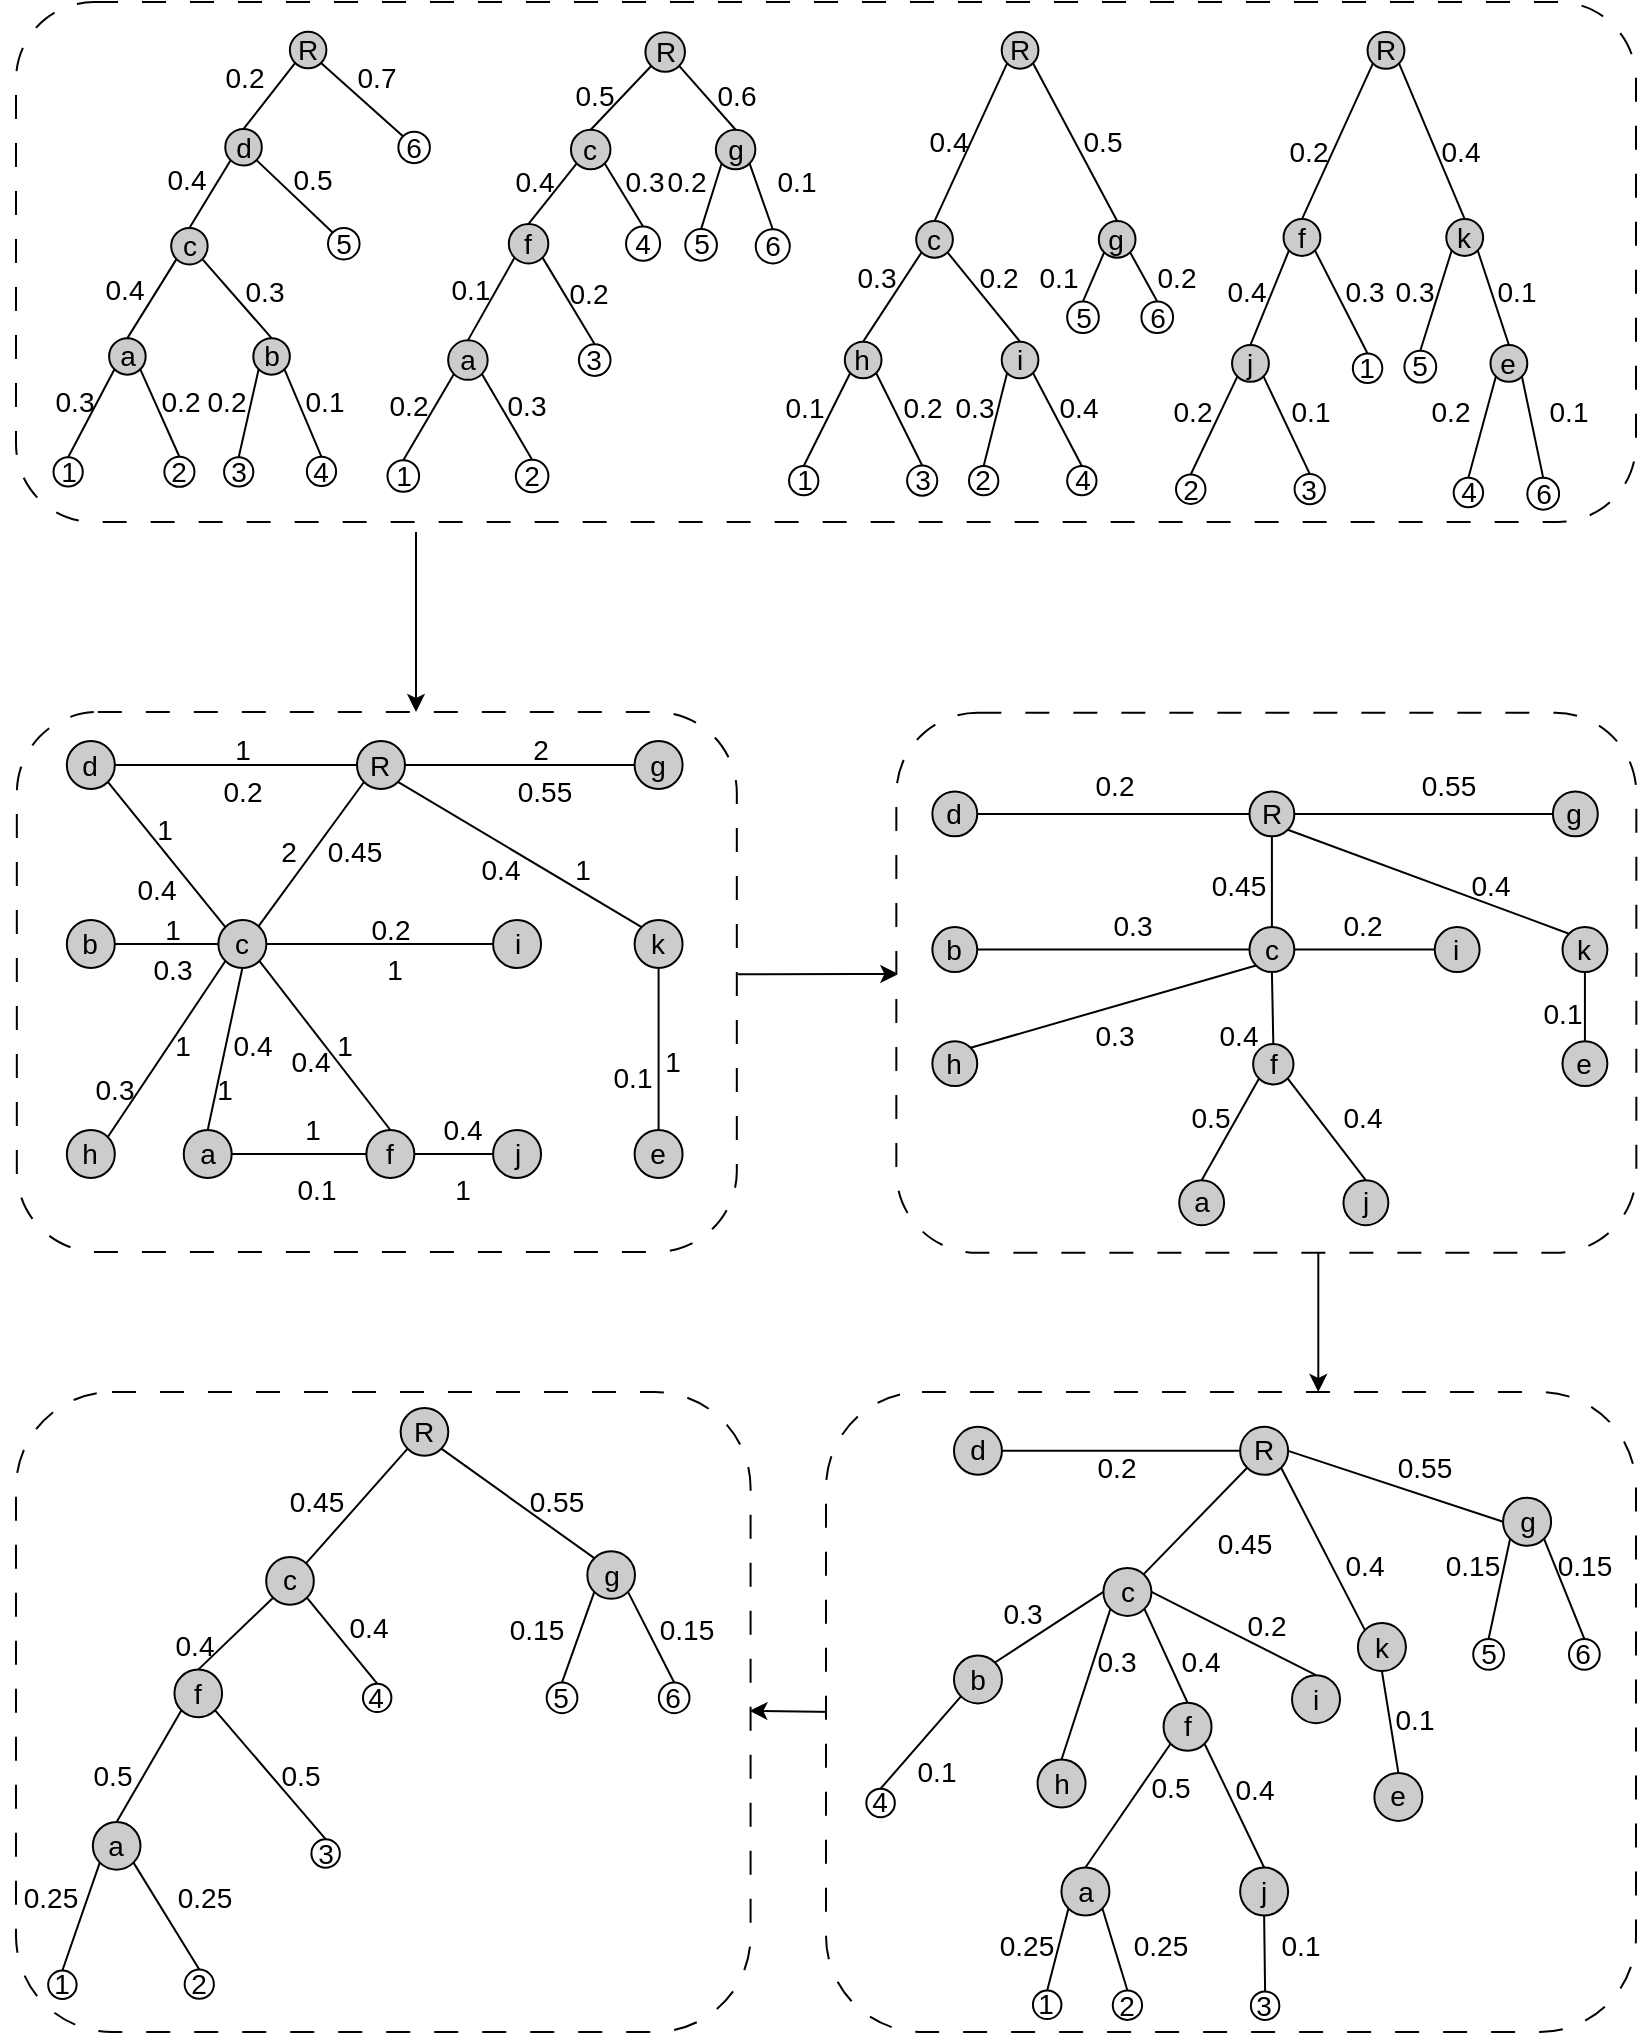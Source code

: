 <mxfile version="23.0.1" type="github" pages="3">
  <diagram name="Page-3" id="nMfg3j_9ua4tXpOk8jRu">
    <mxGraphModel dx="-31" dy="1481" grid="1" gridSize="10" guides="1" tooltips="1" connect="1" arrows="1" fold="1" page="1" pageScale="1" pageWidth="850" pageHeight="1100" math="0" shadow="0">
      <root>
        <mxCell id="C6UPtHH94L_A8oIkSiXr-0" />
        <mxCell id="C6UPtHH94L_A8oIkSiXr-1" parent="C6UPtHH94L_A8oIkSiXr-0" />
        <mxCell id="C6UPtHH94L_A8oIkSiXr-2" value="" style="rounded=1;whiteSpace=wrap;html=1;dashed=1;dashPattern=12 12;container=0;fontSize=14;" vertex="1" parent="C6UPtHH94L_A8oIkSiXr-1">
          <mxGeometry x="870" y="-1095" width="810" height="260" as="geometry" />
        </mxCell>
        <mxCell id="C6UPtHH94L_A8oIkSiXr-3" value="" style="group;verticalAlign=middle;align=center;fontStyle=0;fontSize=14;" vertex="1" connectable="0" parent="C6UPtHH94L_A8oIkSiXr-1">
          <mxGeometry x="1256.52" y="-1085" width="208.212" height="240" as="geometry" />
        </mxCell>
        <mxCell id="C6UPtHH94L_A8oIkSiXr-4" value="&lt;font style=&quot;font-size: 14px;&quot;&gt;&lt;span style=&quot;font-size: 14px;&quot;&gt;i&lt;br style=&quot;font-size: 14px;&quot;&gt;&lt;/span&gt;&lt;/font&gt;" style="ellipse;whiteSpace=wrap;html=1;aspect=fixed;fontSize=14;fillColor=#CCCCCC;verticalAlign=middle;align=center;fontStyle=0" vertex="1" parent="C6UPtHH94L_A8oIkSiXr-3">
          <mxGeometry x="106.338" y="159.83" width="18.339" height="18.339" as="geometry" />
        </mxCell>
        <mxCell id="C6UPtHH94L_A8oIkSiXr-5" value="&lt;font style=&quot;font-size: 14px;&quot;&gt;R&lt;/font&gt;" style="ellipse;whiteSpace=wrap;html=1;aspect=fixed;fontSize=14;fillColor=#CCCCCC;verticalAlign=middle;fontStyle=0;align=center;" vertex="1" parent="C6UPtHH94L_A8oIkSiXr-3">
          <mxGeometry x="106.339" y="4.997" width="18.339" height="18.339" as="geometry" />
        </mxCell>
        <mxCell id="C6UPtHH94L_A8oIkSiXr-6" value="1" style="ellipse;whiteSpace=wrap;html=1;aspect=fixed;fontSize=14;verticalAlign=middle;align=center;fontStyle=0" vertex="1" parent="C6UPtHH94L_A8oIkSiXr-3">
          <mxGeometry y="221.984" width="14.671" height="14.671" as="geometry" />
        </mxCell>
        <mxCell id="C6UPtHH94L_A8oIkSiXr-7" value="2" style="ellipse;whiteSpace=wrap;html=1;aspect=fixed;fontSize=14;verticalAlign=middle;align=center;fontStyle=0" vertex="1" parent="C6UPtHH94L_A8oIkSiXr-3">
          <mxGeometry x="89.978" y="221.984" width="14.671" height="14.671" as="geometry" />
        </mxCell>
        <mxCell id="C6UPtHH94L_A8oIkSiXr-8" value="4" style="ellipse;whiteSpace=wrap;html=1;aspect=fixed;fontSize=14;verticalAlign=middle;align=center;fontStyle=0" vertex="1" parent="C6UPtHH94L_A8oIkSiXr-3">
          <mxGeometry x="139.057" y="221.984" width="14.671" height="14.671" as="geometry" />
        </mxCell>
        <mxCell id="C6UPtHH94L_A8oIkSiXr-9" value="5" style="ellipse;whiteSpace=wrap;html=1;aspect=fixed;fontSize=14;verticalAlign=middle;align=center;fontStyle=0" vertex="1" parent="C6UPtHH94L_A8oIkSiXr-3">
          <mxGeometry x="139.056" y="139.707" width="15.831" height="15.831" as="geometry" />
        </mxCell>
        <mxCell id="C6UPtHH94L_A8oIkSiXr-10" value="&lt;font style=&quot;font-size: 14px;&quot;&gt;&lt;span style=&quot;font-size: 14px;&quot;&gt;h&lt;br style=&quot;font-size: 14px;&quot;&gt;&lt;/span&gt;&lt;/font&gt;" style="ellipse;whiteSpace=wrap;html=1;aspect=fixed;fontSize=14;fillColor=#CCCCCC;verticalAlign=middle;align=center;fontStyle=0" vertex="1" parent="C6UPtHH94L_A8oIkSiXr-3">
          <mxGeometry x="27.896" y="159.83" width="18.339" height="18.339" as="geometry" />
        </mxCell>
        <mxCell id="C6UPtHH94L_A8oIkSiXr-11" value="3" style="ellipse;whiteSpace=wrap;html=1;aspect=fixed;fontSize=14;verticalAlign=middle;align=center;fontStyle=0" vertex="1" parent="C6UPtHH94L_A8oIkSiXr-3">
          <mxGeometry x="59.026" y="221.726" width="15.098" height="15.097" as="geometry" />
        </mxCell>
        <mxCell id="C6UPtHH94L_A8oIkSiXr-12" value="6" style="ellipse;whiteSpace=wrap;html=1;aspect=fixed;fontSize=14;verticalAlign=middle;align=center;fontStyle=0" vertex="1" parent="C6UPtHH94L_A8oIkSiXr-3">
          <mxGeometry x="176.188" y="139.707" width="15.831" height="15.831" as="geometry" />
        </mxCell>
        <mxCell id="C6UPtHH94L_A8oIkSiXr-13" value="&lt;span style=&quot;font-size: 14px;&quot;&gt;&lt;span style=&quot;font-size: 14px;&quot;&gt;c&lt;/span&gt;&lt;br style=&quot;font-size: 14px;&quot;&gt;&lt;/span&gt;" style="ellipse;whiteSpace=wrap;html=1;fontSize=14;fillColor=#CCCCCC;aspect=fixed;align=center;verticalAlign=middle;fontStyle=0" vertex="1" parent="C6UPtHH94L_A8oIkSiXr-3">
          <mxGeometry x="63.575" y="99.529" width="18.339" height="18.339" as="geometry" />
        </mxCell>
        <mxCell id="C6UPtHH94L_A8oIkSiXr-14" value="" style="endArrow=none;html=1;rounded=0;entryX=1;entryY=1;entryDx=0;entryDy=0;exitX=0.5;exitY=0;exitDx=0;exitDy=0;verticalAlign=middle;align=center;fontStyle=0;fontSize=14;" edge="1" parent="C6UPtHH94L_A8oIkSiXr-3" source="C6UPtHH94L_A8oIkSiXr-11" target="C6UPtHH94L_A8oIkSiXr-10">
          <mxGeometry width="50" height="50" relative="1" as="geometry">
            <mxPoint x="204.496" y="142.07" as="sourcePoint" />
            <mxPoint x="245.396" y="97.673" as="targetPoint" />
          </mxGeometry>
        </mxCell>
        <mxCell id="C6UPtHH94L_A8oIkSiXr-15" value="" style="endArrow=none;html=1;rounded=0;exitX=0;exitY=1;exitDx=0;exitDy=0;entryX=0.5;entryY=0;entryDx=0;entryDy=0;verticalAlign=middle;align=center;fontStyle=0;fontSize=14;" edge="1" parent="C6UPtHH94L_A8oIkSiXr-3" source="C6UPtHH94L_A8oIkSiXr-10" target="C6UPtHH94L_A8oIkSiXr-6">
          <mxGeometry width="50" height="50" relative="1" as="geometry">
            <mxPoint x="147.237" y="168.708" as="sourcePoint" />
            <mxPoint x="188.137" y="124.311" as="targetPoint" />
          </mxGeometry>
        </mxCell>
        <mxCell id="C6UPtHH94L_A8oIkSiXr-16" value="" style="endArrow=none;html=1;rounded=0;exitX=1;exitY=1;exitDx=0;exitDy=0;entryX=0.5;entryY=0;entryDx=0;entryDy=0;verticalAlign=middle;align=center;fontStyle=0;fontSize=14;" edge="1" parent="C6UPtHH94L_A8oIkSiXr-3" source="C6UPtHH94L_A8oIkSiXr-13" target="C6UPtHH94L_A8oIkSiXr-4">
          <mxGeometry width="50" height="50" relative="1" as="geometry">
            <mxPoint x="171.777" y="150.949" as="sourcePoint" />
            <mxPoint x="212.676" y="106.552" as="targetPoint" />
          </mxGeometry>
        </mxCell>
        <mxCell id="C6UPtHH94L_A8oIkSiXr-17" value="" style="endArrow=none;html=1;rounded=0;entryX=0;entryY=1;entryDx=0;entryDy=0;exitX=0.5;exitY=0;exitDx=0;exitDy=0;verticalAlign=middle;align=center;fontStyle=0;fontSize=14;" edge="1" parent="C6UPtHH94L_A8oIkSiXr-3" source="C6UPtHH94L_A8oIkSiXr-9" target="C6UPtHH94L_A8oIkSiXr-23">
          <mxGeometry width="50" height="50" relative="1" as="geometry">
            <mxPoint x="171.777" y="150.949" as="sourcePoint" />
            <mxPoint x="212.676" y="106.552" as="targetPoint" />
          </mxGeometry>
        </mxCell>
        <mxCell id="C6UPtHH94L_A8oIkSiXr-18" value="" style="endArrow=none;html=1;rounded=0;entryX=1;entryY=1;entryDx=0;entryDy=0;exitX=0.5;exitY=0;exitDx=0;exitDy=0;verticalAlign=middle;align=center;fontStyle=0;fontSize=14;" edge="1" parent="C6UPtHH94L_A8oIkSiXr-3" source="C6UPtHH94L_A8oIkSiXr-12" target="C6UPtHH94L_A8oIkSiXr-23">
          <mxGeometry width="50" height="50" relative="1" as="geometry">
            <mxPoint x="173.597" y="201.188" as="sourcePoint" />
            <mxPoint x="136.082" y="67.729" as="targetPoint" />
          </mxGeometry>
        </mxCell>
        <mxCell id="C6UPtHH94L_A8oIkSiXr-19" value="" style="endArrow=none;html=1;rounded=0;entryX=0;entryY=1;entryDx=0;entryDy=0;exitX=0.5;exitY=0;exitDx=0;exitDy=0;verticalAlign=middle;align=center;fontStyle=0;fontSize=14;" edge="1" parent="C6UPtHH94L_A8oIkSiXr-3" source="C6UPtHH94L_A8oIkSiXr-10" target="C6UPtHH94L_A8oIkSiXr-13">
          <mxGeometry width="50" height="50" relative="1" as="geometry">
            <mxPoint x="130.878" y="159.828" as="sourcePoint" />
            <mxPoint x="171.777" y="115.432" as="targetPoint" />
          </mxGeometry>
        </mxCell>
        <mxCell id="C6UPtHH94L_A8oIkSiXr-20" value="" style="endArrow=none;html=1;rounded=0;entryX=0;entryY=1;entryDx=0;entryDy=0;exitX=0.5;exitY=0;exitDx=0;exitDy=0;verticalAlign=middle;align=center;fontStyle=0;fontSize=14;" edge="1" parent="C6UPtHH94L_A8oIkSiXr-3" source="C6UPtHH94L_A8oIkSiXr-13" target="C6UPtHH94L_A8oIkSiXr-5">
          <mxGeometry width="50" height="50" relative="1" as="geometry">
            <mxPoint x="85.848" y="50.577" as="sourcePoint" />
            <mxPoint x="171.777" y="115.432" as="targetPoint" />
          </mxGeometry>
        </mxCell>
        <mxCell id="C6UPtHH94L_A8oIkSiXr-21" value="" style="endArrow=none;html=1;rounded=0;entryX=0;entryY=1;entryDx=0;entryDy=0;exitX=0.5;exitY=0;exitDx=0;exitDy=0;verticalAlign=middle;align=center;fontStyle=0;fontSize=14;" edge="1" parent="C6UPtHH94L_A8oIkSiXr-3" source="C6UPtHH94L_A8oIkSiXr-7" target="C6UPtHH94L_A8oIkSiXr-4">
          <mxGeometry width="50" height="50" relative="1" as="geometry">
            <mxPoint x="130.878" y="168.708" as="sourcePoint" />
            <mxPoint x="171.777" y="124.311" as="targetPoint" />
          </mxGeometry>
        </mxCell>
        <mxCell id="C6UPtHH94L_A8oIkSiXr-22" value="" style="endArrow=none;html=1;rounded=0;entryX=0.5;entryY=0;entryDx=0;entryDy=0;exitX=1;exitY=1;exitDx=0;exitDy=0;verticalAlign=middle;align=center;fontStyle=0;fontSize=14;" edge="1" parent="C6UPtHH94L_A8oIkSiXr-3" source="C6UPtHH94L_A8oIkSiXr-4" target="C6UPtHH94L_A8oIkSiXr-8">
          <mxGeometry width="50" height="50" relative="1" as="geometry">
            <mxPoint x="130.878" y="168.708" as="sourcePoint" />
            <mxPoint x="171.777" y="124.311" as="targetPoint" />
          </mxGeometry>
        </mxCell>
        <mxCell id="C6UPtHH94L_A8oIkSiXr-23" value="&lt;span style=&quot;font-size: 14px;&quot;&gt;&lt;font style=&quot;font-size: 14px;&quot;&gt;g&lt;/font&gt;&lt;br style=&quot;font-size: 14px;&quot;&gt;&lt;/span&gt;" style="ellipse;whiteSpace=wrap;html=1;aspect=fixed;fontSize=14;fillColor=#CCCCCC;verticalAlign=middle;fontStyle=0;align=center;" vertex="1" parent="C6UPtHH94L_A8oIkSiXr-3">
          <mxGeometry x="154.886" y="99.529" width="18.339" height="18.339" as="geometry" />
        </mxCell>
        <mxCell id="C6UPtHH94L_A8oIkSiXr-24" value="" style="endArrow=none;html=1;rounded=0;entryX=1;entryY=1;entryDx=0;entryDy=0;exitX=0.5;exitY=0;exitDx=0;exitDy=0;verticalAlign=middle;align=center;fontStyle=0;fontSize=14;" edge="1" parent="C6UPtHH94L_A8oIkSiXr-3" source="C6UPtHH94L_A8oIkSiXr-23" target="C6UPtHH94L_A8oIkSiXr-5">
          <mxGeometry width="50" height="50" relative="1" as="geometry">
            <mxPoint x="135.098" y="106.552" as="sourcePoint" />
            <mxPoint x="174.832" y="62.155" as="targetPoint" />
          </mxGeometry>
        </mxCell>
        <mxCell id="C6UPtHH94L_A8oIkSiXr-25" value="0.3" style="text;html=1;align=center;verticalAlign=middle;resizable=0;points=[];autosize=1;strokeColor=none;fillColor=none;fontStyle=0;fontSize=14;" vertex="1" parent="C6UPtHH94L_A8oIkSiXr-3">
          <mxGeometry x="23.572" y="113.07" width="40" height="30" as="geometry" />
        </mxCell>
        <mxCell id="C6UPtHH94L_A8oIkSiXr-26" value="0.3" style="text;html=1;align=center;verticalAlign=middle;resizable=0;points=[];autosize=1;strokeColor=none;fillColor=none;fontStyle=0;fontSize=14;" vertex="1" parent="C6UPtHH94L_A8oIkSiXr-3">
          <mxGeometry x="72.12" y="178.166" width="40" height="30" as="geometry" />
        </mxCell>
        <mxCell id="C6UPtHH94L_A8oIkSiXr-27" value="0.2" style="text;html=1;align=center;verticalAlign=middle;resizable=0;points=[];autosize=1;strokeColor=none;fillColor=none;fontStyle=0;fontSize=14;" vertex="1" parent="C6UPtHH94L_A8oIkSiXr-3">
          <mxGeometry x="46.238" y="178.166" width="40" height="30" as="geometry" />
        </mxCell>
        <mxCell id="C6UPtHH94L_A8oIkSiXr-28" value="0.2" style="text;html=1;align=center;verticalAlign=middle;resizable=0;points=[];autosize=1;strokeColor=none;fillColor=none;fontStyle=0;fontSize=14;" vertex="1" parent="C6UPtHH94L_A8oIkSiXr-3">
          <mxGeometry x="84.677" y="113.07" width="40" height="30" as="geometry" />
        </mxCell>
        <mxCell id="C6UPtHH94L_A8oIkSiXr-29" value="0.2" style="text;html=1;align=center;verticalAlign=middle;resizable=0;points=[];autosize=1;strokeColor=none;fillColor=none;fontStyle=0;fontSize=14;" vertex="1" parent="C6UPtHH94L_A8oIkSiXr-3">
          <mxGeometry x="173.222" y="113.07" width="40" height="30" as="geometry" />
        </mxCell>
        <mxCell id="C6UPtHH94L_A8oIkSiXr-30" value="0.1" style="text;html=1;align=center;verticalAlign=middle;resizable=0;points=[];autosize=1;strokeColor=none;fillColor=none;fontStyle=0;fontSize=14;" vertex="1" parent="C6UPtHH94L_A8oIkSiXr-3">
          <mxGeometry x="-12.106" y="178.166" width="40" height="30" as="geometry" />
        </mxCell>
        <mxCell id="C6UPtHH94L_A8oIkSiXr-31" value="0.4" style="text;html=1;align=center;verticalAlign=middle;resizable=0;points=[];autosize=1;strokeColor=none;fillColor=none;fontStyle=0;fontSize=14;" vertex="1" parent="C6UPtHH94L_A8oIkSiXr-3">
          <mxGeometry x="124.679" y="178.166" width="40" height="30" as="geometry" />
        </mxCell>
        <mxCell id="C6UPtHH94L_A8oIkSiXr-32" value="0.4" style="text;html=1;align=center;verticalAlign=middle;resizable=0;points=[];autosize=1;strokeColor=none;fillColor=none;fontStyle=0;fontSize=14;" vertex="1" parent="C6UPtHH94L_A8oIkSiXr-3">
          <mxGeometry x="59.025" y="45.001" width="40" height="30" as="geometry" />
        </mxCell>
        <mxCell id="C6UPtHH94L_A8oIkSiXr-33" value="0.5" style="text;html=1;align=center;verticalAlign=middle;resizable=0;points=[];autosize=1;strokeColor=none;fillColor=none;fontStyle=0;fontSize=14;" vertex="1" parent="C6UPtHH94L_A8oIkSiXr-3">
          <mxGeometry x="136.185" y="45.001" width="40" height="30" as="geometry" />
        </mxCell>
        <mxCell id="C6UPtHH94L_A8oIkSiXr-34" value="0.1" style="text;html=1;align=center;verticalAlign=middle;resizable=0;points=[];autosize=1;strokeColor=none;fillColor=none;fontStyle=0;fontSize=14;" vertex="1" parent="C6UPtHH94L_A8oIkSiXr-3">
          <mxGeometry x="114.884" y="113.066" width="40" height="30" as="geometry" />
        </mxCell>
        <mxCell id="C6UPtHH94L_A8oIkSiXr-35" value="" style="group;verticalAlign=middle;align=center;fontStyle=0;fontSize=14;" vertex="1" connectable="0" parent="C6UPtHH94L_A8oIkSiXr-1">
          <mxGeometry x="1450" y="-1090" width="193.559" height="250" as="geometry" />
        </mxCell>
        <mxCell id="C6UPtHH94L_A8oIkSiXr-36" value="&lt;font style=&quot;font-size: 14px;&quot;&gt;R&lt;br style=&quot;font-size: 14px;&quot;&gt;&lt;/font&gt;" style="ellipse;whiteSpace=wrap;html=1;aspect=fixed;fontSize=14;fillColor=#CCCCCC;verticalAlign=middle;fontStyle=0;align=center;" vertex="1" parent="C6UPtHH94L_A8oIkSiXr-35">
          <mxGeometry x="95.781" y="9.998" width="18.419" height="18.419" as="geometry" />
        </mxCell>
        <mxCell id="C6UPtHH94L_A8oIkSiXr-37" value="2" style="ellipse;whiteSpace=wrap;html=1;aspect=fixed;fontSize=14;verticalAlign=middle;align=center;fontStyle=0" vertex="1" parent="C6UPtHH94L_A8oIkSiXr-35">
          <mxGeometry y="231.233" width="14.735" height="14.735" as="geometry" />
        </mxCell>
        <mxCell id="C6UPtHH94L_A8oIkSiXr-38" value="1" style="ellipse;whiteSpace=wrap;html=1;aspect=fixed;fontSize=14;verticalAlign=middle;align=center;fontStyle=0" vertex="1" parent="C6UPtHH94L_A8oIkSiXr-35">
          <mxGeometry x="88.416" y="170.76" width="14.735" height="14.735" as="geometry" />
        </mxCell>
        <mxCell id="C6UPtHH94L_A8oIkSiXr-39" value="4" style="ellipse;whiteSpace=wrap;html=1;aspect=fixed;fontSize=14;verticalAlign=middle;align=center;fontStyle=0" vertex="1" parent="C6UPtHH94L_A8oIkSiXr-35">
          <mxGeometry x="138.827" y="232.926" width="14.735" height="14.735" as="geometry" />
        </mxCell>
        <mxCell id="C6UPtHH94L_A8oIkSiXr-40" value="5" style="ellipse;whiteSpace=wrap;html=1;aspect=fixed;fontSize=14;verticalAlign=middle;align=center;fontStyle=0" vertex="1" parent="C6UPtHH94L_A8oIkSiXr-35">
          <mxGeometry x="114.202" y="169.41" width="15.9" height="15.9" as="geometry" />
        </mxCell>
        <mxCell id="C6UPtHH94L_A8oIkSiXr-41" value="&lt;font style=&quot;font-size: 14px;&quot;&gt;&lt;span style=&quot;font-size: 14px;&quot;&gt;j&lt;br style=&quot;font-size: 14px;&quot;&gt;&lt;/span&gt;&lt;/font&gt;" style="ellipse;whiteSpace=wrap;html=1;aspect=fixed;fontSize=14;fillColor=#CCCCCC;verticalAlign=middle;align=center;fontStyle=0" vertex="1" parent="C6UPtHH94L_A8oIkSiXr-35">
          <mxGeometry x="28.018" y="166.489" width="18.419" height="18.419" as="geometry" />
        </mxCell>
        <mxCell id="C6UPtHH94L_A8oIkSiXr-42" value="3" style="ellipse;whiteSpace=wrap;html=1;aspect=fixed;fontSize=14;verticalAlign=middle;align=center;fontStyle=0" vertex="1" parent="C6UPtHH94L_A8oIkSiXr-35">
          <mxGeometry x="59.284" y="230.965" width="15.164" height="15.163" as="geometry" />
        </mxCell>
        <mxCell id="C6UPtHH94L_A8oIkSiXr-43" value="&lt;span style=&quot;font-size: 14px;&quot;&gt;&lt;font style=&quot;font-size: 14px;&quot;&gt;k&lt;/font&gt;&lt;br style=&quot;font-size: 14px;&quot;&gt;&lt;/span&gt;" style="ellipse;whiteSpace=wrap;html=1;aspect=fixed;fontSize=14;fillColor=#CCCCCC;verticalAlign=middle;fontStyle=0;align=center;" vertex="1" parent="C6UPtHH94L_A8oIkSiXr-35">
          <mxGeometry x="135.145" y="103.555" width="18.419" height="18.419" as="geometry" />
        </mxCell>
        <mxCell id="C6UPtHH94L_A8oIkSiXr-44" value="&lt;span style=&quot;font-size: 14px;&quot;&gt;&lt;span style=&quot;font-size: 14px;&quot;&gt;f&lt;/span&gt;&lt;br style=&quot;font-size: 14px;&quot;&gt;&lt;/span&gt;" style="ellipse;whiteSpace=wrap;html=1;fontSize=14;fillColor=#CCCCCC;aspect=fixed;align=center;verticalAlign=middle;fontStyle=0" vertex="1" parent="C6UPtHH94L_A8oIkSiXr-35">
          <mxGeometry x="53.772" y="103.557" width="18.419" height="18.419" as="geometry" />
        </mxCell>
        <mxCell id="C6UPtHH94L_A8oIkSiXr-45" value="" style="endArrow=none;html=1;rounded=0;entryX=1;entryY=1;entryDx=0;entryDy=0;exitX=0.5;exitY=0;exitDx=0;exitDy=0;verticalAlign=middle;align=center;fontStyle=0;fontSize=14;" edge="1" parent="C6UPtHH94L_A8oIkSiXr-35" source="C6UPtHH94L_A8oIkSiXr-42" target="C6UPtHH94L_A8oIkSiXr-41">
          <mxGeometry width="50" height="50" relative="1" as="geometry">
            <mxPoint x="205.391" y="147.989" as="sourcePoint" />
            <mxPoint x="246.469" y="101.743" as="targetPoint" />
          </mxGeometry>
        </mxCell>
        <mxCell id="C6UPtHH94L_A8oIkSiXr-46" value="" style="endArrow=none;html=1;rounded=0;exitX=0;exitY=1;exitDx=0;exitDy=0;entryX=0.5;entryY=0;entryDx=0;entryDy=0;verticalAlign=middle;align=center;fontStyle=0;fontSize=14;" edge="1" parent="C6UPtHH94L_A8oIkSiXr-35" source="C6UPtHH94L_A8oIkSiXr-41" target="C6UPtHH94L_A8oIkSiXr-37">
          <mxGeometry width="50" height="50" relative="1" as="geometry">
            <mxPoint x="147.881" y="175.737" as="sourcePoint" />
            <mxPoint x="188.959" y="129.491" as="targetPoint" />
          </mxGeometry>
        </mxCell>
        <mxCell id="C6UPtHH94L_A8oIkSiXr-47" value="" style="endArrow=none;html=1;rounded=0;entryX=0;entryY=1;entryDx=0;entryDy=0;exitX=0.5;exitY=0;exitDx=0;exitDy=0;verticalAlign=middle;align=center;fontStyle=0;fontSize=14;" edge="1" parent="C6UPtHH94L_A8oIkSiXr-35" source="C6UPtHH94L_A8oIkSiXr-40" target="C6UPtHH94L_A8oIkSiXr-43">
          <mxGeometry width="50" height="50" relative="1" as="geometry">
            <mxPoint x="198.668" y="178.586" as="sourcePoint" />
            <mxPoint x="239.746" y="132.339" as="targetPoint" />
          </mxGeometry>
        </mxCell>
        <mxCell id="C6UPtHH94L_A8oIkSiXr-48" value="" style="endArrow=none;html=1;rounded=0;entryX=0;entryY=1;entryDx=0;entryDy=0;exitX=0.5;exitY=0;exitDx=0;exitDy=0;verticalAlign=middle;align=center;fontStyle=0;fontSize=14;" edge="1" parent="C6UPtHH94L_A8oIkSiXr-35" source="C6UPtHH94L_A8oIkSiXr-41" target="C6UPtHH94L_A8oIkSiXr-44">
          <mxGeometry width="50" height="50" relative="1" as="geometry">
            <mxPoint x="131.45" y="166.488" as="sourcePoint" />
            <mxPoint x="172.528" y="120.241" as="targetPoint" />
          </mxGeometry>
        </mxCell>
        <mxCell id="C6UPtHH94L_A8oIkSiXr-49" value="" style="endArrow=none;html=1;rounded=0;entryX=0;entryY=1;entryDx=0;entryDy=0;exitX=0.5;exitY=0;exitDx=0;exitDy=0;verticalAlign=middle;align=center;fontStyle=0;fontSize=14;" edge="1" parent="C6UPtHH94L_A8oIkSiXr-35" source="C6UPtHH94L_A8oIkSiXr-44" target="C6UPtHH94L_A8oIkSiXr-36">
          <mxGeometry width="50" height="50" relative="1" as="geometry">
            <mxPoint x="131.45" y="166.488" as="sourcePoint" />
            <mxPoint x="172.528" y="120.241" as="targetPoint" />
          </mxGeometry>
        </mxCell>
        <mxCell id="C6UPtHH94L_A8oIkSiXr-50" value="" style="endArrow=none;html=1;rounded=0;entryX=1;entryY=1;entryDx=0;entryDy=0;exitX=0.5;exitY=0;exitDx=0;exitDy=0;verticalAlign=middle;align=center;fontStyle=0;fontSize=14;" edge="1" parent="C6UPtHH94L_A8oIkSiXr-35" source="C6UPtHH94L_A8oIkSiXr-38" target="C6UPtHH94L_A8oIkSiXr-44">
          <mxGeometry width="50" height="50" relative="1" as="geometry">
            <mxPoint x="131.45" y="175.737" as="sourcePoint" />
            <mxPoint x="109.5" y="184.708" as="targetPoint" />
          </mxGeometry>
        </mxCell>
        <mxCell id="C6UPtHH94L_A8oIkSiXr-51" value="" style="endArrow=none;html=1;rounded=0;entryX=0.5;entryY=0;entryDx=0;entryDy=0;exitX=0;exitY=1;exitDx=0;exitDy=0;verticalAlign=middle;align=center;fontStyle=0;fontSize=14;" edge="1" parent="C6UPtHH94L_A8oIkSiXr-35" source="C6UPtHH94L_A8oIkSiXr-52" target="C6UPtHH94L_A8oIkSiXr-39">
          <mxGeometry width="50" height="50" relative="1" as="geometry">
            <mxPoint x="122.525" y="184.708" as="sourcePoint" />
            <mxPoint x="172.528" y="129.491" as="targetPoint" />
          </mxGeometry>
        </mxCell>
        <mxCell id="C6UPtHH94L_A8oIkSiXr-52" value="&lt;span style=&quot;font-size: 14px;&quot;&gt;&lt;font style=&quot;font-size: 14px;&quot;&gt;e&lt;/font&gt;&lt;br style=&quot;font-size: 14px;&quot;&gt;&lt;/span&gt;" style="ellipse;whiteSpace=wrap;html=1;aspect=fixed;fontSize=14;fillColor=#CCCCCC;verticalAlign=middle;fontStyle=0;align=center;" vertex="1" parent="C6UPtHH94L_A8oIkSiXr-35">
          <mxGeometry x="157.24" y="166.488" width="18.419" height="18.419" as="geometry" />
        </mxCell>
        <mxCell id="C6UPtHH94L_A8oIkSiXr-53" value="" style="endArrow=none;html=1;rounded=0;entryX=1;entryY=1;entryDx=0;entryDy=0;exitX=0.5;exitY=0;exitDx=0;exitDy=0;verticalAlign=middle;align=center;fontStyle=0;fontSize=14;" edge="1" parent="C6UPtHH94L_A8oIkSiXr-35" source="C6UPtHH94L_A8oIkSiXr-43" target="C6UPtHH94L_A8oIkSiXr-36">
          <mxGeometry width="50" height="50" relative="1" as="geometry">
            <mxPoint x="63.853" y="138.74" as="sourcePoint" />
            <mxPoint x="103.762" y="92.493" as="targetPoint" />
          </mxGeometry>
        </mxCell>
        <mxCell id="C6UPtHH94L_A8oIkSiXr-54" value="6" style="ellipse;whiteSpace=wrap;html=1;aspect=fixed;fontSize=14;verticalAlign=middle;align=center;fontStyle=0" vertex="1" parent="C6UPtHH94L_A8oIkSiXr-35">
          <mxGeometry x="175.658" y="232.926" width="15.9" height="15.9" as="geometry" />
        </mxCell>
        <mxCell id="C6UPtHH94L_A8oIkSiXr-55" value="" style="endArrow=none;html=1;rounded=0;entryX=1;entryY=1;entryDx=0;entryDy=0;exitX=0.5;exitY=0;exitDx=0;exitDy=0;verticalAlign=middle;align=center;fontStyle=0;fontSize=14;" edge="1" parent="C6UPtHH94L_A8oIkSiXr-35" source="C6UPtHH94L_A8oIkSiXr-54" target="C6UPtHH94L_A8oIkSiXr-52">
          <mxGeometry width="50" height="50" relative="1" as="geometry">
            <mxPoint x="221.256" y="236.718" as="sourcePoint" />
            <mxPoint x="183.577" y="97.698" as="targetPoint" />
          </mxGeometry>
        </mxCell>
        <mxCell id="C6UPtHH94L_A8oIkSiXr-56" value="" style="endArrow=none;html=1;rounded=0;entryX=0.5;entryY=0;entryDx=0;entryDy=0;exitX=1;exitY=1;exitDx=0;exitDy=0;verticalAlign=middle;align=center;fontStyle=0;fontSize=14;" edge="1" parent="C6UPtHH94L_A8oIkSiXr-35" source="C6UPtHH94L_A8oIkSiXr-43" target="C6UPtHH94L_A8oIkSiXr-52">
          <mxGeometry width="50" height="50" relative="1" as="geometry">
            <mxPoint x="31.927" y="110.992" as="sourcePoint" />
            <mxPoint x="71.835" y="64.745" as="targetPoint" />
          </mxGeometry>
        </mxCell>
        <mxCell id="C6UPtHH94L_A8oIkSiXr-57" value="0.3" style="text;html=1;align=center;verticalAlign=middle;resizable=0;points=[];autosize=1;strokeColor=none;fillColor=none;fontStyle=0;fontSize=14;" vertex="1" parent="C6UPtHH94L_A8oIkSiXr-35">
          <mxGeometry x="98.825" y="124.903" width="40" height="30" as="geometry" />
        </mxCell>
        <mxCell id="C6UPtHH94L_A8oIkSiXr-58" value="0.3" style="text;html=1;align=center;verticalAlign=middle;resizable=0;points=[];autosize=1;strokeColor=none;fillColor=none;fontStyle=0;fontSize=14;" vertex="1" parent="C6UPtHH94L_A8oIkSiXr-35">
          <mxGeometry x="74.445" y="124.903" width="40" height="30" as="geometry" />
        </mxCell>
        <mxCell id="C6UPtHH94L_A8oIkSiXr-59" value="0.2" style="text;html=1;align=center;verticalAlign=middle;resizable=0;points=[];autosize=1;strokeColor=none;fillColor=none;fontStyle=0;fontSize=14;" vertex="1" parent="C6UPtHH94L_A8oIkSiXr-35">
          <mxGeometry x="-11.981" y="184.905" width="40" height="30" as="geometry" />
        </mxCell>
        <mxCell id="C6UPtHH94L_A8oIkSiXr-60" value="0.2" style="text;html=1;align=center;verticalAlign=middle;resizable=0;points=[];autosize=1;strokeColor=none;fillColor=none;fontStyle=0;fontSize=14;" vertex="1" parent="C6UPtHH94L_A8oIkSiXr-35">
          <mxGeometry x="46.436" y="55.496" width="40" height="30" as="geometry" />
        </mxCell>
        <mxCell id="C6UPtHH94L_A8oIkSiXr-61" value="0.2" style="text;html=1;align=center;verticalAlign=middle;resizable=0;points=[];autosize=1;strokeColor=none;fillColor=none;fontStyle=0;fontSize=14;" vertex="1" parent="C6UPtHH94L_A8oIkSiXr-35">
          <mxGeometry x="117.242" y="184.905" width="40" height="30" as="geometry" />
        </mxCell>
        <mxCell id="C6UPtHH94L_A8oIkSiXr-62" value="0.1" style="text;html=1;align=center;verticalAlign=middle;resizable=0;points=[];autosize=1;strokeColor=none;fillColor=none;fontStyle=0;fontSize=14;" vertex="1" parent="C6UPtHH94L_A8oIkSiXr-35">
          <mxGeometry x="47.02" y="184.905" width="40" height="30" as="geometry" />
        </mxCell>
        <mxCell id="C6UPtHH94L_A8oIkSiXr-63" value="0.4" style="text;html=1;align=center;verticalAlign=middle;resizable=0;points=[];autosize=1;strokeColor=none;fillColor=none;fontStyle=0;fontSize=14;" vertex="1" parent="C6UPtHH94L_A8oIkSiXr-35">
          <mxGeometry x="14.736" y="124.903" width="40" height="30" as="geometry" />
        </mxCell>
        <mxCell id="C6UPtHH94L_A8oIkSiXr-64" value="0.4" style="text;html=1;align=center;verticalAlign=middle;resizable=0;points=[];autosize=1;strokeColor=none;fillColor=none;fontStyle=0;fontSize=14;" vertex="1" parent="C6UPtHH94L_A8oIkSiXr-35">
          <mxGeometry x="121.633" y="55.496" width="40" height="30" as="geometry" />
        </mxCell>
        <mxCell id="C6UPtHH94L_A8oIkSiXr-65" value="0.1" style="text;html=1;align=center;verticalAlign=middle;resizable=0;points=[];autosize=1;strokeColor=none;fillColor=none;fontStyle=0;fontSize=14;" vertex="1" parent="C6UPtHH94L_A8oIkSiXr-35">
          <mxGeometry x="150.486" y="124.903" width="40" height="30" as="geometry" />
        </mxCell>
        <mxCell id="C6UPtHH94L_A8oIkSiXr-66" value="" style="endArrow=classic;html=1;rounded=0;fontStyle=0;verticalAlign=middle;align=center;fontSize=14;exitX=0.012;exitY=0.5;exitDx=0;exitDy=0;entryX=0.998;entryY=0.52;entryDx=0;entryDy=0;entryPerimeter=0;exitPerimeter=0;" edge="1" parent="C6UPtHH94L_A8oIkSiXr-1" source="C6UPtHH94L_A8oIkSiXr-122">
          <mxGeometry width="50" height="50" relative="1" as="geometry">
            <mxPoint x="1274.595" y="-240.28" as="sourcePoint" />
            <mxPoint x="1236.711" y="-240.6" as="targetPoint" />
          </mxGeometry>
        </mxCell>
        <mxCell id="C6UPtHH94L_A8oIkSiXr-67" value="" style="endArrow=classic;html=1;rounded=0;fontStyle=0;verticalAlign=middle;align=center;fontSize=14;entryX=0;entryY=0.517;entryDx=0;entryDy=0;entryPerimeter=0;exitX=0.999;exitY=0.519;exitDx=0;exitDy=0;exitPerimeter=0;" edge="1" parent="C6UPtHH94L_A8oIkSiXr-1">
          <mxGeometry width="50" height="50" relative="1" as="geometry">
            <mxPoint x="1231.053" y="-608.87" as="sourcePoint" />
            <mxPoint x="1311.176" y="-608.98" as="targetPoint" />
            <Array as="points">
              <mxPoint x="1291" y="-609" />
            </Array>
          </mxGeometry>
        </mxCell>
        <mxCell id="C6UPtHH94L_A8oIkSiXr-68" value="" style="endArrow=classic;html=1;rounded=0;fontStyle=0;verticalAlign=middle;align=center;fontSize=14;" edge="1" parent="C6UPtHH94L_A8oIkSiXr-1">
          <mxGeometry width="50" height="50" relative="1" as="geometry">
            <mxPoint x="1070.003" y="-830" as="sourcePoint" />
            <mxPoint x="1070.003" y="-740" as="targetPoint" />
          </mxGeometry>
        </mxCell>
        <mxCell id="C6UPtHH94L_A8oIkSiXr-69" value="" style="group;verticalAlign=middle;align=center;fontStyle=0;fontSize=14;" vertex="1" connectable="0" parent="C6UPtHH94L_A8oIkSiXr-1">
          <mxGeometry x="912.413" y="-740" width="370.507" height="270" as="geometry" />
        </mxCell>
        <mxCell id="C6UPtHH94L_A8oIkSiXr-70" value="" style="rounded=1;whiteSpace=wrap;html=1;dashed=1;dashPattern=12 12;fontSize=14;" vertex="1" parent="C6UPtHH94L_A8oIkSiXr-69">
          <mxGeometry x="-42" width="360" height="270" as="geometry" />
        </mxCell>
        <mxCell id="C6UPtHH94L_A8oIkSiXr-71" value="d" style="ellipse;whiteSpace=wrap;html=1;aspect=fixed;fontSize=14;fillColor=#CCCCCC;verticalAlign=middle;align=center;fontStyle=0" vertex="1" parent="C6UPtHH94L_A8oIkSiXr-69">
          <mxGeometry x="-17" y="14.5" width="24" height="24" as="geometry" />
        </mxCell>
        <mxCell id="C6UPtHH94L_A8oIkSiXr-72" value="g" style="ellipse;whiteSpace=wrap;html=1;aspect=fixed;fontSize=14;fillColor=#CCCCCC;verticalAlign=middle;align=center;fontStyle=0" vertex="1" parent="C6UPtHH94L_A8oIkSiXr-69">
          <mxGeometry x="266.883" y="14.5" width="24" height="24" as="geometry" />
        </mxCell>
        <mxCell id="C6UPtHH94L_A8oIkSiXr-73" value="&lt;span style=&quot;font-size: 14px;&quot;&gt;R&lt;br style=&quot;font-size: 14px;&quot;&gt;&lt;/span&gt;" style="ellipse;whiteSpace=wrap;html=1;aspect=fixed;fontSize=14;fillColor=#CCCCCC;fontStyle=0;verticalAlign=middle;align=center;" vertex="1" parent="C6UPtHH94L_A8oIkSiXr-69">
          <mxGeometry x="128.073" y="14.5" width="24" height="24" as="geometry" />
        </mxCell>
        <mxCell id="C6UPtHH94L_A8oIkSiXr-74" value="b" style="ellipse;whiteSpace=wrap;html=1;aspect=fixed;fontSize=14;fillColor=#cccccc;verticalAlign=middle;align=center;fontStyle=0" vertex="1" parent="C6UPtHH94L_A8oIkSiXr-69">
          <mxGeometry x="-17" y="104" width="24" height="24" as="geometry" />
        </mxCell>
        <mxCell id="C6UPtHH94L_A8oIkSiXr-75" value="f" style="ellipse;whiteSpace=wrap;html=1;aspect=fixed;fontSize=14;fillColor=#CCCCCC;verticalAlign=middle;align=center;fontStyle=0" vertex="1" parent="C6UPtHH94L_A8oIkSiXr-69">
          <mxGeometry x="132.773" y="209" width="24" height="24" as="geometry" />
        </mxCell>
        <mxCell id="C6UPtHH94L_A8oIkSiXr-76" value="i" style="ellipse;whiteSpace=wrap;html=1;aspect=fixed;fontSize=14;fillColor=#cccccc;verticalAlign=middle;align=center;fontStyle=0" vertex="1" parent="C6UPtHH94L_A8oIkSiXr-69">
          <mxGeometry x="196.121" y="104" width="24" height="24" as="geometry" />
        </mxCell>
        <mxCell id="C6UPtHH94L_A8oIkSiXr-77" value="a" style="ellipse;whiteSpace=wrap;html=1;aspect=fixed;fontSize=14;fillColor=#cccccc;verticalAlign=middle;align=center;fontStyle=0" vertex="1" parent="C6UPtHH94L_A8oIkSiXr-69">
          <mxGeometry x="41.447" y="209" width="24" height="24" as="geometry" />
        </mxCell>
        <mxCell id="C6UPtHH94L_A8oIkSiXr-78" value="j" style="ellipse;whiteSpace=wrap;html=1;aspect=fixed;fontSize=14;fillColor=#cccccc;verticalAlign=middle;align=center;fontStyle=0" vertex="1" parent="C6UPtHH94L_A8oIkSiXr-69">
          <mxGeometry x="196.121" y="209" width="24" height="24" as="geometry" />
        </mxCell>
        <mxCell id="C6UPtHH94L_A8oIkSiXr-79" value="h" style="ellipse;whiteSpace=wrap;html=1;aspect=fixed;fontSize=14;fillColor=#CCCCCC;verticalAlign=middle;align=center;fontStyle=0" vertex="1" parent="C6UPtHH94L_A8oIkSiXr-69">
          <mxGeometry x="-17" y="209" width="24" height="24" as="geometry" />
        </mxCell>
        <mxCell id="C6UPtHH94L_A8oIkSiXr-80" value="c" style="ellipse;whiteSpace=wrap;html=1;aspect=fixed;fontSize=14;fillColor=#CCCCCC;verticalAlign=middle;align=center;fontStyle=0" vertex="1" parent="C6UPtHH94L_A8oIkSiXr-69">
          <mxGeometry x="58.772" y="104" width="24" height="24" as="geometry" />
        </mxCell>
        <mxCell id="C6UPtHH94L_A8oIkSiXr-81" value="" style="endArrow=none;html=1;rounded=0;entryX=1;entryY=0.5;entryDx=0;entryDy=0;exitX=0;exitY=0.5;exitDx=0;exitDy=0;verticalAlign=middle;align=center;fontStyle=0;fontSize=14;" edge="1" parent="C6UPtHH94L_A8oIkSiXr-69" source="C6UPtHH94L_A8oIkSiXr-73" target="C6UPtHH94L_A8oIkSiXr-71">
          <mxGeometry width="50" height="50" relative="1" as="geometry">
            <mxPoint x="162.515" y="-239.5" as="sourcePoint" />
            <mxPoint x="162.515" y="-419.5" as="targetPoint" />
          </mxGeometry>
        </mxCell>
        <mxCell id="C6UPtHH94L_A8oIkSiXr-82" value="" style="endArrow=none;html=1;rounded=0;entryX=0;entryY=0.5;entryDx=0;entryDy=0;exitX=1;exitY=0.5;exitDx=0;exitDy=0;verticalAlign=middle;align=center;fontStyle=0;fontSize=14;" edge="1" parent="C6UPtHH94L_A8oIkSiXr-69" source="C6UPtHH94L_A8oIkSiXr-73" target="C6UPtHH94L_A8oIkSiXr-72">
          <mxGeometry width="50" height="50" relative="1" as="geometry">
            <mxPoint x="172.534" y="-227.5" as="sourcePoint" />
            <mxPoint x="172.534" y="-407.5" as="targetPoint" />
          </mxGeometry>
        </mxCell>
        <mxCell id="C6UPtHH94L_A8oIkSiXr-83" value="" style="endArrow=none;html=1;rounded=0;entryX=1;entryY=0.5;entryDx=0;entryDy=0;exitX=0;exitY=0.5;exitDx=0;exitDy=0;verticalAlign=middle;align=center;fontStyle=0;fontSize=14;" edge="1" parent="C6UPtHH94L_A8oIkSiXr-69" source="C6UPtHH94L_A8oIkSiXr-76" target="C6UPtHH94L_A8oIkSiXr-80">
          <mxGeometry width="50" height="50" relative="1" as="geometry">
            <mxPoint x="409.66" y="-231.5" as="sourcePoint" />
            <mxPoint x="294.437" y="-219.5" as="targetPoint" />
          </mxGeometry>
        </mxCell>
        <mxCell id="C6UPtHH94L_A8oIkSiXr-84" value="" style="endArrow=none;html=1;rounded=0;exitX=0;exitY=1;exitDx=0;exitDy=0;entryX=0.835;entryY=0.133;entryDx=0;entryDy=0;entryPerimeter=0;verticalAlign=middle;align=center;fontStyle=0;fontSize=14;" edge="1" parent="C6UPtHH94L_A8oIkSiXr-69" source="C6UPtHH94L_A8oIkSiXr-73" target="C6UPtHH94L_A8oIkSiXr-80">
          <mxGeometry width="50" height="50" relative="1" as="geometry">
            <mxPoint x="169.194" y="-277.5" as="sourcePoint" />
            <mxPoint x="199.252" y="-351.5" as="targetPoint" />
          </mxGeometry>
        </mxCell>
        <mxCell id="C6UPtHH94L_A8oIkSiXr-85" value="" style="endArrow=none;html=1;rounded=0;exitX=1;exitY=0.5;exitDx=0;exitDy=0;entryX=0;entryY=0.5;entryDx=0;entryDy=0;verticalAlign=middle;align=center;fontStyle=0;fontSize=14;" edge="1" parent="C6UPtHH94L_A8oIkSiXr-69" source="C6UPtHH94L_A8oIkSiXr-74" target="C6UPtHH94L_A8oIkSiXr-80">
          <mxGeometry width="50" height="50" relative="1" as="geometry">
            <mxPoint x="132.456" y="-313.5" as="sourcePoint" />
            <mxPoint x="242.67" y="-301.5" as="targetPoint" />
          </mxGeometry>
        </mxCell>
        <mxCell id="C6UPtHH94L_A8oIkSiXr-86" value="" style="endArrow=none;html=1;rounded=0;entryX=1;entryY=1;entryDx=0;entryDy=0;exitX=0.5;exitY=0;exitDx=0;exitDy=0;verticalAlign=middle;align=center;fontStyle=0;fontSize=14;" edge="1" parent="C6UPtHH94L_A8oIkSiXr-69" source="C6UPtHH94L_A8oIkSiXr-75" target="C6UPtHH94L_A8oIkSiXr-80">
          <mxGeometry width="50" height="50" relative="1" as="geometry">
            <mxPoint x="129.117" y="-367.5" as="sourcePoint" />
            <mxPoint x="170.864" y="-417.5" as="targetPoint" />
          </mxGeometry>
        </mxCell>
        <mxCell id="C6UPtHH94L_A8oIkSiXr-87" value="" style="endArrow=none;html=1;rounded=0;entryX=1;entryY=0;entryDx=0;entryDy=0;exitX=0;exitY=1;exitDx=0;exitDy=0;verticalAlign=middle;align=center;fontStyle=0;fontSize=14;" edge="1" parent="C6UPtHH94L_A8oIkSiXr-69" source="C6UPtHH94L_A8oIkSiXr-80" target="C6UPtHH94L_A8oIkSiXr-79">
          <mxGeometry width="50" height="50" relative="1" as="geometry">
            <mxPoint x="160.845" y="172.5" as="sourcePoint" />
            <mxPoint x="109.913" y="92.5" as="targetPoint" />
          </mxGeometry>
        </mxCell>
        <mxCell id="C6UPtHH94L_A8oIkSiXr-88" value="k" style="ellipse;whiteSpace=wrap;html=1;aspect=fixed;fillColor=#CCCCCC;fontSize=14;verticalAlign=middle;align=center;fontStyle=0" vertex="1" parent="C6UPtHH94L_A8oIkSiXr-69">
          <mxGeometry x="266.883" y="104" width="24" height="24" as="geometry" />
        </mxCell>
        <mxCell id="C6UPtHH94L_A8oIkSiXr-89" value="" style="endArrow=none;html=1;rounded=0;entryX=0.5;entryY=1;entryDx=0;entryDy=0;exitX=0.5;exitY=0;exitDx=0;exitDy=0;verticalAlign=middle;align=center;fontStyle=0;fontSize=14;" edge="1" parent="C6UPtHH94L_A8oIkSiXr-69" source="C6UPtHH94L_A8oIkSiXr-77" target="C6UPtHH94L_A8oIkSiXr-80">
          <mxGeometry width="50" height="50" relative="1" as="geometry">
            <mxPoint x="315.311" y="190.5" as="sourcePoint" />
            <mxPoint x="357.058" y="140.5" as="targetPoint" />
          </mxGeometry>
        </mxCell>
        <mxCell id="C6UPtHH94L_A8oIkSiXr-90" value="" style="endArrow=none;html=1;rounded=0;entryX=1;entryY=1;entryDx=0;entryDy=0;exitX=0;exitY=0;exitDx=0;exitDy=0;verticalAlign=middle;align=center;fontStyle=0;fontSize=14;" edge="1" parent="C6UPtHH94L_A8oIkSiXr-69" source="C6UPtHH94L_A8oIkSiXr-80" target="C6UPtHH94L_A8oIkSiXr-71">
          <mxGeometry width="50" height="50" relative="1" as="geometry">
            <mxPoint x="315.311" y="190.5" as="sourcePoint" />
            <mxPoint x="357.058" y="140.5" as="targetPoint" />
          </mxGeometry>
        </mxCell>
        <mxCell id="C6UPtHH94L_A8oIkSiXr-91" value="e" style="ellipse;whiteSpace=wrap;html=1;aspect=fixed;fillColor=#CCCCCC;fontSize=14;verticalAlign=middle;align=center;fontStyle=0" vertex="1" parent="C6UPtHH94L_A8oIkSiXr-69">
          <mxGeometry x="266.883" y="209" width="24" height="24" as="geometry" />
        </mxCell>
        <mxCell id="C6UPtHH94L_A8oIkSiXr-92" value="1" style="text;html=1;align=center;verticalAlign=middle;resizable=0;points=[];autosize=1;strokeColor=none;fillColor=none;fontStyle=0;fontSize=14;" vertex="1" parent="C6UPtHH94L_A8oIkSiXr-69">
          <mxGeometry x="55.574" y="4" width="30" height="30" as="geometry" />
        </mxCell>
        <mxCell id="C6UPtHH94L_A8oIkSiXr-93" value="1" style="text;html=1;align=center;verticalAlign=middle;resizable=0;points=[];autosize=1;strokeColor=none;fillColor=none;fontStyle=0;fontSize=14;" vertex="1" parent="C6UPtHH94L_A8oIkSiXr-69">
          <mxGeometry x="25.571" y="152" width="30" height="30" as="geometry" />
        </mxCell>
        <mxCell id="C6UPtHH94L_A8oIkSiXr-94" value="1" style="text;html=1;align=center;verticalAlign=middle;resizable=0;points=[];autosize=1;strokeColor=none;fillColor=none;fontStyle=0;fontSize=14;" vertex="1" parent="C6UPtHH94L_A8oIkSiXr-69">
          <mxGeometry x="225.345" y="64" width="30" height="30" as="geometry" />
        </mxCell>
        <mxCell id="C6UPtHH94L_A8oIkSiXr-95" value="1" style="text;html=1;align=center;verticalAlign=middle;resizable=0;points=[];autosize=1;strokeColor=none;fillColor=none;fontStyle=0;fontSize=14;" vertex="1" parent="C6UPtHH94L_A8oIkSiXr-69">
          <mxGeometry x="131.472" y="114" width="30" height="30" as="geometry" />
        </mxCell>
        <mxCell id="C6UPtHH94L_A8oIkSiXr-96" value="1" style="text;html=1;align=center;verticalAlign=middle;resizable=0;points=[];autosize=1;strokeColor=none;fillColor=none;fontStyle=0;fontSize=14;" vertex="1" parent="C6UPtHH94L_A8oIkSiXr-69">
          <mxGeometry x="90.77" y="194" width="30" height="30" as="geometry" />
        </mxCell>
        <mxCell id="C6UPtHH94L_A8oIkSiXr-97" value="1" style="text;html=1;align=center;verticalAlign=middle;resizable=0;points=[];autosize=1;strokeColor=none;fillColor=none;fontStyle=0;fontSize=14;" vertex="1" parent="C6UPtHH94L_A8oIkSiXr-69">
          <mxGeometry x="270.586" y="159.5" width="30" height="30" as="geometry" />
        </mxCell>
        <mxCell id="C6UPtHH94L_A8oIkSiXr-98" value="1" style="text;html=1;align=center;verticalAlign=middle;resizable=0;points=[];autosize=1;strokeColor=none;fillColor=none;fontStyle=0;fontSize=14;" vertex="1" parent="C6UPtHH94L_A8oIkSiXr-69">
          <mxGeometry x="165.646" y="224" width="30" height="30" as="geometry" />
        </mxCell>
        <mxCell id="C6UPtHH94L_A8oIkSiXr-99" value="1" style="text;html=1;align=center;verticalAlign=middle;resizable=0;points=[];autosize=1;strokeColor=none;fillColor=none;fontStyle=0;fontSize=14;" vertex="1" parent="C6UPtHH94L_A8oIkSiXr-69">
          <mxGeometry x="16.398" y="44" width="30" height="30" as="geometry" />
        </mxCell>
        <mxCell id="C6UPtHH94L_A8oIkSiXr-100" value="1" style="text;html=1;align=center;verticalAlign=middle;resizable=0;points=[];autosize=1;strokeColor=none;fillColor=none;fontStyle=0;fontSize=14;" vertex="1" parent="C6UPtHH94L_A8oIkSiXr-69">
          <mxGeometry x="20.573" y="94" width="30" height="30" as="geometry" />
        </mxCell>
        <mxCell id="C6UPtHH94L_A8oIkSiXr-101" value="2" style="text;html=1;align=center;verticalAlign=middle;resizable=0;points=[];autosize=1;strokeColor=none;fillColor=none;fontStyle=0;fontSize=14;" vertex="1" parent="C6UPtHH94L_A8oIkSiXr-69">
          <mxGeometry x="204.471" y="4" width="30" height="30" as="geometry" />
        </mxCell>
        <mxCell id="C6UPtHH94L_A8oIkSiXr-102" value="" style="endArrow=none;html=1;rounded=0;entryX=1;entryY=1;entryDx=0;entryDy=0;exitX=0;exitY=0;exitDx=0;exitDy=0;verticalAlign=middle;align=center;fontStyle=0;fontSize=14;" edge="1" parent="C6UPtHH94L_A8oIkSiXr-69" source="C6UPtHH94L_A8oIkSiXr-88" target="C6UPtHH94L_A8oIkSiXr-73">
          <mxGeometry width="50" height="50" relative="1" as="geometry">
            <mxPoint x="104.277" y="184" as="sourcePoint" />
            <mxPoint x="146.024" y="134" as="targetPoint" />
          </mxGeometry>
        </mxCell>
        <mxCell id="C6UPtHH94L_A8oIkSiXr-103" value="" style="endArrow=none;html=1;rounded=0;entryX=0.5;entryY=1;entryDx=0;entryDy=0;exitX=0.5;exitY=0;exitDx=0;exitDy=0;verticalAlign=middle;align=center;fontStyle=0;fontSize=14;" edge="1" parent="C6UPtHH94L_A8oIkSiXr-69" source="C6UPtHH94L_A8oIkSiXr-91" target="C6UPtHH94L_A8oIkSiXr-88">
          <mxGeometry width="50" height="50" relative="1" as="geometry">
            <mxPoint x="104.277" y="184" as="sourcePoint" />
            <mxPoint x="146.024" y="134" as="targetPoint" />
          </mxGeometry>
        </mxCell>
        <mxCell id="C6UPtHH94L_A8oIkSiXr-104" value="2" style="text;html=1;align=center;verticalAlign=middle;resizable=0;points=[];autosize=1;strokeColor=none;fillColor=none;fontStyle=0;fontSize=14;" vertex="1" parent="C6UPtHH94L_A8oIkSiXr-69">
          <mxGeometry x="78.768" y="54.5" width="30" height="30" as="geometry" />
        </mxCell>
        <mxCell id="C6UPtHH94L_A8oIkSiXr-105" value="0.4" style="text;html=1;align=center;verticalAlign=middle;resizable=0;points=[];autosize=1;strokeColor=none;fillColor=none;fontStyle=0;fontSize=14;" vertex="1" parent="C6UPtHH94L_A8oIkSiXr-69">
          <mxGeometry x="8.049" y="74" width="40" height="30" as="geometry" />
        </mxCell>
        <mxCell id="C6UPtHH94L_A8oIkSiXr-106" value="0.4" style="text;html=1;align=center;verticalAlign=middle;resizable=0;points=[];autosize=1;strokeColor=none;fillColor=none;fontStyle=0;fontSize=14;" vertex="1" parent="C6UPtHH94L_A8oIkSiXr-69">
          <mxGeometry x="55.569" y="152" width="40" height="30" as="geometry" />
        </mxCell>
        <mxCell id="C6UPtHH94L_A8oIkSiXr-107" value="0.3" style="text;html=1;align=center;verticalAlign=middle;resizable=0;points=[];autosize=1;strokeColor=none;fillColor=none;fontStyle=0;fontSize=14;" vertex="1" parent="C6UPtHH94L_A8oIkSiXr-69">
          <mxGeometry x="15.568" y="114" width="40" height="30" as="geometry" />
        </mxCell>
        <mxCell id="C6UPtHH94L_A8oIkSiXr-108" value="0.4" style="text;html=1;align=center;verticalAlign=middle;resizable=0;points=[];autosize=1;strokeColor=none;fillColor=none;fontStyle=0;fontSize=14;" vertex="1" parent="C6UPtHH94L_A8oIkSiXr-69">
          <mxGeometry x="84.797" y="159.5" width="40" height="30" as="geometry" />
        </mxCell>
        <mxCell id="C6UPtHH94L_A8oIkSiXr-109" value="0.3" style="text;html=1;align=center;verticalAlign=middle;resizable=0;points=[];autosize=1;strokeColor=none;fillColor=none;fontStyle=0;fontSize=14;" vertex="1" parent="C6UPtHH94L_A8oIkSiXr-69">
          <mxGeometry x="-13.645" y="174" width="40" height="30" as="geometry" />
        </mxCell>
        <mxCell id="C6UPtHH94L_A8oIkSiXr-110" value="0.4" style="text;html=1;align=center;verticalAlign=middle;resizable=0;points=[];autosize=1;strokeColor=none;fillColor=none;fontStyle=0;fontSize=14;" vertex="1" parent="C6UPtHH94L_A8oIkSiXr-69">
          <mxGeometry x="160.641" y="194" width="40" height="30" as="geometry" />
        </mxCell>
        <mxCell id="C6UPtHH94L_A8oIkSiXr-111" value="0.1" style="text;html=1;align=center;verticalAlign=middle;resizable=0;points=[];autosize=1;strokeColor=none;fillColor=none;fontStyle=0;fontSize=14;" vertex="1" parent="C6UPtHH94L_A8oIkSiXr-69">
          <mxGeometry x="87.578" y="224" width="40" height="30" as="geometry" />
        </mxCell>
        <mxCell id="C6UPtHH94L_A8oIkSiXr-112" value="0.2" style="text;html=1;align=center;verticalAlign=middle;resizable=0;points=[];autosize=1;strokeColor=none;fillColor=none;fontStyle=0;fontSize=14;" vertex="1" parent="C6UPtHH94L_A8oIkSiXr-69">
          <mxGeometry x="124.798" y="94" width="40" height="30" as="geometry" />
        </mxCell>
        <mxCell id="C6UPtHH94L_A8oIkSiXr-113" value="0.4" style="text;html=1;align=center;verticalAlign=middle;resizable=0;points=[];autosize=1;strokeColor=none;fillColor=none;fontStyle=0;fontSize=14;" vertex="1" parent="C6UPtHH94L_A8oIkSiXr-69">
          <mxGeometry x="179.422" y="64" width="40" height="30" as="geometry" />
        </mxCell>
        <mxCell id="C6UPtHH94L_A8oIkSiXr-114" value="0.1" style="text;html=1;align=center;verticalAlign=middle;resizable=0;points=[];autosize=1;strokeColor=none;fillColor=none;fontStyle=0;fontSize=14;" vertex="1" parent="C6UPtHH94L_A8oIkSiXr-69">
          <mxGeometry x="245.968" y="167.5" width="40" height="30" as="geometry" />
        </mxCell>
        <mxCell id="C6UPtHH94L_A8oIkSiXr-115" value="0.45" style="text;html=1;align=center;verticalAlign=middle;resizable=0;points=[];autosize=1;strokeColor=none;fillColor=none;fontStyle=0;fontSize=14;" vertex="1" parent="C6UPtHH94L_A8oIkSiXr-69">
          <mxGeometry x="102.077" y="54.5" width="50" height="30" as="geometry" />
        </mxCell>
        <mxCell id="C6UPtHH94L_A8oIkSiXr-116" value="0.55" style="text;html=1;align=center;verticalAlign=middle;resizable=0;points=[];autosize=1;strokeColor=none;fillColor=none;fontStyle=0;fontSize=14;" vertex="1" parent="C6UPtHH94L_A8oIkSiXr-69">
          <mxGeometry x="196.121" y="24.5" width="50" height="30" as="geometry" />
        </mxCell>
        <mxCell id="C6UPtHH94L_A8oIkSiXr-117" value="1" style="text;html=1;align=center;verticalAlign=middle;resizable=0;points=[];autosize=1;strokeColor=none;fillColor=none;fontStyle=0;fontSize=14;" vertex="1" parent="C6UPtHH94L_A8oIkSiXr-69">
          <mxGeometry x="106.364" y="152" width="30" height="30" as="geometry" />
        </mxCell>
        <mxCell id="C6UPtHH94L_A8oIkSiXr-118" value="1" style="text;html=1;align=center;verticalAlign=middle;resizable=0;points=[];autosize=1;strokeColor=none;fillColor=none;fontStyle=0;fontSize=14;" vertex="1" parent="C6UPtHH94L_A8oIkSiXr-69">
          <mxGeometry x="46.402" y="174" width="30" height="30" as="geometry" />
        </mxCell>
        <mxCell id="C6UPtHH94L_A8oIkSiXr-119" value="0.2" style="text;html=1;align=center;verticalAlign=middle;resizable=0;points=[];autosize=1;strokeColor=none;fillColor=none;fontStyle=0;fontSize=14;" vertex="1" parent="C6UPtHH94L_A8oIkSiXr-69">
          <mxGeometry x="50.769" y="24.5" width="40" height="30" as="geometry" />
        </mxCell>
        <mxCell id="C6UPtHH94L_A8oIkSiXr-120" value="" style="endArrow=none;html=1;rounded=0;entryX=0;entryY=0.5;entryDx=0;entryDy=0;exitX=1;exitY=0.5;exitDx=0;exitDy=0;verticalAlign=middle;align=center;fontStyle=0;fontSize=14;" edge="1" parent="C6UPtHH94L_A8oIkSiXr-69" source="C6UPtHH94L_A8oIkSiXr-77" target="C6UPtHH94L_A8oIkSiXr-75">
          <mxGeometry width="50" height="50" relative="1" as="geometry">
            <mxPoint x="137.675" y="304" as="sourcePoint" />
            <mxPoint x="179.422" y="254" as="targetPoint" />
          </mxGeometry>
        </mxCell>
        <mxCell id="C6UPtHH94L_A8oIkSiXr-121" value="" style="endArrow=none;html=1;rounded=0;exitX=1;exitY=0.5;exitDx=0;exitDy=0;entryX=0;entryY=0.5;entryDx=0;entryDy=0;verticalAlign=middle;align=center;fontStyle=0;fontSize=14;" edge="1" parent="C6UPtHH94L_A8oIkSiXr-69" source="C6UPtHH94L_A8oIkSiXr-75" target="C6UPtHH94L_A8oIkSiXr-78">
          <mxGeometry width="50" height="50" relative="1" as="geometry">
            <mxPoint x="196.121" y="234" as="sourcePoint" />
            <mxPoint x="237.869" y="184" as="targetPoint" />
          </mxGeometry>
        </mxCell>
        <mxCell id="C6UPtHH94L_A8oIkSiXr-122" value="" style="rounded=1;whiteSpace=wrap;html=1;dashed=1;dashPattern=12 12;fontSize=14;" vertex="1" parent="C6UPtHH94L_A8oIkSiXr-1">
          <mxGeometry x="1275" y="-400" width="405" height="320" as="geometry" />
        </mxCell>
        <mxCell id="C6UPtHH94L_A8oIkSiXr-176" value="" style="endArrow=classic;html=1;rounded=0;fontStyle=0;verticalAlign=middle;align=center;fontSize=14;" edge="1" parent="C6UPtHH94L_A8oIkSiXr-1">
          <mxGeometry width="50" height="50" relative="1" as="geometry">
            <mxPoint x="1521.152" y="-475.68" as="sourcePoint" />
            <mxPoint x="1521.152" y="-400.006" as="targetPoint" />
          </mxGeometry>
        </mxCell>
        <mxCell id="C6UPtHH94L_A8oIkSiXr-214" value="" style="group;verticalAlign=middle;align=center;fontStyle=0;fontSize=14;" vertex="1" connectable="0" parent="C6UPtHH94L_A8oIkSiXr-1">
          <mxGeometry x="888.77" y="-1080.1" width="190" height="230" as="geometry" />
        </mxCell>
        <mxCell id="C6UPtHH94L_A8oIkSiXr-215" value="&lt;font style=&quot;font-size: 14px;&quot;&gt;&lt;span style=&quot;font-size: 14px;&quot;&gt;b&lt;br style=&quot;font-size: 14px;&quot;&gt;&lt;/span&gt;&lt;/font&gt;" style="ellipse;whiteSpace=wrap;html=1;aspect=fixed;fontSize=14;fillColor=#CCCCCC;verticalAlign=middle;align=center;fontStyle=0" vertex="1" parent="C6UPtHH94L_A8oIkSiXr-214">
          <mxGeometry x="99.885" y="153.17" width="18.269" height="18.269" as="geometry" />
        </mxCell>
        <mxCell id="C6UPtHH94L_A8oIkSiXr-216" value="&lt;font style=&quot;font-size: 14px;&quot;&gt;R&lt;br style=&quot;font-size: 14px;&quot;&gt;&lt;/font&gt;" style="ellipse;whiteSpace=wrap;html=1;aspect=fixed;fontSize=14;fillColor=#CCCCCC;verticalAlign=middle;fontStyle=0;align=center;" vertex="1" parent="C6UPtHH94L_A8oIkSiXr-214">
          <mxGeometry x="118.157" width="18.269" height="18.269" as="geometry" />
        </mxCell>
        <mxCell id="C6UPtHH94L_A8oIkSiXr-217" value="1" style="ellipse;whiteSpace=wrap;html=1;aspect=fixed;fontSize=14;verticalAlign=middle;align=center;fontStyle=0" vertex="1" parent="C6UPtHH94L_A8oIkSiXr-214">
          <mxGeometry y="212.734" width="14.615" height="14.615" as="geometry" />
        </mxCell>
        <mxCell id="C6UPtHH94L_A8oIkSiXr-218" value="3" style="ellipse;whiteSpace=wrap;html=1;aspect=fixed;fontSize=14;verticalAlign=middle;align=center;fontStyle=0" vertex="1" parent="C6UPtHH94L_A8oIkSiXr-214">
          <mxGeometry x="85.266" y="212.734" width="14.615" height="14.615" as="geometry" />
        </mxCell>
        <mxCell id="C6UPtHH94L_A8oIkSiXr-219" value="4" style="ellipse;whiteSpace=wrap;html=1;aspect=fixed;fontSize=14;verticalAlign=middle;align=center;fontStyle=0" vertex="1" parent="C6UPtHH94L_A8oIkSiXr-214">
          <mxGeometry x="126.669" y="212.488" width="14.615" height="14.615" as="geometry" />
        </mxCell>
        <mxCell id="C6UPtHH94L_A8oIkSiXr-220" value="5" style="ellipse;whiteSpace=wrap;html=1;aspect=fixed;fontSize=14;verticalAlign=middle;align=center;fontStyle=0" vertex="1" parent="C6UPtHH94L_A8oIkSiXr-214">
          <mxGeometry x="137.236" y="98.07" width="15.771" height="15.771" as="geometry" />
        </mxCell>
        <mxCell id="C6UPtHH94L_A8oIkSiXr-221" value="&lt;font style=&quot;font-size: 14px;&quot;&gt;&lt;span style=&quot;font-size: 14px;&quot;&gt;a&lt;br style=&quot;font-size: 14px;&quot;&gt;&lt;/span&gt;&lt;/font&gt;" style="ellipse;whiteSpace=wrap;html=1;aspect=fixed;fontSize=14;fillColor=#CCCCCC;verticalAlign=middle;align=center;fontStyle=0" vertex="1" parent="C6UPtHH94L_A8oIkSiXr-214">
          <mxGeometry x="27.789" y="153.17" width="18.269" height="18.269" as="geometry" />
        </mxCell>
        <mxCell id="C6UPtHH94L_A8oIkSiXr-222" value="2" style="ellipse;whiteSpace=wrap;html=1;aspect=fixed;fontSize=14;verticalAlign=middle;align=center;fontStyle=0" vertex="1" parent="C6UPtHH94L_A8oIkSiXr-214">
          <mxGeometry x="55.413" y="212.488" width="15.04" height="15.039" as="geometry" />
        </mxCell>
        <mxCell id="C6UPtHH94L_A8oIkSiXr-223" value="6" style="ellipse;whiteSpace=wrap;html=1;aspect=fixed;fontSize=14;verticalAlign=middle;align=center;fontStyle=0" vertex="1" parent="C6UPtHH94L_A8oIkSiXr-214">
          <mxGeometry x="172.414" y="49.924" width="15.771" height="15.771" as="geometry" />
        </mxCell>
        <mxCell id="C6UPtHH94L_A8oIkSiXr-224" value="&lt;span style=&quot;font-size: 14px;&quot;&gt;&lt;font style=&quot;font-size: 14px;&quot;&gt;d&lt;/font&gt;&lt;br style=&quot;font-size: 14px;&quot;&gt;&lt;/span&gt;" style="ellipse;whiteSpace=wrap;html=1;aspect=fixed;fontSize=14;fillColor=#CCCCCC;verticalAlign=middle;fontStyle=0;align=center;" vertex="1" parent="C6UPtHH94L_A8oIkSiXr-214">
          <mxGeometry x="85.863" y="48.58" width="18.269" height="18.269" as="geometry" />
        </mxCell>
        <mxCell id="C6UPtHH94L_A8oIkSiXr-225" value="&lt;span style=&quot;font-size: 14px;&quot;&gt;&lt;span style=&quot;font-size: 14px;&quot;&gt;c&lt;/span&gt;&lt;br style=&quot;font-size: 14px;&quot;&gt;&lt;/span&gt;" style="ellipse;whiteSpace=wrap;html=1;fontSize=14;fillColor=#CCCCCC;aspect=fixed;align=center;verticalAlign=middle;fontStyle=0" vertex="1" parent="C6UPtHH94L_A8oIkSiXr-214">
          <mxGeometry x="58.805" y="98.071" width="18.269" height="18.269" as="geometry" />
        </mxCell>
        <mxCell id="C6UPtHH94L_A8oIkSiXr-226" value="" style="endArrow=none;html=1;rounded=0;entryX=1;entryY=1;entryDx=0;entryDy=0;exitX=0.5;exitY=0;exitDx=0;exitDy=0;verticalAlign=middle;align=center;fontStyle=0;fontSize=14;" edge="1" parent="C6UPtHH94L_A8oIkSiXr-214" source="C6UPtHH94L_A8oIkSiXr-222" target="C6UPtHH94L_A8oIkSiXr-221">
          <mxGeometry width="50" height="50" relative="1" as="geometry">
            <mxPoint x="203.718" y="136.15" as="sourcePoint" />
            <mxPoint x="244.461" y="93.603" as="targetPoint" />
          </mxGeometry>
        </mxCell>
        <mxCell id="C6UPtHH94L_A8oIkSiXr-227" value="" style="endArrow=none;html=1;rounded=0;exitX=0;exitY=1;exitDx=0;exitDy=0;entryX=0.5;entryY=0;entryDx=0;entryDy=0;verticalAlign=middle;align=center;fontStyle=0;fontSize=14;" edge="1" parent="C6UPtHH94L_A8oIkSiXr-214" source="C6UPtHH94L_A8oIkSiXr-221" target="C6UPtHH94L_A8oIkSiXr-217">
          <mxGeometry width="50" height="50" relative="1" as="geometry">
            <mxPoint x="146.677" y="161.678" as="sourcePoint" />
            <mxPoint x="187.42" y="119.131" as="targetPoint" />
          </mxGeometry>
        </mxCell>
        <mxCell id="C6UPtHH94L_A8oIkSiXr-228" value="" style="endArrow=none;html=1;rounded=0;exitX=1;exitY=1;exitDx=0;exitDy=0;entryX=0.5;entryY=0;entryDx=0;entryDy=0;verticalAlign=middle;align=center;fontStyle=0;fontSize=14;" edge="1" parent="C6UPtHH94L_A8oIkSiXr-214" source="C6UPtHH94L_A8oIkSiXr-225" target="C6UPtHH94L_A8oIkSiXr-215">
          <mxGeometry width="50" height="50" relative="1" as="geometry">
            <mxPoint x="171.123" y="144.66" as="sourcePoint" />
            <mxPoint x="211.867" y="102.113" as="targetPoint" />
          </mxGeometry>
        </mxCell>
        <mxCell id="C6UPtHH94L_A8oIkSiXr-229" value="" style="endArrow=none;html=1;rounded=0;entryX=1;entryY=1;entryDx=0;entryDy=0;exitX=0;exitY=0;exitDx=0;exitDy=0;verticalAlign=middle;align=center;fontStyle=0;fontSize=14;" edge="1" parent="C6UPtHH94L_A8oIkSiXr-214" source="C6UPtHH94L_A8oIkSiXr-220" target="C6UPtHH94L_A8oIkSiXr-224">
          <mxGeometry width="50" height="50" relative="1" as="geometry">
            <mxPoint x="171.123" y="144.66" as="sourcePoint" />
            <mxPoint x="211.867" y="102.113" as="targetPoint" />
          </mxGeometry>
        </mxCell>
        <mxCell id="C6UPtHH94L_A8oIkSiXr-230" value="" style="endArrow=none;html=1;rounded=0;entryX=1;entryY=1;entryDx=0;entryDy=0;exitX=0;exitY=0;exitDx=0;exitDy=0;verticalAlign=middle;align=center;fontStyle=0;fontSize=14;" edge="1" parent="C6UPtHH94L_A8oIkSiXr-214" source="C6UPtHH94L_A8oIkSiXr-223" target="C6UPtHH94L_A8oIkSiXr-216">
          <mxGeometry width="50" height="50" relative="1" as="geometry">
            <mxPoint x="171.123" y="144.66" as="sourcePoint" />
            <mxPoint x="211.867" y="102.113" as="targetPoint" />
          </mxGeometry>
        </mxCell>
        <mxCell id="C6UPtHH94L_A8oIkSiXr-231" value="" style="endArrow=none;html=1;rounded=0;entryX=0;entryY=1;entryDx=0;entryDy=0;exitX=0.5;exitY=0;exitDx=0;exitDy=0;verticalAlign=middle;align=center;fontStyle=0;fontSize=14;" edge="1" parent="C6UPtHH94L_A8oIkSiXr-214" source="C6UPtHH94L_A8oIkSiXr-221" target="C6UPtHH94L_A8oIkSiXr-225">
          <mxGeometry width="50" height="50" relative="1" as="geometry">
            <mxPoint x="130.379" y="153.169" as="sourcePoint" />
            <mxPoint x="171.123" y="110.622" as="targetPoint" />
          </mxGeometry>
        </mxCell>
        <mxCell id="C6UPtHH94L_A8oIkSiXr-232" value="" style="endArrow=none;html=1;rounded=0;entryX=0;entryY=1;entryDx=0;entryDy=0;exitX=0.5;exitY=0;exitDx=0;exitDy=0;verticalAlign=middle;align=center;fontStyle=0;fontSize=14;" edge="1" parent="C6UPtHH94L_A8oIkSiXr-214" source="C6UPtHH94L_A8oIkSiXr-225" target="C6UPtHH94L_A8oIkSiXr-224">
          <mxGeometry width="50" height="50" relative="1" as="geometry">
            <mxPoint x="130.379" y="153.169" as="sourcePoint" />
            <mxPoint x="171.123" y="110.622" as="targetPoint" />
          </mxGeometry>
        </mxCell>
        <mxCell id="C6UPtHH94L_A8oIkSiXr-233" value="" style="endArrow=none;html=1;rounded=0;entryX=0;entryY=1;entryDx=0;entryDy=0;exitX=0.5;exitY=0;exitDx=0;exitDy=0;verticalAlign=middle;align=center;fontStyle=0;fontSize=14;" edge="1" parent="C6UPtHH94L_A8oIkSiXr-214" source="C6UPtHH94L_A8oIkSiXr-224" target="C6UPtHH94L_A8oIkSiXr-216">
          <mxGeometry width="50" height="50" relative="1" as="geometry">
            <mxPoint x="130.379" y="153.169" as="sourcePoint" />
            <mxPoint x="171.123" y="110.622" as="targetPoint" />
          </mxGeometry>
        </mxCell>
        <mxCell id="C6UPtHH94L_A8oIkSiXr-234" value="" style="endArrow=none;html=1;rounded=0;entryX=0;entryY=1;entryDx=0;entryDy=0;exitX=0.5;exitY=0;exitDx=0;exitDy=0;verticalAlign=middle;align=center;fontStyle=0;fontSize=14;" edge="1" parent="C6UPtHH94L_A8oIkSiXr-214" source="C6UPtHH94L_A8oIkSiXr-218" target="C6UPtHH94L_A8oIkSiXr-215">
          <mxGeometry width="50" height="50" relative="1" as="geometry">
            <mxPoint x="130.379" y="161.678" as="sourcePoint" />
            <mxPoint x="171.123" y="119.131" as="targetPoint" />
          </mxGeometry>
        </mxCell>
        <mxCell id="C6UPtHH94L_A8oIkSiXr-235" value="" style="endArrow=none;html=1;rounded=0;entryX=0.5;entryY=0;entryDx=0;entryDy=0;exitX=1;exitY=1;exitDx=0;exitDy=0;verticalAlign=middle;align=center;fontStyle=0;fontSize=14;" edge="1" parent="C6UPtHH94L_A8oIkSiXr-214" source="C6UPtHH94L_A8oIkSiXr-215" target="C6UPtHH94L_A8oIkSiXr-219">
          <mxGeometry width="50" height="50" relative="1" as="geometry">
            <mxPoint x="130.379" y="161.678" as="sourcePoint" />
            <mxPoint x="171.123" y="119.131" as="targetPoint" />
          </mxGeometry>
        </mxCell>
        <mxCell id="C6UPtHH94L_A8oIkSiXr-236" value="0.3" style="text;html=1;align=center;verticalAlign=middle;resizable=0;points=[];autosize=1;strokeColor=none;fillColor=none;fontStyle=0;fontSize=14;" vertex="1" parent="C6UPtHH94L_A8oIkSiXr-214">
          <mxGeometry x="85.263" y="115.021" width="40" height="30" as="geometry" />
        </mxCell>
        <mxCell id="C6UPtHH94L_A8oIkSiXr-237" value="0.2" style="text;html=1;align=center;verticalAlign=middle;resizable=0;points=[];autosize=1;strokeColor=none;fillColor=none;fontStyle=0;fontSize=14;" vertex="1" parent="C6UPtHH94L_A8oIkSiXr-214">
          <mxGeometry x="42.936" y="170" width="40" height="30" as="geometry" />
        </mxCell>
        <mxCell id="C6UPtHH94L_A8oIkSiXr-238" value="0.2" style="text;html=1;align=center;verticalAlign=middle;resizable=0;points=[];autosize=1;strokeColor=none;fillColor=none;fontStyle=0;fontSize=14;" vertex="1" parent="C6UPtHH94L_A8oIkSiXr-214">
          <mxGeometry x="66.609" y="170" width="40" height="30" as="geometry" />
        </mxCell>
        <mxCell id="C6UPtHH94L_A8oIkSiXr-239" value="0.2" style="text;html=1;align=center;verticalAlign=middle;resizable=0;points=[];autosize=1;strokeColor=none;fillColor=none;fontStyle=0;fontSize=14;" vertex="1" parent="C6UPtHH94L_A8oIkSiXr-214">
          <mxGeometry x="74.997" y="8.509" width="40" height="30" as="geometry" />
        </mxCell>
        <mxCell id="C6UPtHH94L_A8oIkSiXr-240" value="0.4" style="text;html=1;align=center;verticalAlign=middle;resizable=0;points=[];autosize=1;strokeColor=none;fillColor=none;fontStyle=0;fontSize=14;" vertex="1" parent="C6UPtHH94L_A8oIkSiXr-214">
          <mxGeometry x="15.41" y="113.841" width="40" height="30" as="geometry" />
        </mxCell>
        <mxCell id="C6UPtHH94L_A8oIkSiXr-241" value="0.4" style="text;html=1;align=center;verticalAlign=middle;resizable=0;points=[];autosize=1;strokeColor=none;fillColor=none;fontStyle=0;fontSize=14;" vertex="1" parent="C6UPtHH94L_A8oIkSiXr-214">
          <mxGeometry x="46.057" y="59.565" width="40" height="30" as="geometry" />
        </mxCell>
        <mxCell id="C6UPtHH94L_A8oIkSiXr-242" value="0.5" style="text;html=1;align=center;verticalAlign=middle;resizable=0;points=[];autosize=1;strokeColor=none;fillColor=none;fontStyle=0;fontSize=14;" vertex="1" parent="C6UPtHH94L_A8oIkSiXr-214">
          <mxGeometry x="109.614" y="59.566" width="40" height="30" as="geometry" />
        </mxCell>
        <mxCell id="C6UPtHH94L_A8oIkSiXr-243" value="0.7" style="text;html=1;align=center;verticalAlign=middle;resizable=0;points=[];autosize=1;strokeColor=none;fillColor=none;fontStyle=0;fontSize=14;" vertex="1" parent="C6UPtHH94L_A8oIkSiXr-214">
          <mxGeometry x="141.281" y="8.509" width="40" height="30" as="geometry" />
        </mxCell>
        <mxCell id="C6UPtHH94L_A8oIkSiXr-244" value="0.1" style="text;html=1;align=center;verticalAlign=middle;resizable=0;points=[];autosize=1;strokeColor=none;fillColor=none;fontStyle=0;fontSize=14;" vertex="1" parent="C6UPtHH94L_A8oIkSiXr-214">
          <mxGeometry x="115.156" y="170" width="40" height="30" as="geometry" />
        </mxCell>
        <mxCell id="C6UPtHH94L_A8oIkSiXr-245" value="0.3" style="text;html=1;align=center;verticalAlign=middle;resizable=0;points=[];autosize=1;strokeColor=none;fillColor=none;fontStyle=0;fontSize=14;" vertex="1" parent="C6UPtHH94L_A8oIkSiXr-214">
          <mxGeometry x="-10" y="170" width="40" height="30" as="geometry" />
        </mxCell>
        <mxCell id="C6UPtHH94L_A8oIkSiXr-246" value="" style="group;verticalAlign=middle;align=center;fontStyle=0;fontSize=14;" vertex="1" connectable="0" parent="C6UPtHH94L_A8oIkSiXr-1">
          <mxGeometry x="1055.75" y="-1079.89" width="223.928" height="230" as="geometry" />
        </mxCell>
        <mxCell id="C6UPtHH94L_A8oIkSiXr-247" value="&lt;font style=&quot;font-size: 14px;&quot;&gt;R&lt;br style=&quot;font-size: 14px;&quot;&gt;&lt;/font&gt;" style="ellipse;whiteSpace=wrap;html=1;aspect=fixed;fontSize=14;fillColor=#CCCCCC;verticalAlign=middle;fontStyle=0;align=center;" vertex="1" parent="C6UPtHH94L_A8oIkSiXr-246">
          <mxGeometry x="128.961" width="19.753" height="19.753" as="geometry" />
        </mxCell>
        <mxCell id="C6UPtHH94L_A8oIkSiXr-248" value="1" style="ellipse;whiteSpace=wrap;html=1;aspect=fixed;fontSize=14;verticalAlign=middle;align=center;fontStyle=0" vertex="1" parent="C6UPtHH94L_A8oIkSiXr-246">
          <mxGeometry y="213.988" width="15.802" height="15.802" as="geometry" />
        </mxCell>
        <mxCell id="C6UPtHH94L_A8oIkSiXr-249" value="3" style="ellipse;whiteSpace=wrap;html=1;aspect=fixed;fontSize=14;verticalAlign=middle;align=center;fontStyle=0" vertex="1" parent="C6UPtHH94L_A8oIkSiXr-246">
          <mxGeometry x="95.715" y="156.048" width="15.802" height="15.802" as="geometry" />
        </mxCell>
        <mxCell id="C6UPtHH94L_A8oIkSiXr-250" value="5" style="ellipse;whiteSpace=wrap;html=1;aspect=fixed;fontSize=14;verticalAlign=middle;align=center;fontStyle=0" vertex="1" parent="C6UPtHH94L_A8oIkSiXr-246">
          <mxGeometry x="148.905" y="98.434" width="15.802" height="15.802" as="geometry" />
        </mxCell>
        <mxCell id="C6UPtHH94L_A8oIkSiXr-251" value="4" style="ellipse;whiteSpace=wrap;html=1;aspect=fixed;fontSize=14;verticalAlign=middle;align=center;fontStyle=0" vertex="1" parent="C6UPtHH94L_A8oIkSiXr-246">
          <mxGeometry x="119.258" y="97.184" width="17.051" height="17.051" as="geometry" />
        </mxCell>
        <mxCell id="C6UPtHH94L_A8oIkSiXr-252" value="&lt;font style=&quot;font-size: 14px;&quot;&gt;&lt;span style=&quot;font-size: 14px;&quot;&gt;a&lt;br style=&quot;font-size: 14px;&quot;&gt;&lt;/span&gt;&lt;/font&gt;" style="ellipse;whiteSpace=wrap;html=1;aspect=fixed;fontSize=14;fillColor=#CCCCCC;verticalAlign=middle;align=center;fontStyle=0" vertex="1" parent="C6UPtHH94L_A8oIkSiXr-246">
          <mxGeometry x="30.33" y="154.073" width="19.753" height="19.753" as="geometry" />
        </mxCell>
        <mxCell id="C6UPtHH94L_A8oIkSiXr-253" value="2" style="ellipse;whiteSpace=wrap;html=1;aspect=fixed;fontSize=14;verticalAlign=middle;align=center;fontStyle=0" vertex="1" parent="C6UPtHH94L_A8oIkSiXr-246">
          <mxGeometry x="64.178" y="213.74" width="16.261" height="16.26" as="geometry" />
        </mxCell>
        <mxCell id="C6UPtHH94L_A8oIkSiXr-254" value="&lt;span style=&quot;font-size: 14px;&quot;&gt;&lt;font style=&quot;font-size: 14px;&quot;&gt;c&lt;/font&gt;&lt;br style=&quot;font-size: 14px;&quot;&gt;&lt;/span&gt;" style="ellipse;whiteSpace=wrap;html=1;aspect=fixed;fontSize=14;fillColor=#CCCCCC;verticalAlign=middle;fontStyle=0;align=center;" vertex="1" parent="C6UPtHH94L_A8oIkSiXr-246">
          <mxGeometry x="91.727" y="48.755" width="19.753" height="19.753" as="geometry" />
        </mxCell>
        <mxCell id="C6UPtHH94L_A8oIkSiXr-255" value="&lt;span style=&quot;font-size: 14px;&quot;&gt;&lt;span style=&quot;font-size: 14px;&quot;&gt;f&lt;/span&gt;&lt;br style=&quot;font-size: 14px;&quot;&gt;&lt;/span&gt;" style="ellipse;whiteSpace=wrap;html=1;fontSize=14;fillColor=#CCCCCC;aspect=fixed;align=center;verticalAlign=middle;fontStyle=0" vertex="1" parent="C6UPtHH94L_A8oIkSiXr-246">
          <mxGeometry x="60.656" y="95.834" width="19.753" height="19.753" as="geometry" />
        </mxCell>
        <mxCell id="C6UPtHH94L_A8oIkSiXr-256" value="" style="endArrow=none;html=1;rounded=0;entryX=1;entryY=1;entryDx=0;entryDy=0;exitX=0.5;exitY=0;exitDx=0;exitDy=0;verticalAlign=middle;align=center;fontStyle=0;fontSize=14;" edge="1" parent="C6UPtHH94L_A8oIkSiXr-246" source="C6UPtHH94L_A8oIkSiXr-253" target="C6UPtHH94L_A8oIkSiXr-252">
          <mxGeometry width="50" height="50" relative="1" as="geometry">
            <mxPoint x="222.345" y="136.952" as="sourcePoint" />
            <mxPoint x="266.815" y="94.155" as="targetPoint" />
          </mxGeometry>
        </mxCell>
        <mxCell id="C6UPtHH94L_A8oIkSiXr-257" value="" style="endArrow=none;html=1;rounded=0;exitX=0;exitY=1;exitDx=0;exitDy=0;entryX=0.5;entryY=0;entryDx=0;entryDy=0;verticalAlign=middle;align=center;fontStyle=0;fontSize=14;" edge="1" parent="C6UPtHH94L_A8oIkSiXr-246" source="C6UPtHH94L_A8oIkSiXr-252" target="C6UPtHH94L_A8oIkSiXr-248">
          <mxGeometry width="50" height="50" relative="1" as="geometry">
            <mxPoint x="160.089" y="162.631" as="sourcePoint" />
            <mxPoint x="204.558" y="119.833" as="targetPoint" />
          </mxGeometry>
        </mxCell>
        <mxCell id="C6UPtHH94L_A8oIkSiXr-258" value="" style="endArrow=none;html=1;rounded=0;entryX=1;entryY=1;entryDx=0;entryDy=0;exitX=0.5;exitY=0;exitDx=0;exitDy=0;verticalAlign=middle;align=center;fontStyle=0;fontSize=14;" edge="1" parent="C6UPtHH94L_A8oIkSiXr-246" source="C6UPtHH94L_A8oIkSiXr-251" target="C6UPtHH94L_A8oIkSiXr-254">
          <mxGeometry width="50" height="50" relative="1" as="geometry">
            <mxPoint x="186.77" y="145.512" as="sourcePoint" />
            <mxPoint x="231.239" y="102.714" as="targetPoint" />
          </mxGeometry>
        </mxCell>
        <mxCell id="C6UPtHH94L_A8oIkSiXr-259" value="" style="endArrow=none;html=1;rounded=0;entryX=0;entryY=1;entryDx=0;entryDy=0;exitX=0.5;exitY=0;exitDx=0;exitDy=0;verticalAlign=middle;align=center;fontStyle=0;fontSize=14;" edge="1" parent="C6UPtHH94L_A8oIkSiXr-246" source="C6UPtHH94L_A8oIkSiXr-252" target="C6UPtHH94L_A8oIkSiXr-255">
          <mxGeometry width="50" height="50" relative="1" as="geometry">
            <mxPoint x="142.301" y="154.071" as="sourcePoint" />
            <mxPoint x="186.77" y="111.274" as="targetPoint" />
          </mxGeometry>
        </mxCell>
        <mxCell id="C6UPtHH94L_A8oIkSiXr-260" value="" style="endArrow=none;html=1;rounded=0;entryX=0;entryY=1;entryDx=0;entryDy=0;exitX=0.5;exitY=0;exitDx=0;exitDy=0;verticalAlign=middle;align=center;fontStyle=0;fontSize=14;" edge="1" parent="C6UPtHH94L_A8oIkSiXr-246" source="C6UPtHH94L_A8oIkSiXr-255" target="C6UPtHH94L_A8oIkSiXr-254">
          <mxGeometry width="50" height="50" relative="1" as="geometry">
            <mxPoint x="142.301" y="154.071" as="sourcePoint" />
            <mxPoint x="186.77" y="111.274" as="targetPoint" />
          </mxGeometry>
        </mxCell>
        <mxCell id="C6UPtHH94L_A8oIkSiXr-261" value="" style="endArrow=none;html=1;rounded=0;entryX=0;entryY=1;entryDx=0;entryDy=0;exitX=0.5;exitY=0;exitDx=0;exitDy=0;verticalAlign=middle;align=center;fontStyle=0;fontSize=14;" edge="1" parent="C6UPtHH94L_A8oIkSiXr-246" source="C6UPtHH94L_A8oIkSiXr-254" target="C6UPtHH94L_A8oIkSiXr-247">
          <mxGeometry width="50" height="50" relative="1" as="geometry">
            <mxPoint x="142.301" y="154.071" as="sourcePoint" />
            <mxPoint x="186.77" y="111.274" as="targetPoint" />
          </mxGeometry>
        </mxCell>
        <mxCell id="C6UPtHH94L_A8oIkSiXr-262" value="" style="endArrow=none;html=1;rounded=0;entryX=1;entryY=1;entryDx=0;entryDy=0;exitX=0.5;exitY=0;exitDx=0;exitDy=0;verticalAlign=middle;align=center;fontStyle=0;fontSize=14;" edge="1" parent="C6UPtHH94L_A8oIkSiXr-246" source="C6UPtHH94L_A8oIkSiXr-249" target="C6UPtHH94L_A8oIkSiXr-255">
          <mxGeometry width="50" height="50" relative="1" as="geometry">
            <mxPoint x="142.301" y="162.631" as="sourcePoint" />
            <mxPoint x="118.539" y="170.933" as="targetPoint" />
          </mxGeometry>
        </mxCell>
        <mxCell id="C6UPtHH94L_A8oIkSiXr-263" value="" style="endArrow=none;html=1;rounded=0;entryX=0.5;entryY=0;entryDx=0;entryDy=0;exitX=0;exitY=1;exitDx=0;exitDy=0;verticalAlign=middle;align=center;fontStyle=0;fontSize=14;" edge="1" parent="C6UPtHH94L_A8oIkSiXr-246" source="C6UPtHH94L_A8oIkSiXr-264" target="C6UPtHH94L_A8oIkSiXr-250">
          <mxGeometry width="50" height="50" relative="1" as="geometry">
            <mxPoint x="132.639" y="170.933" as="sourcePoint" />
            <mxPoint x="186.77" y="119.833" as="targetPoint" />
          </mxGeometry>
        </mxCell>
        <mxCell id="C6UPtHH94L_A8oIkSiXr-264" value="&lt;span style=&quot;font-size: 14px;&quot;&gt;&lt;font style=&quot;font-size: 14px;&quot;&gt;g&lt;/font&gt;&lt;br style=&quot;font-size: 14px;&quot;&gt;&lt;/span&gt;" style="ellipse;whiteSpace=wrap;html=1;aspect=fixed;fontSize=14;fillColor=#CCCCCC;verticalAlign=middle;fontStyle=0;align=center;" vertex="1" parent="C6UPtHH94L_A8oIkSiXr-246">
          <mxGeometry x="164.172" y="48.755" width="19.753" height="19.753" as="geometry" />
        </mxCell>
        <mxCell id="C6UPtHH94L_A8oIkSiXr-265" value="" style="endArrow=none;html=1;rounded=0;entryX=1;entryY=1;entryDx=0;entryDy=0;exitX=0.5;exitY=0;exitDx=0;exitDy=0;verticalAlign=middle;align=center;fontStyle=0;fontSize=14;" edge="1" parent="C6UPtHH94L_A8oIkSiXr-246" source="C6UPtHH94L_A8oIkSiXr-264" target="C6UPtHH94L_A8oIkSiXr-247">
          <mxGeometry width="50" height="50" relative="1" as="geometry">
            <mxPoint x="69.124" y="128.393" as="sourcePoint" />
            <mxPoint x="112.327" y="85.595" as="targetPoint" />
          </mxGeometry>
        </mxCell>
        <mxCell id="C6UPtHH94L_A8oIkSiXr-266" value="6" style="ellipse;whiteSpace=wrap;html=1;aspect=fixed;fontSize=14;verticalAlign=middle;align=center;fontStyle=0" vertex="1" parent="C6UPtHH94L_A8oIkSiXr-246">
          <mxGeometry x="184.11" y="98.537" width="17.051" height="17.051" as="geometry" />
        </mxCell>
        <mxCell id="C6UPtHH94L_A8oIkSiXr-267" value="" style="endArrow=none;html=1;rounded=0;entryX=1;entryY=1;entryDx=0;entryDy=0;exitX=0.5;exitY=0;exitDx=0;exitDy=0;verticalAlign=middle;align=center;fontStyle=0;fontSize=14;" edge="1" parent="C6UPtHH94L_A8oIkSiXr-246" source="C6UPtHH94L_A8oIkSiXr-266" target="C6UPtHH94L_A8oIkSiXr-264">
          <mxGeometry width="50" height="50" relative="1" as="geometry">
            <mxPoint x="239.521" y="219.064" as="sourcePoint" />
            <mxPoint x="198.731" y="90.412" as="targetPoint" />
          </mxGeometry>
        </mxCell>
        <mxCell id="C6UPtHH94L_A8oIkSiXr-268" value="0.3" style="text;html=1;align=center;verticalAlign=middle;resizable=0;points=[];autosize=1;strokeColor=none;fillColor=none;fontStyle=0;fontSize=14;" vertex="1" parent="C6UPtHH94L_A8oIkSiXr-246">
          <mxGeometry x="49.347" y="171.852" width="40" height="30" as="geometry" />
        </mxCell>
        <mxCell id="C6UPtHH94L_A8oIkSiXr-269" value="0.3" style="text;html=1;align=center;verticalAlign=middle;resizable=0;points=[];autosize=1;strokeColor=none;fillColor=none;fontStyle=0;fontSize=14;" vertex="1" parent="C6UPtHH94L_A8oIkSiXr-246">
          <mxGeometry x="107.782" y="59.92" width="40" height="30" as="geometry" />
        </mxCell>
        <mxCell id="C6UPtHH94L_A8oIkSiXr-270" value="0.2" style="text;html=1;align=center;verticalAlign=middle;resizable=0;points=[];autosize=1;strokeColor=none;fillColor=none;fontStyle=0;fontSize=14;" vertex="1" parent="C6UPtHH94L_A8oIkSiXr-246">
          <mxGeometry x="80.599" y="115.588" width="40" height="30" as="geometry" />
        </mxCell>
        <mxCell id="C6UPtHH94L_A8oIkSiXr-271" value="0.2" style="text;html=1;align=center;verticalAlign=middle;resizable=0;points=[];autosize=1;strokeColor=none;fillColor=none;fontStyle=0;fontSize=14;" vertex="1" parent="C6UPtHH94L_A8oIkSiXr-246">
          <mxGeometry x="128.959" y="59.92" width="40" height="30" as="geometry" />
        </mxCell>
        <mxCell id="C6UPtHH94L_A8oIkSiXr-272" value="0.4" style="text;html=1;align=center;verticalAlign=middle;resizable=0;points=[];autosize=1;strokeColor=none;fillColor=none;fontStyle=0;fontSize=14;" vertex="1" parent="C6UPtHH94L_A8oIkSiXr-246">
          <mxGeometry x="53.347" y="59.917" width="40" height="30" as="geometry" />
        </mxCell>
        <mxCell id="C6UPtHH94L_A8oIkSiXr-273" value="0.5" style="text;html=1;align=center;verticalAlign=middle;resizable=0;points=[];autosize=1;strokeColor=none;fillColor=none;fontStyle=0;fontSize=14;" vertex="1" parent="C6UPtHH94L_A8oIkSiXr-246">
          <mxGeometry x="83.619" y="17.119" width="40" height="30" as="geometry" />
        </mxCell>
        <mxCell id="C6UPtHH94L_A8oIkSiXr-274" value="0.6" style="text;html=1;align=center;verticalAlign=middle;resizable=0;points=[];autosize=1;strokeColor=none;fillColor=none;fontStyle=0;fontSize=14;" vertex="1" parent="C6UPtHH94L_A8oIkSiXr-246">
          <mxGeometry x="154.051" y="17.119" width="40" height="30" as="geometry" />
        </mxCell>
        <mxCell id="C6UPtHH94L_A8oIkSiXr-275" value="0.1" style="text;html=1;align=center;verticalAlign=middle;resizable=0;points=[];autosize=1;strokeColor=none;fillColor=none;fontStyle=0;fontSize=14;" vertex="1" parent="C6UPtHH94L_A8oIkSiXr-246">
          <mxGeometry x="21.018" y="114.235" width="40" height="30" as="geometry" />
        </mxCell>
        <mxCell id="C6UPtHH94L_A8oIkSiXr-276" value="0.1" style="text;html=1;align=center;verticalAlign=middle;resizable=0;points=[];autosize=1;strokeColor=none;fillColor=none;fontStyle=0;fontSize=14;" vertex="1" parent="C6UPtHH94L_A8oIkSiXr-246">
          <mxGeometry x="183.928" y="59.92" width="40" height="30" as="geometry" />
        </mxCell>
        <mxCell id="C6UPtHH94L_A8oIkSiXr-277" value="0.2" style="text;html=1;align=center;verticalAlign=middle;resizable=0;points=[];autosize=1;strokeColor=none;fillColor=none;fontStyle=0;fontSize=14;" vertex="1" parent="C6UPtHH94L_A8oIkSiXr-246">
          <mxGeometry x="-9.673" y="171.852" width="40" height="30" as="geometry" />
        </mxCell>
        <mxCell id="C6UPtHH94L_A8oIkSiXr-278" value="" style="group" vertex="1" connectable="0" parent="C6UPtHH94L_A8oIkSiXr-1">
          <mxGeometry x="870" y="-400" width="372.43" height="320" as="geometry" />
        </mxCell>
        <mxCell id="C6UPtHH94L_A8oIkSiXr-279" value="" style="rounded=1;whiteSpace=wrap;html=1;dashed=1;dashPattern=12 12;fontSize=14;" vertex="1" parent="C6UPtHH94L_A8oIkSiXr-278">
          <mxGeometry x="2.32e-13" width="367.288" height="320" as="geometry" />
        </mxCell>
        <mxCell id="C6UPtHH94L_A8oIkSiXr-280" value="" style="group;verticalAlign=middle;align=center;fontStyle=0;fontSize=14;" vertex="1" connectable="0" parent="C6UPtHH94L_A8oIkSiXr-278">
          <mxGeometry y="8.0" width="372.43" height="296.001" as="geometry" />
        </mxCell>
        <mxCell id="C6UPtHH94L_A8oIkSiXr-281" value="1" style="ellipse;whiteSpace=wrap;html=1;aspect=fixed;fontSize=14;verticalAlign=middle;align=center;fontStyle=0" vertex="1" parent="C6UPtHH94L_A8oIkSiXr-280">
          <mxGeometry x="16.089" y="281.232" width="14.215" height="14.215" as="geometry" />
        </mxCell>
        <mxCell id="C6UPtHH94L_A8oIkSiXr-282" value="3" style="ellipse;whiteSpace=wrap;html=1;aspect=fixed;fontSize=14;verticalAlign=middle;align=center;fontStyle=0" vertex="1" parent="C6UPtHH94L_A8oIkSiXr-280">
          <mxGeometry x="147.705" y="215.599" width="14.215" height="14.215" as="geometry" />
        </mxCell>
        <mxCell id="C6UPtHH94L_A8oIkSiXr-283" value="2" style="ellipse;whiteSpace=wrap;html=1;aspect=fixed;fontSize=14;verticalAlign=middle;align=center;fontStyle=0" vertex="1" parent="C6UPtHH94L_A8oIkSiXr-280">
          <mxGeometry x="84.328" y="280.8" width="14.628" height="14.627" as="geometry" />
        </mxCell>
        <mxCell id="C6UPtHH94L_A8oIkSiXr-284" value="" style="endArrow=none;html=1;rounded=0;entryX=0;entryY=1;entryDx=0;entryDy=0;exitX=0.5;exitY=0;exitDx=0;exitDy=0;verticalAlign=middle;align=center;fontStyle=0;fontSize=14;" edge="1" parent="C6UPtHH94L_A8oIkSiXr-280" source="C6UPtHH94L_A8oIkSiXr-281" target="C6UPtHH94L_A8oIkSiXr-290">
          <mxGeometry width="50" height="50" relative="1" as="geometry">
            <mxPoint x="142.834" y="287.6" as="sourcePoint" />
            <mxPoint x="193.846" y="247.6" as="targetPoint" />
          </mxGeometry>
        </mxCell>
        <mxCell id="C6UPtHH94L_A8oIkSiXr-285" value="" style="endArrow=none;html=1;rounded=0;exitX=0.5;exitY=0;exitDx=0;exitDy=0;entryX=1;entryY=1;entryDx=0;entryDy=0;verticalAlign=middle;align=center;fontStyle=0;fontSize=14;" edge="1" parent="C6UPtHH94L_A8oIkSiXr-280" source="C6UPtHH94L_A8oIkSiXr-283" target="C6UPtHH94L_A8oIkSiXr-290">
          <mxGeometry width="50" height="50" relative="1" as="geometry">
            <mxPoint x="142.834" y="287.6" as="sourcePoint" />
            <mxPoint x="193.846" y="247.6" as="targetPoint" />
          </mxGeometry>
        </mxCell>
        <mxCell id="C6UPtHH94L_A8oIkSiXr-286" value="" style="endArrow=none;html=1;rounded=0;entryX=1;entryY=1;entryDx=0;entryDy=0;exitX=0.5;exitY=0;exitDx=0;exitDy=0;verticalAlign=middle;align=center;fontStyle=0;fontSize=14;" edge="1" parent="C6UPtHH94L_A8oIkSiXr-280" source="C6UPtHH94L_A8oIkSiXr-282" target="C6UPtHH94L_A8oIkSiXr-289">
          <mxGeometry width="50" height="50" relative="1" as="geometry">
            <mxPoint x="142.834" y="287.6" as="sourcePoint" />
            <mxPoint x="146.915" y="238.984" as="targetPoint" />
          </mxGeometry>
        </mxCell>
        <mxCell id="C6UPtHH94L_A8oIkSiXr-287" value="g" style="ellipse;whiteSpace=wrap;html=1;aspect=fixed;fontSize=14;fillColor=#CCCCCC;container=0;verticalAlign=middle;align=center;fontStyle=0" vertex="1" parent="C6UPtHH94L_A8oIkSiXr-280">
          <mxGeometry x="285.668" y="71.6" width="23.828" height="23.828" as="geometry" />
        </mxCell>
        <mxCell id="C6UPtHH94L_A8oIkSiXr-288" value="&lt;span style=&quot;font-size: 14px;&quot;&gt;R&lt;br style=&quot;font-size: 14px;&quot;&gt;&lt;/span&gt;" style="ellipse;whiteSpace=wrap;html=1;aspect=fixed;fontSize=14;fillColor=#CCCCCC;container=0;verticalAlign=middle;align=center;fontStyle=0" vertex="1" parent="C6UPtHH94L_A8oIkSiXr-280">
          <mxGeometry x="192.316" width="23.828" height="23.828" as="geometry" />
        </mxCell>
        <mxCell id="C6UPtHH94L_A8oIkSiXr-289" value="f" style="ellipse;whiteSpace=wrap;html=1;aspect=fixed;fontSize=14;fillColor=#CCCCCC;container=0;verticalAlign=middle;align=center;fontStyle=0" vertex="1" parent="C6UPtHH94L_A8oIkSiXr-280">
          <mxGeometry x="79.222" y="130.8" width="23.828" height="23.828" as="geometry" />
        </mxCell>
        <mxCell id="C6UPtHH94L_A8oIkSiXr-290" value="a" style="ellipse;whiteSpace=wrap;html=1;aspect=fixed;fontSize=14;fillColor=#cccccc;container=0;verticalAlign=middle;align=center;fontStyle=0" vertex="1" parent="C6UPtHH94L_A8oIkSiXr-280">
          <mxGeometry x="38.412" y="206.984" width="23.828" height="23.828" as="geometry" />
        </mxCell>
        <mxCell id="C6UPtHH94L_A8oIkSiXr-291" value="" style="endArrow=none;html=1;rounded=0;entryX=0;entryY=0;entryDx=0;entryDy=0;exitX=1;exitY=1;exitDx=0;exitDy=0;verticalAlign=middle;align=center;fontStyle=0;fontSize=14;" edge="1" parent="C6UPtHH94L_A8oIkSiXr-280" source="C6UPtHH94L_A8oIkSiXr-288" target="C6UPtHH94L_A8oIkSiXr-287">
          <mxGeometry width="50" height="50" relative="1" as="geometry">
            <mxPoint x="246.644" y="-193.6" as="sourcePoint" />
            <mxPoint x="246.644" y="-337.6" as="targetPoint" />
          </mxGeometry>
        </mxCell>
        <mxCell id="C6UPtHH94L_A8oIkSiXr-292" value="" style="endArrow=none;html=1;rounded=0;entryX=0;entryY=1;entryDx=0;entryDy=0;exitX=0.5;exitY=0;exitDx=0;exitDy=0;verticalAlign=middle;align=center;fontStyle=0;fontSize=14;" edge="1" parent="C6UPtHH94L_A8oIkSiXr-280" source="C6UPtHH94L_A8oIkSiXr-290" target="C6UPtHH94L_A8oIkSiXr-289">
          <mxGeometry width="50" height="50" relative="1" as="geometry">
            <mxPoint x="421.106" y="140.8" as="sourcePoint" />
            <mxPoint x="472.118" y="100.8" as="targetPoint" />
          </mxGeometry>
        </mxCell>
        <mxCell id="C6UPtHH94L_A8oIkSiXr-293" value="0.5" style="text;html=1;align=center;verticalAlign=middle;resizable=0;points=[];autosize=1;strokeColor=none;fillColor=none;container=0;fontStyle=0;fontSize=14;" vertex="1" parent="C6UPtHH94L_A8oIkSiXr-280">
          <mxGeometry x="27.7" y="168.8" width="40" height="30" as="geometry" />
        </mxCell>
        <mxCell id="C6UPtHH94L_A8oIkSiXr-294" value="0.4" style="text;html=1;align=center;verticalAlign=middle;resizable=0;points=[];autosize=1;strokeColor=none;fillColor=none;container=0;fontStyle=0;fontSize=14;" vertex="1" parent="C6UPtHH94L_A8oIkSiXr-280">
          <mxGeometry x="68.509" y="103.6" width="40" height="30" as="geometry" />
        </mxCell>
        <mxCell id="C6UPtHH94L_A8oIkSiXr-295" value="0.5" style="text;html=1;align=center;verticalAlign=middle;resizable=0;points=[];autosize=1;strokeColor=none;fillColor=none;container=0;fontStyle=0;fontSize=14;" vertex="1" parent="C6UPtHH94L_A8oIkSiXr-280">
          <mxGeometry x="121.501" y="168.8" width="40" height="30" as="geometry" />
        </mxCell>
        <mxCell id="C6UPtHH94L_A8oIkSiXr-296" value="0.55" style="text;html=1;align=center;verticalAlign=middle;resizable=0;points=[];autosize=1;strokeColor=none;fillColor=none;container=0;fontStyle=0;fontSize=14;" vertex="1" parent="C6UPtHH94L_A8oIkSiXr-280">
          <mxGeometry x="244.859" y="32.0" width="50" height="30" as="geometry" />
        </mxCell>
        <mxCell id="C6UPtHH94L_A8oIkSiXr-297" value="4" style="ellipse;whiteSpace=wrap;html=1;aspect=fixed;fontSize=14;container=0;verticalAlign=middle;align=center;fontStyle=0" vertex="1" parent="C6UPtHH94L_A8oIkSiXr-280">
          <mxGeometry x="173.485" y="137.815" width="14.215" height="14.215" as="geometry" />
        </mxCell>
        <mxCell id="C6UPtHH94L_A8oIkSiXr-298" value="5" style="ellipse;whiteSpace=wrap;html=1;aspect=fixed;fontSize=14;container=0;verticalAlign=middle;align=center;fontStyle=0" vertex="1" parent="C6UPtHH94L_A8oIkSiXr-280">
          <mxGeometry x="265.346" y="137.232" width="15.339" height="15.339" as="geometry" />
        </mxCell>
        <mxCell id="C6UPtHH94L_A8oIkSiXr-299" value="6" style="ellipse;whiteSpace=wrap;html=1;aspect=fixed;fontSize=14;container=0;verticalAlign=middle;align=center;fontStyle=0" vertex="1" parent="C6UPtHH94L_A8oIkSiXr-280">
          <mxGeometry x="321.414" y="137.232" width="15.339" height="15.339" as="geometry" />
        </mxCell>
        <mxCell id="C6UPtHH94L_A8oIkSiXr-300" value="" style="endArrow=none;html=1;rounded=0;entryX=0;entryY=1;entryDx=0;entryDy=0;exitX=0.5;exitY=0;exitDx=0;exitDy=0;verticalAlign=middle;align=center;fontStyle=0;fontSize=14;" edge="1" parent="C6UPtHH94L_A8oIkSiXr-280" source="C6UPtHH94L_A8oIkSiXr-298" target="C6UPtHH94L_A8oIkSiXr-287">
          <mxGeometry width="50" height="50" relative="1" as="geometry">
            <mxPoint x="142.834" y="287.6" as="sourcePoint" />
            <mxPoint x="193.846" y="247.6" as="targetPoint" />
          </mxGeometry>
        </mxCell>
        <mxCell id="C6UPtHH94L_A8oIkSiXr-301" value="" style="endArrow=none;html=1;rounded=0;entryX=1;entryY=1;entryDx=0;entryDy=0;exitX=0.5;exitY=0;exitDx=0;exitDy=0;verticalAlign=middle;align=center;fontStyle=0;fontSize=14;" edge="1" parent="C6UPtHH94L_A8oIkSiXr-280" source="C6UPtHH94L_A8oIkSiXr-299" target="C6UPtHH94L_A8oIkSiXr-287">
          <mxGeometry width="50" height="50" relative="1" as="geometry">
            <mxPoint x="142.834" y="287.6" as="sourcePoint" />
            <mxPoint x="193.846" y="247.6" as="targetPoint" />
          </mxGeometry>
        </mxCell>
        <mxCell id="C6UPtHH94L_A8oIkSiXr-302" value="0.15" style="text;html=1;align=center;verticalAlign=middle;resizable=0;points=[];autosize=1;strokeColor=none;fillColor=none;container=0;fontStyle=0;fontSize=14;" vertex="1" parent="C6UPtHH94L_A8oIkSiXr-280">
          <mxGeometry x="234.656" y="96.0" width="50" height="30" as="geometry" />
        </mxCell>
        <mxCell id="C6UPtHH94L_A8oIkSiXr-303" value="0.15" style="text;html=1;align=center;verticalAlign=middle;resizable=0;points=[];autosize=1;strokeColor=none;fillColor=none;container=0;fontStyle=0;fontSize=14;" vertex="1" parent="C6UPtHH94L_A8oIkSiXr-280">
          <mxGeometry x="310.154" y="96.0" width="50" height="30" as="geometry" />
        </mxCell>
        <mxCell id="C6UPtHH94L_A8oIkSiXr-304" value="0.25" style="text;html=1;align=center;verticalAlign=middle;resizable=0;points=[];autosize=1;strokeColor=none;fillColor=none;container=0;fontStyle=0;fontSize=14;" vertex="1" parent="C6UPtHH94L_A8oIkSiXr-280">
          <mxGeometry x="68.509" y="230.368" width="50" height="30" as="geometry" />
        </mxCell>
        <mxCell id="C6UPtHH94L_A8oIkSiXr-305" value="0.25" style="text;html=1;align=center;verticalAlign=middle;resizable=0;points=[];autosize=1;strokeColor=none;fillColor=none;container=0;fontStyle=0;fontSize=14;" vertex="1" parent="C6UPtHH94L_A8oIkSiXr-278">
          <mxGeometry x="-7.54" y="238.368" width="50" height="30" as="geometry" />
        </mxCell>
        <mxCell id="C6UPtHH94L_A8oIkSiXr-306" value="c" style="ellipse;whiteSpace=wrap;html=1;aspect=fixed;fontSize=14;fillColor=#CCCCCC;container=0;verticalAlign=middle;align=center;fontStyle=0" vertex="1" parent="C6UPtHH94L_A8oIkSiXr-278">
          <mxGeometry x="125.092" y="82.53" width="23.828" height="23.828" as="geometry" />
        </mxCell>
        <mxCell id="C6UPtHH94L_A8oIkSiXr-307" value="" style="endArrow=none;html=1;rounded=0;exitX=0;exitY=1;exitDx=0;exitDy=0;entryX=0.835;entryY=0.133;entryDx=0;entryDy=0;entryPerimeter=0;verticalAlign=middle;align=center;fontStyle=0;fontSize=14;" edge="1" parent="C6UPtHH94L_A8oIkSiXr-278" source="C6UPtHH94L_A8oIkSiXr-288" target="C6UPtHH94L_A8oIkSiXr-306">
          <mxGeometry width="50" height="50" relative="1" as="geometry">
            <mxPoint x="242.563" y="-225.6" as="sourcePoint" />
            <mxPoint x="279.292" y="-284.8" as="targetPoint" />
          </mxGeometry>
        </mxCell>
        <mxCell id="C6UPtHH94L_A8oIkSiXr-308" value="" style="endArrow=none;html=1;rounded=0;entryX=0;entryY=1;entryDx=0;entryDy=0;exitX=0.5;exitY=0;exitDx=0;exitDy=0;verticalAlign=middle;align=center;fontStyle=0;fontSize=14;" edge="1" parent="C6UPtHH94L_A8oIkSiXr-278" source="C6UPtHH94L_A8oIkSiXr-289" target="C6UPtHH94L_A8oIkSiXr-306">
          <mxGeometry width="50" height="50" relative="1" as="geometry">
            <mxPoint x="193.591" y="-297.6" as="sourcePoint" />
            <mxPoint x="244.604" y="-337.6" as="targetPoint" />
          </mxGeometry>
        </mxCell>
        <mxCell id="C6UPtHH94L_A8oIkSiXr-309" value="" style="endArrow=none;html=1;rounded=0;entryX=1;entryY=1;entryDx=0;entryDy=0;exitX=0.5;exitY=0;exitDx=0;exitDy=0;verticalAlign=middle;align=center;fontStyle=0;fontSize=14;" edge="1" parent="C6UPtHH94L_A8oIkSiXr-278" source="C6UPtHH94L_A8oIkSiXr-297" target="C6UPtHH94L_A8oIkSiXr-306">
          <mxGeometry width="50" height="50" relative="1" as="geometry">
            <mxPoint x="142.834" y="295.6" as="sourcePoint" />
            <mxPoint x="227.149" y="164.514" as="targetPoint" />
          </mxGeometry>
        </mxCell>
        <mxCell id="C6UPtHH94L_A8oIkSiXr-310" value="0.4" style="text;html=1;align=center;verticalAlign=middle;resizable=0;points=[];autosize=1;strokeColor=none;fillColor=none;container=0;fontStyle=0;fontSize=14;" vertex="1" parent="C6UPtHH94L_A8oIkSiXr-278">
          <mxGeometry x="155.699" y="103.164" width="40" height="30" as="geometry" />
        </mxCell>
        <mxCell id="C6UPtHH94L_A8oIkSiXr-311" value="0.45" style="text;html=1;align=center;verticalAlign=middle;resizable=0;points=[];autosize=1;strokeColor=none;fillColor=none;container=0;fontStyle=0;fontSize=14;" vertex="1" parent="C6UPtHH94L_A8oIkSiXr-278">
          <mxGeometry x="125.092" y="40.0" width="50" height="30" as="geometry" />
        </mxCell>
        <mxCell id="C6UPtHH94L_A8oIkSiXr-312" value="0.1" style="text;html=1;align=center;verticalAlign=middle;resizable=0;points=[];autosize=1;strokeColor=none;fillColor=none;fontStyle=0;fontSize=14;" vertex="1" parent="C6UPtHH94L_A8oIkSiXr-1">
          <mxGeometry x="1625.659" y="-905.095" width="40" height="30" as="geometry" />
        </mxCell>
        <mxCell id="C6UPtHH94L_A8oIkSiXr-124" value="1" style="ellipse;whiteSpace=wrap;html=1;aspect=fixed;fontSize=14;verticalAlign=middle;align=center;fontStyle=0" vertex="1" parent="C6UPtHH94L_A8oIkSiXr-1">
          <mxGeometry x="1378.462" y="-100.727" width="14.253" height="14.253" as="geometry" />
        </mxCell>
        <mxCell id="C6UPtHH94L_A8oIkSiXr-125" value="3" style="ellipse;whiteSpace=wrap;html=1;aspect=fixed;fontSize=14;verticalAlign=middle;align=center;fontStyle=0" vertex="1" parent="C6UPtHH94L_A8oIkSiXr-1">
          <mxGeometry x="1487.42" y="-100.312" width="14.253" height="14.253" as="geometry" />
        </mxCell>
        <mxCell id="C6UPtHH94L_A8oIkSiXr-126" value="2" style="ellipse;whiteSpace=wrap;html=1;aspect=fixed;fontSize=14;verticalAlign=middle;align=center;fontStyle=0" vertex="1" parent="C6UPtHH94L_A8oIkSiXr-1">
          <mxGeometry x="1418.383" y="-100.727" width="14.668" height="14.667" as="geometry" />
        </mxCell>
        <mxCell id="C6UPtHH94L_A8oIkSiXr-127" value="" style="endArrow=none;html=1;rounded=0;entryX=0;entryY=1;entryDx=0;entryDy=0;exitX=0.5;exitY=0;exitDx=0;exitDy=0;verticalAlign=middle;align=center;fontStyle=0;fontSize=14;" edge="1" parent="C6UPtHH94L_A8oIkSiXr-1" source="C6UPtHH94L_A8oIkSiXr-124" target="C6UPtHH94L_A8oIkSiXr-136">
          <mxGeometry width="50" height="50" relative="1" as="geometry">
            <mxPoint x="1442.126" y="-99.194" as="sourcePoint" />
            <mxPoint x="1483.303" y="-138.608" as="targetPoint" />
          </mxGeometry>
        </mxCell>
        <mxCell id="C6UPtHH94L_A8oIkSiXr-128" value="" style="endArrow=none;html=1;rounded=0;exitX=0.5;exitY=0;exitDx=0;exitDy=0;entryX=1;entryY=1;entryDx=0;entryDy=0;verticalAlign=middle;align=center;fontStyle=0;fontSize=14;" edge="1" parent="C6UPtHH94L_A8oIkSiXr-1" source="C6UPtHH94L_A8oIkSiXr-126" target="C6UPtHH94L_A8oIkSiXr-136">
          <mxGeometry width="50" height="50" relative="1" as="geometry">
            <mxPoint x="1442.126" y="-99.194" as="sourcePoint" />
            <mxPoint x="1483.303" y="-138.608" as="targetPoint" />
          </mxGeometry>
        </mxCell>
        <mxCell id="C6UPtHH94L_A8oIkSiXr-129" value="" style="endArrow=none;html=1;rounded=0;entryX=0.5;entryY=1;entryDx=0;entryDy=0;exitX=0.5;exitY=0;exitDx=0;exitDy=0;verticalAlign=middle;align=center;fontStyle=0;fontSize=14;" edge="1" parent="C6UPtHH94L_A8oIkSiXr-1" source="C6UPtHH94L_A8oIkSiXr-125" target="C6UPtHH94L_A8oIkSiXr-137">
          <mxGeometry width="50" height="50" relative="1" as="geometry">
            <mxPoint x="1442.126" y="-99.194" as="sourcePoint" />
            <mxPoint x="1483.303" y="-138.608" as="targetPoint" />
          </mxGeometry>
        </mxCell>
        <mxCell id="C6UPtHH94L_A8oIkSiXr-130" value="d" style="ellipse;whiteSpace=wrap;html=1;aspect=fixed;fontSize=14;fillColor=#CCCCCC;container=0;verticalAlign=middle;align=center;fontStyle=0" vertex="1" parent="C6UPtHH94L_A8oIkSiXr-1">
          <mxGeometry x="1338.979" y="-382.579" width="24" height="24" as="geometry" />
        </mxCell>
        <mxCell id="C6UPtHH94L_A8oIkSiXr-131" value="g" style="ellipse;whiteSpace=wrap;html=1;aspect=fixed;fontSize=14;fillColor=#CCCCCC;container=0;verticalAlign=middle;align=center;fontStyle=0" vertex="1" parent="C6UPtHH94L_A8oIkSiXr-1">
          <mxGeometry x="1613.552" y="-347.106" width="24" height="24" as="geometry" />
        </mxCell>
        <mxCell id="C6UPtHH94L_A8oIkSiXr-132" value="&lt;span style=&quot;font-size: 14px;&quot;&gt;R&lt;br style=&quot;font-size: 14px;&quot;&gt;&lt;/span&gt;" style="ellipse;whiteSpace=wrap;html=1;aspect=fixed;fontSize=14;fillColor=#CCCCCC;container=0;verticalAlign=middle;align=center;fontStyle=0" vertex="1" parent="C6UPtHH94L_A8oIkSiXr-1">
          <mxGeometry x="1482.068" y="-382.579" width="24" height="24" as="geometry" />
        </mxCell>
        <mxCell id="C6UPtHH94L_A8oIkSiXr-133" value="b" style="ellipse;whiteSpace=wrap;html=1;aspect=fixed;fontSize=14;fillColor=#cccccc;container=0;verticalAlign=middle;align=center;fontStyle=0" vertex="1" parent="C6UPtHH94L_A8oIkSiXr-1">
          <mxGeometry x="1338.979" y="-268.279" width="24" height="24" as="geometry" />
        </mxCell>
        <mxCell id="C6UPtHH94L_A8oIkSiXr-134" value="f" style="ellipse;whiteSpace=wrap;html=1;aspect=fixed;fontSize=14;fillColor=#CCCCCC;container=0;verticalAlign=middle;align=center;fontStyle=0" vertex="1" parent="C6UPtHH94L_A8oIkSiXr-1">
          <mxGeometry x="1443.774" y="-244.631" width="24" height="24" as="geometry" />
        </mxCell>
        <mxCell id="C6UPtHH94L_A8oIkSiXr-135" value="i" style="ellipse;whiteSpace=wrap;html=1;aspect=fixed;fontSize=14;fillColor=#cccccc;container=0;verticalAlign=middle;align=center;fontStyle=0" vertex="1" parent="C6UPtHH94L_A8oIkSiXr-1">
          <mxGeometry x="1508.009" y="-258.426" width="24" height="24" as="geometry" />
        </mxCell>
        <mxCell id="C6UPtHH94L_A8oIkSiXr-136" value="a" style="ellipse;whiteSpace=wrap;html=1;aspect=fixed;fontSize=14;fillColor=#cccccc;container=0;verticalAlign=middle;align=center;fontStyle=0" vertex="1" parent="C6UPtHH94L_A8oIkSiXr-1">
          <mxGeometry x="1392.715" y="-162.256" width="24" height="24" as="geometry" />
        </mxCell>
        <mxCell id="C6UPtHH94L_A8oIkSiXr-137" value="j" style="ellipse;whiteSpace=wrap;html=1;aspect=fixed;fontSize=14;fillColor=#cccccc;container=0;verticalAlign=middle;align=center;fontStyle=0" vertex="1" parent="C6UPtHH94L_A8oIkSiXr-1">
          <mxGeometry x="1482.068" y="-162.256" width="24" height="24" as="geometry" />
        </mxCell>
        <mxCell id="C6UPtHH94L_A8oIkSiXr-138" value="h" style="ellipse;whiteSpace=wrap;html=1;aspect=fixed;fontSize=14;fillColor=#CCCCCC;container=0;verticalAlign=middle;align=center;fontStyle=0" vertex="1" parent="C6UPtHH94L_A8oIkSiXr-1">
          <mxGeometry x="1380.774" y="-216.253" width="24" height="24" as="geometry" />
        </mxCell>
        <mxCell id="C6UPtHH94L_A8oIkSiXr-139" value="c" style="ellipse;whiteSpace=wrap;html=1;aspect=fixed;fontSize=14;fillColor=#CCCCCC;container=0;verticalAlign=middle;align=center;fontStyle=0" vertex="1" parent="C6UPtHH94L_A8oIkSiXr-1">
          <mxGeometry x="1413.715" y="-312.028" width="24" height="24" as="geometry" />
        </mxCell>
        <mxCell id="C6UPtHH94L_A8oIkSiXr-140" value="" style="endArrow=none;html=1;rounded=0;entryX=1;entryY=0.5;entryDx=0;entryDy=0;exitX=0;exitY=0.5;exitDx=0;exitDy=0;verticalAlign=middle;align=center;fontStyle=0;fontSize=14;" edge="1" parent="C6UPtHH94L_A8oIkSiXr-1" source="C6UPtHH94L_A8oIkSiXr-132" target="C6UPtHH94L_A8oIkSiXr-130">
          <mxGeometry width="50" height="50" relative="1" as="geometry">
            <mxPoint x="1516.038" y="-582.801" as="sourcePoint" />
            <mxPoint x="1516.038" y="-724.69" as="targetPoint" />
          </mxGeometry>
        </mxCell>
        <mxCell id="C6UPtHH94L_A8oIkSiXr-141" value="" style="endArrow=none;html=1;rounded=0;entryX=0;entryY=0.5;entryDx=0;entryDy=0;exitX=1;exitY=0.5;exitDx=0;exitDy=0;verticalAlign=middle;align=center;fontStyle=0;fontSize=14;" edge="1" parent="C6UPtHH94L_A8oIkSiXr-1" source="C6UPtHH94L_A8oIkSiXr-132" target="C6UPtHH94L_A8oIkSiXr-131">
          <mxGeometry width="50" height="50" relative="1" as="geometry">
            <mxPoint x="1525.921" y="-573.341" as="sourcePoint" />
            <mxPoint x="1525.921" y="-715.231" as="targetPoint" />
          </mxGeometry>
        </mxCell>
        <mxCell id="C6UPtHH94L_A8oIkSiXr-142" value="" style="endArrow=none;html=1;rounded=0;entryX=1;entryY=0.5;entryDx=0;entryDy=0;exitX=0.5;exitY=0;exitDx=0;exitDy=0;verticalAlign=middle;align=center;fontStyle=0;fontSize=14;" edge="1" parent="C6UPtHH94L_A8oIkSiXr-1" source="C6UPtHH94L_A8oIkSiXr-135" target="C6UPtHH94L_A8oIkSiXr-139">
          <mxGeometry width="50" height="50" relative="1" as="geometry">
            <mxPoint x="1759.803" y="-576.494" as="sourcePoint" />
            <mxPoint x="1646.156" y="-567.035" as="targetPoint" />
          </mxGeometry>
        </mxCell>
        <mxCell id="C6UPtHH94L_A8oIkSiXr-143" value="" style="endArrow=none;html=1;rounded=0;exitX=0;exitY=1;exitDx=0;exitDy=0;entryX=0.835;entryY=0.133;entryDx=0;entryDy=0;entryPerimeter=0;verticalAlign=middle;align=center;fontStyle=0;fontSize=14;" edge="1" parent="C6UPtHH94L_A8oIkSiXr-1" source="C6UPtHH94L_A8oIkSiXr-132" target="C6UPtHH94L_A8oIkSiXr-139">
          <mxGeometry width="50" height="50" relative="1" as="geometry">
            <mxPoint x="1522.626" y="-612.755" as="sourcePoint" />
            <mxPoint x="1552.274" y="-671.087" as="targetPoint" />
          </mxGeometry>
        </mxCell>
        <mxCell id="C6UPtHH94L_A8oIkSiXr-144" value="" style="endArrow=none;html=1;rounded=0;exitX=1;exitY=0;exitDx=0;exitDy=0;entryX=0;entryY=0.5;entryDx=0;entryDy=0;verticalAlign=middle;align=center;fontStyle=0;fontSize=14;" edge="1" parent="C6UPtHH94L_A8oIkSiXr-1" source="C6UPtHH94L_A8oIkSiXr-133" target="C6UPtHH94L_A8oIkSiXr-139">
          <mxGeometry width="50" height="50" relative="1" as="geometry">
            <mxPoint x="1486.391" y="-641.133" as="sourcePoint" />
            <mxPoint x="1595.097" y="-631.674" as="targetPoint" />
          </mxGeometry>
        </mxCell>
        <mxCell id="C6UPtHH94L_A8oIkSiXr-145" value="" style="endArrow=none;html=1;rounded=0;entryX=1;entryY=1;entryDx=0;entryDy=0;exitX=0.5;exitY=0;exitDx=0;exitDy=0;verticalAlign=middle;align=center;fontStyle=0;fontSize=14;" edge="1" parent="C6UPtHH94L_A8oIkSiXr-1" source="C6UPtHH94L_A8oIkSiXr-134" target="C6UPtHH94L_A8oIkSiXr-139">
          <mxGeometry width="50" height="50" relative="1" as="geometry">
            <mxPoint x="1483.097" y="-683.7" as="sourcePoint" />
            <mxPoint x="1524.274" y="-723.113" as="targetPoint" />
          </mxGeometry>
        </mxCell>
        <mxCell id="C6UPtHH94L_A8oIkSiXr-146" value="" style="endArrow=none;html=1;rounded=0;exitX=1;exitY=1;exitDx=0;exitDy=0;entryX=0.5;entryY=0;entryDx=0;entryDy=0;verticalAlign=middle;align=center;fontStyle=0;fontSize=14;" edge="1" parent="C6UPtHH94L_A8oIkSiXr-1" source="C6UPtHH94L_A8oIkSiXr-134" target="C6UPtHH94L_A8oIkSiXr-137">
          <mxGeometry width="50" height="50" relative="1" as="geometry">
            <mxPoint x="1656.038" y="-258.031" as="sourcePoint" />
            <mxPoint x="1497.303" y="-193.787" as="targetPoint" />
          </mxGeometry>
        </mxCell>
        <mxCell id="C6UPtHH94L_A8oIkSiXr-147" value="" style="endArrow=none;html=1;rounded=0;entryX=0.5;entryY=0;entryDx=0;entryDy=0;exitX=0;exitY=1;exitDx=0;exitDy=0;verticalAlign=middle;align=center;fontStyle=0;fontSize=14;" edge="1" parent="C6UPtHH94L_A8oIkSiXr-1" source="C6UPtHH94L_A8oIkSiXr-139" target="C6UPtHH94L_A8oIkSiXr-138">
          <mxGeometry width="50" height="50" relative="1" as="geometry">
            <mxPoint x="1514.391" y="-258.031" as="sourcePoint" />
            <mxPoint x="1464.156" y="-321.093" as="targetPoint" />
          </mxGeometry>
        </mxCell>
        <mxCell id="C6UPtHH94L_A8oIkSiXr-148" value="&lt;font style=&quot;font-size: 14px;&quot;&gt;k&lt;/font&gt;" style="ellipse;whiteSpace=wrap;html=1;aspect=fixed;fillColor=#CCCCCC;container=0;verticalAlign=middle;align=center;fontStyle=0;fontSize=14;" vertex="1" parent="C6UPtHH94L_A8oIkSiXr-1">
          <mxGeometry x="1540.95" y="-284.439" width="24" height="24" as="geometry" />
        </mxCell>
        <mxCell id="C6UPtHH94L_A8oIkSiXr-149" value="" style="endArrow=none;html=1;rounded=0;entryX=0;entryY=1;entryDx=0;entryDy=0;exitX=0.5;exitY=0;exitDx=0;exitDy=0;verticalAlign=middle;align=center;fontStyle=0;fontSize=14;" edge="1" parent="C6UPtHH94L_A8oIkSiXr-1" source="C6UPtHH94L_A8oIkSiXr-136" target="C6UPtHH94L_A8oIkSiXr-134">
          <mxGeometry width="50" height="50" relative="1" as="geometry">
            <mxPoint x="1666.744" y="-243.842" as="sourcePoint" />
            <mxPoint x="1707.921" y="-283.256" as="targetPoint" />
          </mxGeometry>
        </mxCell>
        <mxCell id="C6UPtHH94L_A8oIkSiXr-150" value="&lt;font style=&quot;font-size: 14px;&quot;&gt;e&lt;/font&gt;" style="ellipse;whiteSpace=wrap;html=1;aspect=fixed;fillColor=#CCCCCC;container=0;verticalAlign=middle;align=center;fontStyle=0;fontSize=14;" vertex="1" parent="C6UPtHH94L_A8oIkSiXr-1">
          <mxGeometry x="1549.185" y="-209.552" width="24" height="24" as="geometry" />
        </mxCell>
        <mxCell id="C6UPtHH94L_A8oIkSiXr-151" value="" style="endArrow=none;html=1;rounded=0;entryX=1;entryY=1;entryDx=0;entryDy=0;exitX=0;exitY=0;exitDx=0;exitDy=0;verticalAlign=middle;align=center;fontStyle=0;fontSize=14;" edge="1" parent="C6UPtHH94L_A8oIkSiXr-1" source="C6UPtHH94L_A8oIkSiXr-148" target="C6UPtHH94L_A8oIkSiXr-132">
          <mxGeometry width="50" height="50" relative="1" as="geometry">
            <mxPoint x="1458.597" y="-248.966" as="sourcePoint" />
            <mxPoint x="1499.774" y="-288.38" as="targetPoint" />
          </mxGeometry>
        </mxCell>
        <mxCell id="C6UPtHH94L_A8oIkSiXr-152" value="" style="endArrow=none;html=1;rounded=0;entryX=0.5;entryY=1;entryDx=0;entryDy=0;exitX=0.5;exitY=0;exitDx=0;exitDy=0;verticalAlign=middle;align=center;fontStyle=0;fontSize=14;" edge="1" parent="C6UPtHH94L_A8oIkSiXr-1" source="C6UPtHH94L_A8oIkSiXr-150" target="C6UPtHH94L_A8oIkSiXr-148">
          <mxGeometry width="50" height="50" relative="1" as="geometry">
            <mxPoint x="1458.597" y="-248.966" as="sourcePoint" />
            <mxPoint x="1499.774" y="-288.38" as="targetPoint" />
          </mxGeometry>
        </mxCell>
        <mxCell id="C6UPtHH94L_A8oIkSiXr-153" value="0.5" style="text;html=1;align=center;verticalAlign=middle;resizable=0;points=[];autosize=1;strokeColor=none;fillColor=none;container=0;fontStyle=0;fontSize=14;" vertex="1" parent="C6UPtHH94L_A8oIkSiXr-1">
          <mxGeometry x="1426.714" y="-217.415" width="40" height="30" as="geometry" />
        </mxCell>
        <mxCell id="C6UPtHH94L_A8oIkSiXr-154" value="0.3" style="text;html=1;align=center;verticalAlign=middle;resizable=0;points=[];autosize=1;strokeColor=none;fillColor=none;container=0;fontStyle=0;fontSize=14;" vertex="1" parent="C6UPtHH94L_A8oIkSiXr-1">
          <mxGeometry x="1352.714" y="-304.189" width="40" height="30" as="geometry" />
        </mxCell>
        <mxCell id="C6UPtHH94L_A8oIkSiXr-155" value="0.4" style="text;html=1;align=center;verticalAlign=middle;resizable=0;points=[];autosize=1;strokeColor=none;fillColor=none;container=0;fontStyle=0;fontSize=14;" vertex="1" parent="C6UPtHH94L_A8oIkSiXr-1">
          <mxGeometry x="1442.126" y="-280.497" width="40" height="30" as="geometry" />
        </mxCell>
        <mxCell id="C6UPtHH94L_A8oIkSiXr-156" value="0.3" style="text;html=1;align=center;verticalAlign=middle;resizable=0;points=[];autosize=1;strokeColor=none;fillColor=none;container=0;fontStyle=0;fontSize=14;" vertex="1" parent="C6UPtHH94L_A8oIkSiXr-1">
          <mxGeometry x="1400.368" y="-280.493" width="40" height="30" as="geometry" />
        </mxCell>
        <mxCell id="C6UPtHH94L_A8oIkSiXr-157" value="0.4" style="text;html=1;align=center;verticalAlign=middle;resizable=0;points=[];autosize=1;strokeColor=none;fillColor=none;container=0;fontStyle=0;fontSize=14;" vertex="1" parent="C6UPtHH94L_A8oIkSiXr-1">
          <mxGeometry x="1468.598" y="-215.55" width="40" height="30" as="geometry" />
        </mxCell>
        <mxCell id="C6UPtHH94L_A8oIkSiXr-158" value="0.2" style="text;html=1;align=center;verticalAlign=middle;resizable=0;points=[];autosize=1;strokeColor=none;fillColor=none;container=0;fontStyle=0;fontSize=14;" vertex="1" parent="C6UPtHH94L_A8oIkSiXr-1">
          <mxGeometry x="1474.551" y="-297.791" width="40" height="30" as="geometry" />
        </mxCell>
        <mxCell id="C6UPtHH94L_A8oIkSiXr-159" value="0.4" style="text;html=1;align=center;verticalAlign=middle;resizable=0;points=[];autosize=1;strokeColor=none;fillColor=none;container=0;fontStyle=0;fontSize=14;" vertex="1" parent="C6UPtHH94L_A8oIkSiXr-1">
          <mxGeometry x="1524.479" y="-327.794" width="40" height="30" as="geometry" />
        </mxCell>
        <mxCell id="C6UPtHH94L_A8oIkSiXr-160" value="0.1" style="text;html=1;align=center;verticalAlign=middle;resizable=0;points=[];autosize=1;strokeColor=none;fillColor=none;container=0;fontStyle=0;fontSize=14;" vertex="1" parent="C6UPtHH94L_A8oIkSiXr-1">
          <mxGeometry x="1549.181" y="-250.626" width="40" height="30" as="geometry" />
        </mxCell>
        <mxCell id="C6UPtHH94L_A8oIkSiXr-161" value="0.45" style="text;html=1;align=center;verticalAlign=middle;resizable=0;points=[];autosize=1;strokeColor=none;fillColor=none;container=0;fontStyle=0;fontSize=14;" vertex="1" parent="C6UPtHH94L_A8oIkSiXr-1">
          <mxGeometry x="1458.597" y="-339.224" width="50" height="30" as="geometry" />
        </mxCell>
        <mxCell id="C6UPtHH94L_A8oIkSiXr-162" value="0.55" style="text;html=1;align=center;verticalAlign=middle;resizable=0;points=[];autosize=1;strokeColor=none;fillColor=none;container=0;fontStyle=0;fontSize=14;" vertex="1" parent="C6UPtHH94L_A8oIkSiXr-1">
          <mxGeometry x="1549.185" y="-377.107" width="50" height="30" as="geometry" />
        </mxCell>
        <mxCell id="C6UPtHH94L_A8oIkSiXr-163" value="0.2" style="text;html=1;align=center;verticalAlign=middle;resizable=0;points=[];autosize=1;strokeColor=none;fillColor=none;container=0;fontStyle=0;fontSize=14;" vertex="1" parent="C6UPtHH94L_A8oIkSiXr-1">
          <mxGeometry x="1400.363" y="-377.107" width="40" height="30" as="geometry" />
        </mxCell>
        <mxCell id="C6UPtHH94L_A8oIkSiXr-164" value="4" style="ellipse;whiteSpace=wrap;html=1;aspect=fixed;fontSize=14;container=0;verticalAlign=middle;align=center;fontStyle=0" vertex="1" parent="C6UPtHH94L_A8oIkSiXr-1">
          <mxGeometry x="1295.161" y="-201.67" width="14.253" height="14.253" as="geometry" />
        </mxCell>
        <mxCell id="C6UPtHH94L_A8oIkSiXr-165" value="" style="endArrow=none;html=1;rounded=0;entryX=0;entryY=1;entryDx=0;entryDy=0;exitX=0.5;exitY=0;exitDx=0;exitDy=0;verticalAlign=middle;align=center;fontStyle=0;fontSize=14;" edge="1" parent="C6UPtHH94L_A8oIkSiXr-1" source="C6UPtHH94L_A8oIkSiXr-164" target="C6UPtHH94L_A8oIkSiXr-133">
          <mxGeometry width="50" height="50" relative="1" as="geometry">
            <mxPoint x="1442.126" y="-99.194" as="sourcePoint" />
            <mxPoint x="1510.479" y="-135.455" as="targetPoint" />
          </mxGeometry>
        </mxCell>
        <mxCell id="C6UPtHH94L_A8oIkSiXr-166" value="5" style="ellipse;whiteSpace=wrap;html=1;aspect=fixed;fontSize=14;container=0;verticalAlign=middle;align=center;fontStyle=0" vertex="1" parent="C6UPtHH94L_A8oIkSiXr-1">
          <mxGeometry x="1598.598" y="-276.525" width="15.38" height="15.38" as="geometry" />
        </mxCell>
        <mxCell id="C6UPtHH94L_A8oIkSiXr-167" value="6" style="ellipse;whiteSpace=wrap;html=1;aspect=fixed;fontSize=14;container=0;verticalAlign=middle;align=center;fontStyle=0" vertex="1" parent="C6UPtHH94L_A8oIkSiXr-1">
          <mxGeometry x="1646.49" y="-276.525" width="15.38" height="15.38" as="geometry" />
        </mxCell>
        <mxCell id="C6UPtHH94L_A8oIkSiXr-168" value="" style="endArrow=none;html=1;rounded=0;entryX=0;entryY=1;entryDx=0;entryDy=0;exitX=0.5;exitY=0;exitDx=0;exitDy=0;verticalAlign=middle;align=center;fontStyle=0;fontSize=14;" edge="1" parent="C6UPtHH94L_A8oIkSiXr-1" source="C6UPtHH94L_A8oIkSiXr-166" target="C6UPtHH94L_A8oIkSiXr-131">
          <mxGeometry width="50" height="50" relative="1" as="geometry">
            <mxPoint x="1442.126" y="-99.194" as="sourcePoint" />
            <mxPoint x="1483.303" y="-138.608" as="targetPoint" />
          </mxGeometry>
        </mxCell>
        <mxCell id="C6UPtHH94L_A8oIkSiXr-169" value="" style="endArrow=none;html=1;rounded=0;entryX=1;entryY=1;entryDx=0;entryDy=0;exitX=0.5;exitY=0;exitDx=0;exitDy=0;verticalAlign=middle;align=center;fontStyle=0;fontSize=14;" edge="1" parent="C6UPtHH94L_A8oIkSiXr-1" source="C6UPtHH94L_A8oIkSiXr-167" target="C6UPtHH94L_A8oIkSiXr-131">
          <mxGeometry width="50" height="50" relative="1" as="geometry">
            <mxPoint x="1442.126" y="-99.194" as="sourcePoint" />
            <mxPoint x="1483.303" y="-138.608" as="targetPoint" />
          </mxGeometry>
        </mxCell>
        <mxCell id="C6UPtHH94L_A8oIkSiXr-170" value="0.1" style="text;html=1;align=center;verticalAlign=middle;resizable=0;points=[];autosize=1;strokeColor=none;fillColor=none;container=0;fontStyle=0;fontSize=14;" vertex="1" parent="C6UPtHH94L_A8oIkSiXr-1">
          <mxGeometry x="1492.008" y="-138.255" width="40" height="30" as="geometry" />
        </mxCell>
        <mxCell id="C6UPtHH94L_A8oIkSiXr-171" value="0.1" style="text;html=1;align=center;verticalAlign=middle;resizable=0;points=[];autosize=1;strokeColor=none;fillColor=none;container=0;fontStyle=0;fontSize=14;" vertex="1" parent="C6UPtHH94L_A8oIkSiXr-1">
          <mxGeometry x="1310.362" y="-225.318" width="40" height="30" as="geometry" />
        </mxCell>
        <mxCell id="C6UPtHH94L_A8oIkSiXr-172" value="0.15" style="text;html=1;align=center;verticalAlign=middle;resizable=0;points=[];autosize=1;strokeColor=none;fillColor=none;container=0;fontStyle=0;fontSize=14;" vertex="1" parent="C6UPtHH94L_A8oIkSiXr-1">
          <mxGeometry x="1573.184" y="-327.798" width="50" height="30" as="geometry" />
        </mxCell>
        <mxCell id="C6UPtHH94L_A8oIkSiXr-173" value="0.15" style="text;html=1;align=center;verticalAlign=middle;resizable=0;points=[];autosize=1;strokeColor=none;fillColor=none;container=0;fontStyle=0;fontSize=14;" vertex="1" parent="C6UPtHH94L_A8oIkSiXr-1">
          <mxGeometry x="1629.182" y="-327.788" width="50" height="30" as="geometry" />
        </mxCell>
        <mxCell id="C6UPtHH94L_A8oIkSiXr-174" value="0.25" style="text;html=1;align=center;verticalAlign=middle;resizable=0;points=[];autosize=1;strokeColor=none;fillColor=none;container=0;fontStyle=0;fontSize=14;" vertex="1" parent="C6UPtHH94L_A8oIkSiXr-1">
          <mxGeometry x="1350.364" y="-138.255" width="50" height="30" as="geometry" />
        </mxCell>
        <mxCell id="C6UPtHH94L_A8oIkSiXr-175" value="0.25" style="text;html=1;align=center;verticalAlign=middle;resizable=0;points=[];autosize=1;strokeColor=none;fillColor=none;container=0;fontStyle=0;fontSize=14;" vertex="1" parent="C6UPtHH94L_A8oIkSiXr-1">
          <mxGeometry x="1416.714" y="-138.255" width="50" height="30" as="geometry" />
        </mxCell>
        <mxCell id="C6UPtHH94L_A8oIkSiXr-178" value="" style="group;verticalAlign=middle;align=center;fontStyle=0;fontSize=14;" vertex="1" connectable="0" parent="C6UPtHH94L_A8oIkSiXr-1">
          <mxGeometry x="1328.176" y="-699.57" width="356.331" height="230" as="geometry" />
        </mxCell>
        <mxCell id="C6UPtHH94L_A8oIkSiXr-179" value="" style="rounded=1;whiteSpace=wrap;html=1;fontSize=14;dashed=1;dashPattern=12 12;" vertex="1" parent="C6UPtHH94L_A8oIkSiXr-178">
          <mxGeometry x="-18" y="-40" width="370" height="270" as="geometry" />
        </mxCell>
        <mxCell id="C6UPtHH94L_A8oIkSiXr-180" value="d" style="ellipse;whiteSpace=wrap;html=1;aspect=fixed;fontSize=14;fillColor=#CCCCCC;verticalAlign=middle;align=center;fontStyle=0" vertex="1" parent="C6UPtHH94L_A8oIkSiXr-178">
          <mxGeometry y="-0.696" width="22.441" height="22.441" as="geometry" />
        </mxCell>
        <mxCell id="C6UPtHH94L_A8oIkSiXr-181" value="g" style="ellipse;whiteSpace=wrap;html=1;aspect=fixed;fontSize=14;fillColor=#CCCCCC;verticalAlign=middle;align=center;fontStyle=0" vertex="1" parent="C6UPtHH94L_A8oIkSiXr-178">
          <mxGeometry x="310.278" y="-0.696" width="22.441" height="22.441" as="geometry" />
        </mxCell>
        <mxCell id="C6UPtHH94L_A8oIkSiXr-182" value="&lt;font style=&quot;font-size: 14px;&quot;&gt;&lt;span style=&quot;font-size: 14px;&quot;&gt;R&lt;br style=&quot;font-size: 14px;&quot;&gt;&lt;/span&gt;&lt;/font&gt;" style="ellipse;whiteSpace=wrap;html=1;aspect=fixed;fontSize=14;fillColor=#CCCCCC;verticalAlign=middle;align=center;fontStyle=0" vertex="1" parent="C6UPtHH94L_A8oIkSiXr-178">
          <mxGeometry x="158.561" y="-0.696" width="22.441" height="22.441" as="geometry" />
        </mxCell>
        <mxCell id="C6UPtHH94L_A8oIkSiXr-183" value="b" style="ellipse;whiteSpace=wrap;html=1;aspect=fixed;fontSize=14;fillColor=#cccccc;verticalAlign=middle;align=center;fontStyle=0" vertex="1" parent="C6UPtHH94L_A8oIkSiXr-178">
          <mxGeometry y="67.132" width="22.441" height="22.441" as="geometry" />
        </mxCell>
        <mxCell id="C6UPtHH94L_A8oIkSiXr-184" value="f" style="ellipse;whiteSpace=wrap;html=1;aspect=fixed;fontSize=14;fillColor=#CCCCCC;verticalAlign=middle;align=center;fontStyle=0" vertex="1" parent="C6UPtHH94L_A8oIkSiXr-178">
          <mxGeometry x="160.387" y="125.568" width="20.196" height="20.196" as="geometry" />
        </mxCell>
        <mxCell id="C6UPtHH94L_A8oIkSiXr-185" value="i" style="ellipse;whiteSpace=wrap;html=1;aspect=fixed;fontSize=14;fillColor=#cccccc;verticalAlign=middle;align=center;fontStyle=0" vertex="1" parent="C6UPtHH94L_A8oIkSiXr-178">
          <mxGeometry x="251.189" y="67.132" width="22.441" height="22.441" as="geometry" />
        </mxCell>
        <mxCell id="C6UPtHH94L_A8oIkSiXr-186" value="a" style="ellipse;whiteSpace=wrap;html=1;aspect=fixed;fontSize=14;fillColor=#cccccc;verticalAlign=middle;align=center;fontStyle=0" vertex="1" parent="C6UPtHH94L_A8oIkSiXr-178">
          <mxGeometry x="123.427" y="193.743" width="22.441" height="22.441" as="geometry" />
        </mxCell>
        <mxCell id="C6UPtHH94L_A8oIkSiXr-187" value="j" style="ellipse;whiteSpace=wrap;html=1;aspect=fixed;fontSize=14;fillColor=#cccccc;verticalAlign=middle;align=center;fontStyle=0" vertex="1" parent="C6UPtHH94L_A8oIkSiXr-178">
          <mxGeometry x="205.559" y="193.743" width="22.441" height="22.441" as="geometry" />
        </mxCell>
        <mxCell id="C6UPtHH94L_A8oIkSiXr-188" value="h" style="ellipse;whiteSpace=wrap;html=1;aspect=fixed;fontSize=14;fillColor=#CCCCCC;verticalAlign=middle;align=center;fontStyle=0" vertex="1" parent="C6UPtHH94L_A8oIkSiXr-178">
          <mxGeometry y="124.177" width="22.441" height="22.441" as="geometry" />
        </mxCell>
        <mxCell id="C6UPtHH94L_A8oIkSiXr-189" value="c" style="ellipse;whiteSpace=wrap;html=1;aspect=fixed;fontSize=14;fillColor=#CCCCCC;verticalAlign=middle;align=center;fontStyle=0" vertex="1" parent="C6UPtHH94L_A8oIkSiXr-178">
          <mxGeometry x="158.561" y="67.132" width="22.441" height="22.441" as="geometry" />
        </mxCell>
        <mxCell id="C6UPtHH94L_A8oIkSiXr-190" value="" style="endArrow=none;html=1;rounded=0;entryX=1;entryY=0.5;entryDx=0;entryDy=0;exitX=0;exitY=0.5;exitDx=0;exitDy=0;verticalAlign=middle;align=center;fontStyle=0;fontSize=14;" edge="1" parent="C6UPtHH94L_A8oIkSiXr-178" source="C6UPtHH94L_A8oIkSiXr-182" target="C6UPtHH94L_A8oIkSiXr-180">
          <mxGeometry width="50" height="50" relative="1" as="geometry">
            <mxPoint x="196.205" y="-177.395" as="sourcePoint" />
            <mxPoint x="196.205" y="-302.615" as="targetPoint" />
          </mxGeometry>
        </mxCell>
        <mxCell id="C6UPtHH94L_A8oIkSiXr-191" value="" style="endArrow=none;html=1;rounded=0;entryX=0;entryY=0.5;entryDx=0;entryDy=0;exitX=1;exitY=0.5;exitDx=0;exitDy=0;verticalAlign=middle;align=center;fontStyle=0;fontSize=14;" edge="1" parent="C6UPtHH94L_A8oIkSiXr-178" source="C6UPtHH94L_A8oIkSiXr-182" target="C6UPtHH94L_A8oIkSiXr-181">
          <mxGeometry width="50" height="50" relative="1" as="geometry">
            <mxPoint x="207.156" y="-169.047" as="sourcePoint" />
            <mxPoint x="207.156" y="-294.267" as="targetPoint" />
          </mxGeometry>
        </mxCell>
        <mxCell id="C6UPtHH94L_A8oIkSiXr-192" value="" style="endArrow=none;html=1;rounded=0;entryX=1;entryY=0.5;entryDx=0;entryDy=0;exitX=0;exitY=0.5;exitDx=0;exitDy=0;verticalAlign=middle;align=center;fontStyle=0;fontSize=14;" edge="1" parent="C6UPtHH94L_A8oIkSiXr-178" source="C6UPtHH94L_A8oIkSiXr-185" target="C6UPtHH94L_A8oIkSiXr-189">
          <mxGeometry width="50" height="50" relative="1" as="geometry">
            <mxPoint x="466.33" y="-171.829" as="sourcePoint" />
            <mxPoint x="340.394" y="-163.482" as="targetPoint" />
          </mxGeometry>
        </mxCell>
        <mxCell id="C6UPtHH94L_A8oIkSiXr-193" value="" style="endArrow=none;html=1;rounded=0;exitX=0.5;exitY=1;exitDx=0;exitDy=0;entryX=0.5;entryY=0;entryDx=0;entryDy=0;verticalAlign=middle;align=center;fontStyle=0;fontSize=14;" edge="1" parent="C6UPtHH94L_A8oIkSiXr-178" source="C6UPtHH94L_A8oIkSiXr-182" target="C6UPtHH94L_A8oIkSiXr-189">
          <mxGeometry width="50" height="50" relative="1" as="geometry">
            <mxPoint x="203.506" y="-203.83" as="sourcePoint" />
            <mxPoint x="236.359" y="-255.309" as="targetPoint" />
          </mxGeometry>
        </mxCell>
        <mxCell id="C6UPtHH94L_A8oIkSiXr-194" value="" style="endArrow=none;html=1;rounded=0;exitX=1;exitY=0.5;exitDx=0;exitDy=0;entryX=0;entryY=0.5;entryDx=0;entryDy=0;verticalAlign=middle;align=center;fontStyle=0;fontSize=14;" edge="1" parent="C6UPtHH94L_A8oIkSiXr-178" source="C6UPtHH94L_A8oIkSiXr-183" target="C6UPtHH94L_A8oIkSiXr-189">
          <mxGeometry width="50" height="50" relative="1" as="geometry">
            <mxPoint x="163.352" y="-228.874" as="sourcePoint" />
            <mxPoint x="283.813" y="-220.526" as="targetPoint" />
          </mxGeometry>
        </mxCell>
        <mxCell id="C6UPtHH94L_A8oIkSiXr-195" value="" style="endArrow=none;html=1;rounded=0;entryX=0.5;entryY=1;entryDx=0;entryDy=0;exitX=0.5;exitY=0;exitDx=0;exitDy=0;verticalAlign=middle;align=center;fontStyle=0;fontSize=14;" edge="1" parent="C6UPtHH94L_A8oIkSiXr-178" source="C6UPtHH94L_A8oIkSiXr-184" target="C6UPtHH94L_A8oIkSiXr-189">
          <mxGeometry width="50" height="50" relative="1" as="geometry">
            <mxPoint x="159.702" y="-266.44" as="sourcePoint" />
            <mxPoint x="205.331" y="-301.223" as="targetPoint" />
          </mxGeometry>
        </mxCell>
        <mxCell id="C6UPtHH94L_A8oIkSiXr-196" value="" style="endArrow=none;html=1;rounded=0;exitX=1;exitY=1;exitDx=0;exitDy=0;entryX=0.5;entryY=0;entryDx=0;entryDy=0;verticalAlign=middle;align=center;fontStyle=0;fontSize=14;" edge="1" parent="C6UPtHH94L_A8oIkSiXr-178" source="C6UPtHH94L_A8oIkSiXr-184" target="C6UPtHH94L_A8oIkSiXr-187">
          <mxGeometry width="50" height="50" relative="1" as="geometry">
            <mxPoint x="351.345" y="109.22" as="sourcePoint" />
            <mxPoint x="175.444" y="165.917" as="targetPoint" />
          </mxGeometry>
        </mxCell>
        <mxCell id="C6UPtHH94L_A8oIkSiXr-197" value="" style="endArrow=none;html=1;rounded=0;entryX=1;entryY=0;entryDx=0;entryDy=0;exitX=0;exitY=1;exitDx=0;exitDy=0;verticalAlign=middle;align=center;fontStyle=0;fontSize=14;" edge="1" parent="C6UPtHH94L_A8oIkSiXr-178" source="C6UPtHH94L_A8oIkSiXr-189" target="C6UPtHH94L_A8oIkSiXr-188">
          <mxGeometry width="50" height="50" relative="1" as="geometry">
            <mxPoint x="194.38" y="109.22" as="sourcePoint" />
            <mxPoint x="138.713" y="53.566" as="targetPoint" />
          </mxGeometry>
        </mxCell>
        <mxCell id="C6UPtHH94L_A8oIkSiXr-198" value="&lt;font style=&quot;font-size: 14px;&quot;&gt;k&lt;/font&gt;" style="ellipse;whiteSpace=wrap;html=1;aspect=fixed;fillColor=#CCCCCC;verticalAlign=middle;align=center;fontStyle=0;fontSize=14;" vertex="1" parent="C6UPtHH94L_A8oIkSiXr-178">
          <mxGeometry x="315.069" y="67.132" width="22.441" height="22.441" as="geometry" />
        </mxCell>
        <mxCell id="C6UPtHH94L_A8oIkSiXr-199" value="" style="endArrow=none;html=1;rounded=0;entryX=0;entryY=1;entryDx=0;entryDy=0;exitX=0.5;exitY=0;exitDx=0;exitDy=0;verticalAlign=middle;align=center;fontStyle=0;fontSize=14;" edge="1" parent="C6UPtHH94L_A8oIkSiXr-178" source="C6UPtHH94L_A8oIkSiXr-186" target="C6UPtHH94L_A8oIkSiXr-184">
          <mxGeometry width="50" height="50" relative="1" as="geometry">
            <mxPoint x="363.208" y="121.742" as="sourcePoint" />
            <mxPoint x="408.837" y="86.958" as="targetPoint" />
          </mxGeometry>
        </mxCell>
        <mxCell id="C6UPtHH94L_A8oIkSiXr-200" value="&lt;font style=&quot;font-size: 14px;&quot;&gt;e&lt;/font&gt;" style="ellipse;whiteSpace=wrap;html=1;aspect=fixed;fillColor=#CCCCCC;verticalAlign=middle;align=center;fontStyle=0;fontSize=14;" vertex="1" parent="C6UPtHH94L_A8oIkSiXr-178">
          <mxGeometry x="315.069" y="124.177" width="22.441" height="22.441" as="geometry" />
        </mxCell>
        <mxCell id="C6UPtHH94L_A8oIkSiXr-201" value="" style="endArrow=none;html=1;rounded=0;entryX=1;entryY=1;entryDx=0;entryDy=0;exitX=0;exitY=0;exitDx=0;exitDy=0;verticalAlign=middle;align=center;fontStyle=0;fontSize=14;" edge="1" parent="C6UPtHH94L_A8oIkSiXr-178" source="C6UPtHH94L_A8oIkSiXr-198" target="C6UPtHH94L_A8oIkSiXr-182">
          <mxGeometry width="50" height="50" relative="1" as="geometry">
            <mxPoint x="132.553" y="117.22" as="sourcePoint" />
            <mxPoint x="178.182" y="82.437" as="targetPoint" />
          </mxGeometry>
        </mxCell>
        <mxCell id="C6UPtHH94L_A8oIkSiXr-202" value="" style="endArrow=none;html=1;rounded=0;entryX=0.5;entryY=1;entryDx=0;entryDy=0;exitX=0.5;exitY=0;exitDx=0;exitDy=0;verticalAlign=middle;align=center;fontStyle=0;fontSize=14;" edge="1" parent="C6UPtHH94L_A8oIkSiXr-178" source="C6UPtHH94L_A8oIkSiXr-200" target="C6UPtHH94L_A8oIkSiXr-198">
          <mxGeometry width="50" height="50" relative="1" as="geometry">
            <mxPoint x="132.553" y="117.22" as="sourcePoint" />
            <mxPoint x="178.182" y="82.437" as="targetPoint" />
          </mxGeometry>
        </mxCell>
        <mxCell id="C6UPtHH94L_A8oIkSiXr-203" value="0.5" style="text;html=1;align=center;verticalAlign=middle;resizable=0;points=[];autosize=1;strokeColor=none;fillColor=none;fontStyle=0;fontSize=14;" vertex="1" parent="C6UPtHH94L_A8oIkSiXr-178">
          <mxGeometry x="118.408" y="147.74" width="40" height="30" as="geometry" />
        </mxCell>
        <mxCell id="C6UPtHH94L_A8oIkSiXr-204" value="0.3" style="text;html=1;align=center;verticalAlign=middle;resizable=0;points=[];autosize=1;strokeColor=none;fillColor=none;fontStyle=0;fontSize=14;" vertex="1" parent="C6UPtHH94L_A8oIkSiXr-178">
          <mxGeometry x="80.314" y="51.566" width="40" height="30" as="geometry" />
        </mxCell>
        <mxCell id="C6UPtHH94L_A8oIkSiXr-205" value="0.4" style="text;html=1;align=center;verticalAlign=middle;resizable=0;points=[];autosize=1;strokeColor=none;fillColor=none;fontStyle=0;fontSize=14;" vertex="1" parent="C6UPtHH94L_A8oIkSiXr-178">
          <mxGeometry x="132.553" y="106.785" width="40" height="30" as="geometry" />
        </mxCell>
        <mxCell id="C6UPtHH94L_A8oIkSiXr-206" value="0.3" style="text;html=1;align=center;verticalAlign=middle;resizable=0;points=[];autosize=1;strokeColor=none;fillColor=none;fontStyle=0;fontSize=14;" vertex="1" parent="C6UPtHH94L_A8oIkSiXr-178">
          <mxGeometry x="70.424" y="106.785" width="40" height="30" as="geometry" />
        </mxCell>
        <mxCell id="C6UPtHH94L_A8oIkSiXr-207" value="0.4" style="text;html=1;align=center;verticalAlign=middle;resizable=0;points=[];autosize=1;strokeColor=none;fillColor=none;fontStyle=0;fontSize=14;" vertex="1" parent="C6UPtHH94L_A8oIkSiXr-178">
          <mxGeometry x="194.846" y="147.74" width="40" height="30" as="geometry" />
        </mxCell>
        <mxCell id="C6UPtHH94L_A8oIkSiXr-208" value="0.2" style="text;html=1;align=center;verticalAlign=middle;resizable=0;points=[];autosize=1;strokeColor=none;fillColor=none;fontStyle=0;fontSize=14;" vertex="1" parent="C6UPtHH94L_A8oIkSiXr-178">
          <mxGeometry x="194.846" y="51.566" width="40" height="30" as="geometry" />
        </mxCell>
        <mxCell id="C6UPtHH94L_A8oIkSiXr-209" value="0.4" style="text;html=1;align=center;verticalAlign=middle;resizable=0;points=[];autosize=1;strokeColor=none;fillColor=none;fontStyle=0;fontSize=14;" vertex="1" parent="C6UPtHH94L_A8oIkSiXr-178">
          <mxGeometry x="258.73" y="31.562" width="40" height="30" as="geometry" />
        </mxCell>
        <mxCell id="C6UPtHH94L_A8oIkSiXr-210" value="0.1" style="text;html=1;align=center;verticalAlign=middle;resizable=0;points=[];autosize=1;strokeColor=none;fillColor=none;fontStyle=0;fontSize=14;" vertex="1" parent="C6UPtHH94L_A8oIkSiXr-178">
          <mxGeometry x="294.628" y="95.567" width="40" height="30" as="geometry" />
        </mxCell>
        <mxCell id="C6UPtHH94L_A8oIkSiXr-211" value="0.45" style="text;html=1;align=center;verticalAlign=middle;resizable=0;points=[];autosize=1;strokeColor=none;fillColor=none;fontStyle=0;fontSize=14;" vertex="1" parent="C6UPtHH94L_A8oIkSiXr-178">
          <mxGeometry x="127.791" y="31.566" width="50" height="30" as="geometry" />
        </mxCell>
        <mxCell id="C6UPtHH94L_A8oIkSiXr-212" value="0.55" style="text;html=1;align=center;verticalAlign=middle;resizable=0;points=[];autosize=1;strokeColor=none;fillColor=none;fontStyle=0;fontSize=14;" vertex="1" parent="C6UPtHH94L_A8oIkSiXr-178">
          <mxGeometry x="232.937" y="-18.43" width="50" height="30" as="geometry" />
        </mxCell>
        <mxCell id="C6UPtHH94L_A8oIkSiXr-213" value="0.2" style="text;html=1;align=center;verticalAlign=middle;resizable=0;points=[];autosize=1;strokeColor=none;fillColor=none;fontStyle=0;fontSize=14;" vertex="1" parent="C6UPtHH94L_A8oIkSiXr-178">
          <mxGeometry x="70.426" y="-18.43" width="40" height="30" as="geometry" />
        </mxCell>
      </root>
    </mxGraphModel>
  </diagram>
  <diagram name="Page-2" id="9nLId5k3Yff63Bz5OH_D">
    <mxGraphModel dx="1544" dy="2306" grid="1" gridSize="10" guides="1" tooltips="1" connect="1" arrows="1" fold="1" page="1" pageScale="1" pageWidth="850" pageHeight="1100" math="0" shadow="0">
      <root>
        <mxCell id="0" />
        <mxCell id="1" parent="0" />
        <mxCell id="ZnH1mgA_5fljbU6abjrE-9" value="" style="rounded=1;whiteSpace=wrap;html=1;dashed=1;dashPattern=12 12;container=0;fontSize=14;" parent="1" vertex="1">
          <mxGeometry x="875" y="-1095" width="800" height="260" as="geometry" />
        </mxCell>
        <mxCell id="VCHobz935w4u5iutOep8-54" value="" style="group;verticalAlign=middle;align=center;fontStyle=0;fontSize=14;" parent="1" vertex="1" connectable="0">
          <mxGeometry x="1256.52" y="-1085" width="208.212" height="240" as="geometry" />
        </mxCell>
        <mxCell id="VCHobz935w4u5iutOep8-55" value="&lt;font style=&quot;font-size: 14px;&quot;&gt;&lt;span style=&quot;font-size: 14px;&quot;&gt;i&lt;br style=&quot;font-size: 14px;&quot;&gt;&lt;/span&gt;&lt;/font&gt;" style="ellipse;whiteSpace=wrap;html=1;aspect=fixed;fontSize=14;fillColor=#CCCCCC;verticalAlign=middle;align=center;fontStyle=0" parent="VCHobz935w4u5iutOep8-54" vertex="1">
          <mxGeometry x="106.338" y="159.83" width="18.339" height="18.339" as="geometry" />
        </mxCell>
        <mxCell id="VCHobz935w4u5iutOep8-56" value="&lt;font style=&quot;font-size: 14px;&quot;&gt;R&lt;/font&gt;" style="ellipse;whiteSpace=wrap;html=1;aspect=fixed;fontSize=14;fillColor=#CCCCCC;verticalAlign=middle;fontStyle=0;align=center;" parent="VCHobz935w4u5iutOep8-54" vertex="1">
          <mxGeometry x="106.339" y="4.997" width="18.339" height="18.339" as="geometry" />
        </mxCell>
        <mxCell id="VCHobz935w4u5iutOep8-57" value="1" style="ellipse;whiteSpace=wrap;html=1;aspect=fixed;fontSize=14;verticalAlign=middle;align=center;fontStyle=0" parent="VCHobz935w4u5iutOep8-54" vertex="1">
          <mxGeometry y="221.984" width="14.671" height="14.671" as="geometry" />
        </mxCell>
        <mxCell id="VCHobz935w4u5iutOep8-58" value="2" style="ellipse;whiteSpace=wrap;html=1;aspect=fixed;fontSize=14;verticalAlign=middle;align=center;fontStyle=0" parent="VCHobz935w4u5iutOep8-54" vertex="1">
          <mxGeometry x="89.978" y="221.984" width="14.671" height="14.671" as="geometry" />
        </mxCell>
        <mxCell id="VCHobz935w4u5iutOep8-59" value="4" style="ellipse;whiteSpace=wrap;html=1;aspect=fixed;fontSize=14;verticalAlign=middle;align=center;fontStyle=0" parent="VCHobz935w4u5iutOep8-54" vertex="1">
          <mxGeometry x="139.057" y="221.984" width="14.671" height="14.671" as="geometry" />
        </mxCell>
        <mxCell id="VCHobz935w4u5iutOep8-60" value="5" style="ellipse;whiteSpace=wrap;html=1;aspect=fixed;fontSize=14;verticalAlign=middle;align=center;fontStyle=0" parent="VCHobz935w4u5iutOep8-54" vertex="1">
          <mxGeometry x="139.056" y="139.707" width="15.831" height="15.831" as="geometry" />
        </mxCell>
        <mxCell id="VCHobz935w4u5iutOep8-61" value="&lt;font style=&quot;font-size: 14px;&quot;&gt;&lt;span style=&quot;font-size: 14px;&quot;&gt;h&lt;br style=&quot;font-size: 14px;&quot;&gt;&lt;/span&gt;&lt;/font&gt;" style="ellipse;whiteSpace=wrap;html=1;aspect=fixed;fontSize=14;fillColor=#CCCCCC;verticalAlign=middle;align=center;fontStyle=0" parent="VCHobz935w4u5iutOep8-54" vertex="1">
          <mxGeometry x="27.896" y="159.83" width="18.339" height="18.339" as="geometry" />
        </mxCell>
        <mxCell id="VCHobz935w4u5iutOep8-62" value="3" style="ellipse;whiteSpace=wrap;html=1;aspect=fixed;fontSize=14;verticalAlign=middle;align=center;fontStyle=0" parent="VCHobz935w4u5iutOep8-54" vertex="1">
          <mxGeometry x="59.026" y="221.726" width="15.098" height="15.097" as="geometry" />
        </mxCell>
        <mxCell id="VCHobz935w4u5iutOep8-63" value="6" style="ellipse;whiteSpace=wrap;html=1;aspect=fixed;fontSize=14;verticalAlign=middle;align=center;fontStyle=0" parent="VCHobz935w4u5iutOep8-54" vertex="1">
          <mxGeometry x="176.188" y="139.707" width="15.831" height="15.831" as="geometry" />
        </mxCell>
        <mxCell id="VCHobz935w4u5iutOep8-65" value="&lt;span style=&quot;font-size: 14px;&quot;&gt;&lt;span style=&quot;font-size: 14px;&quot;&gt;c&lt;/span&gt;&lt;br style=&quot;font-size: 14px;&quot;&gt;&lt;/span&gt;" style="ellipse;whiteSpace=wrap;html=1;fontSize=14;fillColor=#CCCCCC;aspect=fixed;align=center;verticalAlign=middle;fontStyle=0" parent="VCHobz935w4u5iutOep8-54" vertex="1">
          <mxGeometry x="63.575" y="99.529" width="18.339" height="18.339" as="geometry" />
        </mxCell>
        <mxCell id="VCHobz935w4u5iutOep8-66" value="" style="endArrow=none;html=1;rounded=0;entryX=1;entryY=1;entryDx=0;entryDy=0;exitX=0.5;exitY=0;exitDx=0;exitDy=0;verticalAlign=middle;align=center;fontStyle=0;fontSize=14;" parent="VCHobz935w4u5iutOep8-54" source="VCHobz935w4u5iutOep8-62" target="VCHobz935w4u5iutOep8-61" edge="1">
          <mxGeometry width="50" height="50" relative="1" as="geometry">
            <mxPoint x="204.496" y="142.07" as="sourcePoint" />
            <mxPoint x="245.396" y="97.673" as="targetPoint" />
          </mxGeometry>
        </mxCell>
        <mxCell id="VCHobz935w4u5iutOep8-67" value="" style="endArrow=none;html=1;rounded=0;exitX=0;exitY=1;exitDx=0;exitDy=0;entryX=0.5;entryY=0;entryDx=0;entryDy=0;verticalAlign=middle;align=center;fontStyle=0;fontSize=14;" parent="VCHobz935w4u5iutOep8-54" source="VCHobz935w4u5iutOep8-61" target="VCHobz935w4u5iutOep8-57" edge="1">
          <mxGeometry width="50" height="50" relative="1" as="geometry">
            <mxPoint x="147.237" y="168.708" as="sourcePoint" />
            <mxPoint x="188.137" y="124.311" as="targetPoint" />
          </mxGeometry>
        </mxCell>
        <mxCell id="VCHobz935w4u5iutOep8-68" value="" style="endArrow=none;html=1;rounded=0;exitX=1;exitY=1;exitDx=0;exitDy=0;entryX=0.5;entryY=0;entryDx=0;entryDy=0;verticalAlign=middle;align=center;fontStyle=0;fontSize=14;" parent="VCHobz935w4u5iutOep8-54" source="VCHobz935w4u5iutOep8-65" target="VCHobz935w4u5iutOep8-55" edge="1">
          <mxGeometry width="50" height="50" relative="1" as="geometry">
            <mxPoint x="171.777" y="150.949" as="sourcePoint" />
            <mxPoint x="212.676" y="106.552" as="targetPoint" />
          </mxGeometry>
        </mxCell>
        <mxCell id="VCHobz935w4u5iutOep8-69" value="" style="endArrow=none;html=1;rounded=0;entryX=0;entryY=1;entryDx=0;entryDy=0;exitX=0.5;exitY=0;exitDx=0;exitDy=0;verticalAlign=middle;align=center;fontStyle=0;fontSize=14;" parent="VCHobz935w4u5iutOep8-54" source="VCHobz935w4u5iutOep8-60" target="VCHobz935w4u5iutOep8-76" edge="1">
          <mxGeometry width="50" height="50" relative="1" as="geometry">
            <mxPoint x="171.777" y="150.949" as="sourcePoint" />
            <mxPoint x="212.676" y="106.552" as="targetPoint" />
          </mxGeometry>
        </mxCell>
        <mxCell id="VCHobz935w4u5iutOep8-70" value="" style="endArrow=none;html=1;rounded=0;entryX=1;entryY=1;entryDx=0;entryDy=0;exitX=0.5;exitY=0;exitDx=0;exitDy=0;verticalAlign=middle;align=center;fontStyle=0;fontSize=14;" parent="VCHobz935w4u5iutOep8-54" source="VCHobz935w4u5iutOep8-63" target="VCHobz935w4u5iutOep8-76" edge="1">
          <mxGeometry width="50" height="50" relative="1" as="geometry">
            <mxPoint x="173.597" y="201.188" as="sourcePoint" />
            <mxPoint x="136.082" y="67.729" as="targetPoint" />
          </mxGeometry>
        </mxCell>
        <mxCell id="VCHobz935w4u5iutOep8-71" value="" style="endArrow=none;html=1;rounded=0;entryX=0;entryY=1;entryDx=0;entryDy=0;exitX=0.5;exitY=0;exitDx=0;exitDy=0;verticalAlign=middle;align=center;fontStyle=0;fontSize=14;" parent="VCHobz935w4u5iutOep8-54" source="VCHobz935w4u5iutOep8-61" target="VCHobz935w4u5iutOep8-65" edge="1">
          <mxGeometry width="50" height="50" relative="1" as="geometry">
            <mxPoint x="130.878" y="159.828" as="sourcePoint" />
            <mxPoint x="171.777" y="115.432" as="targetPoint" />
          </mxGeometry>
        </mxCell>
        <mxCell id="VCHobz935w4u5iutOep8-73" value="" style="endArrow=none;html=1;rounded=0;entryX=0;entryY=1;entryDx=0;entryDy=0;exitX=0.5;exitY=0;exitDx=0;exitDy=0;verticalAlign=middle;align=center;fontStyle=0;fontSize=14;" parent="VCHobz935w4u5iutOep8-54" source="VCHobz935w4u5iutOep8-65" target="VCHobz935w4u5iutOep8-56" edge="1">
          <mxGeometry width="50" height="50" relative="1" as="geometry">
            <mxPoint x="85.848" y="50.577" as="sourcePoint" />
            <mxPoint x="171.777" y="115.432" as="targetPoint" />
          </mxGeometry>
        </mxCell>
        <mxCell id="VCHobz935w4u5iutOep8-74" value="" style="endArrow=none;html=1;rounded=0;entryX=0;entryY=1;entryDx=0;entryDy=0;exitX=0.5;exitY=0;exitDx=0;exitDy=0;verticalAlign=middle;align=center;fontStyle=0;fontSize=14;" parent="VCHobz935w4u5iutOep8-54" source="VCHobz935w4u5iutOep8-58" target="VCHobz935w4u5iutOep8-55" edge="1">
          <mxGeometry width="50" height="50" relative="1" as="geometry">
            <mxPoint x="130.878" y="168.708" as="sourcePoint" />
            <mxPoint x="171.777" y="124.311" as="targetPoint" />
          </mxGeometry>
        </mxCell>
        <mxCell id="VCHobz935w4u5iutOep8-75" value="" style="endArrow=none;html=1;rounded=0;entryX=0.5;entryY=0;entryDx=0;entryDy=0;exitX=1;exitY=1;exitDx=0;exitDy=0;verticalAlign=middle;align=center;fontStyle=0;fontSize=14;" parent="VCHobz935w4u5iutOep8-54" source="VCHobz935w4u5iutOep8-55" target="VCHobz935w4u5iutOep8-59" edge="1">
          <mxGeometry width="50" height="50" relative="1" as="geometry">
            <mxPoint x="130.878" y="168.708" as="sourcePoint" />
            <mxPoint x="171.777" y="124.311" as="targetPoint" />
          </mxGeometry>
        </mxCell>
        <mxCell id="VCHobz935w4u5iutOep8-76" value="&lt;span style=&quot;font-size: 14px;&quot;&gt;&lt;font style=&quot;font-size: 14px;&quot;&gt;g&lt;/font&gt;&lt;br style=&quot;font-size: 14px;&quot;&gt;&lt;/span&gt;" style="ellipse;whiteSpace=wrap;html=1;aspect=fixed;fontSize=14;fillColor=#CCCCCC;verticalAlign=middle;fontStyle=0;align=center;" parent="VCHobz935w4u5iutOep8-54" vertex="1">
          <mxGeometry x="154.886" y="99.529" width="18.339" height="18.339" as="geometry" />
        </mxCell>
        <mxCell id="VCHobz935w4u5iutOep8-77" value="" style="endArrow=none;html=1;rounded=0;entryX=1;entryY=1;entryDx=0;entryDy=0;exitX=0.5;exitY=0;exitDx=0;exitDy=0;verticalAlign=middle;align=center;fontStyle=0;fontSize=14;" parent="VCHobz935w4u5iutOep8-54" source="VCHobz935w4u5iutOep8-76" target="VCHobz935w4u5iutOep8-56" edge="1">
          <mxGeometry width="50" height="50" relative="1" as="geometry">
            <mxPoint x="135.098" y="106.552" as="sourcePoint" />
            <mxPoint x="174.832" y="62.155" as="targetPoint" />
          </mxGeometry>
        </mxCell>
        <mxCell id="VCHobz935w4u5iutOep8-161" value="0.3" style="text;html=1;align=center;verticalAlign=middle;resizable=0;points=[];autosize=1;strokeColor=none;fillColor=none;fontStyle=0;fontSize=14;" parent="VCHobz935w4u5iutOep8-54" vertex="1">
          <mxGeometry x="23.572" y="113.07" width="40" height="30" as="geometry" />
        </mxCell>
        <mxCell id="VCHobz935w4u5iutOep8-162" value="0.3" style="text;html=1;align=center;verticalAlign=middle;resizable=0;points=[];autosize=1;strokeColor=none;fillColor=none;fontStyle=0;fontSize=14;" parent="VCHobz935w4u5iutOep8-54" vertex="1">
          <mxGeometry x="74.12" y="178.166" width="40" height="30" as="geometry" />
        </mxCell>
        <mxCell id="VCHobz935w4u5iutOep8-172" value="0.2" style="text;html=1;align=center;verticalAlign=middle;resizable=0;points=[];autosize=1;strokeColor=none;fillColor=none;fontStyle=0;fontSize=14;" parent="VCHobz935w4u5iutOep8-54" vertex="1">
          <mxGeometry x="46.238" y="178.166" width="40" height="30" as="geometry" />
        </mxCell>
        <mxCell id="VCHobz935w4u5iutOep8-173" value="0.2" style="text;html=1;align=center;verticalAlign=middle;resizable=0;points=[];autosize=1;strokeColor=none;fillColor=none;fontStyle=0;fontSize=14;" parent="VCHobz935w4u5iutOep8-54" vertex="1">
          <mxGeometry x="84.677" y="113.07" width="40" height="30" as="geometry" />
        </mxCell>
        <mxCell id="VCHobz935w4u5iutOep8-174" value="0.2" style="text;html=1;align=center;verticalAlign=middle;resizable=0;points=[];autosize=1;strokeColor=none;fillColor=none;fontStyle=0;fontSize=14;" parent="VCHobz935w4u5iutOep8-54" vertex="1">
          <mxGeometry x="173.222" y="113.07" width="40" height="30" as="geometry" />
        </mxCell>
        <mxCell id="VCHobz935w4u5iutOep8-189" value="0.1" style="text;html=1;align=center;verticalAlign=middle;resizable=0;points=[];autosize=1;strokeColor=none;fillColor=none;fontStyle=0;fontSize=14;" parent="VCHobz935w4u5iutOep8-54" vertex="1">
          <mxGeometry x="-12.106" y="178.166" width="40" height="30" as="geometry" />
        </mxCell>
        <mxCell id="VCHobz935w4u5iutOep8-191" value="0.4" style="text;html=1;align=center;verticalAlign=middle;resizable=0;points=[];autosize=1;strokeColor=none;fillColor=none;fontStyle=0;fontSize=14;" parent="VCHobz935w4u5iutOep8-54" vertex="1">
          <mxGeometry x="124.679" y="178.166" width="40" height="30" as="geometry" />
        </mxCell>
        <mxCell id="VCHobz935w4u5iutOep8-192" value="0.4" style="text;html=1;align=center;verticalAlign=middle;resizable=0;points=[];autosize=1;strokeColor=none;fillColor=none;fontStyle=0;fontSize=14;" parent="VCHobz935w4u5iutOep8-54" vertex="1">
          <mxGeometry x="59.025" y="45.001" width="40" height="30" as="geometry" />
        </mxCell>
        <mxCell id="VCHobz935w4u5iutOep8-193" value="0.5" style="text;html=1;align=center;verticalAlign=middle;resizable=0;points=[];autosize=1;strokeColor=none;fillColor=none;fontStyle=0;fontSize=14;" parent="VCHobz935w4u5iutOep8-54" vertex="1">
          <mxGeometry x="136.185" y="45.001" width="40" height="30" as="geometry" />
        </mxCell>
        <mxCell id="ZnH1mgA_5fljbU6abjrE-4" value="0.1" style="text;html=1;align=center;verticalAlign=middle;resizable=0;points=[];autosize=1;strokeColor=none;fillColor=none;fontStyle=0;fontSize=14;" parent="VCHobz935w4u5iutOep8-54" vertex="1">
          <mxGeometry x="114.884" y="113.066" width="40" height="30" as="geometry" />
        </mxCell>
        <mxCell id="VCHobz935w4u5iutOep8-78" value="" style="group;verticalAlign=middle;align=center;fontStyle=0;fontSize=14;" parent="1" vertex="1" connectable="0">
          <mxGeometry x="1450" y="-1090" width="193.559" height="250" as="geometry" />
        </mxCell>
        <mxCell id="VCHobz935w4u5iutOep8-79" value="&lt;font style=&quot;font-size: 14px;&quot;&gt;R&lt;br style=&quot;font-size: 14px;&quot;&gt;&lt;/font&gt;" style="ellipse;whiteSpace=wrap;html=1;aspect=fixed;fontSize=14;fillColor=#CCCCCC;verticalAlign=middle;fontStyle=0;align=center;" parent="VCHobz935w4u5iutOep8-78" vertex="1">
          <mxGeometry x="95.781" y="9.998" width="18.419" height="18.419" as="geometry" />
        </mxCell>
        <mxCell id="VCHobz935w4u5iutOep8-80" value="2" style="ellipse;whiteSpace=wrap;html=1;aspect=fixed;fontSize=14;verticalAlign=middle;align=center;fontStyle=0" parent="VCHobz935w4u5iutOep8-78" vertex="1">
          <mxGeometry y="231.233" width="14.735" height="14.735" as="geometry" />
        </mxCell>
        <mxCell id="VCHobz935w4u5iutOep8-81" value="1" style="ellipse;whiteSpace=wrap;html=1;aspect=fixed;fontSize=14;verticalAlign=middle;align=center;fontStyle=0" parent="VCHobz935w4u5iutOep8-78" vertex="1">
          <mxGeometry x="88.416" y="170.76" width="14.735" height="14.735" as="geometry" />
        </mxCell>
        <mxCell id="VCHobz935w4u5iutOep8-82" value="4" style="ellipse;whiteSpace=wrap;html=1;aspect=fixed;fontSize=14;verticalAlign=middle;align=center;fontStyle=0" parent="VCHobz935w4u5iutOep8-78" vertex="1">
          <mxGeometry x="138.827" y="232.926" width="14.735" height="14.735" as="geometry" />
        </mxCell>
        <mxCell id="VCHobz935w4u5iutOep8-83" value="5" style="ellipse;whiteSpace=wrap;html=1;aspect=fixed;fontSize=14;verticalAlign=middle;align=center;fontStyle=0" parent="VCHobz935w4u5iutOep8-78" vertex="1">
          <mxGeometry x="114.202" y="169.41" width="15.9" height="15.9" as="geometry" />
        </mxCell>
        <mxCell id="VCHobz935w4u5iutOep8-84" value="&lt;font style=&quot;font-size: 14px;&quot;&gt;&lt;span style=&quot;font-size: 14px;&quot;&gt;j&lt;br style=&quot;font-size: 14px;&quot;&gt;&lt;/span&gt;&lt;/font&gt;" style="ellipse;whiteSpace=wrap;html=1;aspect=fixed;fontSize=14;fillColor=#CCCCCC;verticalAlign=middle;align=center;fontStyle=0" parent="VCHobz935w4u5iutOep8-78" vertex="1">
          <mxGeometry x="28.018" y="166.489" width="18.419" height="18.419" as="geometry" />
        </mxCell>
        <mxCell id="VCHobz935w4u5iutOep8-85" value="3" style="ellipse;whiteSpace=wrap;html=1;aspect=fixed;fontSize=14;verticalAlign=middle;align=center;fontStyle=0" parent="VCHobz935w4u5iutOep8-78" vertex="1">
          <mxGeometry x="59.284" y="230.965" width="15.164" height="15.163" as="geometry" />
        </mxCell>
        <mxCell id="VCHobz935w4u5iutOep8-86" value="&lt;span style=&quot;font-size: 14px;&quot;&gt;&lt;font style=&quot;font-size: 14px;&quot;&gt;k&lt;/font&gt;&lt;br style=&quot;font-size: 14px;&quot;&gt;&lt;/span&gt;" style="ellipse;whiteSpace=wrap;html=1;aspect=fixed;fontSize=14;fillColor=#CCCCCC;verticalAlign=middle;fontStyle=0;align=center;" parent="VCHobz935w4u5iutOep8-78" vertex="1">
          <mxGeometry x="135.145" y="103.555" width="18.419" height="18.419" as="geometry" />
        </mxCell>
        <mxCell id="VCHobz935w4u5iutOep8-87" value="&lt;span style=&quot;font-size: 14px;&quot;&gt;&lt;span style=&quot;font-size: 14px;&quot;&gt;f&lt;/span&gt;&lt;br style=&quot;font-size: 14px;&quot;&gt;&lt;/span&gt;" style="ellipse;whiteSpace=wrap;html=1;fontSize=14;fillColor=#CCCCCC;aspect=fixed;align=center;verticalAlign=middle;fontStyle=0" parent="VCHobz935w4u5iutOep8-78" vertex="1">
          <mxGeometry x="53.772" y="103.557" width="18.419" height="18.419" as="geometry" />
        </mxCell>
        <mxCell id="VCHobz935w4u5iutOep8-88" value="" style="endArrow=none;html=1;rounded=0;entryX=1;entryY=1;entryDx=0;entryDy=0;exitX=0.5;exitY=0;exitDx=0;exitDy=0;verticalAlign=middle;align=center;fontStyle=0;fontSize=14;" parent="VCHobz935w4u5iutOep8-78" source="VCHobz935w4u5iutOep8-85" target="VCHobz935w4u5iutOep8-84" edge="1">
          <mxGeometry width="50" height="50" relative="1" as="geometry">
            <mxPoint x="205.391" y="147.989" as="sourcePoint" />
            <mxPoint x="246.469" y="101.743" as="targetPoint" />
          </mxGeometry>
        </mxCell>
        <mxCell id="VCHobz935w4u5iutOep8-89" value="" style="endArrow=none;html=1;rounded=0;exitX=0;exitY=1;exitDx=0;exitDy=0;entryX=0.5;entryY=0;entryDx=0;entryDy=0;verticalAlign=middle;align=center;fontStyle=0;fontSize=14;" parent="VCHobz935w4u5iutOep8-78" source="VCHobz935w4u5iutOep8-84" target="VCHobz935w4u5iutOep8-80" edge="1">
          <mxGeometry width="50" height="50" relative="1" as="geometry">
            <mxPoint x="147.881" y="175.737" as="sourcePoint" />
            <mxPoint x="188.959" y="129.491" as="targetPoint" />
          </mxGeometry>
        </mxCell>
        <mxCell id="VCHobz935w4u5iutOep8-90" value="" style="endArrow=none;html=1;rounded=0;entryX=0;entryY=1;entryDx=0;entryDy=0;exitX=0.5;exitY=0;exitDx=0;exitDy=0;verticalAlign=middle;align=center;fontStyle=0;fontSize=14;" parent="VCHobz935w4u5iutOep8-78" source="VCHobz935w4u5iutOep8-83" target="VCHobz935w4u5iutOep8-86" edge="1">
          <mxGeometry width="50" height="50" relative="1" as="geometry">
            <mxPoint x="198.668" y="178.586" as="sourcePoint" />
            <mxPoint x="239.746" y="132.339" as="targetPoint" />
          </mxGeometry>
        </mxCell>
        <mxCell id="VCHobz935w4u5iutOep8-91" value="" style="endArrow=none;html=1;rounded=0;entryX=0;entryY=1;entryDx=0;entryDy=0;exitX=0.5;exitY=0;exitDx=0;exitDy=0;verticalAlign=middle;align=center;fontStyle=0;fontSize=14;" parent="VCHobz935w4u5iutOep8-78" source="VCHobz935w4u5iutOep8-84" target="VCHobz935w4u5iutOep8-87" edge="1">
          <mxGeometry width="50" height="50" relative="1" as="geometry">
            <mxPoint x="131.45" y="166.488" as="sourcePoint" />
            <mxPoint x="172.528" y="120.241" as="targetPoint" />
          </mxGeometry>
        </mxCell>
        <mxCell id="VCHobz935w4u5iutOep8-93" value="" style="endArrow=none;html=1;rounded=0;entryX=0;entryY=1;entryDx=0;entryDy=0;exitX=0.5;exitY=0;exitDx=0;exitDy=0;verticalAlign=middle;align=center;fontStyle=0;fontSize=14;" parent="VCHobz935w4u5iutOep8-78" source="VCHobz935w4u5iutOep8-87" target="VCHobz935w4u5iutOep8-79" edge="1">
          <mxGeometry width="50" height="50" relative="1" as="geometry">
            <mxPoint x="131.45" y="166.488" as="sourcePoint" />
            <mxPoint x="172.528" y="120.241" as="targetPoint" />
          </mxGeometry>
        </mxCell>
        <mxCell id="VCHobz935w4u5iutOep8-94" value="" style="endArrow=none;html=1;rounded=0;entryX=1;entryY=1;entryDx=0;entryDy=0;exitX=0.5;exitY=0;exitDx=0;exitDy=0;verticalAlign=middle;align=center;fontStyle=0;fontSize=14;" parent="VCHobz935w4u5iutOep8-78" source="VCHobz935w4u5iutOep8-81" target="VCHobz935w4u5iutOep8-87" edge="1">
          <mxGeometry width="50" height="50" relative="1" as="geometry">
            <mxPoint x="131.45" y="175.737" as="sourcePoint" />
            <mxPoint x="109.5" y="184.708" as="targetPoint" />
          </mxGeometry>
        </mxCell>
        <mxCell id="VCHobz935w4u5iutOep8-95" value="" style="endArrow=none;html=1;rounded=0;entryX=0.5;entryY=0;entryDx=0;entryDy=0;exitX=0;exitY=1;exitDx=0;exitDy=0;verticalAlign=middle;align=center;fontStyle=0;fontSize=14;" parent="VCHobz935w4u5iutOep8-78" source="VCHobz935w4u5iutOep8-96" target="VCHobz935w4u5iutOep8-82" edge="1">
          <mxGeometry width="50" height="50" relative="1" as="geometry">
            <mxPoint x="122.525" y="184.708" as="sourcePoint" />
            <mxPoint x="172.528" y="129.491" as="targetPoint" />
          </mxGeometry>
        </mxCell>
        <mxCell id="VCHobz935w4u5iutOep8-96" value="&lt;span style=&quot;font-size: 14px;&quot;&gt;&lt;font style=&quot;font-size: 14px;&quot;&gt;e&lt;/font&gt;&lt;br style=&quot;font-size: 14px;&quot;&gt;&lt;/span&gt;" style="ellipse;whiteSpace=wrap;html=1;aspect=fixed;fontSize=14;fillColor=#CCCCCC;verticalAlign=middle;fontStyle=0;align=center;" parent="VCHobz935w4u5iutOep8-78" vertex="1">
          <mxGeometry x="157.24" y="166.488" width="18.419" height="18.419" as="geometry" />
        </mxCell>
        <mxCell id="VCHobz935w4u5iutOep8-97" value="" style="endArrow=none;html=1;rounded=0;entryX=1;entryY=1;entryDx=0;entryDy=0;exitX=0.5;exitY=0;exitDx=0;exitDy=0;verticalAlign=middle;align=center;fontStyle=0;fontSize=14;" parent="VCHobz935w4u5iutOep8-78" source="VCHobz935w4u5iutOep8-86" target="VCHobz935w4u5iutOep8-79" edge="1">
          <mxGeometry width="50" height="50" relative="1" as="geometry">
            <mxPoint x="63.853" y="138.74" as="sourcePoint" />
            <mxPoint x="103.762" y="92.493" as="targetPoint" />
          </mxGeometry>
        </mxCell>
        <mxCell id="VCHobz935w4u5iutOep8-98" value="6" style="ellipse;whiteSpace=wrap;html=1;aspect=fixed;fontSize=14;verticalAlign=middle;align=center;fontStyle=0" parent="VCHobz935w4u5iutOep8-78" vertex="1">
          <mxGeometry x="175.658" y="232.926" width="15.9" height="15.9" as="geometry" />
        </mxCell>
        <mxCell id="VCHobz935w4u5iutOep8-99" value="" style="endArrow=none;html=1;rounded=0;entryX=1;entryY=1;entryDx=0;entryDy=0;exitX=0.5;exitY=0;exitDx=0;exitDy=0;verticalAlign=middle;align=center;fontStyle=0;fontSize=14;" parent="VCHobz935w4u5iutOep8-78" source="VCHobz935w4u5iutOep8-98" target="VCHobz935w4u5iutOep8-96" edge="1">
          <mxGeometry width="50" height="50" relative="1" as="geometry">
            <mxPoint x="221.256" y="236.718" as="sourcePoint" />
            <mxPoint x="183.577" y="97.698" as="targetPoint" />
          </mxGeometry>
        </mxCell>
        <mxCell id="VCHobz935w4u5iutOep8-100" value="" style="endArrow=none;html=1;rounded=0;entryX=0.5;entryY=0;entryDx=0;entryDy=0;exitX=1;exitY=1;exitDx=0;exitDy=0;verticalAlign=middle;align=center;fontStyle=0;fontSize=14;" parent="VCHobz935w4u5iutOep8-78" source="VCHobz935w4u5iutOep8-86" target="VCHobz935w4u5iutOep8-96" edge="1">
          <mxGeometry width="50" height="50" relative="1" as="geometry">
            <mxPoint x="31.927" y="110.992" as="sourcePoint" />
            <mxPoint x="71.835" y="64.745" as="targetPoint" />
          </mxGeometry>
        </mxCell>
        <mxCell id="VCHobz935w4u5iutOep8-163" value="0.3" style="text;html=1;align=center;verticalAlign=middle;resizable=0;points=[];autosize=1;strokeColor=none;fillColor=none;fontStyle=0;fontSize=14;" parent="VCHobz935w4u5iutOep8-78" vertex="1">
          <mxGeometry x="98.825" y="124.903" width="40" height="30" as="geometry" />
        </mxCell>
        <mxCell id="VCHobz935w4u5iutOep8-164" value="0.3" style="text;html=1;align=center;verticalAlign=middle;resizable=0;points=[];autosize=1;strokeColor=none;fillColor=none;fontStyle=0;fontSize=14;" parent="VCHobz935w4u5iutOep8-78" vertex="1">
          <mxGeometry x="74.445" y="124.903" width="40" height="30" as="geometry" />
        </mxCell>
        <mxCell id="VCHobz935w4u5iutOep8-175" value="0.2" style="text;html=1;align=center;verticalAlign=middle;resizable=0;points=[];autosize=1;strokeColor=none;fillColor=none;fontStyle=0;fontSize=14;" parent="VCHobz935w4u5iutOep8-78" vertex="1">
          <mxGeometry x="-11.981" y="184.905" width="40" height="30" as="geometry" />
        </mxCell>
        <mxCell id="VCHobz935w4u5iutOep8-176" value="0.2" style="text;html=1;align=center;verticalAlign=middle;resizable=0;points=[];autosize=1;strokeColor=none;fillColor=none;fontStyle=0;fontSize=14;" parent="VCHobz935w4u5iutOep8-78" vertex="1">
          <mxGeometry x="46.436" y="55.496" width="40" height="30" as="geometry" />
        </mxCell>
        <mxCell id="VCHobz935w4u5iutOep8-177" value="0.2" style="text;html=1;align=center;verticalAlign=middle;resizable=0;points=[];autosize=1;strokeColor=none;fillColor=none;fontStyle=0;fontSize=14;" parent="VCHobz935w4u5iutOep8-78" vertex="1">
          <mxGeometry x="117.242" y="184.905" width="40" height="30" as="geometry" />
        </mxCell>
        <mxCell id="VCHobz935w4u5iutOep8-190" value="0.1" style="text;html=1;align=center;verticalAlign=middle;resizable=0;points=[];autosize=1;strokeColor=none;fillColor=none;fontStyle=0;fontSize=14;" parent="VCHobz935w4u5iutOep8-78" vertex="1">
          <mxGeometry x="47.02" y="184.905" width="40" height="30" as="geometry" />
        </mxCell>
        <mxCell id="VCHobz935w4u5iutOep8-194" value="0.4" style="text;html=1;align=center;verticalAlign=middle;resizable=0;points=[];autosize=1;strokeColor=none;fillColor=none;fontStyle=0;fontSize=14;" parent="VCHobz935w4u5iutOep8-78" vertex="1">
          <mxGeometry x="14.736" y="124.903" width="40" height="30" as="geometry" />
        </mxCell>
        <mxCell id="VCHobz935w4u5iutOep8-195" value="0.4" style="text;html=1;align=center;verticalAlign=middle;resizable=0;points=[];autosize=1;strokeColor=none;fillColor=none;fontStyle=0;fontSize=14;" parent="VCHobz935w4u5iutOep8-78" vertex="1">
          <mxGeometry x="121.633" y="55.496" width="40" height="30" as="geometry" />
        </mxCell>
        <mxCell id="VCHobz935w4u5iutOep8-196" value="0.1" style="text;html=1;align=center;verticalAlign=middle;resizable=0;points=[];autosize=1;strokeColor=none;fillColor=none;fontStyle=0;fontSize=14;" parent="VCHobz935w4u5iutOep8-78" vertex="1">
          <mxGeometry x="150.486" y="124.903" width="40" height="30" as="geometry" />
        </mxCell>
        <mxCell id="VCHobz935w4u5iutOep8-386" value="" style="endArrow=classic;html=1;rounded=0;fontStyle=0;verticalAlign=middle;align=center;fontSize=14;exitX=0;exitY=0.5;exitDx=0;exitDy=0;entryX=0.998;entryY=0.52;entryDx=0;entryDy=0;entryPerimeter=0;" parent="1" source="ZnH1mgA_5fljbU6abjrE-12" target="ZnH1mgA_5fljbU6abjrE-13" edge="1">
          <mxGeometry width="50" height="50" relative="1" as="geometry">
            <mxPoint x="1087.39" y="-432.02" as="sourcePoint" />
            <mxPoint x="1087.39" y="-362.224" as="targetPoint" />
          </mxGeometry>
        </mxCell>
        <mxCell id="VCHobz935w4u5iutOep8-384" value="" style="endArrow=classic;html=1;rounded=0;fontStyle=0;verticalAlign=middle;align=center;fontSize=14;exitX=0.826;exitY=-0.001;exitDx=0;exitDy=0;exitPerimeter=0;" parent="1" source="ZnH1mgA_5fljbU6abjrE-10" edge="1">
          <mxGeometry width="50" height="50" relative="1" as="geometry">
            <mxPoint x="1190" y="-720" as="sourcePoint" />
            <mxPoint x="1390" y="-720" as="targetPoint" />
            <Array as="points">
              <mxPoint x="1210" y="-780" />
              <mxPoint x="1310" y="-780" />
              <mxPoint x="1390" y="-780" />
            </Array>
          </mxGeometry>
        </mxCell>
        <mxCell id="VCHobz935w4u5iutOep8-381" value="" style="endArrow=classic;html=1;rounded=0;fontStyle=0;verticalAlign=middle;align=center;fontSize=14;" parent="1" edge="1">
          <mxGeometry width="50" height="50" relative="1" as="geometry">
            <mxPoint x="1070.003" y="-830" as="sourcePoint" />
            <mxPoint x="1070.003" y="-740" as="targetPoint" />
          </mxGeometry>
        </mxCell>
        <mxCell id="VCHobz935w4u5iutOep8-380" value="" style="group;verticalAlign=middle;align=center;fontStyle=0;fontSize=14;" parent="1" vertex="1" connectable="0">
          <mxGeometry x="912.413" y="-740" width="370.507" height="270" as="geometry" />
        </mxCell>
        <mxCell id="ZnH1mgA_5fljbU6abjrE-10" value="" style="rounded=1;whiteSpace=wrap;html=1;dashed=1;dashPattern=12 12;fontSize=14;" parent="VCHobz935w4u5iutOep8-380" vertex="1">
          <mxGeometry x="-46.968" width="417.476" height="270" as="geometry" />
        </mxCell>
        <mxCell id="VCHobz935w4u5iutOep8-102" value="d" style="ellipse;whiteSpace=wrap;html=1;aspect=fixed;fontSize=14;fillColor=#CCCCCC;verticalAlign=middle;align=center;fontStyle=0" parent="VCHobz935w4u5iutOep8-380" vertex="1">
          <mxGeometry y="10.5" width="24" height="24" as="geometry" />
        </mxCell>
        <mxCell id="VCHobz935w4u5iutOep8-103" value="g" style="ellipse;whiteSpace=wrap;html=1;aspect=fixed;fontSize=14;fillColor=#CCCCCC;verticalAlign=middle;align=center;fontStyle=0" parent="VCHobz935w4u5iutOep8-380" vertex="1">
          <mxGeometry x="283.883" y="10.5" width="24" height="24" as="geometry" />
        </mxCell>
        <mxCell id="VCHobz935w4u5iutOep8-104" value="&lt;span style=&quot;font-size: 14px;&quot;&gt;R&lt;br style=&quot;font-size: 14px;&quot;&gt;&lt;/span&gt;" style="ellipse;whiteSpace=wrap;html=1;aspect=fixed;fontSize=14;fillColor=#CCCCCC;fontStyle=0;verticalAlign=middle;align=center;" parent="VCHobz935w4u5iutOep8-380" vertex="1">
          <mxGeometry x="145.073" y="10.5" width="24" height="24" as="geometry" />
        </mxCell>
        <mxCell id="VCHobz935w4u5iutOep8-105" value="b" style="ellipse;whiteSpace=wrap;html=1;aspect=fixed;fontSize=14;fillColor=#cccccc;verticalAlign=middle;align=center;fontStyle=0" parent="VCHobz935w4u5iutOep8-380" vertex="1">
          <mxGeometry y="100" width="24" height="24" as="geometry" />
        </mxCell>
        <mxCell id="VCHobz935w4u5iutOep8-106" value="f" style="ellipse;whiteSpace=wrap;html=1;aspect=fixed;fontSize=14;fillColor=#CCCCCC;verticalAlign=middle;align=center;fontStyle=0" parent="VCHobz935w4u5iutOep8-380" vertex="1">
          <mxGeometry x="149.773" y="205" width="24" height="24" as="geometry" />
        </mxCell>
        <mxCell id="VCHobz935w4u5iutOep8-107" value="i" style="ellipse;whiteSpace=wrap;html=1;aspect=fixed;fontSize=14;fillColor=#cccccc;verticalAlign=middle;align=center;fontStyle=0" parent="VCHobz935w4u5iutOep8-380" vertex="1">
          <mxGeometry x="213.121" y="100" width="24" height="24" as="geometry" />
        </mxCell>
        <mxCell id="VCHobz935w4u5iutOep8-108" value="a" style="ellipse;whiteSpace=wrap;html=1;aspect=fixed;fontSize=14;fillColor=#cccccc;verticalAlign=middle;align=center;fontStyle=0" parent="VCHobz935w4u5iutOep8-380" vertex="1">
          <mxGeometry x="58.447" y="205" width="24" height="24" as="geometry" />
        </mxCell>
        <mxCell id="VCHobz935w4u5iutOep8-109" value="j" style="ellipse;whiteSpace=wrap;html=1;aspect=fixed;fontSize=14;fillColor=#cccccc;verticalAlign=middle;align=center;fontStyle=0" parent="VCHobz935w4u5iutOep8-380" vertex="1">
          <mxGeometry x="213.121" y="205" width="24" height="24" as="geometry" />
        </mxCell>
        <mxCell id="VCHobz935w4u5iutOep8-110" value="h" style="ellipse;whiteSpace=wrap;html=1;aspect=fixed;fontSize=14;fillColor=#CCCCCC;verticalAlign=middle;align=center;fontStyle=0" parent="VCHobz935w4u5iutOep8-380" vertex="1">
          <mxGeometry y="205" width="24" height="24" as="geometry" />
        </mxCell>
        <mxCell id="VCHobz935w4u5iutOep8-111" value="c" style="ellipse;whiteSpace=wrap;html=1;aspect=fixed;fontSize=14;fillColor=#CCCCCC;verticalAlign=middle;align=center;fontStyle=0" parent="VCHobz935w4u5iutOep8-380" vertex="1">
          <mxGeometry x="75.772" y="100" width="24" height="24" as="geometry" />
        </mxCell>
        <mxCell id="VCHobz935w4u5iutOep8-112" value="" style="endArrow=none;html=1;rounded=0;entryX=1;entryY=0.5;entryDx=0;entryDy=0;exitX=0;exitY=0.5;exitDx=0;exitDy=0;verticalAlign=middle;align=center;fontStyle=0;fontSize=14;" parent="VCHobz935w4u5iutOep8-380" source="VCHobz935w4u5iutOep8-104" target="VCHobz935w4u5iutOep8-102" edge="1">
          <mxGeometry width="50" height="50" relative="1" as="geometry">
            <mxPoint x="179.515" y="-243.5" as="sourcePoint" />
            <mxPoint x="179.515" y="-423.5" as="targetPoint" />
          </mxGeometry>
        </mxCell>
        <mxCell id="VCHobz935w4u5iutOep8-113" value="" style="endArrow=none;html=1;rounded=0;entryX=0;entryY=0.5;entryDx=0;entryDy=0;exitX=1;exitY=0.5;exitDx=0;exitDy=0;verticalAlign=middle;align=center;fontStyle=0;fontSize=14;" parent="VCHobz935w4u5iutOep8-380" source="VCHobz935w4u5iutOep8-104" target="VCHobz935w4u5iutOep8-103" edge="1">
          <mxGeometry width="50" height="50" relative="1" as="geometry">
            <mxPoint x="189.534" y="-231.5" as="sourcePoint" />
            <mxPoint x="189.534" y="-411.5" as="targetPoint" />
          </mxGeometry>
        </mxCell>
        <mxCell id="VCHobz935w4u5iutOep8-115" value="" style="endArrow=none;html=1;rounded=0;entryX=1;entryY=0.5;entryDx=0;entryDy=0;exitX=0;exitY=0.5;exitDx=0;exitDy=0;verticalAlign=middle;align=center;fontStyle=0;fontSize=14;" parent="VCHobz935w4u5iutOep8-380" source="VCHobz935w4u5iutOep8-107" target="VCHobz935w4u5iutOep8-111" edge="1">
          <mxGeometry width="50" height="50" relative="1" as="geometry">
            <mxPoint x="426.66" y="-235.5" as="sourcePoint" />
            <mxPoint x="311.437" y="-223.5" as="targetPoint" />
          </mxGeometry>
        </mxCell>
        <mxCell id="VCHobz935w4u5iutOep8-122" value="" style="endArrow=none;html=1;rounded=0;exitX=0;exitY=1;exitDx=0;exitDy=0;entryX=0.835;entryY=0.133;entryDx=0;entryDy=0;entryPerimeter=0;verticalAlign=middle;align=center;fontStyle=0;fontSize=14;" parent="VCHobz935w4u5iutOep8-380" source="VCHobz935w4u5iutOep8-104" target="VCHobz935w4u5iutOep8-111" edge="1">
          <mxGeometry width="50" height="50" relative="1" as="geometry">
            <mxPoint x="186.194" y="-281.5" as="sourcePoint" />
            <mxPoint x="216.252" y="-355.5" as="targetPoint" />
          </mxGeometry>
        </mxCell>
        <mxCell id="VCHobz935w4u5iutOep8-123" value="" style="endArrow=none;html=1;rounded=0;exitX=1;exitY=0.5;exitDx=0;exitDy=0;entryX=0;entryY=0.5;entryDx=0;entryDy=0;verticalAlign=middle;align=center;fontStyle=0;fontSize=14;" parent="VCHobz935w4u5iutOep8-380" source="VCHobz935w4u5iutOep8-105" target="VCHobz935w4u5iutOep8-111" edge="1">
          <mxGeometry width="50" height="50" relative="1" as="geometry">
            <mxPoint x="149.456" y="-317.5" as="sourcePoint" />
            <mxPoint x="259.67" y="-305.5" as="targetPoint" />
          </mxGeometry>
        </mxCell>
        <mxCell id="VCHobz935w4u5iutOep8-124" value="" style="endArrow=none;html=1;rounded=0;entryX=1;entryY=1;entryDx=0;entryDy=0;exitX=0.5;exitY=0;exitDx=0;exitDy=0;verticalAlign=middle;align=center;fontStyle=0;fontSize=14;" parent="VCHobz935w4u5iutOep8-380" source="VCHobz935w4u5iutOep8-106" target="VCHobz935w4u5iutOep8-111" edge="1">
          <mxGeometry width="50" height="50" relative="1" as="geometry">
            <mxPoint x="146.117" y="-371.5" as="sourcePoint" />
            <mxPoint x="187.864" y="-421.5" as="targetPoint" />
          </mxGeometry>
        </mxCell>
        <mxCell id="VCHobz935w4u5iutOep8-129" value="" style="endArrow=none;html=1;rounded=0;entryX=1;entryY=0;entryDx=0;entryDy=0;exitX=0;exitY=1;exitDx=0;exitDy=0;verticalAlign=middle;align=center;fontStyle=0;fontSize=14;" parent="VCHobz935w4u5iutOep8-380" source="VCHobz935w4u5iutOep8-111" target="VCHobz935w4u5iutOep8-110" edge="1">
          <mxGeometry width="50" height="50" relative="1" as="geometry">
            <mxPoint x="177.845" y="168.5" as="sourcePoint" />
            <mxPoint x="126.913" y="88.5" as="targetPoint" />
          </mxGeometry>
        </mxCell>
        <mxCell id="VCHobz935w4u5iutOep8-131" value="k" style="ellipse;whiteSpace=wrap;html=1;aspect=fixed;fillColor=#CCCCCC;fontSize=14;verticalAlign=middle;align=center;fontStyle=0" parent="VCHobz935w4u5iutOep8-380" vertex="1">
          <mxGeometry x="283.883" y="100" width="24" height="24" as="geometry" />
        </mxCell>
        <mxCell id="VCHobz935w4u5iutOep8-132" value="" style="endArrow=none;html=1;rounded=0;entryX=0.5;entryY=1;entryDx=0;entryDy=0;exitX=0.5;exitY=0;exitDx=0;exitDy=0;verticalAlign=middle;align=center;fontStyle=0;fontSize=14;" parent="VCHobz935w4u5iutOep8-380" source="VCHobz935w4u5iutOep8-108" target="VCHobz935w4u5iutOep8-111" edge="1">
          <mxGeometry width="50" height="50" relative="1" as="geometry">
            <mxPoint x="332.311" y="186.5" as="sourcePoint" />
            <mxPoint x="374.058" y="136.5" as="targetPoint" />
          </mxGeometry>
        </mxCell>
        <mxCell id="VCHobz935w4u5iutOep8-133" value="" style="endArrow=none;html=1;rounded=0;entryX=1;entryY=1;entryDx=0;entryDy=0;exitX=0;exitY=0;exitDx=0;exitDy=0;verticalAlign=middle;align=center;fontStyle=0;fontSize=14;" parent="VCHobz935w4u5iutOep8-380" source="VCHobz935w4u5iutOep8-111" target="VCHobz935w4u5iutOep8-102" edge="1">
          <mxGeometry width="50" height="50" relative="1" as="geometry">
            <mxPoint x="332.311" y="186.5" as="sourcePoint" />
            <mxPoint x="374.058" y="136.5" as="targetPoint" />
          </mxGeometry>
        </mxCell>
        <mxCell id="VCHobz935w4u5iutOep8-135" value="e" style="ellipse;whiteSpace=wrap;html=1;aspect=fixed;fillColor=#CCCCCC;fontSize=14;verticalAlign=middle;align=center;fontStyle=0" parent="VCHobz935w4u5iutOep8-380" vertex="1">
          <mxGeometry x="283.883" y="205" width="24" height="24" as="geometry" />
        </mxCell>
        <mxCell id="VCHobz935w4u5iutOep8-136" value="1" style="text;html=1;align=center;verticalAlign=middle;resizable=0;points=[];autosize=1;strokeColor=none;fillColor=none;fontStyle=0;fontSize=14;" parent="VCHobz935w4u5iutOep8-380" vertex="1">
          <mxGeometry x="72.574" width="30" height="30" as="geometry" />
        </mxCell>
        <mxCell id="VCHobz935w4u5iutOep8-141" value="1" style="text;html=1;align=center;verticalAlign=middle;resizable=0;points=[];autosize=1;strokeColor=none;fillColor=none;fontStyle=0;fontSize=14;" parent="VCHobz935w4u5iutOep8-380" vertex="1">
          <mxGeometry x="42.571" y="148" width="30" height="30" as="geometry" />
        </mxCell>
        <mxCell id="VCHobz935w4u5iutOep8-142" value="1" style="text;html=1;align=center;verticalAlign=middle;resizable=0;points=[];autosize=1;strokeColor=none;fillColor=none;fontStyle=0;fontSize=14;" parent="VCHobz935w4u5iutOep8-380" vertex="1">
          <mxGeometry x="242.345" y="60" width="30" height="30" as="geometry" />
        </mxCell>
        <mxCell id="VCHobz935w4u5iutOep8-143" value="1" style="text;html=1;align=center;verticalAlign=middle;resizable=0;points=[];autosize=1;strokeColor=none;fillColor=none;fontStyle=0;fontSize=14;" parent="VCHobz935w4u5iutOep8-380" vertex="1">
          <mxGeometry x="148.472" y="110" width="30" height="30" as="geometry" />
        </mxCell>
        <mxCell id="VCHobz935w4u5iutOep8-144" value="1" style="text;html=1;align=center;verticalAlign=middle;resizable=0;points=[];autosize=1;strokeColor=none;fillColor=none;fontStyle=0;fontSize=14;" parent="VCHobz935w4u5iutOep8-380" vertex="1">
          <mxGeometry x="107.77" y="190" width="30" height="30" as="geometry" />
        </mxCell>
        <mxCell id="VCHobz935w4u5iutOep8-145" value="1" style="text;html=1;align=center;verticalAlign=middle;resizable=0;points=[];autosize=1;strokeColor=none;fillColor=none;fontStyle=0;fontSize=14;" parent="VCHobz935w4u5iutOep8-380" vertex="1">
          <mxGeometry x="287.586" y="155.5" width="30" height="30" as="geometry" />
        </mxCell>
        <mxCell id="VCHobz935w4u5iutOep8-146" value="1" style="text;html=1;align=center;verticalAlign=middle;resizable=0;points=[];autosize=1;strokeColor=none;fillColor=none;fontStyle=0;fontSize=14;" parent="VCHobz935w4u5iutOep8-380" vertex="1">
          <mxGeometry x="182.646" y="220" width="30" height="30" as="geometry" />
        </mxCell>
        <mxCell id="VCHobz935w4u5iutOep8-147" value="1" style="text;html=1;align=center;verticalAlign=middle;resizable=0;points=[];autosize=1;strokeColor=none;fillColor=none;fontStyle=0;fontSize=14;" parent="VCHobz935w4u5iutOep8-380" vertex="1">
          <mxGeometry x="33.398" y="40" width="30" height="30" as="geometry" />
        </mxCell>
        <mxCell id="VCHobz935w4u5iutOep8-148" value="1" style="text;html=1;align=center;verticalAlign=middle;resizable=0;points=[];autosize=1;strokeColor=none;fillColor=none;fontStyle=0;fontSize=14;" parent="VCHobz935w4u5iutOep8-380" vertex="1">
          <mxGeometry x="37.573" y="90" width="30" height="30" as="geometry" />
        </mxCell>
        <mxCell id="VCHobz935w4u5iutOep8-151" value="2" style="text;html=1;align=center;verticalAlign=middle;resizable=0;points=[];autosize=1;strokeColor=none;fillColor=none;fontStyle=0;fontSize=14;" parent="VCHobz935w4u5iutOep8-380" vertex="1">
          <mxGeometry x="221.471" width="30" height="30" as="geometry" />
        </mxCell>
        <mxCell id="VCHobz935w4u5iutOep8-154" value="" style="endArrow=none;html=1;rounded=0;entryX=1;entryY=1;entryDx=0;entryDy=0;exitX=0;exitY=0;exitDx=0;exitDy=0;verticalAlign=middle;align=center;fontStyle=0;fontSize=14;" parent="VCHobz935w4u5iutOep8-380" source="VCHobz935w4u5iutOep8-131" target="VCHobz935w4u5iutOep8-104" edge="1">
          <mxGeometry width="50" height="50" relative="1" as="geometry">
            <mxPoint x="121.277" y="180" as="sourcePoint" />
            <mxPoint x="163.024" y="130" as="targetPoint" />
          </mxGeometry>
        </mxCell>
        <mxCell id="VCHobz935w4u5iutOep8-155" value="" style="endArrow=none;html=1;rounded=0;entryX=0.5;entryY=1;entryDx=0;entryDy=0;exitX=0.5;exitY=0;exitDx=0;exitDy=0;verticalAlign=middle;align=center;fontStyle=0;fontSize=14;" parent="VCHobz935w4u5iutOep8-380" source="VCHobz935w4u5iutOep8-135" target="VCHobz935w4u5iutOep8-131" edge="1">
          <mxGeometry width="50" height="50" relative="1" as="geometry">
            <mxPoint x="121.277" y="180" as="sourcePoint" />
            <mxPoint x="163.024" y="130" as="targetPoint" />
          </mxGeometry>
        </mxCell>
        <mxCell id="VCHobz935w4u5iutOep8-156" value="2" style="text;html=1;align=center;verticalAlign=middle;resizable=0;points=[];autosize=1;strokeColor=none;fillColor=none;fontStyle=0;fontSize=14;" parent="VCHobz935w4u5iutOep8-380" vertex="1">
          <mxGeometry x="99.768" y="50.5" width="30" height="30" as="geometry" />
        </mxCell>
        <mxCell id="VCHobz935w4u5iutOep8-198" value="0.4" style="text;html=1;align=center;verticalAlign=middle;resizable=0;points=[];autosize=1;strokeColor=none;fillColor=none;fontStyle=0;fontSize=14;" parent="VCHobz935w4u5iutOep8-380" vertex="1">
          <mxGeometry x="25.049" y="70" width="40" height="30" as="geometry" />
        </mxCell>
        <mxCell id="VCHobz935w4u5iutOep8-199" value="0.4" style="text;html=1;align=center;verticalAlign=middle;resizable=0;points=[];autosize=1;strokeColor=none;fillColor=none;fontStyle=0;fontSize=14;" parent="VCHobz935w4u5iutOep8-380" vertex="1">
          <mxGeometry x="72.569" y="148" width="40" height="30" as="geometry" />
        </mxCell>
        <mxCell id="VCHobz935w4u5iutOep8-200" value="0.3" style="text;html=1;align=center;verticalAlign=middle;resizable=0;points=[];autosize=1;strokeColor=none;fillColor=none;fontStyle=0;fontSize=14;" parent="VCHobz935w4u5iutOep8-380" vertex="1">
          <mxGeometry x="32.568" y="110" width="40" height="30" as="geometry" />
        </mxCell>
        <mxCell id="VCHobz935w4u5iutOep8-201" value="0.4" style="text;html=1;align=center;verticalAlign=middle;resizable=0;points=[];autosize=1;strokeColor=none;fillColor=none;fontStyle=0;fontSize=14;" parent="VCHobz935w4u5iutOep8-380" vertex="1">
          <mxGeometry x="101.797" y="155.5" width="40" height="30" as="geometry" />
        </mxCell>
        <mxCell id="VCHobz935w4u5iutOep8-202" value="0.3" style="text;html=1;align=center;verticalAlign=middle;resizable=0;points=[];autosize=1;strokeColor=none;fillColor=none;fontStyle=0;fontSize=14;" parent="VCHobz935w4u5iutOep8-380" vertex="1">
          <mxGeometry x="3.355" y="170" width="40" height="30" as="geometry" />
        </mxCell>
        <mxCell id="VCHobz935w4u5iutOep8-203" value="0.4" style="text;html=1;align=center;verticalAlign=middle;resizable=0;points=[];autosize=1;strokeColor=none;fillColor=none;fontStyle=0;fontSize=14;" parent="VCHobz935w4u5iutOep8-380" vertex="1">
          <mxGeometry x="177.641" y="190" width="40" height="30" as="geometry" />
        </mxCell>
        <mxCell id="VCHobz935w4u5iutOep8-204" value="0.1" style="text;html=1;align=center;verticalAlign=middle;resizable=0;points=[];autosize=1;strokeColor=none;fillColor=none;fontStyle=0;fontSize=14;" parent="VCHobz935w4u5iutOep8-380" vertex="1">
          <mxGeometry x="104.578" y="220" width="40" height="30" as="geometry" />
        </mxCell>
        <mxCell id="VCHobz935w4u5iutOep8-205" value="0.2" style="text;html=1;align=center;verticalAlign=middle;resizable=0;points=[];autosize=1;strokeColor=none;fillColor=none;fontStyle=0;fontSize=14;" parent="VCHobz935w4u5iutOep8-380" vertex="1">
          <mxGeometry x="141.798" y="90" width="40" height="30" as="geometry" />
        </mxCell>
        <mxCell id="VCHobz935w4u5iutOep8-206" value="0.4" style="text;html=1;align=center;verticalAlign=middle;resizable=0;points=[];autosize=1;strokeColor=none;fillColor=none;fontStyle=0;fontSize=14;" parent="VCHobz935w4u5iutOep8-380" vertex="1">
          <mxGeometry x="196.422" y="60" width="40" height="30" as="geometry" />
        </mxCell>
        <mxCell id="VCHobz935w4u5iutOep8-207" value="0.1" style="text;html=1;align=center;verticalAlign=middle;resizable=0;points=[];autosize=1;strokeColor=none;fillColor=none;fontStyle=0;fontSize=14;" parent="VCHobz935w4u5iutOep8-380" vertex="1">
          <mxGeometry x="264.968" y="155.5" width="40" height="30" as="geometry" />
        </mxCell>
        <mxCell id="VCHobz935w4u5iutOep8-208" value="0.45" style="text;html=1;align=center;verticalAlign=middle;resizable=0;points=[];autosize=1;strokeColor=none;fillColor=none;fontStyle=0;fontSize=14;" parent="VCHobz935w4u5iutOep8-380" vertex="1">
          <mxGeometry x="119.077" y="50.5" width="50" height="30" as="geometry" />
        </mxCell>
        <mxCell id="VCHobz935w4u5iutOep8-209" value="0.55" style="text;html=1;align=center;verticalAlign=middle;resizable=0;points=[];autosize=1;strokeColor=none;fillColor=none;fontStyle=0;fontSize=14;" parent="VCHobz935w4u5iutOep8-380" vertex="1">
          <mxGeometry x="213.121" y="20.5" width="50" height="30" as="geometry" />
        </mxCell>
        <mxCell id="VCHobz935w4u5iutOep8-210" value="1" style="text;html=1;align=center;verticalAlign=middle;resizable=0;points=[];autosize=1;strokeColor=none;fillColor=none;fontStyle=0;fontSize=14;" parent="VCHobz935w4u5iutOep8-380" vertex="1">
          <mxGeometry x="123.364" y="148" width="30" height="30" as="geometry" />
        </mxCell>
        <mxCell id="VCHobz935w4u5iutOep8-211" value="1" style="text;html=1;align=center;verticalAlign=middle;resizable=0;points=[];autosize=1;strokeColor=none;fillColor=none;fontStyle=0;fontSize=14;" parent="VCHobz935w4u5iutOep8-380" vertex="1">
          <mxGeometry x="63.402" y="170" width="30" height="30" as="geometry" />
        </mxCell>
        <mxCell id="VCHobz935w4u5iutOep8-212" value="0.2" style="text;html=1;align=center;verticalAlign=middle;resizable=0;points=[];autosize=1;strokeColor=none;fillColor=none;fontStyle=0;fontSize=14;" parent="VCHobz935w4u5iutOep8-380" vertex="1">
          <mxGeometry x="67.769" y="20.5" width="40" height="30" as="geometry" />
        </mxCell>
        <mxCell id="VCHobz935w4u5iutOep8-378" value="" style="endArrow=none;html=1;rounded=0;entryX=0;entryY=0.5;entryDx=0;entryDy=0;exitX=1;exitY=0.5;exitDx=0;exitDy=0;verticalAlign=middle;align=center;fontStyle=0;fontSize=14;" parent="VCHobz935w4u5iutOep8-380" source="VCHobz935w4u5iutOep8-108" target="VCHobz935w4u5iutOep8-106" edge="1">
          <mxGeometry width="50" height="50" relative="1" as="geometry">
            <mxPoint x="154.675" y="300" as="sourcePoint" />
            <mxPoint x="196.422" y="250" as="targetPoint" />
          </mxGeometry>
        </mxCell>
        <mxCell id="VCHobz935w4u5iutOep8-379" value="" style="endArrow=none;html=1;rounded=0;exitX=1;exitY=0.5;exitDx=0;exitDy=0;entryX=0;entryY=0.5;entryDx=0;entryDy=0;verticalAlign=middle;align=center;fontStyle=0;fontSize=14;" parent="VCHobz935w4u5iutOep8-380" source="VCHobz935w4u5iutOep8-106" target="VCHobz935w4u5iutOep8-109" edge="1">
          <mxGeometry width="50" height="50" relative="1" as="geometry">
            <mxPoint x="213.121" y="230" as="sourcePoint" />
            <mxPoint x="254.869" y="180" as="targetPoint" />
          </mxGeometry>
        </mxCell>
        <mxCell id="ZnH1mgA_5fljbU6abjrE-12" value="" style="rounded=1;whiteSpace=wrap;html=1;dashed=1;dashPattern=12 12;fontSize=14;" parent="1" vertex="1">
          <mxGeometry x="1275" y="-400.002" width="420" height="323.193" as="geometry" />
        </mxCell>
        <mxCell id="VCHobz935w4u5iutOep8-315" value="" style="group;verticalAlign=middle;align=center;fontStyle=0;fontSize=14;" parent="1" vertex="1" connectable="0">
          <mxGeometry x="1295.658" y="-382.579" width="379.344" height="331.759" as="geometry" />
        </mxCell>
        <mxCell id="VCHobz935w4u5iutOep8-301" value="1" style="ellipse;whiteSpace=wrap;html=1;aspect=fixed;fontSize=14;verticalAlign=middle;align=center;fontStyle=0" parent="VCHobz935w4u5iutOep8-315" vertex="1">
          <mxGeometry x="92.804" y="281.851" width="14.253" height="14.253" as="geometry" />
        </mxCell>
        <mxCell id="VCHobz935w4u5iutOep8-302" value="3" style="ellipse;whiteSpace=wrap;html=1;aspect=fixed;fontSize=14;verticalAlign=middle;align=center;fontStyle=0" parent="VCHobz935w4u5iutOep8-315" vertex="1">
          <mxGeometry x="201.763" y="282.267" width="14.253" height="14.253" as="geometry" />
        </mxCell>
        <mxCell id="VCHobz935w4u5iutOep8-305" value="2" style="ellipse;whiteSpace=wrap;html=1;aspect=fixed;fontSize=14;verticalAlign=middle;align=center;fontStyle=0" parent="VCHobz935w4u5iutOep8-315" vertex="1">
          <mxGeometry x="132.725" y="281.851" width="14.668" height="14.667" as="geometry" />
        </mxCell>
        <mxCell id="VCHobz935w4u5iutOep8-307" value="" style="endArrow=none;html=1;rounded=0;entryX=0;entryY=1;entryDx=0;entryDy=0;exitX=0.5;exitY=0;exitDx=0;exitDy=0;verticalAlign=middle;align=center;fontStyle=0;fontSize=14;" parent="VCHobz935w4u5iutOep8-315" source="VCHobz935w4u5iutOep8-301" target="VCHobz935w4u5iutOep8-273" edge="1">
          <mxGeometry width="50" height="50" relative="1" as="geometry">
            <mxPoint x="156.469" y="283.385" as="sourcePoint" />
            <mxPoint x="197.645" y="243.971" as="targetPoint" />
          </mxGeometry>
        </mxCell>
        <mxCell id="VCHobz935w4u5iutOep8-308" value="" style="endArrow=none;html=1;rounded=0;exitX=0.5;exitY=0;exitDx=0;exitDy=0;entryX=1;entryY=1;entryDx=0;entryDy=0;verticalAlign=middle;align=center;fontStyle=0;fontSize=14;" parent="VCHobz935w4u5iutOep8-315" source="VCHobz935w4u5iutOep8-305" target="VCHobz935w4u5iutOep8-273" edge="1">
          <mxGeometry width="50" height="50" relative="1" as="geometry">
            <mxPoint x="156.469" y="283.385" as="sourcePoint" />
            <mxPoint x="197.645" y="243.971" as="targetPoint" />
          </mxGeometry>
        </mxCell>
        <mxCell id="VCHobz935w4u5iutOep8-309" value="" style="endArrow=none;html=1;rounded=0;entryX=0.5;entryY=1;entryDx=0;entryDy=0;exitX=0.5;exitY=0;exitDx=0;exitDy=0;verticalAlign=middle;align=center;fontStyle=0;fontSize=14;" parent="VCHobz935w4u5iutOep8-315" source="VCHobz935w4u5iutOep8-302" target="VCHobz935w4u5iutOep8-274" edge="1">
          <mxGeometry width="50" height="50" relative="1" as="geometry">
            <mxPoint x="156.469" y="283.385" as="sourcePoint" />
            <mxPoint x="197.645" y="243.971" as="targetPoint" />
          </mxGeometry>
        </mxCell>
        <mxCell id="VCHobz935w4u5iutOep8-267" value="d" style="ellipse;whiteSpace=wrap;html=1;aspect=fixed;fontSize=14;fillColor=#CCCCCC;container=0;verticalAlign=middle;align=center;fontStyle=0" parent="VCHobz935w4u5iutOep8-315" vertex="1">
          <mxGeometry x="53.321" width="24" height="24" as="geometry" />
        </mxCell>
        <mxCell id="VCHobz935w4u5iutOep8-268" value="g" style="ellipse;whiteSpace=wrap;html=1;aspect=fixed;fontSize=14;fillColor=#CCCCCC;container=0;verticalAlign=middle;align=center;fontStyle=0" parent="VCHobz935w4u5iutOep8-315" vertex="1">
          <mxGeometry x="327.894" y="35.472" width="24" height="24" as="geometry" />
        </mxCell>
        <mxCell id="VCHobz935w4u5iutOep8-269" value="&lt;span style=&quot;font-size: 14px;&quot;&gt;R&lt;br style=&quot;font-size: 14px;&quot;&gt;&lt;/span&gt;" style="ellipse;whiteSpace=wrap;html=1;aspect=fixed;fontSize=14;fillColor=#CCCCCC;container=0;verticalAlign=middle;align=center;fontStyle=0" parent="VCHobz935w4u5iutOep8-315" vertex="1">
          <mxGeometry x="196.41" width="24" height="24" as="geometry" />
        </mxCell>
        <mxCell id="VCHobz935w4u5iutOep8-270" value="b" style="ellipse;whiteSpace=wrap;html=1;aspect=fixed;fontSize=14;fillColor=#cccccc;container=0;verticalAlign=middle;align=center;fontStyle=0" parent="VCHobz935w4u5iutOep8-315" vertex="1">
          <mxGeometry x="53.321" y="114.3" width="24" height="24" as="geometry" />
        </mxCell>
        <mxCell id="VCHobz935w4u5iutOep8-271" value="f" style="ellipse;whiteSpace=wrap;html=1;aspect=fixed;fontSize=14;fillColor=#CCCCCC;container=0;verticalAlign=middle;align=center;fontStyle=0" parent="VCHobz935w4u5iutOep8-315" vertex="1">
          <mxGeometry x="158.116" y="137.948" width="24" height="24" as="geometry" />
        </mxCell>
        <mxCell id="VCHobz935w4u5iutOep8-272" value="i" style="ellipse;whiteSpace=wrap;html=1;aspect=fixed;fontSize=14;fillColor=#cccccc;container=0;verticalAlign=middle;align=center;fontStyle=0" parent="VCHobz935w4u5iutOep8-315" vertex="1">
          <mxGeometry x="222.351" y="124.153" width="24" height="24" as="geometry" />
        </mxCell>
        <mxCell id="VCHobz935w4u5iutOep8-273" value="a" style="ellipse;whiteSpace=wrap;html=1;aspect=fixed;fontSize=14;fillColor=#cccccc;container=0;verticalAlign=middle;align=center;fontStyle=0" parent="VCHobz935w4u5iutOep8-315" vertex="1">
          <mxGeometry x="107.057" y="220.323" width="24" height="24" as="geometry" />
        </mxCell>
        <mxCell id="VCHobz935w4u5iutOep8-274" value="j" style="ellipse;whiteSpace=wrap;html=1;aspect=fixed;fontSize=14;fillColor=#cccccc;container=0;verticalAlign=middle;align=center;fontStyle=0" parent="VCHobz935w4u5iutOep8-315" vertex="1">
          <mxGeometry x="196.41" y="220.323" width="24" height="24" as="geometry" />
        </mxCell>
        <mxCell id="VCHobz935w4u5iutOep8-275" value="h" style="ellipse;whiteSpace=wrap;html=1;aspect=fixed;fontSize=14;fillColor=#CCCCCC;container=0;verticalAlign=middle;align=center;fontStyle=0" parent="VCHobz935w4u5iutOep8-315" vertex="1">
          <mxGeometry x="95.116" y="166.326" width="24" height="24" as="geometry" />
        </mxCell>
        <mxCell id="VCHobz935w4u5iutOep8-276" value="c" style="ellipse;whiteSpace=wrap;html=1;aspect=fixed;fontSize=14;fillColor=#CCCCCC;container=0;verticalAlign=middle;align=center;fontStyle=0" parent="VCHobz935w4u5iutOep8-315" vertex="1">
          <mxGeometry x="128.057" y="70.551" width="24" height="24" as="geometry" />
        </mxCell>
        <mxCell id="VCHobz935w4u5iutOep8-277" value="" style="endArrow=none;html=1;rounded=0;entryX=1;entryY=0.5;entryDx=0;entryDy=0;exitX=0;exitY=0.5;exitDx=0;exitDy=0;verticalAlign=middle;align=center;fontStyle=0;fontSize=14;" parent="VCHobz935w4u5iutOep8-315" source="VCHobz935w4u5iutOep8-269" target="VCHobz935w4u5iutOep8-267" edge="1">
          <mxGeometry width="50" height="50" relative="1" as="geometry">
            <mxPoint x="230.38" y="-200.222" as="sourcePoint" />
            <mxPoint x="230.38" y="-342.111" as="targetPoint" />
          </mxGeometry>
        </mxCell>
        <mxCell id="VCHobz935w4u5iutOep8-278" value="" style="endArrow=none;html=1;rounded=0;entryX=0;entryY=0.5;entryDx=0;entryDy=0;exitX=1;exitY=0.5;exitDx=0;exitDy=0;verticalAlign=middle;align=center;fontStyle=0;fontSize=14;" parent="VCHobz935w4u5iutOep8-315" source="VCHobz935w4u5iutOep8-269" target="VCHobz935w4u5iutOep8-268" edge="1">
          <mxGeometry width="50" height="50" relative="1" as="geometry">
            <mxPoint x="240.263" y="-190.762" as="sourcePoint" />
            <mxPoint x="240.263" y="-332.652" as="targetPoint" />
          </mxGeometry>
        </mxCell>
        <mxCell id="VCHobz935w4u5iutOep8-279" value="" style="endArrow=none;html=1;rounded=0;entryX=1;entryY=0.5;entryDx=0;entryDy=0;exitX=0.5;exitY=0;exitDx=0;exitDy=0;verticalAlign=middle;align=center;fontStyle=0;fontSize=14;" parent="VCHobz935w4u5iutOep8-315" source="VCHobz935w4u5iutOep8-272" target="VCHobz935w4u5iutOep8-276" edge="1">
          <mxGeometry width="50" height="50" relative="1" as="geometry">
            <mxPoint x="474.145" y="-193.916" as="sourcePoint" />
            <mxPoint x="360.498" y="-184.456" as="targetPoint" />
          </mxGeometry>
        </mxCell>
        <mxCell id="VCHobz935w4u5iutOep8-280" value="" style="endArrow=none;html=1;rounded=0;exitX=0;exitY=1;exitDx=0;exitDy=0;entryX=0.835;entryY=0.133;entryDx=0;entryDy=0;entryPerimeter=0;verticalAlign=middle;align=center;fontStyle=0;fontSize=14;" parent="VCHobz935w4u5iutOep8-315" source="VCHobz935w4u5iutOep8-269" target="VCHobz935w4u5iutOep8-276" edge="1">
          <mxGeometry width="50" height="50" relative="1" as="geometry">
            <mxPoint x="236.969" y="-230.176" as="sourcePoint" />
            <mxPoint x="266.616" y="-288.509" as="targetPoint" />
          </mxGeometry>
        </mxCell>
        <mxCell id="VCHobz935w4u5iutOep8-281" value="" style="endArrow=none;html=1;rounded=0;exitX=1;exitY=0;exitDx=0;exitDy=0;entryX=0;entryY=0.5;entryDx=0;entryDy=0;verticalAlign=middle;align=center;fontStyle=0;fontSize=14;" parent="VCHobz935w4u5iutOep8-315" source="VCHobz935w4u5iutOep8-270" target="VCHobz935w4u5iutOep8-276" edge="1">
          <mxGeometry width="50" height="50" relative="1" as="geometry">
            <mxPoint x="200.733" y="-258.554" as="sourcePoint" />
            <mxPoint x="309.439" y="-249.095" as="targetPoint" />
          </mxGeometry>
        </mxCell>
        <mxCell id="VCHobz935w4u5iutOep8-282" value="" style="endArrow=none;html=1;rounded=0;entryX=1;entryY=1;entryDx=0;entryDy=0;exitX=0.5;exitY=0;exitDx=0;exitDy=0;verticalAlign=middle;align=center;fontStyle=0;fontSize=14;" parent="VCHobz935w4u5iutOep8-315" source="VCHobz935w4u5iutOep8-271" target="VCHobz935w4u5iutOep8-276" edge="1">
          <mxGeometry width="50" height="50" relative="1" as="geometry">
            <mxPoint x="197.439" y="-301.121" as="sourcePoint" />
            <mxPoint x="238.616" y="-340.535" as="targetPoint" />
          </mxGeometry>
        </mxCell>
        <mxCell id="VCHobz935w4u5iutOep8-283" value="" style="endArrow=none;html=1;rounded=0;exitX=1;exitY=1;exitDx=0;exitDy=0;entryX=0.5;entryY=0;entryDx=0;entryDy=0;verticalAlign=middle;align=center;fontStyle=0;fontSize=14;" parent="VCHobz935w4u5iutOep8-315" source="VCHobz935w4u5iutOep8-271" target="VCHobz935w4u5iutOep8-274" edge="1">
          <mxGeometry width="50" height="50" relative="1" as="geometry">
            <mxPoint x="370.38" y="124.547" as="sourcePoint" />
            <mxPoint x="211.645" y="188.792" as="targetPoint" />
          </mxGeometry>
        </mxCell>
        <mxCell id="VCHobz935w4u5iutOep8-284" value="" style="endArrow=none;html=1;rounded=0;entryX=0.5;entryY=0;entryDx=0;entryDy=0;exitX=0;exitY=1;exitDx=0;exitDy=0;verticalAlign=middle;align=center;fontStyle=0;fontSize=14;" parent="VCHobz935w4u5iutOep8-315" source="VCHobz935w4u5iutOep8-276" target="VCHobz935w4u5iutOep8-275" edge="1">
          <mxGeometry width="50" height="50" relative="1" as="geometry">
            <mxPoint x="228.733" y="124.547" as="sourcePoint" />
            <mxPoint x="178.498" y="61.485" as="targetPoint" />
          </mxGeometry>
        </mxCell>
        <mxCell id="VCHobz935w4u5iutOep8-285" value="&lt;font style=&quot;font-size: 14px;&quot;&gt;k&lt;/font&gt;" style="ellipse;whiteSpace=wrap;html=1;aspect=fixed;fillColor=#CCCCCC;container=0;verticalAlign=middle;align=center;fontStyle=0;fontSize=14;" parent="VCHobz935w4u5iutOep8-315" vertex="1">
          <mxGeometry x="255.292" y="98.14" width="24" height="24" as="geometry" />
        </mxCell>
        <mxCell id="VCHobz935w4u5iutOep8-286" value="" style="endArrow=none;html=1;rounded=0;entryX=0;entryY=1;entryDx=0;entryDy=0;exitX=0.5;exitY=0;exitDx=0;exitDy=0;verticalAlign=middle;align=center;fontStyle=0;fontSize=14;" parent="VCHobz935w4u5iutOep8-315" source="VCHobz935w4u5iutOep8-273" target="VCHobz935w4u5iutOep8-271" edge="1">
          <mxGeometry width="50" height="50" relative="1" as="geometry">
            <mxPoint x="381.086" y="138.736" as="sourcePoint" />
            <mxPoint x="422.263" y="99.323" as="targetPoint" />
          </mxGeometry>
        </mxCell>
        <mxCell id="VCHobz935w4u5iutOep8-287" value="&lt;font style=&quot;font-size: 14px;&quot;&gt;e&lt;/font&gt;" style="ellipse;whiteSpace=wrap;html=1;aspect=fixed;fillColor=#CCCCCC;container=0;verticalAlign=middle;align=center;fontStyle=0;fontSize=14;" parent="VCHobz935w4u5iutOep8-315" vertex="1">
          <mxGeometry x="263.527" y="173.026" width="24" height="24" as="geometry" />
        </mxCell>
        <mxCell id="VCHobz935w4u5iutOep8-288" value="" style="endArrow=none;html=1;rounded=0;entryX=1;entryY=1;entryDx=0;entryDy=0;exitX=0;exitY=0;exitDx=0;exitDy=0;verticalAlign=middle;align=center;fontStyle=0;fontSize=14;" parent="VCHobz935w4u5iutOep8-315" source="VCHobz935w4u5iutOep8-285" target="VCHobz935w4u5iutOep8-269" edge="1">
          <mxGeometry width="50" height="50" relative="1" as="geometry">
            <mxPoint x="172.939" y="133.613" as="sourcePoint" />
            <mxPoint x="214.116" y="94.199" as="targetPoint" />
          </mxGeometry>
        </mxCell>
        <mxCell id="VCHobz935w4u5iutOep8-289" value="" style="endArrow=none;html=1;rounded=0;entryX=0.5;entryY=1;entryDx=0;entryDy=0;exitX=0.5;exitY=0;exitDx=0;exitDy=0;verticalAlign=middle;align=center;fontStyle=0;fontSize=14;" parent="VCHobz935w4u5iutOep8-315" source="VCHobz935w4u5iutOep8-287" target="VCHobz935w4u5iutOep8-285" edge="1">
          <mxGeometry width="50" height="50" relative="1" as="geometry">
            <mxPoint x="172.939" y="133.613" as="sourcePoint" />
            <mxPoint x="214.116" y="94.199" as="targetPoint" />
          </mxGeometry>
        </mxCell>
        <mxCell id="VCHobz935w4u5iutOep8-290" value="0.5" style="text;html=1;align=center;verticalAlign=middle;resizable=0;points=[];autosize=1;strokeColor=none;fillColor=none;container=0;fontStyle=0;fontSize=14;" parent="VCHobz935w4u5iutOep8-315" vertex="1">
          <mxGeometry x="141.056" y="165.163" width="40" height="30" as="geometry" />
        </mxCell>
        <mxCell id="VCHobz935w4u5iutOep8-291" value="0.3" style="text;html=1;align=center;verticalAlign=middle;resizable=0;points=[];autosize=1;strokeColor=none;fillColor=none;container=0;fontStyle=0;fontSize=14;" parent="VCHobz935w4u5iutOep8-315" vertex="1">
          <mxGeometry x="67.056" y="78.39" width="40" height="30" as="geometry" />
        </mxCell>
        <mxCell id="VCHobz935w4u5iutOep8-292" value="0.4" style="text;html=1;align=center;verticalAlign=middle;resizable=0;points=[];autosize=1;strokeColor=none;fillColor=none;container=0;fontStyle=0;fontSize=14;" parent="VCHobz935w4u5iutOep8-315" vertex="1">
          <mxGeometry x="156.469" y="102.082" width="40" height="30" as="geometry" />
        </mxCell>
        <mxCell id="VCHobz935w4u5iutOep8-293" value="0.3" style="text;html=1;align=center;verticalAlign=middle;resizable=0;points=[];autosize=1;strokeColor=none;fillColor=none;container=0;fontStyle=0;fontSize=14;" parent="VCHobz935w4u5iutOep8-315" vertex="1">
          <mxGeometry x="114.71" y="102.086" width="40" height="30" as="geometry" />
        </mxCell>
        <mxCell id="VCHobz935w4u5iutOep8-294" value="0.4" style="text;html=1;align=center;verticalAlign=middle;resizable=0;points=[];autosize=1;strokeColor=none;fillColor=none;container=0;fontStyle=0;fontSize=14;" parent="VCHobz935w4u5iutOep8-315" vertex="1">
          <mxGeometry x="182.94" y="167.029" width="40" height="30" as="geometry" />
        </mxCell>
        <mxCell id="VCHobz935w4u5iutOep8-295" value="0.2" style="text;html=1;align=center;verticalAlign=middle;resizable=0;points=[];autosize=1;strokeColor=none;fillColor=none;container=0;fontStyle=0;fontSize=14;" parent="VCHobz935w4u5iutOep8-315" vertex="1">
          <mxGeometry x="188.893" y="84.788" width="40" height="30" as="geometry" />
        </mxCell>
        <mxCell id="VCHobz935w4u5iutOep8-296" value="0.4" style="text;html=1;align=center;verticalAlign=middle;resizable=0;points=[];autosize=1;strokeColor=none;fillColor=none;container=0;fontStyle=0;fontSize=14;" parent="VCHobz935w4u5iutOep8-315" vertex="1">
          <mxGeometry x="238.821" y="54.785" width="40" height="30" as="geometry" />
        </mxCell>
        <mxCell id="VCHobz935w4u5iutOep8-297" value="0.1" style="text;html=1;align=center;verticalAlign=middle;resizable=0;points=[];autosize=1;strokeColor=none;fillColor=none;container=0;fontStyle=0;fontSize=14;" parent="VCHobz935w4u5iutOep8-315" vertex="1">
          <mxGeometry x="263.523" y="131.953" width="40" height="30" as="geometry" />
        </mxCell>
        <mxCell id="VCHobz935w4u5iutOep8-298" value="0.45" style="text;html=1;align=center;verticalAlign=middle;resizable=0;points=[];autosize=1;strokeColor=none;fillColor=none;container=0;fontStyle=0;fontSize=14;" parent="VCHobz935w4u5iutOep8-315" vertex="1">
          <mxGeometry x="172.939" y="43.355" width="50" height="30" as="geometry" />
        </mxCell>
        <mxCell id="VCHobz935w4u5iutOep8-299" value="0.55" style="text;html=1;align=center;verticalAlign=middle;resizable=0;points=[];autosize=1;strokeColor=none;fillColor=none;container=0;fontStyle=0;fontSize=14;" parent="VCHobz935w4u5iutOep8-315" vertex="1">
          <mxGeometry x="263.527" y="5.471" width="50" height="30" as="geometry" />
        </mxCell>
        <mxCell id="VCHobz935w4u5iutOep8-300" value="0.2" style="text;html=1;align=center;verticalAlign=middle;resizable=0;points=[];autosize=1;strokeColor=none;fillColor=none;container=0;fontStyle=0;fontSize=14;" parent="VCHobz935w4u5iutOep8-315" vertex="1">
          <mxGeometry x="114.705" y="5.471" width="40" height="30" as="geometry" />
        </mxCell>
        <mxCell id="VCHobz935w4u5iutOep8-311" value="4" style="ellipse;whiteSpace=wrap;html=1;aspect=fixed;fontSize=14;container=0;verticalAlign=middle;align=center;fontStyle=0" parent="VCHobz935w4u5iutOep8-315" vertex="1">
          <mxGeometry x="9.504" y="180.909" width="14.253" height="14.253" as="geometry" />
        </mxCell>
        <mxCell id="VCHobz935w4u5iutOep8-312" value="" style="endArrow=none;html=1;rounded=0;entryX=0;entryY=1;entryDx=0;entryDy=0;exitX=0.5;exitY=0;exitDx=0;exitDy=0;verticalAlign=middle;align=center;fontStyle=0;fontSize=14;" parent="VCHobz935w4u5iutOep8-315" source="VCHobz935w4u5iutOep8-311" target="VCHobz935w4u5iutOep8-270" edge="1">
          <mxGeometry width="50" height="50" relative="1" as="geometry">
            <mxPoint x="156.469" y="283.385" as="sourcePoint" />
            <mxPoint x="224.821" y="247.124" as="targetPoint" />
          </mxGeometry>
        </mxCell>
        <mxCell id="VCHobz935w4u5iutOep8-304" value="5" style="ellipse;whiteSpace=wrap;html=1;aspect=fixed;fontSize=14;container=0;verticalAlign=middle;align=center;fontStyle=0" parent="VCHobz935w4u5iutOep8-315" vertex="1">
          <mxGeometry x="312.94" y="106.054" width="15.38" height="15.38" as="geometry" />
        </mxCell>
        <mxCell id="VCHobz935w4u5iutOep8-306" value="6" style="ellipse;whiteSpace=wrap;html=1;aspect=fixed;fontSize=14;container=0;verticalAlign=middle;align=center;fontStyle=0" parent="VCHobz935w4u5iutOep8-315" vertex="1">
          <mxGeometry x="360.833" y="106.054" width="15.38" height="15.38" as="geometry" />
        </mxCell>
        <mxCell id="VCHobz935w4u5iutOep8-313" value="" style="endArrow=none;html=1;rounded=0;entryX=0;entryY=1;entryDx=0;entryDy=0;exitX=0.5;exitY=0;exitDx=0;exitDy=0;verticalAlign=middle;align=center;fontStyle=0;fontSize=14;" parent="VCHobz935w4u5iutOep8-315" source="VCHobz935w4u5iutOep8-304" target="VCHobz935w4u5iutOep8-268" edge="1">
          <mxGeometry width="50" height="50" relative="1" as="geometry">
            <mxPoint x="156.469" y="283.385" as="sourcePoint" />
            <mxPoint x="197.645" y="243.971" as="targetPoint" />
          </mxGeometry>
        </mxCell>
        <mxCell id="VCHobz935w4u5iutOep8-314" value="" style="endArrow=none;html=1;rounded=0;entryX=1;entryY=1;entryDx=0;entryDy=0;exitX=0.5;exitY=0;exitDx=0;exitDy=0;verticalAlign=middle;align=center;fontStyle=0;fontSize=14;" parent="VCHobz935w4u5iutOep8-315" source="VCHobz935w4u5iutOep8-306" target="VCHobz935w4u5iutOep8-268" edge="1">
          <mxGeometry width="50" height="50" relative="1" as="geometry">
            <mxPoint x="156.469" y="283.385" as="sourcePoint" />
            <mxPoint x="197.645" y="243.971" as="targetPoint" />
          </mxGeometry>
        </mxCell>
        <mxCell id="VCHobz935w4u5iutOep8-316" value="0.1" style="text;html=1;align=center;verticalAlign=middle;resizable=0;points=[];autosize=1;strokeColor=none;fillColor=none;container=0;fontStyle=0;fontSize=14;" parent="VCHobz935w4u5iutOep8-315" vertex="1">
          <mxGeometry x="206.35" y="244.324" width="40" height="30" as="geometry" />
        </mxCell>
        <mxCell id="VCHobz935w4u5iutOep8-317" value="0.1" style="text;html=1;align=center;verticalAlign=middle;resizable=0;points=[];autosize=1;strokeColor=none;fillColor=none;container=0;fontStyle=0;fontSize=14;" parent="VCHobz935w4u5iutOep8-315" vertex="1">
          <mxGeometry x="24.704" y="157.261" width="40" height="30" as="geometry" />
        </mxCell>
        <mxCell id="VCHobz935w4u5iutOep8-318" value="0.15" style="text;html=1;align=center;verticalAlign=middle;resizable=0;points=[];autosize=1;strokeColor=none;fillColor=none;container=0;fontStyle=0;fontSize=14;" parent="VCHobz935w4u5iutOep8-315" vertex="1">
          <mxGeometry x="287.526" y="54.781" width="50" height="30" as="geometry" />
        </mxCell>
        <mxCell id="VCHobz935w4u5iutOep8-319" value="0.15" style="text;html=1;align=center;verticalAlign=middle;resizable=0;points=[];autosize=1;strokeColor=none;fillColor=none;container=0;fontStyle=0;fontSize=14;" parent="VCHobz935w4u5iutOep8-315" vertex="1">
          <mxGeometry x="343.524" y="54.791" width="50" height="30" as="geometry" />
        </mxCell>
        <mxCell id="VCHobz935w4u5iutOep8-320" value="0.25" style="text;html=1;align=center;verticalAlign=middle;resizable=0;points=[];autosize=1;strokeColor=none;fillColor=none;container=0;fontStyle=0;fontSize=14;" parent="VCHobz935w4u5iutOep8-315" vertex="1">
          <mxGeometry x="64.706" y="244.324" width="50" height="30" as="geometry" />
        </mxCell>
        <mxCell id="VCHobz935w4u5iutOep8-321" value="0.25" style="text;html=1;align=center;verticalAlign=middle;resizable=0;points=[];autosize=1;strokeColor=none;fillColor=none;container=0;fontStyle=0;fontSize=14;" parent="VCHobz935w4u5iutOep8-315" vertex="1">
          <mxGeometry x="131.056" y="244.324" width="50" height="30" as="geometry" />
        </mxCell>
        <mxCell id="ZnH1mgA_5fljbU6abjrE-16" value="" style="endArrow=classic;html=1;rounded=0;fontStyle=0;verticalAlign=middle;align=center;fontSize=14;" parent="1" edge="1">
          <mxGeometry width="50" height="50" relative="1" as="geometry">
            <mxPoint x="1521.152" y="-475.68" as="sourcePoint" />
            <mxPoint x="1521.152" y="-400.006" as="targetPoint" />
          </mxGeometry>
        </mxCell>
        <mxCell id="VCHobz935w4u5iutOep8-214" value="" style="group;verticalAlign=middle;align=center;fontStyle=0;fontSize=14;" parent="1" vertex="1" connectable="0">
          <mxGeometry x="1261.96" y="-699.57" width="438.04" height="229.57" as="geometry" />
        </mxCell>
        <mxCell id="VCHobz935w4u5iutOep8-383" value="" style="group;verticalAlign=middle;align=center;fontStyle=0;fontSize=14;" parent="VCHobz935w4u5iutOep8-214" vertex="1" connectable="0">
          <mxGeometry x="68.216" width="356.331" height="229.57" as="geometry" />
        </mxCell>
        <mxCell id="ZnH1mgA_5fljbU6abjrE-11" value="" style="rounded=1;whiteSpace=wrap;html=1;fontSize=14;dashed=1;dashPattern=12 12;" parent="VCHobz935w4u5iutOep8-383" vertex="1">
          <mxGeometry x="-43.619" y="-14.695" width="399.95" height="240.005" as="geometry" />
        </mxCell>
        <mxCell id="VCHobz935w4u5iutOep8-215" value="d" style="ellipse;whiteSpace=wrap;html=1;aspect=fixed;fontSize=14;fillColor=#CCCCCC;verticalAlign=middle;align=center;fontStyle=0" parent="VCHobz935w4u5iutOep8-383" vertex="1">
          <mxGeometry y="7.304" width="22.441" height="22.441" as="geometry" />
        </mxCell>
        <mxCell id="VCHobz935w4u5iutOep8-216" value="g" style="ellipse;whiteSpace=wrap;html=1;aspect=fixed;fontSize=14;fillColor=#CCCCCC;verticalAlign=middle;align=center;fontStyle=0" parent="VCHobz935w4u5iutOep8-383" vertex="1">
          <mxGeometry x="310.278" y="7.304" width="22.441" height="22.441" as="geometry" />
        </mxCell>
        <mxCell id="VCHobz935w4u5iutOep8-217" value="&lt;font style=&quot;font-size: 14px;&quot;&gt;&lt;span style=&quot;font-size: 14px;&quot;&gt;R&lt;br style=&quot;font-size: 14px;&quot;&gt;&lt;/span&gt;&lt;/font&gt;" style="ellipse;whiteSpace=wrap;html=1;aspect=fixed;fontSize=14;fillColor=#CCCCCC;verticalAlign=middle;align=center;fontStyle=0" parent="VCHobz935w4u5iutOep8-383" vertex="1">
          <mxGeometry x="158.561" y="7.304" width="22.441" height="22.441" as="geometry" />
        </mxCell>
        <mxCell id="VCHobz935w4u5iutOep8-218" value="b" style="ellipse;whiteSpace=wrap;html=1;aspect=fixed;fontSize=14;fillColor=#cccccc;verticalAlign=middle;align=center;fontStyle=0" parent="VCHobz935w4u5iutOep8-383" vertex="1">
          <mxGeometry y="75.132" width="22.441" height="22.441" as="geometry" />
        </mxCell>
        <mxCell id="VCHobz935w4u5iutOep8-219" value="f" style="ellipse;whiteSpace=wrap;html=1;aspect=fixed;fontSize=14;fillColor=#CCCCCC;verticalAlign=middle;align=center;fontStyle=0" parent="VCHobz935w4u5iutOep8-383" vertex="1">
          <mxGeometry x="160.387" y="133.568" width="20.196" height="20.196" as="geometry" />
        </mxCell>
        <mxCell id="VCHobz935w4u5iutOep8-220" value="i" style="ellipse;whiteSpace=wrap;html=1;aspect=fixed;fontSize=14;fillColor=#cccccc;verticalAlign=middle;align=center;fontStyle=0" parent="VCHobz935w4u5iutOep8-383" vertex="1">
          <mxGeometry x="251.189" y="75.132" width="22.441" height="22.441" as="geometry" />
        </mxCell>
        <mxCell id="VCHobz935w4u5iutOep8-221" value="a" style="ellipse;whiteSpace=wrap;html=1;aspect=fixed;fontSize=14;fillColor=#cccccc;verticalAlign=middle;align=center;fontStyle=0" parent="VCHobz935w4u5iutOep8-383" vertex="1">
          <mxGeometry x="123.427" y="201.743" width="22.441" height="22.441" as="geometry" />
        </mxCell>
        <mxCell id="VCHobz935w4u5iutOep8-222" value="j" style="ellipse;whiteSpace=wrap;html=1;aspect=fixed;fontSize=14;fillColor=#cccccc;verticalAlign=middle;align=center;fontStyle=0" parent="VCHobz935w4u5iutOep8-383" vertex="1">
          <mxGeometry x="205.559" y="201.743" width="22.441" height="22.441" as="geometry" />
        </mxCell>
        <mxCell id="VCHobz935w4u5iutOep8-223" value="h" style="ellipse;whiteSpace=wrap;html=1;aspect=fixed;fontSize=14;fillColor=#CCCCCC;verticalAlign=middle;align=center;fontStyle=0" parent="VCHobz935w4u5iutOep8-383" vertex="1">
          <mxGeometry y="132.177" width="22.441" height="22.441" as="geometry" />
        </mxCell>
        <mxCell id="VCHobz935w4u5iutOep8-224" value="c" style="ellipse;whiteSpace=wrap;html=1;aspect=fixed;fontSize=14;fillColor=#CCCCCC;verticalAlign=middle;align=center;fontStyle=0" parent="VCHobz935w4u5iutOep8-383" vertex="1">
          <mxGeometry x="158.561" y="75.132" width="22.441" height="22.441" as="geometry" />
        </mxCell>
        <mxCell id="VCHobz935w4u5iutOep8-225" value="" style="endArrow=none;html=1;rounded=0;entryX=1;entryY=0.5;entryDx=0;entryDy=0;exitX=0;exitY=0.5;exitDx=0;exitDy=0;verticalAlign=middle;align=center;fontStyle=0;fontSize=14;" parent="VCHobz935w4u5iutOep8-383" source="VCHobz935w4u5iutOep8-217" target="VCHobz935w4u5iutOep8-215" edge="1">
          <mxGeometry width="50" height="50" relative="1" as="geometry">
            <mxPoint x="196.205" y="-169.395" as="sourcePoint" />
            <mxPoint x="196.205" y="-294.615" as="targetPoint" />
          </mxGeometry>
        </mxCell>
        <mxCell id="VCHobz935w4u5iutOep8-226" value="" style="endArrow=none;html=1;rounded=0;entryX=0;entryY=0.5;entryDx=0;entryDy=0;exitX=1;exitY=0.5;exitDx=0;exitDy=0;verticalAlign=middle;align=center;fontStyle=0;fontSize=14;" parent="VCHobz935w4u5iutOep8-383" source="VCHobz935w4u5iutOep8-217" target="VCHobz935w4u5iutOep8-216" edge="1">
          <mxGeometry width="50" height="50" relative="1" as="geometry">
            <mxPoint x="207.156" y="-161.047" as="sourcePoint" />
            <mxPoint x="207.156" y="-286.267" as="targetPoint" />
          </mxGeometry>
        </mxCell>
        <mxCell id="VCHobz935w4u5iutOep8-228" value="" style="endArrow=none;html=1;rounded=0;entryX=1;entryY=0.5;entryDx=0;entryDy=0;exitX=0;exitY=0.5;exitDx=0;exitDy=0;verticalAlign=middle;align=center;fontStyle=0;fontSize=14;" parent="VCHobz935w4u5iutOep8-383" source="VCHobz935w4u5iutOep8-220" target="VCHobz935w4u5iutOep8-224" edge="1">
          <mxGeometry width="50" height="50" relative="1" as="geometry">
            <mxPoint x="466.33" y="-163.829" as="sourcePoint" />
            <mxPoint x="340.394" y="-155.482" as="targetPoint" />
          </mxGeometry>
        </mxCell>
        <mxCell id="VCHobz935w4u5iutOep8-229" value="" style="endArrow=none;html=1;rounded=0;exitX=0.5;exitY=1;exitDx=0;exitDy=0;entryX=0.5;entryY=0;entryDx=0;entryDy=0;verticalAlign=middle;align=center;fontStyle=0;fontSize=14;" parent="VCHobz935w4u5iutOep8-383" source="VCHobz935w4u5iutOep8-217" target="VCHobz935w4u5iutOep8-224" edge="1">
          <mxGeometry width="50" height="50" relative="1" as="geometry">
            <mxPoint x="203.506" y="-195.83" as="sourcePoint" />
            <mxPoint x="236.359" y="-247.309" as="targetPoint" />
          </mxGeometry>
        </mxCell>
        <mxCell id="VCHobz935w4u5iutOep8-230" value="" style="endArrow=none;html=1;rounded=0;exitX=1;exitY=0.5;exitDx=0;exitDy=0;entryX=0;entryY=0.5;entryDx=0;entryDy=0;verticalAlign=middle;align=center;fontStyle=0;fontSize=14;" parent="VCHobz935w4u5iutOep8-383" source="VCHobz935w4u5iutOep8-218" target="VCHobz935w4u5iutOep8-224" edge="1">
          <mxGeometry width="50" height="50" relative="1" as="geometry">
            <mxPoint x="163.352" y="-220.874" as="sourcePoint" />
            <mxPoint x="283.813" y="-212.526" as="targetPoint" />
          </mxGeometry>
        </mxCell>
        <mxCell id="VCHobz935w4u5iutOep8-231" value="" style="endArrow=none;html=1;rounded=0;entryX=0.5;entryY=1;entryDx=0;entryDy=0;exitX=0.5;exitY=0;exitDx=0;exitDy=0;verticalAlign=middle;align=center;fontStyle=0;fontSize=14;" parent="VCHobz935w4u5iutOep8-383" source="VCHobz935w4u5iutOep8-219" target="VCHobz935w4u5iutOep8-224" edge="1">
          <mxGeometry width="50" height="50" relative="1" as="geometry">
            <mxPoint x="159.702" y="-258.44" as="sourcePoint" />
            <mxPoint x="205.331" y="-293.223" as="targetPoint" />
          </mxGeometry>
        </mxCell>
        <mxCell id="VCHobz935w4u5iutOep8-232" value="" style="endArrow=none;html=1;rounded=0;exitX=1;exitY=1;exitDx=0;exitDy=0;entryX=0.5;entryY=0;entryDx=0;entryDy=0;verticalAlign=middle;align=center;fontStyle=0;fontSize=14;" parent="VCHobz935w4u5iutOep8-383" source="VCHobz935w4u5iutOep8-219" target="VCHobz935w4u5iutOep8-222" edge="1">
          <mxGeometry width="50" height="50" relative="1" as="geometry">
            <mxPoint x="351.345" y="117.22" as="sourcePoint" />
            <mxPoint x="175.444" y="173.917" as="targetPoint" />
          </mxGeometry>
        </mxCell>
        <mxCell id="VCHobz935w4u5iutOep8-233" value="" style="endArrow=none;html=1;rounded=0;entryX=1;entryY=0;entryDx=0;entryDy=0;exitX=0;exitY=1;exitDx=0;exitDy=0;verticalAlign=middle;align=center;fontStyle=0;fontSize=14;" parent="VCHobz935w4u5iutOep8-383" source="VCHobz935w4u5iutOep8-224" target="VCHobz935w4u5iutOep8-223" edge="1">
          <mxGeometry width="50" height="50" relative="1" as="geometry">
            <mxPoint x="194.38" y="117.22" as="sourcePoint" />
            <mxPoint x="138.713" y="61.566" as="targetPoint" />
          </mxGeometry>
        </mxCell>
        <mxCell id="VCHobz935w4u5iutOep8-234" value="&lt;font style=&quot;font-size: 14px;&quot;&gt;k&lt;/font&gt;" style="ellipse;whiteSpace=wrap;html=1;aspect=fixed;fillColor=#CCCCCC;verticalAlign=middle;align=center;fontStyle=0;fontSize=14;" parent="VCHobz935w4u5iutOep8-383" vertex="1">
          <mxGeometry x="315.069" y="75.132" width="22.441" height="22.441" as="geometry" />
        </mxCell>
        <mxCell id="VCHobz935w4u5iutOep8-235" value="" style="endArrow=none;html=1;rounded=0;entryX=0;entryY=1;entryDx=0;entryDy=0;exitX=0.5;exitY=0;exitDx=0;exitDy=0;verticalAlign=middle;align=center;fontStyle=0;fontSize=14;" parent="VCHobz935w4u5iutOep8-383" source="VCHobz935w4u5iutOep8-221" target="VCHobz935w4u5iutOep8-219" edge="1">
          <mxGeometry width="50" height="50" relative="1" as="geometry">
            <mxPoint x="363.208" y="129.742" as="sourcePoint" />
            <mxPoint x="408.837" y="94.958" as="targetPoint" />
          </mxGeometry>
        </mxCell>
        <mxCell id="VCHobz935w4u5iutOep8-237" value="&lt;font style=&quot;font-size: 14px;&quot;&gt;e&lt;/font&gt;" style="ellipse;whiteSpace=wrap;html=1;aspect=fixed;fillColor=#CCCCCC;verticalAlign=middle;align=center;fontStyle=0;fontSize=14;" parent="VCHobz935w4u5iutOep8-383" vertex="1">
          <mxGeometry x="315.069" y="132.177" width="22.441" height="22.441" as="geometry" />
        </mxCell>
        <mxCell id="VCHobz935w4u5iutOep8-248" value="" style="endArrow=none;html=1;rounded=0;entryX=1;entryY=1;entryDx=0;entryDy=0;exitX=0;exitY=0;exitDx=0;exitDy=0;verticalAlign=middle;align=center;fontStyle=0;fontSize=14;" parent="VCHobz935w4u5iutOep8-383" source="VCHobz935w4u5iutOep8-234" target="VCHobz935w4u5iutOep8-217" edge="1">
          <mxGeometry width="50" height="50" relative="1" as="geometry">
            <mxPoint x="132.553" y="125.22" as="sourcePoint" />
            <mxPoint x="178.182" y="90.437" as="targetPoint" />
          </mxGeometry>
        </mxCell>
        <mxCell id="VCHobz935w4u5iutOep8-249" value="" style="endArrow=none;html=1;rounded=0;entryX=0.5;entryY=1;entryDx=0;entryDy=0;exitX=0.5;exitY=0;exitDx=0;exitDy=0;verticalAlign=middle;align=center;fontStyle=0;fontSize=14;" parent="VCHobz935w4u5iutOep8-383" source="VCHobz935w4u5iutOep8-237" target="VCHobz935w4u5iutOep8-234" edge="1">
          <mxGeometry width="50" height="50" relative="1" as="geometry">
            <mxPoint x="132.553" y="125.22" as="sourcePoint" />
            <mxPoint x="178.182" y="90.437" as="targetPoint" />
          </mxGeometry>
        </mxCell>
        <mxCell id="VCHobz935w4u5iutOep8-252" value="0.5" style="text;html=1;align=center;verticalAlign=middle;resizable=0;points=[];autosize=1;strokeColor=none;fillColor=none;fontStyle=0;fontSize=14;" parent="VCHobz935w4u5iutOep8-383" vertex="1">
          <mxGeometry x="118.408" y="155.74" width="40" height="30" as="geometry" />
        </mxCell>
        <mxCell id="VCHobz935w4u5iutOep8-253" value="0.3" style="text;html=1;align=center;verticalAlign=middle;resizable=0;points=[];autosize=1;strokeColor=none;fillColor=none;fontStyle=0;fontSize=14;" parent="VCHobz935w4u5iutOep8-383" vertex="1">
          <mxGeometry x="80.314" y="59.566" width="40" height="30" as="geometry" />
        </mxCell>
        <mxCell id="VCHobz935w4u5iutOep8-254" value="0.4" style="text;html=1;align=center;verticalAlign=middle;resizable=0;points=[];autosize=1;strokeColor=none;fillColor=none;fontStyle=0;fontSize=14;" parent="VCHobz935w4u5iutOep8-383" vertex="1">
          <mxGeometry x="132.553" y="114.785" width="40" height="30" as="geometry" />
        </mxCell>
        <mxCell id="VCHobz935w4u5iutOep8-255" value="0.3" style="text;html=1;align=center;verticalAlign=middle;resizable=0;points=[];autosize=1;strokeColor=none;fillColor=none;fontStyle=0;fontSize=14;" parent="VCHobz935w4u5iutOep8-383" vertex="1">
          <mxGeometry x="70.424" y="114.785" width="40" height="30" as="geometry" />
        </mxCell>
        <mxCell id="VCHobz935w4u5iutOep8-256" value="0.4" style="text;html=1;align=center;verticalAlign=middle;resizable=0;points=[];autosize=1;strokeColor=none;fillColor=none;fontStyle=0;fontSize=14;" parent="VCHobz935w4u5iutOep8-383" vertex="1">
          <mxGeometry x="194.846" y="155.74" width="40" height="30" as="geometry" />
        </mxCell>
        <mxCell id="VCHobz935w4u5iutOep8-258" value="0.2" style="text;html=1;align=center;verticalAlign=middle;resizable=0;points=[];autosize=1;strokeColor=none;fillColor=none;fontStyle=0;fontSize=14;" parent="VCHobz935w4u5iutOep8-383" vertex="1">
          <mxGeometry x="194.846" y="59.566" width="40" height="30" as="geometry" />
        </mxCell>
        <mxCell id="VCHobz935w4u5iutOep8-259" value="0.4" style="text;html=1;align=center;verticalAlign=middle;resizable=0;points=[];autosize=1;strokeColor=none;fillColor=none;fontStyle=0;fontSize=14;" parent="VCHobz935w4u5iutOep8-383" vertex="1">
          <mxGeometry x="258.73" y="39.562" width="40" height="30" as="geometry" />
        </mxCell>
        <mxCell id="VCHobz935w4u5iutOep8-260" value="0.1" style="text;html=1;align=center;verticalAlign=middle;resizable=0;points=[];autosize=1;strokeColor=none;fillColor=none;fontStyle=0;fontSize=14;" parent="VCHobz935w4u5iutOep8-383" vertex="1">
          <mxGeometry x="294.628" y="103.567" width="40" height="30" as="geometry" />
        </mxCell>
        <mxCell id="VCHobz935w4u5iutOep8-261" value="0.45" style="text;html=1;align=center;verticalAlign=middle;resizable=0;points=[];autosize=1;strokeColor=none;fillColor=none;fontStyle=0;fontSize=14;" parent="VCHobz935w4u5iutOep8-383" vertex="1">
          <mxGeometry x="127.791" y="39.566" width="50" height="30" as="geometry" />
        </mxCell>
        <mxCell id="VCHobz935w4u5iutOep8-262" value="0.55" style="text;html=1;align=center;verticalAlign=middle;resizable=0;points=[];autosize=1;strokeColor=none;fillColor=none;fontStyle=0;fontSize=14;" parent="VCHobz935w4u5iutOep8-383" vertex="1">
          <mxGeometry x="232.937" y="-10.43" width="50" height="30" as="geometry" />
        </mxCell>
        <mxCell id="VCHobz935w4u5iutOep8-265" value="0.2" style="text;html=1;align=center;verticalAlign=middle;resizable=0;points=[];autosize=1;strokeColor=none;fillColor=none;fontStyle=0;fontSize=14;" parent="VCHobz935w4u5iutOep8-383" vertex="1">
          <mxGeometry x="70.426" y="-10.43" width="40" height="30" as="geometry" />
        </mxCell>
        <mxCell id="VCHobz935w4u5iutOep8-7" value="" style="group;verticalAlign=middle;align=center;fontStyle=0;fontSize=14;" parent="1" vertex="1" connectable="0">
          <mxGeometry x="888.77" y="-1080.1" width="190" height="230" as="geometry" />
        </mxCell>
        <mxCell id="TPjln3N7VkVI3ZfMpHSB-58" value="&lt;font style=&quot;font-size: 14px;&quot;&gt;&lt;span style=&quot;font-size: 14px;&quot;&gt;b&lt;br style=&quot;font-size: 14px;&quot;&gt;&lt;/span&gt;&lt;/font&gt;" style="ellipse;whiteSpace=wrap;html=1;aspect=fixed;fontSize=14;fillColor=#CCCCCC;verticalAlign=middle;align=center;fontStyle=0" parent="VCHobz935w4u5iutOep8-7" vertex="1">
          <mxGeometry x="99.885" y="153.17" width="18.269" height="18.269" as="geometry" />
        </mxCell>
        <mxCell id="TPjln3N7VkVI3ZfMpHSB-59" value="&lt;font style=&quot;font-size: 14px;&quot;&gt;R&lt;br style=&quot;font-size: 14px;&quot;&gt;&lt;/font&gt;" style="ellipse;whiteSpace=wrap;html=1;aspect=fixed;fontSize=14;fillColor=#CCCCCC;verticalAlign=middle;fontStyle=0;align=center;" parent="VCHobz935w4u5iutOep8-7" vertex="1">
          <mxGeometry x="118.157" width="18.269" height="18.269" as="geometry" />
        </mxCell>
        <mxCell id="TPjln3N7VkVI3ZfMpHSB-60" value="1" style="ellipse;whiteSpace=wrap;html=1;aspect=fixed;fontSize=14;verticalAlign=middle;align=center;fontStyle=0" parent="VCHobz935w4u5iutOep8-7" vertex="1">
          <mxGeometry y="212.734" width="14.615" height="14.615" as="geometry" />
        </mxCell>
        <mxCell id="TPjln3N7VkVI3ZfMpHSB-61" value="3" style="ellipse;whiteSpace=wrap;html=1;aspect=fixed;fontSize=14;verticalAlign=middle;align=center;fontStyle=0" parent="VCHobz935w4u5iutOep8-7" vertex="1">
          <mxGeometry x="85.266" y="212.734" width="14.615" height="14.615" as="geometry" />
        </mxCell>
        <mxCell id="TPjln3N7VkVI3ZfMpHSB-62" value="4" style="ellipse;whiteSpace=wrap;html=1;aspect=fixed;fontSize=14;verticalAlign=middle;align=center;fontStyle=0" parent="VCHobz935w4u5iutOep8-7" vertex="1">
          <mxGeometry x="126.669" y="212.488" width="14.615" height="14.615" as="geometry" />
        </mxCell>
        <mxCell id="TPjln3N7VkVI3ZfMpHSB-63" value="5" style="ellipse;whiteSpace=wrap;html=1;aspect=fixed;fontSize=14;verticalAlign=middle;align=center;fontStyle=0" parent="VCHobz935w4u5iutOep8-7" vertex="1">
          <mxGeometry x="137.236" y="98.07" width="15.771" height="15.771" as="geometry" />
        </mxCell>
        <mxCell id="TPjln3N7VkVI3ZfMpHSB-65" value="&lt;font style=&quot;font-size: 14px;&quot;&gt;&lt;span style=&quot;font-size: 14px;&quot;&gt;a&lt;br style=&quot;font-size: 14px;&quot;&gt;&lt;/span&gt;&lt;/font&gt;" style="ellipse;whiteSpace=wrap;html=1;aspect=fixed;fontSize=14;fillColor=#CCCCCC;verticalAlign=middle;align=center;fontStyle=0" parent="VCHobz935w4u5iutOep8-7" vertex="1">
          <mxGeometry x="27.789" y="153.17" width="18.269" height="18.269" as="geometry" />
        </mxCell>
        <mxCell id="TPjln3N7VkVI3ZfMpHSB-66" value="2" style="ellipse;whiteSpace=wrap;html=1;aspect=fixed;fontSize=14;verticalAlign=middle;align=center;fontStyle=0" parent="VCHobz935w4u5iutOep8-7" vertex="1">
          <mxGeometry x="55.413" y="212.488" width="15.04" height="15.039" as="geometry" />
        </mxCell>
        <mxCell id="TPjln3N7VkVI3ZfMpHSB-68" value="6" style="ellipse;whiteSpace=wrap;html=1;aspect=fixed;fontSize=14;verticalAlign=middle;align=center;fontStyle=0" parent="VCHobz935w4u5iutOep8-7" vertex="1">
          <mxGeometry x="172.414" y="49.924" width="15.771" height="15.771" as="geometry" />
        </mxCell>
        <mxCell id="TPjln3N7VkVI3ZfMpHSB-69" value="&lt;span style=&quot;font-size: 14px;&quot;&gt;&lt;font style=&quot;font-size: 14px;&quot;&gt;d&lt;/font&gt;&lt;br style=&quot;font-size: 14px;&quot;&gt;&lt;/span&gt;" style="ellipse;whiteSpace=wrap;html=1;aspect=fixed;fontSize=14;fillColor=#CCCCCC;verticalAlign=middle;fontStyle=0;align=center;" parent="VCHobz935w4u5iutOep8-7" vertex="1">
          <mxGeometry x="85.863" y="48.58" width="18.269" height="18.269" as="geometry" />
        </mxCell>
        <mxCell id="TPjln3N7VkVI3ZfMpHSB-70" value="&lt;span style=&quot;font-size: 14px;&quot;&gt;&lt;span style=&quot;font-size: 14px;&quot;&gt;c&lt;/span&gt;&lt;br style=&quot;font-size: 14px;&quot;&gt;&lt;/span&gt;" style="ellipse;whiteSpace=wrap;html=1;fontSize=14;fillColor=#CCCCCC;aspect=fixed;align=center;verticalAlign=middle;fontStyle=0" parent="VCHobz935w4u5iutOep8-7" vertex="1">
          <mxGeometry x="58.805" y="98.071" width="18.269" height="18.269" as="geometry" />
        </mxCell>
        <mxCell id="TPjln3N7VkVI3ZfMpHSB-71" value="" style="endArrow=none;html=1;rounded=0;entryX=1;entryY=1;entryDx=0;entryDy=0;exitX=0.5;exitY=0;exitDx=0;exitDy=0;verticalAlign=middle;align=center;fontStyle=0;fontSize=14;" parent="VCHobz935w4u5iutOep8-7" source="TPjln3N7VkVI3ZfMpHSB-66" target="TPjln3N7VkVI3ZfMpHSB-65" edge="1">
          <mxGeometry width="50" height="50" relative="1" as="geometry">
            <mxPoint x="203.718" y="136.15" as="sourcePoint" />
            <mxPoint x="244.461" y="93.603" as="targetPoint" />
          </mxGeometry>
        </mxCell>
        <mxCell id="TPjln3N7VkVI3ZfMpHSB-72" value="" style="endArrow=none;html=1;rounded=0;exitX=0;exitY=1;exitDx=0;exitDy=0;entryX=0.5;entryY=0;entryDx=0;entryDy=0;verticalAlign=middle;align=center;fontStyle=0;fontSize=14;" parent="VCHobz935w4u5iutOep8-7" source="TPjln3N7VkVI3ZfMpHSB-65" target="TPjln3N7VkVI3ZfMpHSB-60" edge="1">
          <mxGeometry width="50" height="50" relative="1" as="geometry">
            <mxPoint x="146.677" y="161.678" as="sourcePoint" />
            <mxPoint x="187.42" y="119.131" as="targetPoint" />
          </mxGeometry>
        </mxCell>
        <mxCell id="TPjln3N7VkVI3ZfMpHSB-73" value="" style="endArrow=none;html=1;rounded=0;exitX=1;exitY=1;exitDx=0;exitDy=0;entryX=0.5;entryY=0;entryDx=0;entryDy=0;verticalAlign=middle;align=center;fontStyle=0;fontSize=14;" parent="VCHobz935w4u5iutOep8-7" source="TPjln3N7VkVI3ZfMpHSB-70" target="TPjln3N7VkVI3ZfMpHSB-58" edge="1">
          <mxGeometry width="50" height="50" relative="1" as="geometry">
            <mxPoint x="171.123" y="144.66" as="sourcePoint" />
            <mxPoint x="211.867" y="102.113" as="targetPoint" />
          </mxGeometry>
        </mxCell>
        <mxCell id="TPjln3N7VkVI3ZfMpHSB-74" value="" style="endArrow=none;html=1;rounded=0;entryX=1;entryY=1;entryDx=0;entryDy=0;exitX=0;exitY=0;exitDx=0;exitDy=0;verticalAlign=middle;align=center;fontStyle=0;fontSize=14;" parent="VCHobz935w4u5iutOep8-7" source="TPjln3N7VkVI3ZfMpHSB-63" target="TPjln3N7VkVI3ZfMpHSB-69" edge="1">
          <mxGeometry width="50" height="50" relative="1" as="geometry">
            <mxPoint x="171.123" y="144.66" as="sourcePoint" />
            <mxPoint x="211.867" y="102.113" as="targetPoint" />
          </mxGeometry>
        </mxCell>
        <mxCell id="TPjln3N7VkVI3ZfMpHSB-75" value="" style="endArrow=none;html=1;rounded=0;entryX=1;entryY=1;entryDx=0;entryDy=0;exitX=0;exitY=0;exitDx=0;exitDy=0;verticalAlign=middle;align=center;fontStyle=0;fontSize=14;" parent="VCHobz935w4u5iutOep8-7" source="TPjln3N7VkVI3ZfMpHSB-68" target="TPjln3N7VkVI3ZfMpHSB-59" edge="1">
          <mxGeometry width="50" height="50" relative="1" as="geometry">
            <mxPoint x="171.123" y="144.66" as="sourcePoint" />
            <mxPoint x="211.867" y="102.113" as="targetPoint" />
          </mxGeometry>
        </mxCell>
        <mxCell id="TPjln3N7VkVI3ZfMpHSB-77" value="" style="endArrow=none;html=1;rounded=0;entryX=0;entryY=1;entryDx=0;entryDy=0;exitX=0.5;exitY=0;exitDx=0;exitDy=0;verticalAlign=middle;align=center;fontStyle=0;fontSize=14;" parent="VCHobz935w4u5iutOep8-7" source="TPjln3N7VkVI3ZfMpHSB-65" target="TPjln3N7VkVI3ZfMpHSB-70" edge="1">
          <mxGeometry width="50" height="50" relative="1" as="geometry">
            <mxPoint x="130.379" y="153.169" as="sourcePoint" />
            <mxPoint x="171.123" y="110.622" as="targetPoint" />
          </mxGeometry>
        </mxCell>
        <mxCell id="TPjln3N7VkVI3ZfMpHSB-78" value="" style="endArrow=none;html=1;rounded=0;entryX=0;entryY=1;entryDx=0;entryDy=0;exitX=0.5;exitY=0;exitDx=0;exitDy=0;verticalAlign=middle;align=center;fontStyle=0;fontSize=14;" parent="VCHobz935w4u5iutOep8-7" source="TPjln3N7VkVI3ZfMpHSB-70" target="TPjln3N7VkVI3ZfMpHSB-69" edge="1">
          <mxGeometry width="50" height="50" relative="1" as="geometry">
            <mxPoint x="130.379" y="153.169" as="sourcePoint" />
            <mxPoint x="171.123" y="110.622" as="targetPoint" />
          </mxGeometry>
        </mxCell>
        <mxCell id="TPjln3N7VkVI3ZfMpHSB-79" value="" style="endArrow=none;html=1;rounded=0;entryX=0;entryY=1;entryDx=0;entryDy=0;exitX=0.5;exitY=0;exitDx=0;exitDy=0;verticalAlign=middle;align=center;fontStyle=0;fontSize=14;" parent="VCHobz935w4u5iutOep8-7" source="TPjln3N7VkVI3ZfMpHSB-69" target="TPjln3N7VkVI3ZfMpHSB-59" edge="1">
          <mxGeometry width="50" height="50" relative="1" as="geometry">
            <mxPoint x="130.379" y="153.169" as="sourcePoint" />
            <mxPoint x="171.123" y="110.622" as="targetPoint" />
          </mxGeometry>
        </mxCell>
        <mxCell id="VCHobz935w4u5iutOep8-5" value="" style="endArrow=none;html=1;rounded=0;entryX=0;entryY=1;entryDx=0;entryDy=0;exitX=0.5;exitY=0;exitDx=0;exitDy=0;verticalAlign=middle;align=center;fontStyle=0;fontSize=14;" parent="VCHobz935w4u5iutOep8-7" source="TPjln3N7VkVI3ZfMpHSB-61" target="TPjln3N7VkVI3ZfMpHSB-58" edge="1">
          <mxGeometry width="50" height="50" relative="1" as="geometry">
            <mxPoint x="130.379" y="161.678" as="sourcePoint" />
            <mxPoint x="171.123" y="119.131" as="targetPoint" />
          </mxGeometry>
        </mxCell>
        <mxCell id="VCHobz935w4u5iutOep8-6" value="" style="endArrow=none;html=1;rounded=0;entryX=0.5;entryY=0;entryDx=0;entryDy=0;exitX=1;exitY=1;exitDx=0;exitDy=0;verticalAlign=middle;align=center;fontStyle=0;fontSize=14;" parent="VCHobz935w4u5iutOep8-7" source="TPjln3N7VkVI3ZfMpHSB-58" target="TPjln3N7VkVI3ZfMpHSB-62" edge="1">
          <mxGeometry width="50" height="50" relative="1" as="geometry">
            <mxPoint x="130.379" y="161.678" as="sourcePoint" />
            <mxPoint x="171.123" y="119.131" as="targetPoint" />
          </mxGeometry>
        </mxCell>
        <mxCell id="VCHobz935w4u5iutOep8-158" value="0.3" style="text;html=1;align=center;verticalAlign=middle;resizable=0;points=[];autosize=1;strokeColor=none;fillColor=none;fontStyle=0;fontSize=14;" parent="VCHobz935w4u5iutOep8-7" vertex="1">
          <mxGeometry x="85.263" y="115.021" width="40" height="30" as="geometry" />
        </mxCell>
        <mxCell id="VCHobz935w4u5iutOep8-166" value="0.2" style="text;html=1;align=center;verticalAlign=middle;resizable=0;points=[];autosize=1;strokeColor=none;fillColor=none;fontStyle=0;fontSize=14;" parent="VCHobz935w4u5iutOep8-7" vertex="1">
          <mxGeometry x="42.936" y="170" width="40" height="30" as="geometry" />
        </mxCell>
        <mxCell id="VCHobz935w4u5iutOep8-167" value="0.2" style="text;html=1;align=center;verticalAlign=middle;resizable=0;points=[];autosize=1;strokeColor=none;fillColor=none;fontStyle=0;fontSize=14;" parent="VCHobz935w4u5iutOep8-7" vertex="1">
          <mxGeometry x="69.609" y="170" width="40" height="30" as="geometry" />
        </mxCell>
        <mxCell id="VCHobz935w4u5iutOep8-168" value="0.2" style="text;html=1;align=center;verticalAlign=middle;resizable=0;points=[];autosize=1;strokeColor=none;fillColor=none;fontStyle=0;fontSize=14;" parent="VCHobz935w4u5iutOep8-7" vertex="1">
          <mxGeometry x="74.997" y="8.509" width="40" height="30" as="geometry" />
        </mxCell>
        <mxCell id="VCHobz935w4u5iutOep8-180" value="0.4" style="text;html=1;align=center;verticalAlign=middle;resizable=0;points=[];autosize=1;strokeColor=none;fillColor=none;fontStyle=0;fontSize=14;" parent="VCHobz935w4u5iutOep8-7" vertex="1">
          <mxGeometry x="15.41" y="113.841" width="40" height="30" as="geometry" />
        </mxCell>
        <mxCell id="VCHobz935w4u5iutOep8-181" value="0.4" style="text;html=1;align=center;verticalAlign=middle;resizable=0;points=[];autosize=1;strokeColor=none;fillColor=none;fontStyle=0;fontSize=14;" parent="VCHobz935w4u5iutOep8-7" vertex="1">
          <mxGeometry x="46.057" y="59.565" width="40" height="30" as="geometry" />
        </mxCell>
        <mxCell id="VCHobz935w4u5iutOep8-182" value="0.5" style="text;html=1;align=center;verticalAlign=middle;resizable=0;points=[];autosize=1;strokeColor=none;fillColor=none;fontStyle=0;fontSize=14;" parent="VCHobz935w4u5iutOep8-7" vertex="1">
          <mxGeometry x="109.614" y="59.566" width="40" height="30" as="geometry" />
        </mxCell>
        <mxCell id="VCHobz935w4u5iutOep8-183" value="0.7" style="text;html=1;align=center;verticalAlign=middle;resizable=0;points=[];autosize=1;strokeColor=none;fillColor=none;fontStyle=0;fontSize=14;" parent="VCHobz935w4u5iutOep8-7" vertex="1">
          <mxGeometry x="141.281" y="8.509" width="40" height="30" as="geometry" />
        </mxCell>
        <mxCell id="VCHobz935w4u5iutOep8-184" value="0.1" style="text;html=1;align=center;verticalAlign=middle;resizable=0;points=[];autosize=1;strokeColor=none;fillColor=none;fontStyle=0;fontSize=14;" parent="VCHobz935w4u5iutOep8-7" vertex="1">
          <mxGeometry x="118.156" y="170" width="40" height="30" as="geometry" />
        </mxCell>
        <mxCell id="VCHobz935w4u5iutOep8-157" value="0.3" style="text;html=1;align=center;verticalAlign=middle;resizable=0;points=[];autosize=1;strokeColor=none;fillColor=none;fontStyle=0;fontSize=14;" parent="VCHobz935w4u5iutOep8-7" vertex="1">
          <mxGeometry x="-10" y="170" width="40" height="30" as="geometry" />
        </mxCell>
        <mxCell id="ZnH1mgA_5fljbU6abjrE-2" value="" style="group;verticalAlign=middle;align=center;fontStyle=0;fontSize=14;" parent="1" vertex="1" connectable="0">
          <mxGeometry x="1055.75" y="-1079.89" width="223.928" height="230" as="geometry" />
        </mxCell>
        <mxCell id="VCHobz935w4u5iutOep8-10" value="&lt;font style=&quot;font-size: 14px;&quot;&gt;R&lt;br style=&quot;font-size: 14px;&quot;&gt;&lt;/font&gt;" style="ellipse;whiteSpace=wrap;html=1;aspect=fixed;fontSize=14;fillColor=#CCCCCC;verticalAlign=middle;fontStyle=0;align=center;" parent="ZnH1mgA_5fljbU6abjrE-2" vertex="1">
          <mxGeometry x="128.961" width="19.753" height="19.753" as="geometry" />
        </mxCell>
        <mxCell id="VCHobz935w4u5iutOep8-11" value="1" style="ellipse;whiteSpace=wrap;html=1;aspect=fixed;fontSize=14;verticalAlign=middle;align=center;fontStyle=0" parent="ZnH1mgA_5fljbU6abjrE-2" vertex="1">
          <mxGeometry y="213.988" width="15.802" height="15.802" as="geometry" />
        </mxCell>
        <mxCell id="VCHobz935w4u5iutOep8-12" value="3" style="ellipse;whiteSpace=wrap;html=1;aspect=fixed;fontSize=14;verticalAlign=middle;align=center;fontStyle=0" parent="ZnH1mgA_5fljbU6abjrE-2" vertex="1">
          <mxGeometry x="95.715" y="156.048" width="15.802" height="15.802" as="geometry" />
        </mxCell>
        <mxCell id="VCHobz935w4u5iutOep8-13" value="5" style="ellipse;whiteSpace=wrap;html=1;aspect=fixed;fontSize=14;verticalAlign=middle;align=center;fontStyle=0" parent="ZnH1mgA_5fljbU6abjrE-2" vertex="1">
          <mxGeometry x="148.905" y="98.434" width="15.802" height="15.802" as="geometry" />
        </mxCell>
        <mxCell id="VCHobz935w4u5iutOep8-14" value="4" style="ellipse;whiteSpace=wrap;html=1;aspect=fixed;fontSize=14;verticalAlign=middle;align=center;fontStyle=0" parent="ZnH1mgA_5fljbU6abjrE-2" vertex="1">
          <mxGeometry x="119.258" y="97.184" width="17.051" height="17.051" as="geometry" />
        </mxCell>
        <mxCell id="VCHobz935w4u5iutOep8-15" value="&lt;font style=&quot;font-size: 14px;&quot;&gt;&lt;span style=&quot;font-size: 14px;&quot;&gt;a&lt;br style=&quot;font-size: 14px;&quot;&gt;&lt;/span&gt;&lt;/font&gt;" style="ellipse;whiteSpace=wrap;html=1;aspect=fixed;fontSize=14;fillColor=#CCCCCC;verticalAlign=middle;align=center;fontStyle=0" parent="ZnH1mgA_5fljbU6abjrE-2" vertex="1">
          <mxGeometry x="30.33" y="154.073" width="19.753" height="19.753" as="geometry" />
        </mxCell>
        <mxCell id="VCHobz935w4u5iutOep8-16" value="2" style="ellipse;whiteSpace=wrap;html=1;aspect=fixed;fontSize=14;verticalAlign=middle;align=center;fontStyle=0" parent="ZnH1mgA_5fljbU6abjrE-2" vertex="1">
          <mxGeometry x="64.178" y="213.74" width="16.261" height="16.26" as="geometry" />
        </mxCell>
        <mxCell id="VCHobz935w4u5iutOep8-18" value="&lt;span style=&quot;font-size: 14px;&quot;&gt;&lt;font style=&quot;font-size: 14px;&quot;&gt;c&lt;/font&gt;&lt;br style=&quot;font-size: 14px;&quot;&gt;&lt;/span&gt;" style="ellipse;whiteSpace=wrap;html=1;aspect=fixed;fontSize=14;fillColor=#CCCCCC;verticalAlign=middle;fontStyle=0;align=center;" parent="ZnH1mgA_5fljbU6abjrE-2" vertex="1">
          <mxGeometry x="91.727" y="48.755" width="19.753" height="19.753" as="geometry" />
        </mxCell>
        <mxCell id="VCHobz935w4u5iutOep8-19" value="&lt;span style=&quot;font-size: 14px;&quot;&gt;&lt;span style=&quot;font-size: 14px;&quot;&gt;f&lt;/span&gt;&lt;br style=&quot;font-size: 14px;&quot;&gt;&lt;/span&gt;" style="ellipse;whiteSpace=wrap;html=1;fontSize=14;fillColor=#CCCCCC;aspect=fixed;align=center;verticalAlign=middle;fontStyle=0" parent="ZnH1mgA_5fljbU6abjrE-2" vertex="1">
          <mxGeometry x="60.656" y="95.834" width="19.753" height="19.753" as="geometry" />
        </mxCell>
        <mxCell id="VCHobz935w4u5iutOep8-20" value="" style="endArrow=none;html=1;rounded=0;entryX=1;entryY=1;entryDx=0;entryDy=0;exitX=0.5;exitY=0;exitDx=0;exitDy=0;verticalAlign=middle;align=center;fontStyle=0;fontSize=14;" parent="ZnH1mgA_5fljbU6abjrE-2" source="VCHobz935w4u5iutOep8-16" target="VCHobz935w4u5iutOep8-15" edge="1">
          <mxGeometry width="50" height="50" relative="1" as="geometry">
            <mxPoint x="222.345" y="136.952" as="sourcePoint" />
            <mxPoint x="266.815" y="94.155" as="targetPoint" />
          </mxGeometry>
        </mxCell>
        <mxCell id="VCHobz935w4u5iutOep8-21" value="" style="endArrow=none;html=1;rounded=0;exitX=0;exitY=1;exitDx=0;exitDy=0;entryX=0.5;entryY=0;entryDx=0;entryDy=0;verticalAlign=middle;align=center;fontStyle=0;fontSize=14;" parent="ZnH1mgA_5fljbU6abjrE-2" source="VCHobz935w4u5iutOep8-15" target="VCHobz935w4u5iutOep8-11" edge="1">
          <mxGeometry width="50" height="50" relative="1" as="geometry">
            <mxPoint x="160.089" y="162.631" as="sourcePoint" />
            <mxPoint x="204.558" y="119.833" as="targetPoint" />
          </mxGeometry>
        </mxCell>
        <mxCell id="VCHobz935w4u5iutOep8-23" value="" style="endArrow=none;html=1;rounded=0;entryX=1;entryY=1;entryDx=0;entryDy=0;exitX=0.5;exitY=0;exitDx=0;exitDy=0;verticalAlign=middle;align=center;fontStyle=0;fontSize=14;" parent="ZnH1mgA_5fljbU6abjrE-2" source="VCHobz935w4u5iutOep8-14" target="VCHobz935w4u5iutOep8-18" edge="1">
          <mxGeometry width="50" height="50" relative="1" as="geometry">
            <mxPoint x="186.77" y="145.512" as="sourcePoint" />
            <mxPoint x="231.239" y="102.714" as="targetPoint" />
          </mxGeometry>
        </mxCell>
        <mxCell id="VCHobz935w4u5iutOep8-25" value="" style="endArrow=none;html=1;rounded=0;entryX=0;entryY=1;entryDx=0;entryDy=0;exitX=0.5;exitY=0;exitDx=0;exitDy=0;verticalAlign=middle;align=center;fontStyle=0;fontSize=14;" parent="ZnH1mgA_5fljbU6abjrE-2" source="VCHobz935w4u5iutOep8-15" target="VCHobz935w4u5iutOep8-19" edge="1">
          <mxGeometry width="50" height="50" relative="1" as="geometry">
            <mxPoint x="142.301" y="154.071" as="sourcePoint" />
            <mxPoint x="186.77" y="111.274" as="targetPoint" />
          </mxGeometry>
        </mxCell>
        <mxCell id="VCHobz935w4u5iutOep8-26" value="" style="endArrow=none;html=1;rounded=0;entryX=0;entryY=1;entryDx=0;entryDy=0;exitX=0.5;exitY=0;exitDx=0;exitDy=0;verticalAlign=middle;align=center;fontStyle=0;fontSize=14;" parent="ZnH1mgA_5fljbU6abjrE-2" source="VCHobz935w4u5iutOep8-19" target="VCHobz935w4u5iutOep8-18" edge="1">
          <mxGeometry width="50" height="50" relative="1" as="geometry">
            <mxPoint x="142.301" y="154.071" as="sourcePoint" />
            <mxPoint x="186.77" y="111.274" as="targetPoint" />
          </mxGeometry>
        </mxCell>
        <mxCell id="VCHobz935w4u5iutOep8-27" value="" style="endArrow=none;html=1;rounded=0;entryX=0;entryY=1;entryDx=0;entryDy=0;exitX=0.5;exitY=0;exitDx=0;exitDy=0;verticalAlign=middle;align=center;fontStyle=0;fontSize=14;" parent="ZnH1mgA_5fljbU6abjrE-2" source="VCHobz935w4u5iutOep8-18" target="VCHobz935w4u5iutOep8-10" edge="1">
          <mxGeometry width="50" height="50" relative="1" as="geometry">
            <mxPoint x="142.301" y="154.071" as="sourcePoint" />
            <mxPoint x="186.77" y="111.274" as="targetPoint" />
          </mxGeometry>
        </mxCell>
        <mxCell id="VCHobz935w4u5iutOep8-28" value="" style="endArrow=none;html=1;rounded=0;entryX=1;entryY=1;entryDx=0;entryDy=0;exitX=0.5;exitY=0;exitDx=0;exitDy=0;verticalAlign=middle;align=center;fontStyle=0;fontSize=14;" parent="ZnH1mgA_5fljbU6abjrE-2" source="VCHobz935w4u5iutOep8-12" target="VCHobz935w4u5iutOep8-19" edge="1">
          <mxGeometry width="50" height="50" relative="1" as="geometry">
            <mxPoint x="142.301" y="162.631" as="sourcePoint" />
            <mxPoint x="118.539" y="170.933" as="targetPoint" />
          </mxGeometry>
        </mxCell>
        <mxCell id="VCHobz935w4u5iutOep8-29" value="" style="endArrow=none;html=1;rounded=0;entryX=0.5;entryY=0;entryDx=0;entryDy=0;exitX=0;exitY=1;exitDx=0;exitDy=0;verticalAlign=middle;align=center;fontStyle=0;fontSize=14;" parent="ZnH1mgA_5fljbU6abjrE-2" source="VCHobz935w4u5iutOep8-30" target="VCHobz935w4u5iutOep8-13" edge="1">
          <mxGeometry width="50" height="50" relative="1" as="geometry">
            <mxPoint x="132.639" y="170.933" as="sourcePoint" />
            <mxPoint x="186.77" y="119.833" as="targetPoint" />
          </mxGeometry>
        </mxCell>
        <mxCell id="VCHobz935w4u5iutOep8-30" value="&lt;span style=&quot;font-size: 14px;&quot;&gt;&lt;font style=&quot;font-size: 14px;&quot;&gt;g&lt;/font&gt;&lt;br style=&quot;font-size: 14px;&quot;&gt;&lt;/span&gt;" style="ellipse;whiteSpace=wrap;html=1;aspect=fixed;fontSize=14;fillColor=#CCCCCC;verticalAlign=middle;fontStyle=0;align=center;" parent="ZnH1mgA_5fljbU6abjrE-2" vertex="1">
          <mxGeometry x="164.172" y="48.755" width="19.753" height="19.753" as="geometry" />
        </mxCell>
        <mxCell id="VCHobz935w4u5iutOep8-31" value="" style="endArrow=none;html=1;rounded=0;entryX=1;entryY=1;entryDx=0;entryDy=0;exitX=0.5;exitY=0;exitDx=0;exitDy=0;verticalAlign=middle;align=center;fontStyle=0;fontSize=14;" parent="ZnH1mgA_5fljbU6abjrE-2" source="VCHobz935w4u5iutOep8-30" target="VCHobz935w4u5iutOep8-10" edge="1">
          <mxGeometry width="50" height="50" relative="1" as="geometry">
            <mxPoint x="69.124" y="128.393" as="sourcePoint" />
            <mxPoint x="112.327" y="85.595" as="targetPoint" />
          </mxGeometry>
        </mxCell>
        <mxCell id="VCHobz935w4u5iutOep8-17" value="6" style="ellipse;whiteSpace=wrap;html=1;aspect=fixed;fontSize=14;verticalAlign=middle;align=center;fontStyle=0" parent="ZnH1mgA_5fljbU6abjrE-2" vertex="1">
          <mxGeometry x="184.11" y="98.537" width="17.051" height="17.051" as="geometry" />
        </mxCell>
        <mxCell id="VCHobz935w4u5iutOep8-24" value="" style="endArrow=none;html=1;rounded=0;entryX=1;entryY=1;entryDx=0;entryDy=0;exitX=0.5;exitY=0;exitDx=0;exitDy=0;verticalAlign=middle;align=center;fontStyle=0;fontSize=14;" parent="ZnH1mgA_5fljbU6abjrE-2" source="VCHobz935w4u5iutOep8-17" target="VCHobz935w4u5iutOep8-30" edge="1">
          <mxGeometry width="50" height="50" relative="1" as="geometry">
            <mxPoint x="239.521" y="219.064" as="sourcePoint" />
            <mxPoint x="198.731" y="90.412" as="targetPoint" />
          </mxGeometry>
        </mxCell>
        <mxCell id="VCHobz935w4u5iutOep8-159" value="0.3" style="text;html=1;align=center;verticalAlign=middle;resizable=0;points=[];autosize=1;strokeColor=none;fillColor=none;fontStyle=0;fontSize=14;" parent="ZnH1mgA_5fljbU6abjrE-2" vertex="1">
          <mxGeometry x="53.347" y="171.852" width="40" height="30" as="geometry" />
        </mxCell>
        <mxCell id="VCHobz935w4u5iutOep8-160" value="0.3" style="text;html=1;align=center;verticalAlign=middle;resizable=0;points=[];autosize=1;strokeColor=none;fillColor=none;fontStyle=0;fontSize=14;" parent="ZnH1mgA_5fljbU6abjrE-2" vertex="1">
          <mxGeometry x="107.782" y="59.92" width="40" height="30" as="geometry" />
        </mxCell>
        <mxCell id="VCHobz935w4u5iutOep8-170" value="0.2" style="text;html=1;align=center;verticalAlign=middle;resizable=0;points=[];autosize=1;strokeColor=none;fillColor=none;fontStyle=0;fontSize=14;" parent="ZnH1mgA_5fljbU6abjrE-2" vertex="1">
          <mxGeometry x="80.599" y="115.588" width="40" height="30" as="geometry" />
        </mxCell>
        <mxCell id="VCHobz935w4u5iutOep8-171" value="0.2" style="text;html=1;align=center;verticalAlign=middle;resizable=0;points=[];autosize=1;strokeColor=none;fillColor=none;fontStyle=0;fontSize=14;" parent="ZnH1mgA_5fljbU6abjrE-2" vertex="1">
          <mxGeometry x="128.959" y="59.92" width="40" height="30" as="geometry" />
        </mxCell>
        <mxCell id="VCHobz935w4u5iutOep8-185" value="0.4" style="text;html=1;align=center;verticalAlign=middle;resizable=0;points=[];autosize=1;strokeColor=none;fillColor=none;fontStyle=0;fontSize=14;" parent="ZnH1mgA_5fljbU6abjrE-2" vertex="1">
          <mxGeometry x="53.347" y="59.917" width="40" height="30" as="geometry" />
        </mxCell>
        <mxCell id="VCHobz935w4u5iutOep8-186" value="0.5" style="text;html=1;align=center;verticalAlign=middle;resizable=0;points=[];autosize=1;strokeColor=none;fillColor=none;fontStyle=0;fontSize=14;" parent="ZnH1mgA_5fljbU6abjrE-2" vertex="1">
          <mxGeometry x="83.619" y="17.119" width="40" height="30" as="geometry" />
        </mxCell>
        <mxCell id="VCHobz935w4u5iutOep8-187" value="0.6" style="text;html=1;align=center;verticalAlign=middle;resizable=0;points=[];autosize=1;strokeColor=none;fillColor=none;fontStyle=0;fontSize=14;" parent="ZnH1mgA_5fljbU6abjrE-2" vertex="1">
          <mxGeometry x="154.051" y="17.119" width="40" height="30" as="geometry" />
        </mxCell>
        <mxCell id="VCHobz935w4u5iutOep8-188" value="0.1" style="text;html=1;align=center;verticalAlign=middle;resizable=0;points=[];autosize=1;strokeColor=none;fillColor=none;fontStyle=0;fontSize=14;" parent="ZnH1mgA_5fljbU6abjrE-2" vertex="1">
          <mxGeometry x="23.018" y="114.235" width="40" height="30" as="geometry" />
        </mxCell>
        <mxCell id="VCHobz935w4u5iutOep8-197" value="0.1" style="text;html=1;align=center;verticalAlign=middle;resizable=0;points=[];autosize=1;strokeColor=none;fillColor=none;fontStyle=0;fontSize=14;" parent="ZnH1mgA_5fljbU6abjrE-2" vertex="1">
          <mxGeometry x="183.928" y="59.92" width="40" height="30" as="geometry" />
        </mxCell>
        <mxCell id="VCHobz935w4u5iutOep8-169" value="0.2" style="text;html=1;align=center;verticalAlign=middle;resizable=0;points=[];autosize=1;strokeColor=none;fillColor=none;fontStyle=0;fontSize=14;" parent="ZnH1mgA_5fljbU6abjrE-2" vertex="1">
          <mxGeometry x="-9.673" y="171.852" width="40" height="30" as="geometry" />
        </mxCell>
        <mxCell id="ZnH1mgA_5fljbU6abjrE-18" value="" style="group" parent="1" vertex="1" connectable="0">
          <mxGeometry x="877.39" y="-400.004" width="365.04" height="310.204" as="geometry" />
        </mxCell>
        <mxCell id="ZnH1mgA_5fljbU6abjrE-13" value="" style="rounded=1;whiteSpace=wrap;html=1;dashed=1;dashPattern=12 12;fontSize=14;" parent="ZnH1mgA_5fljbU6abjrE-18" vertex="1">
          <mxGeometry x="2.274e-13" width="360.0" height="310.204" as="geometry" />
        </mxCell>
        <mxCell id="VCHobz935w4u5iutOep8-390" value="" style="group;verticalAlign=middle;align=center;fontStyle=0;fontSize=14;" parent="ZnH1mgA_5fljbU6abjrE-18" vertex="1" connectable="0">
          <mxGeometry y="7.755" width="365.04" height="286.94" as="geometry" />
        </mxCell>
        <mxCell id="VCHobz935w4u5iutOep8-391" value="1" style="ellipse;whiteSpace=wrap;html=1;aspect=fixed;fontSize=14;verticalAlign=middle;align=center;fontStyle=0" parent="VCHobz935w4u5iutOep8-390" vertex="1">
          <mxGeometry x="15.77" y="272.623" width="14.317" height="14.317" as="geometry" />
        </mxCell>
        <mxCell id="VCHobz935w4u5iutOep8-392" value="3" style="ellipse;whiteSpace=wrap;html=1;aspect=fixed;fontSize=14;verticalAlign=middle;align=center;fontStyle=0" parent="VCHobz935w4u5iutOep8-390" vertex="1">
          <mxGeometry x="144.774" y="208.999" width="14.317" height="14.317" as="geometry" />
        </mxCell>
        <mxCell id="VCHobz935w4u5iutOep8-393" value="2" style="ellipse;whiteSpace=wrap;html=1;aspect=fixed;fontSize=14;verticalAlign=middle;align=center;fontStyle=0" parent="VCHobz935w4u5iutOep8-390" vertex="1">
          <mxGeometry x="82.655" y="272.204" width="14.733" height="14.732" as="geometry" />
        </mxCell>
        <mxCell id="VCHobz935w4u5iutOep8-394" value="" style="endArrow=none;html=1;rounded=0;entryX=0;entryY=1;entryDx=0;entryDy=0;exitX=0.5;exitY=0;exitDx=0;exitDy=0;verticalAlign=middle;align=center;fontStyle=0;fontSize=14;" parent="VCHobz935w4u5iutOep8-390" source="VCHobz935w4u5iutOep8-391" target="VCHobz935w4u5iutOep8-401" edge="1">
          <mxGeometry width="50" height="50" relative="1" as="geometry">
            <mxPoint x="140.0" y="278.796" as="sourcePoint" />
            <mxPoint x="190.0" y="240.02" as="targetPoint" />
          </mxGeometry>
        </mxCell>
        <mxCell id="VCHobz935w4u5iutOep8-395" value="" style="endArrow=none;html=1;rounded=0;exitX=0.5;exitY=0;exitDx=0;exitDy=0;entryX=1;entryY=1;entryDx=0;entryDy=0;verticalAlign=middle;align=center;fontStyle=0;fontSize=14;" parent="VCHobz935w4u5iutOep8-390" source="VCHobz935w4u5iutOep8-393" target="VCHobz935w4u5iutOep8-401" edge="1">
          <mxGeometry width="50" height="50" relative="1" as="geometry">
            <mxPoint x="140.0" y="278.796" as="sourcePoint" />
            <mxPoint x="190.0" y="240.02" as="targetPoint" />
          </mxGeometry>
        </mxCell>
        <mxCell id="VCHobz935w4u5iutOep8-396" value="" style="endArrow=none;html=1;rounded=0;entryX=1;entryY=1;entryDx=0;entryDy=0;exitX=0.5;exitY=0;exitDx=0;exitDy=0;verticalAlign=middle;align=center;fontStyle=0;fontSize=14;" parent="VCHobz935w4u5iutOep8-390" source="VCHobz935w4u5iutOep8-392" target="VCHobz935w4u5iutOep8-400" edge="1">
          <mxGeometry width="50" height="50" relative="1" as="geometry">
            <mxPoint x="140.0" y="278.796" as="sourcePoint" />
            <mxPoint x="144.0" y="231.668" as="targetPoint" />
          </mxGeometry>
        </mxCell>
        <mxCell id="VCHobz935w4u5iutOep8-397" value="g" style="ellipse;whiteSpace=wrap;html=1;aspect=fixed;fontSize=14;fillColor=#CCCCCC;container=0;verticalAlign=middle;align=center;fontStyle=0" parent="VCHobz935w4u5iutOep8-390" vertex="1">
          <mxGeometry x="280.0" y="69.408" width="24" height="24" as="geometry" />
        </mxCell>
        <mxCell id="VCHobz935w4u5iutOep8-398" value="&lt;span style=&quot;font-size: 14px;&quot;&gt;R&lt;br style=&quot;font-size: 14px;&quot;&gt;&lt;/span&gt;" style="ellipse;whiteSpace=wrap;html=1;aspect=fixed;fontSize=14;fillColor=#CCCCCC;container=0;verticalAlign=middle;align=center;fontStyle=0" parent="VCHobz935w4u5iutOep8-390" vertex="1">
          <mxGeometry x="188.5" width="24" height="24" as="geometry" />
        </mxCell>
        <mxCell id="VCHobz935w4u5iutOep8-400" value="f" style="ellipse;whiteSpace=wrap;html=1;aspect=fixed;fontSize=14;fillColor=#CCCCCC;container=0;verticalAlign=middle;align=center;fontStyle=0" parent="VCHobz935w4u5iutOep8-390" vertex="1">
          <mxGeometry x="77.65" y="126.796" width="24" height="24" as="geometry" />
        </mxCell>
        <mxCell id="VCHobz935w4u5iutOep8-401" value="a" style="ellipse;whiteSpace=wrap;html=1;aspect=fixed;fontSize=14;fillColor=#cccccc;container=0;verticalAlign=middle;align=center;fontStyle=0" parent="VCHobz935w4u5iutOep8-390" vertex="1">
          <mxGeometry x="37.65" y="200.648" width="24" height="24" as="geometry" />
        </mxCell>
        <mxCell id="VCHobz935w4u5iutOep8-404" value="" style="endArrow=none;html=1;rounded=0;entryX=0;entryY=0;entryDx=0;entryDy=0;exitX=1;exitY=1;exitDx=0;exitDy=0;verticalAlign=middle;align=center;fontStyle=0;fontSize=14;" parent="VCHobz935w4u5iutOep8-390" source="VCHobz935w4u5iutOep8-398" target="VCHobz935w4u5iutOep8-397" edge="1">
          <mxGeometry width="50" height="50" relative="1" as="geometry">
            <mxPoint x="241.75" y="-187.673" as="sourcePoint" />
            <mxPoint x="241.75" y="-327.265" as="targetPoint" />
          </mxGeometry>
        </mxCell>
        <mxCell id="VCHobz935w4u5iutOep8-409" value="" style="endArrow=none;html=1;rounded=0;entryX=0;entryY=1;entryDx=0;entryDy=0;exitX=0.5;exitY=0;exitDx=0;exitDy=0;verticalAlign=middle;align=center;fontStyle=0;fontSize=14;" parent="VCHobz935w4u5iutOep8-390" source="VCHobz935w4u5iutOep8-401" target="VCHobz935w4u5iutOep8-400" edge="1">
          <mxGeometry width="50" height="50" relative="1" as="geometry">
            <mxPoint x="412.75" y="136.49" as="sourcePoint" />
            <mxPoint x="462.75" y="97.714" as="targetPoint" />
          </mxGeometry>
        </mxCell>
        <mxCell id="VCHobz935w4u5iutOep8-410" value="0.5" style="text;html=1;align=center;verticalAlign=middle;resizable=0;points=[];autosize=1;strokeColor=none;fillColor=none;container=0;fontStyle=0;fontSize=14;" parent="VCHobz935w4u5iutOep8-390" vertex="1">
          <mxGeometry x="27.15" y="163.633" width="40" height="30" as="geometry" />
        </mxCell>
        <mxCell id="VCHobz935w4u5iutOep8-412" value="0.4" style="text;html=1;align=center;verticalAlign=middle;resizable=0;points=[];autosize=1;strokeColor=none;fillColor=none;container=0;fontStyle=0;fontSize=14;" parent="VCHobz935w4u5iutOep8-390" vertex="1">
          <mxGeometry x="67.15" y="100.429" width="40" height="30" as="geometry" />
        </mxCell>
        <mxCell id="VCHobz935w4u5iutOep8-413" value="0.5" style="text;html=1;align=center;verticalAlign=middle;resizable=0;points=[];autosize=1;strokeColor=none;fillColor=none;container=0;fontStyle=0;fontSize=14;" parent="VCHobz935w4u5iutOep8-390" vertex="1">
          <mxGeometry x="119.09" y="163.633" width="40" height="30" as="geometry" />
        </mxCell>
        <mxCell id="VCHobz935w4u5iutOep8-415" value="0.55" style="text;html=1;align=center;verticalAlign=middle;resizable=0;points=[];autosize=1;strokeColor=none;fillColor=none;container=0;fontStyle=0;fontSize=14;" parent="VCHobz935w4u5iutOep8-390" vertex="1">
          <mxGeometry x="240.0" y="31.02" width="50" height="30" as="geometry" />
        </mxCell>
        <mxCell id="VCHobz935w4u5iutOep8-416" value="4" style="ellipse;whiteSpace=wrap;html=1;aspect=fixed;fontSize=14;container=0;verticalAlign=middle;align=center;fontStyle=0" parent="VCHobz935w4u5iutOep8-390" vertex="1">
          <mxGeometry x="170.042" y="133.597" width="14.317" height="14.317" as="geometry" />
        </mxCell>
        <mxCell id="VCHobz935w4u5iutOep8-418" value="5" style="ellipse;whiteSpace=wrap;html=1;aspect=fixed;fontSize=14;container=0;verticalAlign=middle;align=center;fontStyle=0" parent="VCHobz935w4u5iutOep8-390" vertex="1">
          <mxGeometry x="260.081" y="133.031" width="15.449" height="15.449" as="geometry" />
        </mxCell>
        <mxCell id="VCHobz935w4u5iutOep8-419" value="6" style="ellipse;whiteSpace=wrap;html=1;aspect=fixed;fontSize=14;container=0;verticalAlign=middle;align=center;fontStyle=0" parent="VCHobz935w4u5iutOep8-390" vertex="1">
          <mxGeometry x="315.036" y="133.031" width="15.449" height="15.449" as="geometry" />
        </mxCell>
        <mxCell id="VCHobz935w4u5iutOep8-420" value="" style="endArrow=none;html=1;rounded=0;entryX=0;entryY=1;entryDx=0;entryDy=0;exitX=0.5;exitY=0;exitDx=0;exitDy=0;verticalAlign=middle;align=center;fontStyle=0;fontSize=14;" parent="VCHobz935w4u5iutOep8-390" source="VCHobz935w4u5iutOep8-418" target="VCHobz935w4u5iutOep8-397" edge="1">
          <mxGeometry width="50" height="50" relative="1" as="geometry">
            <mxPoint x="140.0" y="278.796" as="sourcePoint" />
            <mxPoint x="190.0" y="240.02" as="targetPoint" />
          </mxGeometry>
        </mxCell>
        <mxCell id="VCHobz935w4u5iutOep8-421" value="" style="endArrow=none;html=1;rounded=0;entryX=1;entryY=1;entryDx=0;entryDy=0;exitX=0.5;exitY=0;exitDx=0;exitDy=0;verticalAlign=middle;align=center;fontStyle=0;fontSize=14;" parent="VCHobz935w4u5iutOep8-390" source="VCHobz935w4u5iutOep8-419" target="VCHobz935w4u5iutOep8-397" edge="1">
          <mxGeometry width="50" height="50" relative="1" as="geometry">
            <mxPoint x="140.0" y="278.796" as="sourcePoint" />
            <mxPoint x="190.0" y="240.02" as="targetPoint" />
          </mxGeometry>
        </mxCell>
        <mxCell id="VCHobz935w4u5iutOep8-424" value="0.15" style="text;html=1;align=center;verticalAlign=middle;resizable=0;points=[];autosize=1;strokeColor=none;fillColor=none;container=0;fontStyle=0;fontSize=14;" parent="VCHobz935w4u5iutOep8-390" vertex="1">
          <mxGeometry x="230.0" y="93.061" width="50" height="30" as="geometry" />
        </mxCell>
        <mxCell id="VCHobz935w4u5iutOep8-425" value="0.15" style="text;html=1;align=center;verticalAlign=middle;resizable=0;points=[];autosize=1;strokeColor=none;fillColor=none;container=0;fontStyle=0;fontSize=14;" parent="VCHobz935w4u5iutOep8-390" vertex="1">
          <mxGeometry x="304.0" y="93.061" width="50" height="30" as="geometry" />
        </mxCell>
        <mxCell id="VCHobz935w4u5iutOep8-427" value="0.25" style="text;html=1;align=center;verticalAlign=middle;resizable=0;points=[];autosize=1;strokeColor=none;fillColor=none;container=0;fontStyle=0;fontSize=14;" parent="VCHobz935w4u5iutOep8-390" vertex="1">
          <mxGeometry x="67.15" y="223.316" width="50" height="30" as="geometry" />
        </mxCell>
        <mxCell id="VCHobz935w4u5iutOep8-426" value="0.25" style="text;html=1;align=center;verticalAlign=middle;resizable=0;points=[];autosize=1;strokeColor=none;fillColor=none;container=0;fontStyle=0;fontSize=14;" parent="ZnH1mgA_5fljbU6abjrE-18" vertex="1">
          <mxGeometry x="-7.39" y="231.071" width="50" height="30" as="geometry" />
        </mxCell>
        <mxCell id="VCHobz935w4u5iutOep8-403" value="c" style="ellipse;whiteSpace=wrap;html=1;aspect=fixed;fontSize=14;fillColor=#CCCCCC;container=0;verticalAlign=middle;align=center;fontStyle=0" parent="ZnH1mgA_5fljbU6abjrE-18" vertex="1">
          <mxGeometry x="122.61" y="80.003" width="24" height="24" as="geometry" />
        </mxCell>
        <mxCell id="VCHobz935w4u5iutOep8-405" value="" style="endArrow=none;html=1;rounded=0;exitX=0;exitY=1;exitDx=0;exitDy=0;entryX=0.835;entryY=0.133;entryDx=0;entryDy=0;entryPerimeter=0;verticalAlign=middle;align=center;fontStyle=0;fontSize=14;" parent="ZnH1mgA_5fljbU6abjrE-18" source="VCHobz935w4u5iutOep8-398" target="VCHobz935w4u5iutOep8-403" edge="1">
          <mxGeometry width="50" height="50" relative="1" as="geometry">
            <mxPoint x="237.75" y="-218.694" as="sourcePoint" />
            <mxPoint x="273.75" y="-276.082" as="targetPoint" />
          </mxGeometry>
        </mxCell>
        <mxCell id="VCHobz935w4u5iutOep8-407" value="" style="endArrow=none;html=1;rounded=0;entryX=0;entryY=1;entryDx=0;entryDy=0;exitX=0.5;exitY=0;exitDx=0;exitDy=0;verticalAlign=middle;align=center;fontStyle=0;fontSize=14;" parent="ZnH1mgA_5fljbU6abjrE-18" source="VCHobz935w4u5iutOep8-400" target="VCHobz935w4u5iutOep8-403" edge="1">
          <mxGeometry width="50" height="50" relative="1" as="geometry">
            <mxPoint x="189.75" y="-288.49" as="sourcePoint" />
            <mxPoint x="239.75" y="-327.265" as="targetPoint" />
          </mxGeometry>
        </mxCell>
        <mxCell id="VCHobz935w4u5iutOep8-417" value="" style="endArrow=none;html=1;rounded=0;entryX=1;entryY=1;entryDx=0;entryDy=0;exitX=0.5;exitY=0;exitDx=0;exitDy=0;verticalAlign=middle;align=center;fontStyle=0;fontSize=14;" parent="ZnH1mgA_5fljbU6abjrE-18" source="VCHobz935w4u5iutOep8-416" target="VCHobz935w4u5iutOep8-403" edge="1">
          <mxGeometry width="50" height="50" relative="1" as="geometry">
            <mxPoint x="140.0" y="286.551" as="sourcePoint" />
            <mxPoint x="222.642" y="159.478" as="targetPoint" />
          </mxGeometry>
        </mxCell>
        <mxCell id="VCHobz935w4u5iutOep8-411" value="0.4" style="text;html=1;align=center;verticalAlign=middle;resizable=0;points=[];autosize=1;strokeColor=none;fillColor=none;container=0;fontStyle=0;fontSize=14;" parent="ZnH1mgA_5fljbU6abjrE-18" vertex="1">
          <mxGeometry x="152.61" y="100.006" width="40" height="30" as="geometry" />
        </mxCell>
        <mxCell id="VCHobz935w4u5iutOep8-414" value="0.45" style="text;html=1;align=center;verticalAlign=middle;resizable=0;points=[];autosize=1;strokeColor=none;fillColor=none;container=0;fontStyle=0;fontSize=14;" parent="ZnH1mgA_5fljbU6abjrE-18" vertex="1">
          <mxGeometry x="122.61" y="38.776" width="50" height="30" as="geometry" />
        </mxCell>
        <mxCell id="VCHobz935w4u5iutOep8-178" value="0.1" style="text;html=1;align=center;verticalAlign=middle;resizable=0;points=[];autosize=1;strokeColor=none;fillColor=none;fontStyle=0;fontSize=14;" parent="1" vertex="1">
          <mxGeometry x="1625.659" y="-905.095" width="40" height="30" as="geometry" />
        </mxCell>
      </root>
    </mxGraphModel>
  </diagram>
  <diagram name="Page-1" id="tUdkIdTZPUNw2JPvfTSs">
    <mxGraphModel dx="1544" dy="2306" grid="1" gridSize="10" guides="1" tooltips="1" connect="1" arrows="1" fold="1" page="1" pageScale="1" pageWidth="850" pageHeight="1100" math="0" shadow="0">
      <root>
        <mxCell id="iQirNy5OiFcI8-gGHm0z-0" />
        <mxCell id="iQirNy5OiFcI8-gGHm0z-1" parent="iQirNy5OiFcI8-gGHm0z-0" />
        <mxCell id="iQirNy5OiFcI8-gGHm0z-2" value="" style="group" parent="iQirNy5OiFcI8-gGHm0z-1" vertex="1" connectable="0">
          <mxGeometry x="920" y="-850" width="240" height="270.29" as="geometry" />
        </mxCell>
        <mxCell id="iQirNy5OiFcI8-gGHm0z-3" value="&lt;b style=&quot;font-size: 10px;&quot;&gt;b&lt;br style=&quot;font-size: 10px;&quot;&gt;&lt;/b&gt;" style="ellipse;whiteSpace=wrap;html=1;aspect=fixed;fontSize=10;fillColor=#CCCCCC;" parent="iQirNy5OiFcI8-gGHm0z-2" vertex="1">
          <mxGeometry x="126.17" y="180.002" width="23.077" height="23.077" as="geometry" />
        </mxCell>
        <mxCell id="iQirNy5OiFcI8-gGHm0z-4" value="&lt;span style=&quot;font-size: 20px;&quot;&gt;&lt;font style=&quot;font-size: 20px;&quot;&gt;R&lt;/font&gt;&lt;br style=&quot;font-size: 20px;&quot;&gt;&lt;/span&gt;" style="ellipse;whiteSpace=wrap;html=1;aspect=fixed;fontSize=20;fillColor=#CCCCCC;verticalAlign=bottom;fontStyle=0" parent="iQirNy5OiFcI8-gGHm0z-2" vertex="1">
          <mxGeometry x="149.251" width="23.077" height="23.077" as="geometry" />
        </mxCell>
        <mxCell id="iQirNy5OiFcI8-gGHm0z-5" value="1" style="ellipse;whiteSpace=wrap;html=1;aspect=fixed;fontSize=12;" parent="iQirNy5OiFcI8-gGHm0z-2" vertex="1">
          <mxGeometry y="250.0" width="18.462" height="18.462" as="geometry" />
        </mxCell>
        <mxCell id="iQirNy5OiFcI8-gGHm0z-6" value="3" style="ellipse;whiteSpace=wrap;html=1;aspect=fixed;fontSize=12;" parent="iQirNy5OiFcI8-gGHm0z-2" vertex="1">
          <mxGeometry x="107.704" y="250.0" width="18.462" height="18.462" as="geometry" />
        </mxCell>
        <mxCell id="iQirNy5OiFcI8-gGHm0z-7" value="4" style="ellipse;whiteSpace=wrap;html=1;aspect=fixed;fontSize=12;" parent="iQirNy5OiFcI8-gGHm0z-2" vertex="1">
          <mxGeometry x="160.002" y="249.71" width="18.462" height="18.462" as="geometry" />
        </mxCell>
        <mxCell id="iQirNy5OiFcI8-gGHm0z-8" value="5" style="ellipse;whiteSpace=wrap;html=1;aspect=fixed;fontSize=12;" parent="iQirNy5OiFcI8-gGHm0z-2" vertex="1">
          <mxGeometry x="173.351" y="115.25" width="19.921" height="19.921" as="geometry" />
        </mxCell>
        <mxCell id="iQirNy5OiFcI8-gGHm0z-9" value="&lt;b style=&quot;font-size: 10px;&quot;&gt;a&lt;br style=&quot;font-size: 10px;&quot;&gt;&lt;/b&gt;" style="ellipse;whiteSpace=wrap;html=1;aspect=fixed;fontSize=10;fillColor=#CCCCCC;" parent="iQirNy5OiFcI8-gGHm0z-2" vertex="1">
          <mxGeometry x="35.102" y="180.002" width="23.077" height="23.077" as="geometry" />
        </mxCell>
        <mxCell id="iQirNy5OiFcI8-gGHm0z-10" value="2" style="ellipse;whiteSpace=wrap;html=1;aspect=fixed;fontSize=12;" parent="iQirNy5OiFcI8-gGHm0z-2" vertex="1">
          <mxGeometry x="69.995" y="249.71" width="18.998" height="18.997" as="geometry" />
        </mxCell>
        <mxCell id="iQirNy5OiFcI8-gGHm0z-11" value="6" style="ellipse;whiteSpace=wrap;html=1;aspect=fixed;fontSize=12;" parent="iQirNy5OiFcI8-gGHm0z-2" vertex="1">
          <mxGeometry x="217.786" y="58.669" width="19.921" height="19.921" as="geometry" />
        </mxCell>
        <mxCell id="iQirNy5OiFcI8-gGHm0z-12" value="&lt;span style=&quot;font-size: 20px;&quot;&gt;&lt;font style=&quot;font-size: 20px;&quot;&gt;d&lt;/font&gt;&lt;br style=&quot;font-size: 20px;&quot;&gt;&lt;/span&gt;" style="ellipse;whiteSpace=wrap;html=1;aspect=fixed;fontSize=20;fillColor=#CCCCCC;verticalAlign=bottom;fontStyle=0" parent="iQirNy5OiFcI8-gGHm0z-2" vertex="1">
          <mxGeometry x="108.459" y="57.09" width="23.077" height="23.077" as="geometry" />
        </mxCell>
        <mxCell id="iQirNy5OiFcI8-gGHm0z-13" value="&lt;span style=&quot;font-size: 20px;&quot;&gt;&lt;span style=&quot;font-size: 20px;&quot;&gt;c&lt;/span&gt;&lt;br style=&quot;font-size: 20px;&quot;&gt;&lt;/span&gt;" style="ellipse;whiteSpace=wrap;html=1;fontSize=20;fillColor=#CCCCCC;aspect=fixed;align=center;verticalAlign=bottom;fontStyle=0" parent="iQirNy5OiFcI8-gGHm0z-2" vertex="1">
          <mxGeometry x="74.279" y="115.25" width="23.077" height="23.077" as="geometry" />
        </mxCell>
        <mxCell id="iQirNy5OiFcI8-gGHm0z-14" value="" style="endArrow=none;html=1;rounded=0;entryX=1;entryY=1;entryDx=0;entryDy=0;exitX=0.5;exitY=0;exitDx=0;exitDy=0;" parent="iQirNy5OiFcI8-gGHm0z-2" source="iQirNy5OiFcI8-gGHm0z-10" target="iQirNy5OiFcI8-gGHm0z-9" edge="1">
          <mxGeometry width="50" height="50" relative="1" as="geometry">
            <mxPoint x="257.328" y="160.0" as="sourcePoint" />
            <mxPoint x="308.793" y="110.0" as="targetPoint" />
          </mxGeometry>
        </mxCell>
        <mxCell id="iQirNy5OiFcI8-gGHm0z-15" value="" style="endArrow=none;html=1;rounded=0;exitX=0;exitY=1;exitDx=0;exitDy=0;entryX=0.5;entryY=0;entryDx=0;entryDy=0;" parent="iQirNy5OiFcI8-gGHm0z-2" source="iQirNy5OiFcI8-gGHm0z-9" target="iQirNy5OiFcI8-gGHm0z-5" edge="1">
          <mxGeometry width="50" height="50" relative="1" as="geometry">
            <mxPoint x="185.276" y="190.0" as="sourcePoint" />
            <mxPoint x="236.742" y="140.0" as="targetPoint" />
          </mxGeometry>
        </mxCell>
        <mxCell id="iQirNy5OiFcI8-gGHm0z-16" value="" style="endArrow=none;html=1;rounded=0;exitX=1;exitY=1;exitDx=0;exitDy=0;entryX=0.5;entryY=0;entryDx=0;entryDy=0;" parent="iQirNy5OiFcI8-gGHm0z-2" source="iQirNy5OiFcI8-gGHm0z-13" target="iQirNy5OiFcI8-gGHm0z-3" edge="1">
          <mxGeometry width="50" height="50" relative="1" as="geometry">
            <mxPoint x="216.155" y="170.0" as="sourcePoint" />
            <mxPoint x="267.621" y="120.0" as="targetPoint" />
          </mxGeometry>
        </mxCell>
        <mxCell id="iQirNy5OiFcI8-gGHm0z-17" value="" style="endArrow=none;html=1;rounded=0;entryX=1;entryY=1;entryDx=0;entryDy=0;exitX=0;exitY=0;exitDx=0;exitDy=0;" parent="iQirNy5OiFcI8-gGHm0z-2" source="iQirNy5OiFcI8-gGHm0z-8" target="iQirNy5OiFcI8-gGHm0z-12" edge="1">
          <mxGeometry width="50" height="50" relative="1" as="geometry">
            <mxPoint x="216.155" y="170.0" as="sourcePoint" />
            <mxPoint x="267.621" y="120.0" as="targetPoint" />
          </mxGeometry>
        </mxCell>
        <mxCell id="iQirNy5OiFcI8-gGHm0z-18" value="" style="endArrow=none;html=1;rounded=0;entryX=1;entryY=1;entryDx=0;entryDy=0;exitX=0;exitY=0;exitDx=0;exitDy=0;" parent="iQirNy5OiFcI8-gGHm0z-2" source="iQirNy5OiFcI8-gGHm0z-11" target="iQirNy5OiFcI8-gGHm0z-4" edge="1">
          <mxGeometry width="50" height="50" relative="1" as="geometry">
            <mxPoint x="216.155" y="170.0" as="sourcePoint" />
            <mxPoint x="267.621" y="120.0" as="targetPoint" />
          </mxGeometry>
        </mxCell>
        <mxCell id="iQirNy5OiFcI8-gGHm0z-19" value="" style="endArrow=none;html=1;rounded=0;entryX=0;entryY=1;entryDx=0;entryDy=0;exitX=0.5;exitY=0;exitDx=0;exitDy=0;" parent="iQirNy5OiFcI8-gGHm0z-2" source="iQirNy5OiFcI8-gGHm0z-9" target="iQirNy5OiFcI8-gGHm0z-13" edge="1">
          <mxGeometry width="50" height="50" relative="1" as="geometry">
            <mxPoint x="164.69" y="180.0" as="sourcePoint" />
            <mxPoint x="216.155" y="130.0" as="targetPoint" />
          </mxGeometry>
        </mxCell>
        <mxCell id="iQirNy5OiFcI8-gGHm0z-20" value="" style="endArrow=none;html=1;rounded=0;entryX=0;entryY=1;entryDx=0;entryDy=0;exitX=0.5;exitY=0;exitDx=0;exitDy=0;" parent="iQirNy5OiFcI8-gGHm0z-2" source="iQirNy5OiFcI8-gGHm0z-13" target="iQirNy5OiFcI8-gGHm0z-12" edge="1">
          <mxGeometry width="50" height="50" relative="1" as="geometry">
            <mxPoint x="164.69" y="180.0" as="sourcePoint" />
            <mxPoint x="216.155" y="130.0" as="targetPoint" />
          </mxGeometry>
        </mxCell>
        <mxCell id="iQirNy5OiFcI8-gGHm0z-21" value="" style="endArrow=none;html=1;rounded=0;entryX=0;entryY=1;entryDx=0;entryDy=0;exitX=0.5;exitY=0;exitDx=0;exitDy=0;" parent="iQirNy5OiFcI8-gGHm0z-2" source="iQirNy5OiFcI8-gGHm0z-12" target="iQirNy5OiFcI8-gGHm0z-4" edge="1">
          <mxGeometry width="50" height="50" relative="1" as="geometry">
            <mxPoint x="164.69" y="180.0" as="sourcePoint" />
            <mxPoint x="216.155" y="130.0" as="targetPoint" />
          </mxGeometry>
        </mxCell>
        <mxCell id="iQirNy5OiFcI8-gGHm0z-22" value="" style="endArrow=none;html=1;rounded=0;entryX=0;entryY=1;entryDx=0;entryDy=0;exitX=0.5;exitY=0;exitDx=0;exitDy=0;" parent="iQirNy5OiFcI8-gGHm0z-2" source="iQirNy5OiFcI8-gGHm0z-6" target="iQirNy5OiFcI8-gGHm0z-3" edge="1">
          <mxGeometry width="50" height="50" relative="1" as="geometry">
            <mxPoint x="164.69" y="190.0" as="sourcePoint" />
            <mxPoint x="216.155" y="140.0" as="targetPoint" />
          </mxGeometry>
        </mxCell>
        <mxCell id="iQirNy5OiFcI8-gGHm0z-23" value="" style="endArrow=none;html=1;rounded=0;entryX=0.5;entryY=0;entryDx=0;entryDy=0;exitX=1;exitY=1;exitDx=0;exitDy=0;" parent="iQirNy5OiFcI8-gGHm0z-2" source="iQirNy5OiFcI8-gGHm0z-3" target="iQirNy5OiFcI8-gGHm0z-7" edge="1">
          <mxGeometry width="50" height="50" relative="1" as="geometry">
            <mxPoint x="164.69" y="190.0" as="sourcePoint" />
            <mxPoint x="216.155" y="140.0" as="targetPoint" />
          </mxGeometry>
        </mxCell>
        <mxCell id="iQirNy5OiFcI8-gGHm0z-24" value="0.3" style="text;html=1;align=center;verticalAlign=middle;resizable=0;points=[];autosize=1;strokeColor=none;fillColor=none;" parent="iQirNy5OiFcI8-gGHm0z-2" vertex="1">
          <mxGeometry x="107.7" y="135.17" width="40" height="30" as="geometry" />
        </mxCell>
        <mxCell id="iQirNy5OiFcI8-gGHm0z-25" value="0.2" style="text;html=1;align=center;verticalAlign=middle;resizable=0;points=[];autosize=1;strokeColor=none;fillColor=none;" parent="iQirNy5OiFcI8-gGHm0z-2" vertex="1">
          <mxGeometry x="59.49" y="210" width="40" height="30" as="geometry" />
        </mxCell>
        <mxCell id="iQirNy5OiFcI8-gGHm0z-26" value="0.2" style="text;html=1;align=center;verticalAlign=middle;resizable=0;points=[];autosize=1;strokeColor=none;fillColor=none;" parent="iQirNy5OiFcI8-gGHm0z-2" vertex="1">
          <mxGeometry x="91.54" y="210" width="40" height="30" as="geometry" />
        </mxCell>
        <mxCell id="iQirNy5OiFcI8-gGHm0z-27" value="0.2" style="text;html=1;align=center;verticalAlign=middle;resizable=0;points=[];autosize=1;strokeColor=none;fillColor=none;" parent="iQirNy5OiFcI8-gGHm0z-2" vertex="1">
          <mxGeometry x="100" y="20" width="40" height="30" as="geometry" />
        </mxCell>
        <mxCell id="iQirNy5OiFcI8-gGHm0z-28" value="0.4" style="text;html=1;align=center;verticalAlign=middle;resizable=0;points=[];autosize=1;strokeColor=none;fillColor=none;" parent="iQirNy5OiFcI8-gGHm0z-2" vertex="1">
          <mxGeometry x="26.64" y="135.17" width="40" height="30" as="geometry" />
        </mxCell>
        <mxCell id="iQirNy5OiFcI8-gGHm0z-29" value="0.4" style="text;html=1;align=center;verticalAlign=middle;resizable=0;points=[];autosize=1;strokeColor=none;fillColor=none;" parent="iQirNy5OiFcI8-gGHm0z-2" vertex="1">
          <mxGeometry x="65.82" y="80" width="40" height="30" as="geometry" />
        </mxCell>
        <mxCell id="iQirNy5OiFcI8-gGHm0z-30" value="0.5" style="text;html=1;align=center;verticalAlign=middle;resizable=0;points=[];autosize=1;strokeColor=none;fillColor=none;" parent="iQirNy5OiFcI8-gGHm0z-2" vertex="1">
          <mxGeometry x="138.46" y="70" width="40" height="30" as="geometry" />
        </mxCell>
        <mxCell id="iQirNy5OiFcI8-gGHm0z-31" value="0.7" style="text;html=1;align=center;verticalAlign=middle;resizable=0;points=[];autosize=1;strokeColor=none;fillColor=none;" parent="iQirNy5OiFcI8-gGHm0z-2" vertex="1">
          <mxGeometry x="178.46" y="10" width="40" height="30" as="geometry" />
        </mxCell>
        <mxCell id="iQirNy5OiFcI8-gGHm0z-32" value="0.1" style="text;html=1;align=center;verticalAlign=middle;resizable=0;points=[];autosize=1;strokeColor=none;fillColor=none;" parent="iQirNy5OiFcI8-gGHm0z-2" vertex="1">
          <mxGeometry x="149.25" y="210" width="40" height="30" as="geometry" />
        </mxCell>
        <mxCell id="iQirNy5OiFcI8-gGHm0z-33" value="" style="group" parent="iQirNy5OiFcI8-gGHm0z-1" vertex="1" connectable="0">
          <mxGeometry x="1200" y="-850" width="243.04" height="270.29" as="geometry" />
        </mxCell>
        <mxCell id="iQirNy5OiFcI8-gGHm0z-34" value="&lt;span style=&quot;font-size: 20px;&quot;&gt;&lt;font style=&quot;font-size: 20px;&quot;&gt;R&lt;/font&gt;&lt;br style=&quot;font-size: 20px;&quot;&gt;&lt;/span&gt;" style="ellipse;whiteSpace=wrap;html=1;aspect=fixed;fontSize=20;fillColor=#CCCCCC;verticalAlign=bottom;fontStyle=0" parent="iQirNy5OiFcI8-gGHm0z-33" vertex="1">
          <mxGeometry x="149.251" width="23.077" height="23.077" as="geometry" />
        </mxCell>
        <mxCell id="iQirNy5OiFcI8-gGHm0z-35" value="1" style="ellipse;whiteSpace=wrap;html=1;aspect=fixed;fontSize=12;" parent="iQirNy5OiFcI8-gGHm0z-33" vertex="1">
          <mxGeometry y="250.0" width="18.462" height="18.462" as="geometry" />
        </mxCell>
        <mxCell id="iQirNy5OiFcI8-gGHm0z-36" value="3" style="ellipse;whiteSpace=wrap;html=1;aspect=fixed;fontSize=12;" parent="iQirNy5OiFcI8-gGHm0z-33" vertex="1">
          <mxGeometry x="110.774" y="182.309" width="18.462" height="18.462" as="geometry" />
        </mxCell>
        <mxCell id="iQirNy5OiFcI8-gGHm0z-37" value="5" style="ellipse;whiteSpace=wrap;html=1;aspect=fixed;fontSize=12;" parent="iQirNy5OiFcI8-gGHm0z-33" vertex="1">
          <mxGeometry x="172.332" y="115.0" width="18.462" height="18.462" as="geometry" />
        </mxCell>
        <mxCell id="iQirNy5OiFcI8-gGHm0z-38" value="4" style="ellipse;whiteSpace=wrap;html=1;aspect=fixed;fontSize=12;" parent="iQirNy5OiFcI8-gGHm0z-33" vertex="1">
          <mxGeometry x="138.021" y="113.54" width="19.921" height="19.921" as="geometry" />
        </mxCell>
        <mxCell id="iQirNy5OiFcI8-gGHm0z-39" value="&lt;b style=&quot;font-size: 10px;&quot;&gt;a&lt;br style=&quot;font-size: 10px;&quot;&gt;&lt;/b&gt;" style="ellipse;whiteSpace=wrap;html=1;aspect=fixed;fontSize=10;fillColor=#CCCCCC;" parent="iQirNy5OiFcI8-gGHm0z-33" vertex="1">
          <mxGeometry x="35.102" y="180.002" width="23.077" height="23.077" as="geometry" />
        </mxCell>
        <mxCell id="iQirNy5OiFcI8-gGHm0z-40" value="2" style="ellipse;whiteSpace=wrap;html=1;aspect=fixed;fontSize=12;" parent="iQirNy5OiFcI8-gGHm0z-33" vertex="1">
          <mxGeometry x="74.275" y="249.71" width="18.998" height="18.997" as="geometry" />
        </mxCell>
        <mxCell id="iQirNy5OiFcI8-gGHm0z-41" value="&lt;span style=&quot;font-size: 20px;&quot;&gt;&lt;font style=&quot;font-size: 20px;&quot;&gt;c&lt;/font&gt;&lt;br style=&quot;font-size: 20px;&quot;&gt;&lt;/span&gt;" style="ellipse;whiteSpace=wrap;html=1;aspect=fixed;fontSize=20;fillColor=#CCCCCC;verticalAlign=bottom;fontStyle=0" parent="iQirNy5OiFcI8-gGHm0z-33" vertex="1">
          <mxGeometry x="106.159" y="56.96" width="23.077" height="23.077" as="geometry" />
        </mxCell>
        <mxCell id="iQirNy5OiFcI8-gGHm0z-42" value="&lt;span style=&quot;font-size: 20px;&quot;&gt;&lt;span style=&quot;font-size: 20px;&quot;&gt;f&lt;/span&gt;&lt;br style=&quot;font-size: 20px;&quot;&gt;&lt;/span&gt;" style="ellipse;whiteSpace=wrap;html=1;fontSize=20;fillColor=#CCCCCC;aspect=fixed;align=center;verticalAlign=bottom;fontStyle=0" parent="iQirNy5OiFcI8-gGHm0z-33" vertex="1">
          <mxGeometry x="70.199" y="111.962" width="23.077" height="23.077" as="geometry" />
        </mxCell>
        <mxCell id="iQirNy5OiFcI8-gGHm0z-43" value="" style="endArrow=none;html=1;rounded=0;entryX=1;entryY=1;entryDx=0;entryDy=0;exitX=0.5;exitY=0;exitDx=0;exitDy=0;" parent="iQirNy5OiFcI8-gGHm0z-33" source="iQirNy5OiFcI8-gGHm0z-40" target="iQirNy5OiFcI8-gGHm0z-39" edge="1">
          <mxGeometry width="50" height="50" relative="1" as="geometry">
            <mxPoint x="257.328" y="160.0" as="sourcePoint" />
            <mxPoint x="308.793" y="110.0" as="targetPoint" />
          </mxGeometry>
        </mxCell>
        <mxCell id="iQirNy5OiFcI8-gGHm0z-44" value="" style="endArrow=none;html=1;rounded=0;exitX=0;exitY=1;exitDx=0;exitDy=0;entryX=0.5;entryY=0;entryDx=0;entryDy=0;" parent="iQirNy5OiFcI8-gGHm0z-33" source="iQirNy5OiFcI8-gGHm0z-39" target="iQirNy5OiFcI8-gGHm0z-35" edge="1">
          <mxGeometry width="50" height="50" relative="1" as="geometry">
            <mxPoint x="185.276" y="190.0" as="sourcePoint" />
            <mxPoint x="236.742" y="140.0" as="targetPoint" />
          </mxGeometry>
        </mxCell>
        <mxCell id="iQirNy5OiFcI8-gGHm0z-45" value="" style="endArrow=none;html=1;rounded=0;entryX=1;entryY=1;entryDx=0;entryDy=0;exitX=0.5;exitY=0;exitDx=0;exitDy=0;" parent="iQirNy5OiFcI8-gGHm0z-33" source="iQirNy5OiFcI8-gGHm0z-38" target="iQirNy5OiFcI8-gGHm0z-41" edge="1">
          <mxGeometry width="50" height="50" relative="1" as="geometry">
            <mxPoint x="216.155" y="170.0" as="sourcePoint" />
            <mxPoint x="267.621" y="120.0" as="targetPoint" />
          </mxGeometry>
        </mxCell>
        <mxCell id="iQirNy5OiFcI8-gGHm0z-46" value="" style="endArrow=none;html=1;rounded=0;entryX=0;entryY=1;entryDx=0;entryDy=0;exitX=0.5;exitY=0;exitDx=0;exitDy=0;" parent="iQirNy5OiFcI8-gGHm0z-33" source="iQirNy5OiFcI8-gGHm0z-39" target="iQirNy5OiFcI8-gGHm0z-42" edge="1">
          <mxGeometry width="50" height="50" relative="1" as="geometry">
            <mxPoint x="164.69" y="180.0" as="sourcePoint" />
            <mxPoint x="216.155" y="130.0" as="targetPoint" />
          </mxGeometry>
        </mxCell>
        <mxCell id="iQirNy5OiFcI8-gGHm0z-47" value="" style="endArrow=none;html=1;rounded=0;entryX=0;entryY=1;entryDx=0;entryDy=0;exitX=0.5;exitY=0;exitDx=0;exitDy=0;" parent="iQirNy5OiFcI8-gGHm0z-33" source="iQirNy5OiFcI8-gGHm0z-42" target="iQirNy5OiFcI8-gGHm0z-41" edge="1">
          <mxGeometry width="50" height="50" relative="1" as="geometry">
            <mxPoint x="164.69" y="180.0" as="sourcePoint" />
            <mxPoint x="216.155" y="130.0" as="targetPoint" />
          </mxGeometry>
        </mxCell>
        <mxCell id="iQirNy5OiFcI8-gGHm0z-48" value="" style="endArrow=none;html=1;rounded=0;entryX=0;entryY=1;entryDx=0;entryDy=0;exitX=0.5;exitY=0;exitDx=0;exitDy=0;" parent="iQirNy5OiFcI8-gGHm0z-33" source="iQirNy5OiFcI8-gGHm0z-41" target="iQirNy5OiFcI8-gGHm0z-34" edge="1">
          <mxGeometry width="50" height="50" relative="1" as="geometry">
            <mxPoint x="164.69" y="180.0" as="sourcePoint" />
            <mxPoint x="216.155" y="130.0" as="targetPoint" />
          </mxGeometry>
        </mxCell>
        <mxCell id="iQirNy5OiFcI8-gGHm0z-49" value="" style="endArrow=none;html=1;rounded=0;entryX=1;entryY=1;entryDx=0;entryDy=0;exitX=0.5;exitY=0;exitDx=0;exitDy=0;" parent="iQirNy5OiFcI8-gGHm0z-33" source="iQirNy5OiFcI8-gGHm0z-36" target="iQirNy5OiFcI8-gGHm0z-42" edge="1">
          <mxGeometry width="50" height="50" relative="1" as="geometry">
            <mxPoint x="164.69" y="190.0" as="sourcePoint" />
            <mxPoint x="137.19" y="199.699" as="targetPoint" />
          </mxGeometry>
        </mxCell>
        <mxCell id="iQirNy5OiFcI8-gGHm0z-50" value="" style="endArrow=none;html=1;rounded=0;entryX=0.5;entryY=0;entryDx=0;entryDy=0;exitX=0;exitY=1;exitDx=0;exitDy=0;" parent="iQirNy5OiFcI8-gGHm0z-33" source="iQirNy5OiFcI8-gGHm0z-51" target="iQirNy5OiFcI8-gGHm0z-37" edge="1">
          <mxGeometry width="50" height="50" relative="1" as="geometry">
            <mxPoint x="153.508" y="199.699" as="sourcePoint" />
            <mxPoint x="216.155" y="140.0" as="targetPoint" />
          </mxGeometry>
        </mxCell>
        <mxCell id="iQirNy5OiFcI8-gGHm0z-51" value="&lt;span style=&quot;font-size: 20px;&quot;&gt;&lt;font style=&quot;font-size: 20px;&quot;&gt;g&lt;/font&gt;&lt;br style=&quot;font-size: 20px;&quot;&gt;&lt;/span&gt;" style="ellipse;whiteSpace=wrap;html=1;aspect=fixed;fontSize=20;fillColor=#CCCCCC;verticalAlign=bottom;fontStyle=0" parent="iQirNy5OiFcI8-gGHm0z-33" vertex="1">
          <mxGeometry x="190.001" y="56.96" width="23.077" height="23.077" as="geometry" />
        </mxCell>
        <mxCell id="iQirNy5OiFcI8-gGHm0z-52" value="" style="endArrow=none;html=1;rounded=0;entryX=1;entryY=1;entryDx=0;entryDy=0;exitX=0.5;exitY=0;exitDx=0;exitDy=0;" parent="iQirNy5OiFcI8-gGHm0z-33" source="iQirNy5OiFcI8-gGHm0z-51" target="iQirNy5OiFcI8-gGHm0z-34" edge="1">
          <mxGeometry width="50" height="50" relative="1" as="geometry">
            <mxPoint x="80" y="150" as="sourcePoint" />
            <mxPoint x="130" y="100" as="targetPoint" />
          </mxGeometry>
        </mxCell>
        <mxCell id="iQirNy5OiFcI8-gGHm0z-53" value="6" style="ellipse;whiteSpace=wrap;html=1;aspect=fixed;fontSize=12;" parent="iQirNy5OiFcI8-gGHm0z-33" vertex="1">
          <mxGeometry x="213.076" y="115.12" width="19.921" height="19.921" as="geometry" />
        </mxCell>
        <mxCell id="iQirNy5OiFcI8-gGHm0z-54" value="" style="endArrow=none;html=1;rounded=0;entryX=1;entryY=1;entryDx=0;entryDy=0;exitX=0.5;exitY=0;exitDx=0;exitDy=0;" parent="iQirNy5OiFcI8-gGHm0z-33" source="iQirNy5OiFcI8-gGHm0z-53" target="iQirNy5OiFcI8-gGHm0z-51" edge="1">
          <mxGeometry width="50" height="50" relative="1" as="geometry">
            <mxPoint x="277.205" y="255.93" as="sourcePoint" />
            <mxPoint x="229.999" y="105.627" as="targetPoint" />
          </mxGeometry>
        </mxCell>
        <mxCell id="iQirNy5OiFcI8-gGHm0z-55" value="0.3" style="text;html=1;align=center;verticalAlign=middle;resizable=0;points=[];autosize=1;strokeColor=none;fillColor=none;" parent="iQirNy5OiFcI8-gGHm0z-33" vertex="1">
          <mxGeometry x="61.74" y="203.08" width="40" height="30" as="geometry" />
        </mxCell>
        <mxCell id="iQirNy5OiFcI8-gGHm0z-56" value="0.3" style="text;html=1;align=center;verticalAlign=middle;resizable=0;points=[];autosize=1;strokeColor=none;fillColor=none;" parent="iQirNy5OiFcI8-gGHm0z-33" vertex="1">
          <mxGeometry x="127.98" y="80.04" width="40" height="30" as="geometry" />
        </mxCell>
        <mxCell id="iQirNy5OiFcI8-gGHm0z-57" value="0.2" style="text;html=1;align=center;verticalAlign=middle;resizable=0;points=[];autosize=1;strokeColor=none;fillColor=none;" parent="iQirNy5OiFcI8-gGHm0z-33" vertex="1">
          <mxGeometry x="93.28" y="135.04" width="40" height="30" as="geometry" />
        </mxCell>
        <mxCell id="iQirNy5OiFcI8-gGHm0z-58" value="0.2" style="text;html=1;align=center;verticalAlign=middle;resizable=0;points=[];autosize=1;strokeColor=none;fillColor=none;" parent="iQirNy5OiFcI8-gGHm0z-33" vertex="1">
          <mxGeometry x="157.94" y="80.04" width="40" height="30" as="geometry" />
        </mxCell>
        <mxCell id="iQirNy5OiFcI8-gGHm0z-59" value="0.4" style="text;html=1;align=center;verticalAlign=middle;resizable=0;points=[];autosize=1;strokeColor=none;fillColor=none;" parent="iQirNy5OiFcI8-gGHm0z-33" vertex="1">
          <mxGeometry x="61.74" y="70" width="40" height="30" as="geometry" />
        </mxCell>
        <mxCell id="iQirNy5OiFcI8-gGHm0z-60" value="0.5" style="text;html=1;align=center;verticalAlign=middle;resizable=0;points=[];autosize=1;strokeColor=none;fillColor=none;" parent="iQirNy5OiFcI8-gGHm0z-33" vertex="1">
          <mxGeometry x="101.74" y="20" width="40" height="30" as="geometry" />
        </mxCell>
        <mxCell id="iQirNy5OiFcI8-gGHm0z-61" value="0.6" style="text;html=1;align=center;verticalAlign=middle;resizable=0;points=[];autosize=1;strokeColor=none;fillColor=none;" parent="iQirNy5OiFcI8-gGHm0z-33" vertex="1">
          <mxGeometry x="173.08" y="20" width="40" height="30" as="geometry" />
        </mxCell>
        <mxCell id="iQirNy5OiFcI8-gGHm0z-62" value="0.1" style="text;html=1;align=center;verticalAlign=middle;resizable=0;points=[];autosize=1;strokeColor=none;fillColor=none;" parent="iQirNy5OiFcI8-gGHm0z-33" vertex="1">
          <mxGeometry x="26.64" y="133.46" width="40" height="30" as="geometry" />
        </mxCell>
        <mxCell id="iQirNy5OiFcI8-gGHm0z-63" value="0.1" style="text;html=1;align=center;verticalAlign=middle;resizable=0;points=[];autosize=1;strokeColor=none;fillColor=none;" parent="iQirNy5OiFcI8-gGHm0z-33" vertex="1">
          <mxGeometry x="203.04" y="80.04" width="40" height="30" as="geometry" />
        </mxCell>
        <mxCell id="iQirNy5OiFcI8-gGHm0z-64" value="" style="group" parent="iQirNy5OiFcI8-gGHm0z-1" vertex="1" connectable="0">
          <mxGeometry x="920" y="-550" width="251.67" height="270.29" as="geometry" />
        </mxCell>
        <mxCell id="iQirNy5OiFcI8-gGHm0z-65" value="&lt;b style=&quot;font-size: 10px;&quot;&gt;i&lt;br style=&quot;font-size: 10px;&quot;&gt;&lt;/b&gt;" style="ellipse;whiteSpace=wrap;html=1;aspect=fixed;fontSize=10;fillColor=#CCCCCC;" parent="iQirNy5OiFcI8-gGHm0z-64" vertex="1">
          <mxGeometry x="133.81" y="180.002" width="23.077" height="23.077" as="geometry" />
        </mxCell>
        <mxCell id="iQirNy5OiFcI8-gGHm0z-66" value="&lt;span style=&quot;font-size: 20px;&quot;&gt;&lt;font style=&quot;font-size: 20px;&quot;&gt;R&lt;/font&gt;&lt;br style=&quot;font-size: 20px;&quot;&gt;&lt;/span&gt;" style="ellipse;whiteSpace=wrap;html=1;aspect=fixed;fontSize=20;fillColor=#CCCCCC;verticalAlign=bottom;fontStyle=0" parent="iQirNy5OiFcI8-gGHm0z-64" vertex="1">
          <mxGeometry x="133.811" y="40" width="23.077" height="23.077" as="geometry" />
        </mxCell>
        <mxCell id="iQirNy5OiFcI8-gGHm0z-67" value="1" style="ellipse;whiteSpace=wrap;html=1;aspect=fixed;fontSize=12;" parent="iQirNy5OiFcI8-gGHm0z-64" vertex="1">
          <mxGeometry y="250.0" width="18.462" height="18.462" as="geometry" />
        </mxCell>
        <mxCell id="iQirNy5OiFcI8-gGHm0z-68" value="2" style="ellipse;whiteSpace=wrap;html=1;aspect=fixed;fontSize=12;" parent="iQirNy5OiFcI8-gGHm0z-64" vertex="1">
          <mxGeometry x="113.224" y="250.0" width="18.462" height="18.462" as="geometry" />
        </mxCell>
        <mxCell id="iQirNy5OiFcI8-gGHm0z-69" value="4" style="ellipse;whiteSpace=wrap;html=1;aspect=fixed;fontSize=12;" parent="iQirNy5OiFcI8-gGHm0z-64" vertex="1">
          <mxGeometry x="174.982" y="250.0" width="18.462" height="18.462" as="geometry" />
        </mxCell>
        <mxCell id="iQirNy5OiFcI8-gGHm0z-70" value="5" style="ellipse;whiteSpace=wrap;html=1;aspect=fixed;fontSize=12;" parent="iQirNy5OiFcI8-gGHm0z-64" vertex="1">
          <mxGeometry x="174.981" y="157.34" width="19.921" height="19.921" as="geometry" />
        </mxCell>
        <mxCell id="iQirNy5OiFcI8-gGHm0z-71" value="&lt;b style=&quot;font-size: 10px;&quot;&gt;h&lt;br style=&quot;font-size: 10px;&quot;&gt;&lt;/b&gt;" style="ellipse;whiteSpace=wrap;html=1;aspect=fixed;fontSize=10;fillColor=#CCCCCC;" parent="iQirNy5OiFcI8-gGHm0z-64" vertex="1">
          <mxGeometry x="35.102" y="180.002" width="23.077" height="23.077" as="geometry" />
        </mxCell>
        <mxCell id="iQirNy5OiFcI8-gGHm0z-72" value="3" style="ellipse;whiteSpace=wrap;html=1;aspect=fixed;fontSize=12;" parent="iQirNy5OiFcI8-gGHm0z-64" vertex="1">
          <mxGeometry x="74.275" y="249.71" width="18.998" height="18.997" as="geometry" />
        </mxCell>
        <mxCell id="iQirNy5OiFcI8-gGHm0z-73" value="6" style="ellipse;whiteSpace=wrap;html=1;aspect=fixed;fontSize=12;" parent="iQirNy5OiFcI8-gGHm0z-64" vertex="1">
          <mxGeometry x="221.706" y="157.339" width="19.921" height="19.921" as="geometry" />
        </mxCell>
        <mxCell id="iQirNy5OiFcI8-gGHm0z-74" value="&lt;span style=&quot;font-size: 20px;&quot;&gt;&lt;span style=&quot;font-size: 20px;&quot;&gt;c&lt;/span&gt;&lt;br style=&quot;font-size: 20px;&quot;&gt;&lt;/span&gt;" style="ellipse;whiteSpace=wrap;html=1;fontSize=20;fillColor=#CCCCCC;aspect=fixed;align=center;verticalAlign=bottom;fontStyle=0" parent="iQirNy5OiFcI8-gGHm0z-64" vertex="1">
          <mxGeometry x="79.999" y="112.09" width="23.077" height="23.077" as="geometry" />
        </mxCell>
        <mxCell id="iQirNy5OiFcI8-gGHm0z-75" value="" style="endArrow=none;html=1;rounded=0;entryX=1;entryY=1;entryDx=0;entryDy=0;exitX=0.5;exitY=0;exitDx=0;exitDy=0;" parent="iQirNy5OiFcI8-gGHm0z-64" source="iQirNy5OiFcI8-gGHm0z-72" target="iQirNy5OiFcI8-gGHm0z-71" edge="1">
          <mxGeometry width="50" height="50" relative="1" as="geometry">
            <mxPoint x="257.328" y="160.0" as="sourcePoint" />
            <mxPoint x="308.793" y="110.0" as="targetPoint" />
          </mxGeometry>
        </mxCell>
        <mxCell id="iQirNy5OiFcI8-gGHm0z-76" value="" style="endArrow=none;html=1;rounded=0;exitX=0;exitY=1;exitDx=0;exitDy=0;entryX=0.5;entryY=0;entryDx=0;entryDy=0;" parent="iQirNy5OiFcI8-gGHm0z-64" source="iQirNy5OiFcI8-gGHm0z-71" target="iQirNy5OiFcI8-gGHm0z-67" edge="1">
          <mxGeometry width="50" height="50" relative="1" as="geometry">
            <mxPoint x="185.276" y="190.0" as="sourcePoint" />
            <mxPoint x="236.742" y="140.0" as="targetPoint" />
          </mxGeometry>
        </mxCell>
        <mxCell id="iQirNy5OiFcI8-gGHm0z-77" value="" style="endArrow=none;html=1;rounded=0;exitX=1;exitY=1;exitDx=0;exitDy=0;entryX=0.5;entryY=0;entryDx=0;entryDy=0;" parent="iQirNy5OiFcI8-gGHm0z-64" source="iQirNy5OiFcI8-gGHm0z-74" target="iQirNy5OiFcI8-gGHm0z-65" edge="1">
          <mxGeometry width="50" height="50" relative="1" as="geometry">
            <mxPoint x="216.155" y="170.0" as="sourcePoint" />
            <mxPoint x="267.621" y="120.0" as="targetPoint" />
          </mxGeometry>
        </mxCell>
        <mxCell id="iQirNy5OiFcI8-gGHm0z-78" value="" style="endArrow=none;html=1;rounded=0;entryX=0;entryY=1;entryDx=0;entryDy=0;exitX=0.5;exitY=0;exitDx=0;exitDy=0;" parent="iQirNy5OiFcI8-gGHm0z-64" source="iQirNy5OiFcI8-gGHm0z-70" target="iQirNy5OiFcI8-gGHm0z-84" edge="1">
          <mxGeometry width="50" height="50" relative="1" as="geometry">
            <mxPoint x="216.155" y="170.0" as="sourcePoint" />
            <mxPoint x="267.621" y="120.0" as="targetPoint" />
          </mxGeometry>
        </mxCell>
        <mxCell id="iQirNy5OiFcI8-gGHm0z-79" value="" style="endArrow=none;html=1;rounded=0;entryX=1;entryY=1;entryDx=0;entryDy=0;exitX=0.5;exitY=0;exitDx=0;exitDy=0;" parent="iQirNy5OiFcI8-gGHm0z-64" source="iQirNy5OiFcI8-gGHm0z-73" target="iQirNy5OiFcI8-gGHm0z-84" edge="1">
          <mxGeometry width="50" height="50" relative="1" as="geometry">
            <mxPoint x="218.445" y="226.58" as="sourcePoint" />
            <mxPoint x="171.239" y="76.277" as="targetPoint" />
          </mxGeometry>
        </mxCell>
        <mxCell id="iQirNy5OiFcI8-gGHm0z-80" value="" style="endArrow=none;html=1;rounded=0;entryX=0;entryY=1;entryDx=0;entryDy=0;exitX=0.5;exitY=0;exitDx=0;exitDy=0;" parent="iQirNy5OiFcI8-gGHm0z-64" source="iQirNy5OiFcI8-gGHm0z-71" target="iQirNy5OiFcI8-gGHm0z-74" edge="1">
          <mxGeometry width="50" height="50" relative="1" as="geometry">
            <mxPoint x="164.69" y="180.0" as="sourcePoint" />
            <mxPoint x="216.155" y="130.0" as="targetPoint" />
          </mxGeometry>
        </mxCell>
        <mxCell id="iQirNy5OiFcI8-gGHm0z-81" value="" style="endArrow=none;html=1;rounded=0;entryX=0;entryY=1;entryDx=0;entryDy=0;exitX=0.5;exitY=0;exitDx=0;exitDy=0;" parent="iQirNy5OiFcI8-gGHm0z-64" source="iQirNy5OiFcI8-gGHm0z-74" target="iQirNy5OiFcI8-gGHm0z-66" edge="1">
          <mxGeometry width="50" height="50" relative="1" as="geometry">
            <mxPoint x="108.027" y="56.96" as="sourcePoint" />
            <mxPoint x="216.155" y="130.0" as="targetPoint" />
          </mxGeometry>
        </mxCell>
        <mxCell id="iQirNy5OiFcI8-gGHm0z-82" value="" style="endArrow=none;html=1;rounded=0;entryX=0;entryY=1;entryDx=0;entryDy=0;exitX=0.5;exitY=0;exitDx=0;exitDy=0;" parent="iQirNy5OiFcI8-gGHm0z-64" source="iQirNy5OiFcI8-gGHm0z-68" target="iQirNy5OiFcI8-gGHm0z-65" edge="1">
          <mxGeometry width="50" height="50" relative="1" as="geometry">
            <mxPoint x="164.69" y="190.0" as="sourcePoint" />
            <mxPoint x="216.155" y="140.0" as="targetPoint" />
          </mxGeometry>
        </mxCell>
        <mxCell id="iQirNy5OiFcI8-gGHm0z-83" value="" style="endArrow=none;html=1;rounded=0;entryX=0.5;entryY=0;entryDx=0;entryDy=0;exitX=1;exitY=1;exitDx=0;exitDy=0;" parent="iQirNy5OiFcI8-gGHm0z-64" source="iQirNy5OiFcI8-gGHm0z-65" target="iQirNy5OiFcI8-gGHm0z-69" edge="1">
          <mxGeometry width="50" height="50" relative="1" as="geometry">
            <mxPoint x="164.69" y="190.0" as="sourcePoint" />
            <mxPoint x="216.155" y="140.0" as="targetPoint" />
          </mxGeometry>
        </mxCell>
        <mxCell id="iQirNy5OiFcI8-gGHm0z-84" value="&lt;span style=&quot;font-size: 20px;&quot;&gt;&lt;font style=&quot;font-size: 20px;&quot;&gt;g&lt;/font&gt;&lt;br style=&quot;font-size: 20px;&quot;&gt;&lt;/span&gt;" style="ellipse;whiteSpace=wrap;html=1;aspect=fixed;fontSize=20;fillColor=#CCCCCC;verticalAlign=bottom;fontStyle=0" parent="iQirNy5OiFcI8-gGHm0z-64" vertex="1">
          <mxGeometry x="194.901" y="112.09" width="23.077" height="23.077" as="geometry" />
        </mxCell>
        <mxCell id="iQirNy5OiFcI8-gGHm0z-85" value="" style="endArrow=none;html=1;rounded=0;entryX=1;entryY=1;entryDx=0;entryDy=0;exitX=0.5;exitY=0;exitDx=0;exitDy=0;" parent="iQirNy5OiFcI8-gGHm0z-64" source="iQirNy5OiFcI8-gGHm0z-84" target="iQirNy5OiFcI8-gGHm0z-66" edge="1">
          <mxGeometry width="50" height="50" relative="1" as="geometry">
            <mxPoint x="170" y="120" as="sourcePoint" />
            <mxPoint x="220" y="70" as="targetPoint" />
          </mxGeometry>
        </mxCell>
        <mxCell id="iQirNy5OiFcI8-gGHm0z-86" value="0.3" style="text;html=1;align=center;verticalAlign=middle;resizable=0;points=[];autosize=1;strokeColor=none;fillColor=none;" parent="iQirNy5OiFcI8-gGHm0z-64" vertex="1">
          <mxGeometry x="34.28" y="127.34" width="40" height="30" as="geometry" />
        </mxCell>
        <mxCell id="iQirNy5OiFcI8-gGHm0z-87" value="0.3" style="text;html=1;align=center;verticalAlign=middle;resizable=0;points=[];autosize=1;strokeColor=none;fillColor=none;" parent="iQirNy5OiFcI8-gGHm0z-64" vertex="1">
          <mxGeometry x="93.81" y="203.08" width="40" height="30" as="geometry" />
        </mxCell>
        <mxCell id="iQirNy5OiFcI8-gGHm0z-88" value="0.2" style="text;html=1;align=center;verticalAlign=middle;resizable=0;points=[];autosize=1;strokeColor=none;fillColor=none;" parent="iQirNy5OiFcI8-gGHm0z-64" vertex="1">
          <mxGeometry x="40" y="210" width="40" height="30" as="geometry" />
        </mxCell>
        <mxCell id="iQirNy5OiFcI8-gGHm0z-89" value="0.2" style="text;html=1;align=center;verticalAlign=middle;resizable=0;points=[];autosize=1;strokeColor=none;fillColor=none;" parent="iQirNy5OiFcI8-gGHm0z-64" vertex="1">
          <mxGeometry x="103.08" y="127.34" width="40" height="30" as="geometry" />
        </mxCell>
        <mxCell id="iQirNy5OiFcI8-gGHm0z-90" value="0.2" style="text;html=1;align=center;verticalAlign=middle;resizable=0;points=[];autosize=1;strokeColor=none;fillColor=none;" parent="iQirNy5OiFcI8-gGHm0z-64" vertex="1">
          <mxGeometry x="211.67" y="127.34" width="40" height="30" as="geometry" />
        </mxCell>
        <mxCell id="iQirNy5OiFcI8-gGHm0z-91" value="0.1" style="text;html=1;align=center;verticalAlign=middle;resizable=0;points=[];autosize=1;strokeColor=none;fillColor=none;" parent="iQirNy5OiFcI8-gGHm0z-64" vertex="1">
          <mxGeometry x="-5.72" y="210" width="40" height="30" as="geometry" />
        </mxCell>
        <mxCell id="iQirNy5OiFcI8-gGHm0z-92" value="0.4" style="text;html=1;align=center;verticalAlign=middle;resizable=0;points=[];autosize=1;strokeColor=none;fillColor=none;" parent="iQirNy5OiFcI8-gGHm0z-64" vertex="1">
          <mxGeometry x="156.89" y="203.08" width="40" height="30" as="geometry" />
        </mxCell>
        <mxCell id="iQirNy5OiFcI8-gGHm0z-93" value="0.4" style="text;html=1;align=center;verticalAlign=middle;resizable=0;points=[];autosize=1;strokeColor=none;fillColor=none;" parent="iQirNy5OiFcI8-gGHm0z-64" vertex="1">
          <mxGeometry x="80.0" y="63.08" width="40" height="30" as="geometry" />
        </mxCell>
        <mxCell id="iQirNy5OiFcI8-gGHm0z-94" value="0.5" style="text;html=1;align=center;verticalAlign=middle;resizable=0;points=[];autosize=1;strokeColor=none;fillColor=none;" parent="iQirNy5OiFcI8-gGHm0z-64" vertex="1">
          <mxGeometry x="174.98" y="63.08" width="40" height="30" as="geometry" />
        </mxCell>
        <mxCell id="iQirNy5OiFcI8-gGHm0z-95" value="" style="group" parent="iQirNy5OiFcI8-gGHm0z-1" vertex="1" connectable="0">
          <mxGeometry x="1210" y="-530" width="240" height="270.29" as="geometry" />
        </mxCell>
        <mxCell id="iQirNy5OiFcI8-gGHm0z-96" value="&lt;span style=&quot;font-size: 20px;&quot;&gt;&lt;font style=&quot;font-size: 20px;&quot;&gt;R&lt;/font&gt;&lt;br style=&quot;font-size: 20px;&quot;&gt;&lt;/span&gt;" style="ellipse;whiteSpace=wrap;html=1;aspect=fixed;fontSize=20;fillColor=#CCCCCC;verticalAlign=bottom;fontStyle=0" parent="iQirNy5OiFcI8-gGHm0z-95" vertex="1">
          <mxGeometry x="120.001" y="30" width="23.077" height="23.077" as="geometry" />
        </mxCell>
        <mxCell id="iQirNy5OiFcI8-gGHm0z-97" value="2" style="ellipse;whiteSpace=wrap;html=1;aspect=fixed;fontSize=12;" parent="iQirNy5OiFcI8-gGHm0z-95" vertex="1">
          <mxGeometry y="250.0" width="18.462" height="18.462" as="geometry" />
        </mxCell>
        <mxCell id="iQirNy5OiFcI8-gGHm0z-98" value="1" style="ellipse;whiteSpace=wrap;html=1;aspect=fixed;fontSize=12;" parent="iQirNy5OiFcI8-gGHm0z-95" vertex="1">
          <mxGeometry x="110.774" y="184.619" width="18.462" height="18.462" as="geometry" />
        </mxCell>
        <mxCell id="iQirNy5OiFcI8-gGHm0z-99" value="4" style="ellipse;whiteSpace=wrap;html=1;aspect=fixed;fontSize=12;" parent="iQirNy5OiFcI8-gGHm0z-95" vertex="1">
          <mxGeometry x="173.932" y="251.83" width="18.462" height="18.462" as="geometry" />
        </mxCell>
        <mxCell id="iQirNy5OiFcI8-gGHm0z-100" value="5" style="ellipse;whiteSpace=wrap;html=1;aspect=fixed;fontSize=12;" parent="iQirNy5OiFcI8-gGHm0z-95" vertex="1">
          <mxGeometry x="143.081" y="183.16" width="19.921" height="19.921" as="geometry" />
        </mxCell>
        <mxCell id="iQirNy5OiFcI8-gGHm0z-101" value="&lt;b style=&quot;font-size: 10px;&quot;&gt;j&lt;br style=&quot;font-size: 10px;&quot;&gt;&lt;/b&gt;" style="ellipse;whiteSpace=wrap;html=1;aspect=fixed;fontSize=10;fillColor=#CCCCCC;" parent="iQirNy5OiFcI8-gGHm0z-95" vertex="1">
          <mxGeometry x="35.102" y="180.002" width="23.077" height="23.077" as="geometry" />
        </mxCell>
        <mxCell id="iQirNy5OiFcI8-gGHm0z-102" value="3" style="ellipse;whiteSpace=wrap;html=1;aspect=fixed;fontSize=12;" parent="iQirNy5OiFcI8-gGHm0z-95" vertex="1">
          <mxGeometry x="74.275" y="249.71" width="18.998" height="18.997" as="geometry" />
        </mxCell>
        <mxCell id="iQirNy5OiFcI8-gGHm0z-103" value="&lt;span style=&quot;font-size: 20px;&quot;&gt;&lt;font style=&quot;font-size: 20px;&quot;&gt;k&lt;/font&gt;&lt;br style=&quot;font-size: 20px;&quot;&gt;&lt;/span&gt;" style="ellipse;whiteSpace=wrap;html=1;aspect=fixed;fontSize=20;fillColor=#CCCCCC;verticalAlign=bottom;fontStyle=0" parent="iQirNy5OiFcI8-gGHm0z-95" vertex="1">
          <mxGeometry x="169.319" y="111.96" width="23.077" height="23.077" as="geometry" />
        </mxCell>
        <mxCell id="iQirNy5OiFcI8-gGHm0z-104" value="&lt;span style=&quot;font-size: 20px;&quot;&gt;&lt;span style=&quot;font-size: 20px;&quot;&gt;f&lt;/span&gt;&lt;br style=&quot;font-size: 20px;&quot;&gt;&lt;/span&gt;" style="ellipse;whiteSpace=wrap;html=1;fontSize=20;fillColor=#CCCCCC;aspect=fixed;align=center;verticalAlign=bottom;fontStyle=0" parent="iQirNy5OiFcI8-gGHm0z-95" vertex="1">
          <mxGeometry x="67.369" y="111.962" width="23.077" height="23.077" as="geometry" />
        </mxCell>
        <mxCell id="iQirNy5OiFcI8-gGHm0z-105" value="" style="endArrow=none;html=1;rounded=0;entryX=1;entryY=1;entryDx=0;entryDy=0;exitX=0.5;exitY=0;exitDx=0;exitDy=0;" parent="iQirNy5OiFcI8-gGHm0z-95" source="iQirNy5OiFcI8-gGHm0z-102" target="iQirNy5OiFcI8-gGHm0z-101" edge="1">
          <mxGeometry width="50" height="50" relative="1" as="geometry">
            <mxPoint x="257.328" y="160.0" as="sourcePoint" />
            <mxPoint x="308.793" y="110.0" as="targetPoint" />
          </mxGeometry>
        </mxCell>
        <mxCell id="iQirNy5OiFcI8-gGHm0z-106" value="" style="endArrow=none;html=1;rounded=0;exitX=0;exitY=1;exitDx=0;exitDy=0;entryX=0.5;entryY=0;entryDx=0;entryDy=0;" parent="iQirNy5OiFcI8-gGHm0z-95" source="iQirNy5OiFcI8-gGHm0z-101" target="iQirNy5OiFcI8-gGHm0z-97" edge="1">
          <mxGeometry width="50" height="50" relative="1" as="geometry">
            <mxPoint x="185.276" y="190.0" as="sourcePoint" />
            <mxPoint x="236.742" y="140.0" as="targetPoint" />
          </mxGeometry>
        </mxCell>
        <mxCell id="iQirNy5OiFcI8-gGHm0z-107" value="" style="endArrow=none;html=1;rounded=0;entryX=0;entryY=1;entryDx=0;entryDy=0;exitX=0.5;exitY=0;exitDx=0;exitDy=0;" parent="iQirNy5OiFcI8-gGHm0z-95" source="iQirNy5OiFcI8-gGHm0z-100" target="iQirNy5OiFcI8-gGHm0z-103" edge="1">
          <mxGeometry width="50" height="50" relative="1" as="geometry">
            <mxPoint x="248.905" y="193.08" as="sourcePoint" />
            <mxPoint x="300.371" y="143.08" as="targetPoint" />
          </mxGeometry>
        </mxCell>
        <mxCell id="iQirNy5OiFcI8-gGHm0z-108" value="" style="endArrow=none;html=1;rounded=0;entryX=0;entryY=1;entryDx=0;entryDy=0;exitX=0.5;exitY=0;exitDx=0;exitDy=0;" parent="iQirNy5OiFcI8-gGHm0z-95" source="iQirNy5OiFcI8-gGHm0z-101" target="iQirNy5OiFcI8-gGHm0z-104" edge="1">
          <mxGeometry width="50" height="50" relative="1" as="geometry">
            <mxPoint x="164.69" y="180.0" as="sourcePoint" />
            <mxPoint x="216.155" y="130.0" as="targetPoint" />
          </mxGeometry>
        </mxCell>
        <mxCell id="iQirNy5OiFcI8-gGHm0z-109" value="" style="endArrow=none;html=1;rounded=0;entryX=0;entryY=1;entryDx=0;entryDy=0;exitX=0.5;exitY=0;exitDx=0;exitDy=0;" parent="iQirNy5OiFcI8-gGHm0z-95" source="iQirNy5OiFcI8-gGHm0z-104" target="iQirNy5OiFcI8-gGHm0z-96" edge="1">
          <mxGeometry width="50" height="50" relative="1" as="geometry">
            <mxPoint x="164.69" y="180.0" as="sourcePoint" />
            <mxPoint x="216.155" y="130.0" as="targetPoint" />
          </mxGeometry>
        </mxCell>
        <mxCell id="iQirNy5OiFcI8-gGHm0z-110" value="" style="endArrow=none;html=1;rounded=0;entryX=1;entryY=1;entryDx=0;entryDy=0;exitX=0.5;exitY=0;exitDx=0;exitDy=0;" parent="iQirNy5OiFcI8-gGHm0z-95" source="iQirNy5OiFcI8-gGHm0z-98" target="iQirNy5OiFcI8-gGHm0z-104" edge="1">
          <mxGeometry width="50" height="50" relative="1" as="geometry">
            <mxPoint x="164.69" y="190.0" as="sourcePoint" />
            <mxPoint x="137.19" y="199.699" as="targetPoint" />
          </mxGeometry>
        </mxCell>
        <mxCell id="iQirNy5OiFcI8-gGHm0z-111" value="" style="endArrow=none;html=1;rounded=0;entryX=0.5;entryY=0;entryDx=0;entryDy=0;exitX=0;exitY=1;exitDx=0;exitDy=0;" parent="iQirNy5OiFcI8-gGHm0z-95" source="iQirNy5OiFcI8-gGHm0z-112" target="iQirNy5OiFcI8-gGHm0z-99" edge="1">
          <mxGeometry width="50" height="50" relative="1" as="geometry">
            <mxPoint x="153.508" y="199.699" as="sourcePoint" />
            <mxPoint x="216.155" y="140.0" as="targetPoint" />
          </mxGeometry>
        </mxCell>
        <mxCell id="iQirNy5OiFcI8-gGHm0z-112" value="&lt;span style=&quot;font-size: 20px;&quot;&gt;&lt;font style=&quot;font-size: 20px;&quot;&gt;e&lt;/font&gt;&lt;br style=&quot;font-size: 20px;&quot;&gt;&lt;/span&gt;" style="ellipse;whiteSpace=wrap;html=1;aspect=fixed;fontSize=20;fillColor=#CCCCCC;verticalAlign=bottom;fontStyle=0" parent="iQirNy5OiFcI8-gGHm0z-95" vertex="1">
          <mxGeometry x="197.001" y="180.0" width="23.077" height="23.077" as="geometry" />
        </mxCell>
        <mxCell id="iQirNy5OiFcI8-gGHm0z-113" value="" style="endArrow=none;html=1;rounded=0;entryX=1;entryY=1;entryDx=0;entryDy=0;exitX=0.5;exitY=0;exitDx=0;exitDy=0;" parent="iQirNy5OiFcI8-gGHm0z-95" source="iQirNy5OiFcI8-gGHm0z-103" target="iQirNy5OiFcI8-gGHm0z-96" edge="1">
          <mxGeometry width="50" height="50" relative="1" as="geometry">
            <mxPoint x="80" y="150" as="sourcePoint" />
            <mxPoint x="130" y="100" as="targetPoint" />
          </mxGeometry>
        </mxCell>
        <mxCell id="iQirNy5OiFcI8-gGHm0z-114" value="6" style="ellipse;whiteSpace=wrap;html=1;aspect=fixed;fontSize=12;" parent="iQirNy5OiFcI8-gGHm0z-95" vertex="1">
          <mxGeometry x="220.076" y="251.83" width="19.921" height="19.921" as="geometry" />
        </mxCell>
        <mxCell id="iQirNy5OiFcI8-gGHm0z-115" value="" style="endArrow=none;html=1;rounded=0;entryX=1;entryY=1;entryDx=0;entryDy=0;exitX=0.5;exitY=0;exitDx=0;exitDy=0;" parent="iQirNy5OiFcI8-gGHm0z-95" source="iQirNy5OiFcI8-gGHm0z-114" target="iQirNy5OiFcI8-gGHm0z-112" edge="1">
          <mxGeometry width="50" height="50" relative="1" as="geometry">
            <mxPoint x="277.205" y="255.93" as="sourcePoint" />
            <mxPoint x="229.999" y="105.627" as="targetPoint" />
          </mxGeometry>
        </mxCell>
        <mxCell id="iQirNy5OiFcI8-gGHm0z-116" value="" style="endArrow=none;html=1;rounded=0;entryX=0.5;entryY=0;entryDx=0;entryDy=0;exitX=1;exitY=1;exitDx=0;exitDy=0;" parent="iQirNy5OiFcI8-gGHm0z-95" source="iQirNy5OiFcI8-gGHm0z-103" target="iQirNy5OiFcI8-gGHm0z-112" edge="1">
          <mxGeometry width="50" height="50" relative="1" as="geometry">
            <mxPoint x="40" y="120" as="sourcePoint" />
            <mxPoint x="90" y="70" as="targetPoint" />
          </mxGeometry>
        </mxCell>
        <mxCell id="iQirNy5OiFcI8-gGHm0z-117" value="0.3" style="text;html=1;align=center;verticalAlign=middle;resizable=0;points=[];autosize=1;strokeColor=none;fillColor=none;" parent="iQirNy5OiFcI8-gGHm0z-95" vertex="1">
          <mxGeometry x="129.24" y="135.04" width="40" height="30" as="geometry" />
        </mxCell>
        <mxCell id="iQirNy5OiFcI8-gGHm0z-118" value="0.3" style="text;html=1;align=center;verticalAlign=middle;resizable=0;points=[];autosize=1;strokeColor=none;fillColor=none;" parent="iQirNy5OiFcI8-gGHm0z-95" vertex="1">
          <mxGeometry x="93.27" y="135.04" width="40" height="30" as="geometry" />
        </mxCell>
        <mxCell id="iQirNy5OiFcI8-gGHm0z-119" value="0.2" style="text;html=1;align=center;verticalAlign=middle;resizable=0;points=[];autosize=1;strokeColor=none;fillColor=none;" parent="iQirNy5OiFcI8-gGHm0z-95" vertex="1">
          <mxGeometry x="-4.9" y="203.08" width="40" height="30" as="geometry" />
        </mxCell>
        <mxCell id="iQirNy5OiFcI8-gGHm0z-120" value="0.2" style="text;html=1;align=center;verticalAlign=middle;resizable=0;points=[];autosize=1;strokeColor=none;fillColor=none;" parent="iQirNy5OiFcI8-gGHm0z-95" vertex="1">
          <mxGeometry x="70.77" y="60" width="40" height="30" as="geometry" />
        </mxCell>
        <mxCell id="iQirNy5OiFcI8-gGHm0z-121" value="0.2" style="text;html=1;align=center;verticalAlign=middle;resizable=0;points=[];autosize=1;strokeColor=none;fillColor=none;" parent="iQirNy5OiFcI8-gGHm0z-95" vertex="1">
          <mxGeometry x="157.0" y="219.71" width="40" height="30" as="geometry" />
        </mxCell>
        <mxCell id="iQirNy5OiFcI8-gGHm0z-122" value="0.1" style="text;html=1;align=center;verticalAlign=middle;resizable=0;points=[];autosize=1;strokeColor=none;fillColor=none;" parent="iQirNy5OiFcI8-gGHm0z-95" vertex="1">
          <mxGeometry x="192.39" y="219.71" width="40" height="30" as="geometry" />
        </mxCell>
        <mxCell id="iQirNy5OiFcI8-gGHm0z-123" value="0.1" style="text;html=1;align=center;verticalAlign=middle;resizable=0;points=[];autosize=1;strokeColor=none;fillColor=none;" parent="iQirNy5OiFcI8-gGHm0z-95" vertex="1">
          <mxGeometry x="58.91" y="203.08" width="40" height="30" as="geometry" />
        </mxCell>
        <mxCell id="iQirNy5OiFcI8-gGHm0z-124" value="0.4" style="text;html=1;align=center;verticalAlign=middle;resizable=0;points=[];autosize=1;strokeColor=none;fillColor=none;" parent="iQirNy5OiFcI8-gGHm0z-95" vertex="1">
          <mxGeometry x="27.37" y="135.04" width="40" height="30" as="geometry" />
        </mxCell>
        <mxCell id="iQirNy5OiFcI8-gGHm0z-125" value="0.4" style="text;html=1;align=center;verticalAlign=middle;resizable=0;points=[];autosize=1;strokeColor=none;fillColor=none;" parent="iQirNy5OiFcI8-gGHm0z-95" vertex="1">
          <mxGeometry x="152.39" y="60" width="40" height="30" as="geometry" />
        </mxCell>
        <mxCell id="iQirNy5OiFcI8-gGHm0z-126" value="0.1" style="text;html=1;align=center;verticalAlign=middle;resizable=0;points=[];autosize=1;strokeColor=none;fillColor=none;" parent="iQirNy5OiFcI8-gGHm0z-95" vertex="1">
          <mxGeometry x="188.54" y="135.04" width="40" height="30" as="geometry" />
        </mxCell>
        <mxCell id="iQirNy5OiFcI8-gGHm0z-127" value="0.3" style="text;html=1;align=center;verticalAlign=middle;resizable=0;points=[];autosize=1;strokeColor=none;fillColor=none;" parent="iQirNy5OiFcI8-gGHm0z-1" vertex="1">
          <mxGeometry x="910" y="-652" width="40" height="30" as="geometry" />
        </mxCell>
        <mxCell id="iQirNy5OiFcI8-gGHm0z-128" value="0.2" style="text;html=1;align=center;verticalAlign=middle;resizable=0;points=[];autosize=1;strokeColor=none;fillColor=none;" parent="iQirNy5OiFcI8-gGHm0z-1" vertex="1">
          <mxGeometry x="1185.5" y="-640" width="40" height="30" as="geometry" />
        </mxCell>
        <mxCell id="iQirNy5OiFcI8-gGHm0z-129" value="" style="group" parent="iQirNy5OiFcI8-gGHm0z-1" vertex="1" connectable="0">
          <mxGeometry x="961.67" y="-130" width="470" height="330" as="geometry" />
        </mxCell>
        <mxCell id="iQirNy5OiFcI8-gGHm0z-130" value="" style="group" parent="iQirNy5OiFcI8-gGHm0z-129" vertex="1" connectable="0">
          <mxGeometry x="74.75" width="395.25" height="250" as="geometry" />
        </mxCell>
        <mxCell id="iQirNy5OiFcI8-gGHm0z-131" value="d" style="ellipse;whiteSpace=wrap;html=1;aspect=fixed;fontSize=20;fillColor=#CCCCCC;" parent="iQirNy5OiFcI8-gGHm0z-130" vertex="1">
          <mxGeometry y="10.5" width="40" height="40" as="geometry" />
        </mxCell>
        <mxCell id="iQirNy5OiFcI8-gGHm0z-132" value="g" style="ellipse;whiteSpace=wrap;html=1;aspect=fixed;fontSize=20;fillColor=#CCCCCC;" parent="iQirNy5OiFcI8-gGHm0z-130" vertex="1">
          <mxGeometry x="340" y="10.5" width="40" height="40" as="geometry" />
        </mxCell>
        <mxCell id="iQirNy5OiFcI8-gGHm0z-133" value="&lt;span&gt;R&lt;br&gt;&lt;/span&gt;" style="ellipse;whiteSpace=wrap;html=1;aspect=fixed;fontSize=20;fillColor=#CCCCCC;fontStyle=0" parent="iQirNy5OiFcI8-gGHm0z-130" vertex="1">
          <mxGeometry x="173.75" y="10.5" width="40" height="40" as="geometry" />
        </mxCell>
        <mxCell id="iQirNy5OiFcI8-gGHm0z-134" value="b" style="ellipse;whiteSpace=wrap;html=1;aspect=fixed;fontSize=20;fillColor=#cccccc;" parent="iQirNy5OiFcI8-gGHm0z-130" vertex="1">
          <mxGeometry y="100" width="40" height="40" as="geometry" />
        </mxCell>
        <mxCell id="iQirNy5OiFcI8-gGHm0z-135" value="f" style="ellipse;whiteSpace=wrap;html=1;aspect=fixed;fontSize=20;fillColor=#CCCCCC;" parent="iQirNy5OiFcI8-gGHm0z-130" vertex="1">
          <mxGeometry x="177.75" y="207" width="36" height="36" as="geometry" />
        </mxCell>
        <mxCell id="iQirNy5OiFcI8-gGHm0z-136" value="i" style="ellipse;whiteSpace=wrap;html=1;aspect=fixed;fontSize=20;fillColor=#cccccc;" parent="iQirNy5OiFcI8-gGHm0z-130" vertex="1">
          <mxGeometry x="255.25" y="100" width="40" height="40" as="geometry" />
        </mxCell>
        <mxCell id="iQirNy5OiFcI8-gGHm0z-137" value="a" style="ellipse;whiteSpace=wrap;html=1;aspect=fixed;fontSize=20;fillColor=#cccccc;" parent="iQirNy5OiFcI8-gGHm0z-130" vertex="1">
          <mxGeometry x="70" y="205" width="40" height="40" as="geometry" />
        </mxCell>
        <mxCell id="iQirNy5OiFcI8-gGHm0z-138" value="j" style="ellipse;whiteSpace=wrap;html=1;aspect=fixed;fontSize=20;fillColor=#cccccc;" parent="iQirNy5OiFcI8-gGHm0z-130" vertex="1">
          <mxGeometry x="255.25" y="205" width="40" height="40" as="geometry" />
        </mxCell>
        <mxCell id="iQirNy5OiFcI8-gGHm0z-139" value="h" style="ellipse;whiteSpace=wrap;html=1;aspect=fixed;fontSize=20;fillColor=#CCCCCC;" parent="iQirNy5OiFcI8-gGHm0z-130" vertex="1">
          <mxGeometry y="205" width="40" height="40" as="geometry" />
        </mxCell>
        <mxCell id="iQirNy5OiFcI8-gGHm0z-140" value="c" style="ellipse;whiteSpace=wrap;html=1;aspect=fixed;fontSize=20;fillColor=#CCCCCC;" parent="iQirNy5OiFcI8-gGHm0z-130" vertex="1">
          <mxGeometry x="90.75" y="100" width="40" height="40" as="geometry" />
        </mxCell>
        <mxCell id="iQirNy5OiFcI8-gGHm0z-141" value="" style="endArrow=none;html=1;rounded=0;entryX=1;entryY=0.5;entryDx=0;entryDy=0;exitX=0;exitY=0.5;exitDx=0;exitDy=0;" parent="iQirNy5OiFcI8-gGHm0z-130" source="iQirNy5OiFcI8-gGHm0z-133" target="iQirNy5OiFcI8-gGHm0z-131" edge="1">
          <mxGeometry width="50" height="50" relative="1" as="geometry">
            <mxPoint x="215" y="-243.5" as="sourcePoint" />
            <mxPoint x="215" y="-423.5" as="targetPoint" />
          </mxGeometry>
        </mxCell>
        <mxCell id="iQirNy5OiFcI8-gGHm0z-142" value="" style="endArrow=none;html=1;rounded=0;entryX=0;entryY=0.5;entryDx=0;entryDy=0;exitX=1;exitY=0.5;exitDx=0;exitDy=0;" parent="iQirNy5OiFcI8-gGHm0z-130" source="iQirNy5OiFcI8-gGHm0z-133" target="iQirNy5OiFcI8-gGHm0z-132" edge="1">
          <mxGeometry width="50" height="50" relative="1" as="geometry">
            <mxPoint x="227" y="-231.5" as="sourcePoint" />
            <mxPoint x="227" y="-411.5" as="targetPoint" />
          </mxGeometry>
        </mxCell>
        <mxCell id="iQirNy5OiFcI8-gGHm0z-143" value="" style="endArrow=none;html=1;rounded=0;entryX=1;entryY=0.5;entryDx=0;entryDy=0;exitX=0;exitY=0.5;exitDx=0;exitDy=0;" parent="iQirNy5OiFcI8-gGHm0z-130" source="iQirNy5OiFcI8-gGHm0z-136" target="iQirNy5OiFcI8-gGHm0z-140" edge="1">
          <mxGeometry width="50" height="50" relative="1" as="geometry">
            <mxPoint x="511" y="-235.5" as="sourcePoint" />
            <mxPoint x="373" y="-223.5" as="targetPoint" />
          </mxGeometry>
        </mxCell>
        <mxCell id="iQirNy5OiFcI8-gGHm0z-144" value="" style="endArrow=none;html=1;rounded=0;exitX=0;exitY=1;exitDx=0;exitDy=0;entryX=0.835;entryY=0.133;entryDx=0;entryDy=0;entryPerimeter=0;" parent="iQirNy5OiFcI8-gGHm0z-130" source="iQirNy5OiFcI8-gGHm0z-133" target="iQirNy5OiFcI8-gGHm0z-140" edge="1">
          <mxGeometry width="50" height="50" relative="1" as="geometry">
            <mxPoint x="223" y="-281.5" as="sourcePoint" />
            <mxPoint x="259" y="-355.5" as="targetPoint" />
          </mxGeometry>
        </mxCell>
        <mxCell id="iQirNy5OiFcI8-gGHm0z-145" value="" style="endArrow=none;html=1;rounded=0;exitX=1;exitY=0.5;exitDx=0;exitDy=0;entryX=0;entryY=0.5;entryDx=0;entryDy=0;" parent="iQirNy5OiFcI8-gGHm0z-130" source="iQirNy5OiFcI8-gGHm0z-134" target="iQirNy5OiFcI8-gGHm0z-140" edge="1">
          <mxGeometry width="50" height="50" relative="1" as="geometry">
            <mxPoint x="179" y="-317.5" as="sourcePoint" />
            <mxPoint x="311" y="-305.5" as="targetPoint" />
          </mxGeometry>
        </mxCell>
        <mxCell id="iQirNy5OiFcI8-gGHm0z-146" value="" style="endArrow=none;html=1;rounded=0;entryX=1;entryY=1;entryDx=0;entryDy=0;exitX=0.5;exitY=0;exitDx=0;exitDy=0;" parent="iQirNy5OiFcI8-gGHm0z-130" source="iQirNy5OiFcI8-gGHm0z-135" target="iQirNy5OiFcI8-gGHm0z-140" edge="1">
          <mxGeometry width="50" height="50" relative="1" as="geometry">
            <mxPoint x="175" y="-371.5" as="sourcePoint" />
            <mxPoint x="225" y="-421.5" as="targetPoint" />
          </mxGeometry>
        </mxCell>
        <mxCell id="iQirNy5OiFcI8-gGHm0z-147" value="" style="endArrow=none;html=1;rounded=0;entryX=1;entryY=0;entryDx=0;entryDy=0;exitX=0;exitY=1;exitDx=0;exitDy=0;" parent="iQirNy5OiFcI8-gGHm0z-130" source="iQirNy5OiFcI8-gGHm0z-140" target="iQirNy5OiFcI8-gGHm0z-139" edge="1">
          <mxGeometry width="50" height="50" relative="1" as="geometry">
            <mxPoint x="213" y="168.5" as="sourcePoint" />
            <mxPoint x="152" y="88.5" as="targetPoint" />
          </mxGeometry>
        </mxCell>
        <mxCell id="iQirNy5OiFcI8-gGHm0z-148" value="k" style="ellipse;whiteSpace=wrap;html=1;aspect=fixed;fillColor=#CCCCCC;fontSize=20;" parent="iQirNy5OiFcI8-gGHm0z-130" vertex="1">
          <mxGeometry x="340" y="100" width="40" height="40" as="geometry" />
        </mxCell>
        <mxCell id="iQirNy5OiFcI8-gGHm0z-149" value="" style="endArrow=none;html=1;rounded=0;entryX=0.5;entryY=1;entryDx=0;entryDy=0;exitX=0.5;exitY=0;exitDx=0;exitDy=0;" parent="iQirNy5OiFcI8-gGHm0z-130" source="iQirNy5OiFcI8-gGHm0z-137" target="iQirNy5OiFcI8-gGHm0z-140" edge="1">
          <mxGeometry width="50" height="50" relative="1" as="geometry">
            <mxPoint x="398" y="186.5" as="sourcePoint" />
            <mxPoint x="448" y="136.5" as="targetPoint" />
          </mxGeometry>
        </mxCell>
        <mxCell id="iQirNy5OiFcI8-gGHm0z-150" value="" style="endArrow=none;html=1;rounded=0;entryX=1;entryY=1;entryDx=0;entryDy=0;exitX=0;exitY=0;exitDx=0;exitDy=0;" parent="iQirNy5OiFcI8-gGHm0z-130" source="iQirNy5OiFcI8-gGHm0z-140" target="iQirNy5OiFcI8-gGHm0z-131" edge="1">
          <mxGeometry width="50" height="50" relative="1" as="geometry">
            <mxPoint x="398" y="186.5" as="sourcePoint" />
            <mxPoint x="448" y="136.5" as="targetPoint" />
          </mxGeometry>
        </mxCell>
        <mxCell id="iQirNy5OiFcI8-gGHm0z-151" value="e" style="ellipse;whiteSpace=wrap;html=1;aspect=fixed;fillColor=#CCCCCC;fontSize=20;" parent="iQirNy5OiFcI8-gGHm0z-130" vertex="1">
          <mxGeometry x="340" y="205" width="40" height="40" as="geometry" />
        </mxCell>
        <mxCell id="iQirNy5OiFcI8-gGHm0z-152" value="1" style="text;html=1;align=center;verticalAlign=middle;resizable=0;points=[];autosize=1;strokeColor=none;fillColor=none;" parent="iQirNy5OiFcI8-gGHm0z-130" vertex="1">
          <mxGeometry x="86.92" width="30" height="30" as="geometry" />
        </mxCell>
        <mxCell id="iQirNy5OiFcI8-gGHm0z-153" value="1" style="text;html=1;align=center;verticalAlign=middle;resizable=0;points=[];autosize=1;strokeColor=none;fillColor=none;" parent="iQirNy5OiFcI8-gGHm0z-130" vertex="1">
          <mxGeometry x="51.92" y="140" width="30" height="30" as="geometry" />
        </mxCell>
        <mxCell id="iQirNy5OiFcI8-gGHm0z-154" value="1" style="text;html=1;align=center;verticalAlign=middle;resizable=0;points=[];autosize=1;strokeColor=none;fillColor=none;" parent="iQirNy5OiFcI8-gGHm0z-130" vertex="1">
          <mxGeometry x="290.25" y="60" width="30" height="30" as="geometry" />
        </mxCell>
        <mxCell id="iQirNy5OiFcI8-gGHm0z-155" value="1" style="text;html=1;align=center;verticalAlign=middle;resizable=0;points=[];autosize=1;strokeColor=none;fillColor=none;" parent="iQirNy5OiFcI8-gGHm0z-130" vertex="1">
          <mxGeometry x="183.75" y="118" width="30" height="30" as="geometry" />
        </mxCell>
        <mxCell id="iQirNy5OiFcI8-gGHm0z-156" value="1" style="text;html=1;align=center;verticalAlign=middle;resizable=0;points=[];autosize=1;strokeColor=none;fillColor=none;" parent="iQirNy5OiFcI8-gGHm0z-130" vertex="1">
          <mxGeometry x="130.75" y="200" width="30" height="30" as="geometry" />
        </mxCell>
        <mxCell id="iQirNy5OiFcI8-gGHm0z-157" value="1" style="text;html=1;align=center;verticalAlign=middle;resizable=0;points=[];autosize=1;strokeColor=none;fillColor=none;" parent="iQirNy5OiFcI8-gGHm0z-130" vertex="1">
          <mxGeometry x="365.25" y="155.5" width="30" height="30" as="geometry" />
        </mxCell>
        <mxCell id="iQirNy5OiFcI8-gGHm0z-158" value="1" style="text;html=1;align=center;verticalAlign=middle;resizable=0;points=[];autosize=1;strokeColor=none;fillColor=none;" parent="iQirNy5OiFcI8-gGHm0z-130" vertex="1">
          <mxGeometry x="218.75" y="220" width="30" height="30" as="geometry" />
        </mxCell>
        <mxCell id="iQirNy5OiFcI8-gGHm0z-159" value="1" style="text;html=1;align=center;verticalAlign=middle;resizable=0;points=[];autosize=1;strokeColor=none;fillColor=none;" parent="iQirNy5OiFcI8-gGHm0z-130" vertex="1">
          <mxGeometry x="40" y="40" width="30" height="30" as="geometry" />
        </mxCell>
        <mxCell id="iQirNy5OiFcI8-gGHm0z-160" value="1" style="text;html=1;align=center;verticalAlign=middle;resizable=0;points=[];autosize=1;strokeColor=none;fillColor=none;" parent="iQirNy5OiFcI8-gGHm0z-130" vertex="1">
          <mxGeometry x="45" y="95.5" width="30" height="30" as="geometry" />
        </mxCell>
        <mxCell id="iQirNy5OiFcI8-gGHm0z-161" value="2" style="text;html=1;align=center;verticalAlign=middle;resizable=0;points=[];autosize=1;strokeColor=none;fillColor=none;" parent="iQirNy5OiFcI8-gGHm0z-130" vertex="1">
          <mxGeometry x="265.25" width="30" height="30" as="geometry" />
        </mxCell>
        <mxCell id="iQirNy5OiFcI8-gGHm0z-162" value="" style="endArrow=none;html=1;rounded=0;entryX=1;entryY=1;entryDx=0;entryDy=0;exitX=0;exitY=0;exitDx=0;exitDy=0;" parent="iQirNy5OiFcI8-gGHm0z-130" source="iQirNy5OiFcI8-gGHm0z-148" target="iQirNy5OiFcI8-gGHm0z-133" edge="1">
          <mxGeometry width="50" height="50" relative="1" as="geometry">
            <mxPoint x="145.25" y="180" as="sourcePoint" />
            <mxPoint x="195.25" y="130" as="targetPoint" />
          </mxGeometry>
        </mxCell>
        <mxCell id="iQirNy5OiFcI8-gGHm0z-163" value="" style="endArrow=none;html=1;rounded=0;entryX=0.5;entryY=1;entryDx=0;entryDy=0;exitX=0.5;exitY=0;exitDx=0;exitDy=0;" parent="iQirNy5OiFcI8-gGHm0z-130" source="iQirNy5OiFcI8-gGHm0z-151" target="iQirNy5OiFcI8-gGHm0z-148" edge="1">
          <mxGeometry width="50" height="50" relative="1" as="geometry">
            <mxPoint x="145.25" y="180" as="sourcePoint" />
            <mxPoint x="195.25" y="130" as="targetPoint" />
          </mxGeometry>
        </mxCell>
        <mxCell id="iQirNy5OiFcI8-gGHm0z-164" value="2" style="text;html=1;align=center;verticalAlign=middle;resizable=0;points=[];autosize=1;strokeColor=none;fillColor=none;" parent="iQirNy5OiFcI8-gGHm0z-130" vertex="1">
          <mxGeometry x="125.25" y="50.5" width="30" height="30" as="geometry" />
        </mxCell>
        <mxCell id="iQirNy5OiFcI8-gGHm0z-165" value="0.4" style="text;html=1;align=center;verticalAlign=middle;resizable=0;points=[];autosize=1;strokeColor=none;fillColor=none;" parent="iQirNy5OiFcI8-gGHm0z-130" vertex="1">
          <mxGeometry x="30.0" y="70" width="40" height="30" as="geometry" />
        </mxCell>
        <mxCell id="iQirNy5OiFcI8-gGHm0z-166" value="0.4" style="text;html=1;align=center;verticalAlign=middle;resizable=0;points=[];autosize=1;strokeColor=none;fillColor=none;" parent="iQirNy5OiFcI8-gGHm0z-130" vertex="1">
          <mxGeometry x="95.25" y="150" width="40" height="30" as="geometry" />
        </mxCell>
        <mxCell id="iQirNy5OiFcI8-gGHm0z-167" value="0.3" style="text;html=1;align=center;verticalAlign=middle;resizable=0;points=[];autosize=1;strokeColor=none;fillColor=none;" parent="iQirNy5OiFcI8-gGHm0z-130" vertex="1">
          <mxGeometry x="40.0" y="118" width="40" height="30" as="geometry" />
        </mxCell>
        <mxCell id="iQirNy5OiFcI8-gGHm0z-168" value="0.4" style="text;html=1;align=center;verticalAlign=middle;resizable=0;points=[];autosize=1;strokeColor=none;fillColor=none;" parent="iQirNy5OiFcI8-gGHm0z-130" vertex="1">
          <mxGeometry x="121.92" y="155.5" width="40" height="30" as="geometry" />
        </mxCell>
        <mxCell id="iQirNy5OiFcI8-gGHm0z-169" value="0.3" style="text;html=1;align=center;verticalAlign=middle;resizable=0;points=[];autosize=1;strokeColor=none;fillColor=none;" parent="iQirNy5OiFcI8-gGHm0z-130" vertex="1">
          <mxGeometry x="20.75" y="170" width="40" height="30" as="geometry" />
        </mxCell>
        <mxCell id="iQirNy5OiFcI8-gGHm0z-170" value="0.4" style="text;html=1;align=center;verticalAlign=middle;resizable=0;points=[];autosize=1;strokeColor=none;fillColor=none;" parent="iQirNy5OiFcI8-gGHm0z-130" vertex="1">
          <mxGeometry x="213.75" y="200" width="40" height="30" as="geometry" />
        </mxCell>
        <mxCell id="iQirNy5OiFcI8-gGHm0z-171" value="0.1" style="text;html=1;align=center;verticalAlign=middle;resizable=0;points=[];autosize=1;strokeColor=none;fillColor=none;" parent="iQirNy5OiFcI8-gGHm0z-130" vertex="1">
          <mxGeometry x="125.25" y="220" width="40" height="30" as="geometry" />
        </mxCell>
        <mxCell id="iQirNy5OiFcI8-gGHm0z-172" value="0.2" style="text;html=1;align=center;verticalAlign=middle;resizable=0;points=[];autosize=1;strokeColor=none;fillColor=none;" parent="iQirNy5OiFcI8-gGHm0z-130" vertex="1">
          <mxGeometry x="178.75" y="95.5" width="40" height="30" as="geometry" />
        </mxCell>
        <mxCell id="iQirNy5OiFcI8-gGHm0z-173" value="0.4" style="text;html=1;align=center;verticalAlign=middle;resizable=0;points=[];autosize=1;strokeColor=none;fillColor=none;" parent="iQirNy5OiFcI8-gGHm0z-130" vertex="1">
          <mxGeometry x="235.25" y="60" width="40" height="30" as="geometry" />
        </mxCell>
        <mxCell id="iQirNy5OiFcI8-gGHm0z-174" value="0.1" style="text;html=1;align=center;verticalAlign=middle;resizable=0;points=[];autosize=1;strokeColor=none;fillColor=none;" parent="iQirNy5OiFcI8-gGHm0z-130" vertex="1">
          <mxGeometry x="325.25" y="155.5" width="40" height="30" as="geometry" />
        </mxCell>
        <mxCell id="iQirNy5OiFcI8-gGHm0z-175" value="0.45" style="text;html=1;align=center;verticalAlign=middle;resizable=0;points=[];autosize=1;strokeColor=none;fillColor=none;" parent="iQirNy5OiFcI8-gGHm0z-130" vertex="1">
          <mxGeometry x="145.25" y="65.5" width="50" height="30" as="geometry" />
        </mxCell>
        <mxCell id="iQirNy5OiFcI8-gGHm0z-176" value="0.55" style="text;html=1;align=center;verticalAlign=middle;resizable=0;points=[];autosize=1;strokeColor=none;fillColor=none;" parent="iQirNy5OiFcI8-gGHm0z-130" vertex="1">
          <mxGeometry x="255.25" y="30" width="50" height="30" as="geometry" />
        </mxCell>
        <mxCell id="iQirNy5OiFcI8-gGHm0z-177" value="1" style="text;html=1;align=center;verticalAlign=middle;resizable=0;points=[];autosize=1;strokeColor=none;fillColor=none;" parent="iQirNy5OiFcI8-gGHm0z-130" vertex="1">
          <mxGeometry x="147.75" y="148" width="30" height="30" as="geometry" />
        </mxCell>
        <mxCell id="iQirNy5OiFcI8-gGHm0z-178" value="1" style="text;html=1;align=center;verticalAlign=middle;resizable=0;points=[];autosize=1;strokeColor=none;fillColor=none;" parent="iQirNy5OiFcI8-gGHm0z-130" vertex="1">
          <mxGeometry x="90.75" y="185.5" width="30" height="30" as="geometry" />
        </mxCell>
        <mxCell id="iQirNy5OiFcI8-gGHm0z-179" value="0.2" style="text;html=1;align=center;verticalAlign=middle;resizable=0;points=[];autosize=1;strokeColor=none;fillColor=none;" parent="iQirNy5OiFcI8-gGHm0z-130" vertex="1">
          <mxGeometry x="81.92" y="30" width="40" height="30" as="geometry" />
        </mxCell>
        <mxCell id="iQirNy5OiFcI8-gGHm0z-180" value="" style="endArrow=none;html=1;rounded=0;entryX=0;entryY=0.5;entryDx=0;entryDy=0;exitX=1;exitY=0.5;exitDx=0;exitDy=0;" parent="iQirNy5OiFcI8-gGHm0z-130" source="iQirNy5OiFcI8-gGHm0z-137" target="iQirNy5OiFcI8-gGHm0z-135" edge="1">
          <mxGeometry width="50" height="50" relative="1" as="geometry">
            <mxPoint x="185.25" y="300" as="sourcePoint" />
            <mxPoint x="235.25" y="250" as="targetPoint" />
          </mxGeometry>
        </mxCell>
        <mxCell id="iQirNy5OiFcI8-gGHm0z-181" value="" style="endArrow=none;html=1;rounded=0;exitX=-0.011;exitY=0.889;exitDx=0;exitDy=0;exitPerimeter=0;entryX=0;entryY=0.5;entryDx=0;entryDy=0;" parent="iQirNy5OiFcI8-gGHm0z-130" source="iQirNy5OiFcI8-gGHm0z-170" target="iQirNy5OiFcI8-gGHm0z-138" edge="1">
          <mxGeometry width="50" height="50" relative="1" as="geometry">
            <mxPoint x="255.25" y="230" as="sourcePoint" />
            <mxPoint x="305.25" y="180" as="targetPoint" />
          </mxGeometry>
        </mxCell>
        <mxCell id="iQirNy5OiFcI8-gGHm0z-182" value="" style="group" parent="iQirNy5OiFcI8-gGHm0z-1" vertex="1" connectable="0">
          <mxGeometry x="950" y="320" width="480" height="330" as="geometry" />
        </mxCell>
        <mxCell id="iQirNy5OiFcI8-gGHm0z-183" value="" style="group" parent="iQirNy5OiFcI8-gGHm0z-182" vertex="1" connectable="0">
          <mxGeometry x="74.75" width="385.25" height="330" as="geometry" />
        </mxCell>
        <mxCell id="iQirNy5OiFcI8-gGHm0z-184" value="d" style="ellipse;whiteSpace=wrap;html=1;aspect=fixed;fontSize=20;fillColor=#CCCCCC;" parent="iQirNy5OiFcI8-gGHm0z-183" vertex="1">
          <mxGeometry y="10.5" width="40" height="40" as="geometry" />
        </mxCell>
        <mxCell id="iQirNy5OiFcI8-gGHm0z-185" value="g" style="ellipse;whiteSpace=wrap;html=1;aspect=fixed;fontSize=20;fillColor=#CCCCCC;" parent="iQirNy5OiFcI8-gGHm0z-183" vertex="1">
          <mxGeometry x="340" y="10.5" width="40" height="40" as="geometry" />
        </mxCell>
        <mxCell id="iQirNy5OiFcI8-gGHm0z-186" value="&lt;b&gt;R&lt;br&gt;&lt;/b&gt;" style="ellipse;whiteSpace=wrap;html=1;aspect=fixed;fontSize=20;fillColor=#CCCCCC;" parent="iQirNy5OiFcI8-gGHm0z-183" vertex="1">
          <mxGeometry x="173.75" y="10.5" width="40" height="40" as="geometry" />
        </mxCell>
        <mxCell id="iQirNy5OiFcI8-gGHm0z-187" value="b" style="ellipse;whiteSpace=wrap;html=1;aspect=fixed;fontSize=20;fillColor=#cccccc;" parent="iQirNy5OiFcI8-gGHm0z-183" vertex="1">
          <mxGeometry y="108" width="40" height="40" as="geometry" />
        </mxCell>
        <mxCell id="iQirNy5OiFcI8-gGHm0z-188" value="f" style="ellipse;whiteSpace=wrap;html=1;aspect=fixed;fontSize=20;fillColor=#CCCCCC;" parent="iQirNy5OiFcI8-gGHm0z-183" vertex="1">
          <mxGeometry x="175.75" y="192" width="36" height="36" as="geometry" />
        </mxCell>
        <mxCell id="iQirNy5OiFcI8-gGHm0z-189" value="i" style="ellipse;whiteSpace=wrap;html=1;aspect=fixed;fontSize=20;fillColor=#cccccc;" parent="iQirNy5OiFcI8-gGHm0z-183" vertex="1">
          <mxGeometry x="275.25" y="108" width="40" height="40" as="geometry" />
        </mxCell>
        <mxCell id="iQirNy5OiFcI8-gGHm0z-190" value="a" style="ellipse;whiteSpace=wrap;html=1;aspect=fixed;fontSize=20;fillColor=#cccccc;" parent="iQirNy5OiFcI8-gGHm0z-183" vertex="1">
          <mxGeometry x="135.25" y="290" width="40" height="40" as="geometry" />
        </mxCell>
        <mxCell id="iQirNy5OiFcI8-gGHm0z-191" value="j" style="ellipse;whiteSpace=wrap;html=1;aspect=fixed;fontSize=20;fillColor=#cccccc;" parent="iQirNy5OiFcI8-gGHm0z-183" vertex="1">
          <mxGeometry x="225.25" y="290" width="40" height="40" as="geometry" />
        </mxCell>
        <mxCell id="iQirNy5OiFcI8-gGHm0z-192" value="h" style="ellipse;whiteSpace=wrap;html=1;aspect=fixed;fontSize=20;fillColor=#CCCCCC;" parent="iQirNy5OiFcI8-gGHm0z-183" vertex="1">
          <mxGeometry y="190" width="40" height="40" as="geometry" />
        </mxCell>
        <mxCell id="iQirNy5OiFcI8-gGHm0z-193" value="c" style="ellipse;whiteSpace=wrap;html=1;aspect=fixed;fontSize=20;fillColor=#CCCCCC;" parent="iQirNy5OiFcI8-gGHm0z-183" vertex="1">
          <mxGeometry x="173.75" y="108" width="40" height="40" as="geometry" />
        </mxCell>
        <mxCell id="iQirNy5OiFcI8-gGHm0z-194" value="" style="endArrow=none;html=1;rounded=0;entryX=1;entryY=0.5;entryDx=0;entryDy=0;exitX=0;exitY=0.5;exitDx=0;exitDy=0;" parent="iQirNy5OiFcI8-gGHm0z-183" source="iQirNy5OiFcI8-gGHm0z-186" target="iQirNy5OiFcI8-gGHm0z-184" edge="1">
          <mxGeometry width="50" height="50" relative="1" as="geometry">
            <mxPoint x="215" y="-243.5" as="sourcePoint" />
            <mxPoint x="215" y="-423.5" as="targetPoint" />
          </mxGeometry>
        </mxCell>
        <mxCell id="iQirNy5OiFcI8-gGHm0z-195" value="" style="endArrow=none;html=1;rounded=0;entryX=0;entryY=0.5;entryDx=0;entryDy=0;exitX=1;exitY=0.5;exitDx=0;exitDy=0;" parent="iQirNy5OiFcI8-gGHm0z-183" source="iQirNy5OiFcI8-gGHm0z-186" target="iQirNy5OiFcI8-gGHm0z-185" edge="1">
          <mxGeometry width="50" height="50" relative="1" as="geometry">
            <mxPoint x="227" y="-231.5" as="sourcePoint" />
            <mxPoint x="227" y="-411.5" as="targetPoint" />
          </mxGeometry>
        </mxCell>
        <mxCell id="iQirNy5OiFcI8-gGHm0z-196" value="" style="endArrow=none;html=1;rounded=0;entryX=1;entryY=0.5;entryDx=0;entryDy=0;exitX=0;exitY=0.5;exitDx=0;exitDy=0;" parent="iQirNy5OiFcI8-gGHm0z-183" source="iQirNy5OiFcI8-gGHm0z-189" target="iQirNy5OiFcI8-gGHm0z-193" edge="1">
          <mxGeometry width="50" height="50" relative="1" as="geometry">
            <mxPoint x="511" y="-235.5" as="sourcePoint" />
            <mxPoint x="373" y="-223.5" as="targetPoint" />
          </mxGeometry>
        </mxCell>
        <mxCell id="iQirNy5OiFcI8-gGHm0z-197" value="" style="endArrow=none;html=1;rounded=0;exitX=0.5;exitY=1;exitDx=0;exitDy=0;entryX=0.5;entryY=0;entryDx=0;entryDy=0;" parent="iQirNy5OiFcI8-gGHm0z-183" source="iQirNy5OiFcI8-gGHm0z-186" target="iQirNy5OiFcI8-gGHm0z-193" edge="1">
          <mxGeometry width="50" height="50" relative="1" as="geometry">
            <mxPoint x="223" y="-281.5" as="sourcePoint" />
            <mxPoint x="259" y="-355.5" as="targetPoint" />
          </mxGeometry>
        </mxCell>
        <mxCell id="iQirNy5OiFcI8-gGHm0z-198" value="" style="endArrow=none;html=1;rounded=0;exitX=1;exitY=0.5;exitDx=0;exitDy=0;entryX=0;entryY=0.5;entryDx=0;entryDy=0;" parent="iQirNy5OiFcI8-gGHm0z-183" source="iQirNy5OiFcI8-gGHm0z-187" target="iQirNy5OiFcI8-gGHm0z-193" edge="1">
          <mxGeometry width="50" height="50" relative="1" as="geometry">
            <mxPoint x="179" y="-317.5" as="sourcePoint" />
            <mxPoint x="311" y="-305.5" as="targetPoint" />
          </mxGeometry>
        </mxCell>
        <mxCell id="iQirNy5OiFcI8-gGHm0z-199" value="" style="endArrow=none;html=1;rounded=0;entryX=0.5;entryY=1;entryDx=0;entryDy=0;exitX=0.5;exitY=0;exitDx=0;exitDy=0;" parent="iQirNy5OiFcI8-gGHm0z-183" source="iQirNy5OiFcI8-gGHm0z-188" target="iQirNy5OiFcI8-gGHm0z-193" edge="1">
          <mxGeometry width="50" height="50" relative="1" as="geometry">
            <mxPoint x="175" y="-371.5" as="sourcePoint" />
            <mxPoint x="225" y="-421.5" as="targetPoint" />
          </mxGeometry>
        </mxCell>
        <mxCell id="iQirNy5OiFcI8-gGHm0z-200" value="" style="endArrow=none;html=1;rounded=0;exitX=1;exitY=1;exitDx=0;exitDy=0;entryX=0.5;entryY=0;entryDx=0;entryDy=0;" parent="iQirNy5OiFcI8-gGHm0z-183" source="iQirNy5OiFcI8-gGHm0z-188" target="iQirNy5OiFcI8-gGHm0z-191" edge="1">
          <mxGeometry width="50" height="50" relative="1" as="geometry">
            <mxPoint x="385" y="168.5" as="sourcePoint" />
            <mxPoint x="192.25" y="250" as="targetPoint" />
          </mxGeometry>
        </mxCell>
        <mxCell id="iQirNy5OiFcI8-gGHm0z-201" value="" style="endArrow=none;html=1;rounded=0;entryX=1;entryY=0;entryDx=0;entryDy=0;exitX=0;exitY=1;exitDx=0;exitDy=0;" parent="iQirNy5OiFcI8-gGHm0z-183" source="iQirNy5OiFcI8-gGHm0z-193" target="iQirNy5OiFcI8-gGHm0z-192" edge="1">
          <mxGeometry width="50" height="50" relative="1" as="geometry">
            <mxPoint x="213" y="168.5" as="sourcePoint" />
            <mxPoint x="152" y="88.5" as="targetPoint" />
          </mxGeometry>
        </mxCell>
        <mxCell id="iQirNy5OiFcI8-gGHm0z-202" value="k" style="ellipse;whiteSpace=wrap;html=1;aspect=fixed;fillColor=#CCCCCC;" parent="iQirNy5OiFcI8-gGHm0z-183" vertex="1">
          <mxGeometry x="345.25" y="108" width="40" height="40" as="geometry" />
        </mxCell>
        <mxCell id="iQirNy5OiFcI8-gGHm0z-203" value="" style="endArrow=none;html=1;rounded=0;entryX=0;entryY=1;entryDx=0;entryDy=0;exitX=0.5;exitY=0;exitDx=0;exitDy=0;" parent="iQirNy5OiFcI8-gGHm0z-183" source="iQirNy5OiFcI8-gGHm0z-190" target="iQirNy5OiFcI8-gGHm0z-188" edge="1">
          <mxGeometry width="50" height="50" relative="1" as="geometry">
            <mxPoint x="398" y="186.5" as="sourcePoint" />
            <mxPoint x="448" y="136.5" as="targetPoint" />
          </mxGeometry>
        </mxCell>
        <mxCell id="iQirNy5OiFcI8-gGHm0z-204" value="e" style="ellipse;whiteSpace=wrap;html=1;aspect=fixed;fillColor=#CCCCCC;" parent="iQirNy5OiFcI8-gGHm0z-183" vertex="1">
          <mxGeometry x="345.25" y="190" width="40" height="40" as="geometry" />
        </mxCell>
        <mxCell id="iQirNy5OiFcI8-gGHm0z-205" value="" style="endArrow=none;html=1;rounded=0;entryX=1;entryY=1;entryDx=0;entryDy=0;exitX=0;exitY=0;exitDx=0;exitDy=0;" parent="iQirNy5OiFcI8-gGHm0z-183" source="iQirNy5OiFcI8-gGHm0z-202" target="iQirNy5OiFcI8-gGHm0z-186" edge="1">
          <mxGeometry width="50" height="50" relative="1" as="geometry">
            <mxPoint x="145.25" y="180" as="sourcePoint" />
            <mxPoint x="195.25" y="130" as="targetPoint" />
          </mxGeometry>
        </mxCell>
        <mxCell id="iQirNy5OiFcI8-gGHm0z-206" value="" style="endArrow=none;html=1;rounded=0;entryX=0.5;entryY=1;entryDx=0;entryDy=0;exitX=0.5;exitY=0;exitDx=0;exitDy=0;" parent="iQirNy5OiFcI8-gGHm0z-183" source="iQirNy5OiFcI8-gGHm0z-204" target="iQirNy5OiFcI8-gGHm0z-202" edge="1">
          <mxGeometry width="50" height="50" relative="1" as="geometry">
            <mxPoint x="145.25" y="180" as="sourcePoint" />
            <mxPoint x="195.25" y="130" as="targetPoint" />
          </mxGeometry>
        </mxCell>
        <mxCell id="iQirNy5OiFcI8-gGHm0z-207" value="0.5" style="text;html=1;align=center;verticalAlign=middle;resizable=0;points=[];autosize=1;strokeColor=none;fillColor=none;" parent="iQirNy5OiFcI8-gGHm0z-183" vertex="1">
          <mxGeometry x="129.75" y="240" width="40" height="30" as="geometry" />
        </mxCell>
        <mxCell id="iQirNy5OiFcI8-gGHm0z-208" value="0.3" style="text;html=1;align=center;verticalAlign=middle;resizable=0;points=[];autosize=1;strokeColor=none;fillColor=none;" parent="iQirNy5OiFcI8-gGHm0z-183" vertex="1">
          <mxGeometry x="89.75" y="100" width="40" height="30" as="geometry" />
        </mxCell>
        <mxCell id="iQirNy5OiFcI8-gGHm0z-209" value="0.4" style="text;html=1;align=center;verticalAlign=middle;resizable=0;points=[];autosize=1;strokeColor=none;fillColor=none;" parent="iQirNy5OiFcI8-gGHm0z-183" vertex="1">
          <mxGeometry x="145.25" y="165" width="40" height="30" as="geometry" />
        </mxCell>
        <mxCell id="iQirNy5OiFcI8-gGHm0z-210" value="0.3" style="text;html=1;align=center;verticalAlign=middle;resizable=0;points=[];autosize=1;strokeColor=none;fillColor=none;" parent="iQirNy5OiFcI8-gGHm0z-183" vertex="1">
          <mxGeometry x="77.17" y="165" width="40" height="30" as="geometry" />
        </mxCell>
        <mxCell id="iQirNy5OiFcI8-gGHm0z-211" value="0.4" style="text;html=1;align=center;verticalAlign=middle;resizable=0;points=[];autosize=1;strokeColor=none;fillColor=none;" parent="iQirNy5OiFcI8-gGHm0z-183" vertex="1">
          <mxGeometry x="213.75" y="240" width="40" height="30" as="geometry" />
        </mxCell>
        <mxCell id="iQirNy5OiFcI8-gGHm0z-212" value="0.2" style="text;html=1;align=center;verticalAlign=middle;resizable=0;points=[];autosize=1;strokeColor=none;fillColor=none;" parent="iQirNy5OiFcI8-gGHm0z-183" vertex="1">
          <mxGeometry x="213.75" y="100" width="40" height="30" as="geometry" />
        </mxCell>
        <mxCell id="iQirNy5OiFcI8-gGHm0z-213" value="0.4" style="text;html=1;align=center;verticalAlign=middle;resizable=0;points=[];autosize=1;strokeColor=none;fillColor=none;" parent="iQirNy5OiFcI8-gGHm0z-183" vertex="1">
          <mxGeometry x="305.25" y="78" width="40" height="30" as="geometry" />
        </mxCell>
        <mxCell id="iQirNy5OiFcI8-gGHm0z-214" value="0.1" style="text;html=1;align=center;verticalAlign=middle;resizable=0;points=[];autosize=1;strokeColor=none;fillColor=none;" parent="iQirNy5OiFcI8-gGHm0z-183" vertex="1">
          <mxGeometry x="325.25" y="160" width="40" height="30" as="geometry" />
        </mxCell>
        <mxCell id="iQirNy5OiFcI8-gGHm0z-215" value="0.45" style="text;html=1;align=center;verticalAlign=middle;resizable=0;points=[];autosize=1;strokeColor=none;fillColor=none;" parent="iQirNy5OiFcI8-gGHm0z-183" vertex="1">
          <mxGeometry x="145.25" y="65.5" width="50" height="30" as="geometry" />
        </mxCell>
        <mxCell id="iQirNy5OiFcI8-gGHm0z-216" value="0.55" style="text;html=1;align=center;verticalAlign=middle;resizable=0;points=[];autosize=1;strokeColor=none;fillColor=none;" parent="iQirNy5OiFcI8-gGHm0z-183" vertex="1">
          <mxGeometry x="255.25" width="50" height="30" as="geometry" />
        </mxCell>
        <mxCell id="iQirNy5OiFcI8-gGHm0z-217" value="0.2" style="text;html=1;align=center;verticalAlign=middle;resizable=0;points=[];autosize=1;strokeColor=none;fillColor=none;" parent="iQirNy5OiFcI8-gGHm0z-183" vertex="1">
          <mxGeometry x="81.92" width="40" height="30" as="geometry" />
        </mxCell>
        <mxCell id="iQirNy5OiFcI8-gGHm0z-218" value="" style="group" parent="iQirNy5OiFcI8-gGHm0z-1" vertex="1" connectable="0">
          <mxGeometry x="1000.002" y="900" width="458.075" height="420.867" as="geometry" />
        </mxCell>
        <mxCell id="iQirNy5OiFcI8-gGHm0z-219" value="1" style="ellipse;whiteSpace=wrap;html=1;aspect=fixed;fontSize=12;" parent="iQirNy5OiFcI8-gGHm0z-218" vertex="1">
          <mxGeometry x="111.538" y="371.04" width="18.462" height="18.462" as="geometry" />
        </mxCell>
        <mxCell id="iQirNy5OiFcI8-gGHm0z-220" value="3" style="ellipse;whiteSpace=wrap;html=1;aspect=fixed;fontSize=12;" parent="iQirNy5OiFcI8-gGHm0z-218" vertex="1">
          <mxGeometry x="249.272" y="371.58" width="18.462" height="18.462" as="geometry" />
        </mxCell>
        <mxCell id="iQirNy5OiFcI8-gGHm0z-221" value="2" style="ellipse;whiteSpace=wrap;html=1;aspect=fixed;fontSize=12;" parent="iQirNy5OiFcI8-gGHm0z-218" vertex="1">
          <mxGeometry x="176.503" y="371.04" width="18.998" height="18.997" as="geometry" />
        </mxCell>
        <mxCell id="iQirNy5OiFcI8-gGHm0z-222" value="" style="endArrow=none;html=1;rounded=0;entryX=0;entryY=1;entryDx=0;entryDy=0;exitX=0.5;exitY=0;exitDx=0;exitDy=0;" parent="iQirNy5OiFcI8-gGHm0z-218" source="iQirNy5OiFcI8-gGHm0z-219" target="iQirNy5OiFcI8-gGHm0z-231" edge="1">
          <mxGeometry width="50" height="50" relative="1" as="geometry">
            <mxPoint x="189.998" y="359.5" as="sourcePoint" />
            <mxPoint x="239.998" y="309.5" as="targetPoint" />
          </mxGeometry>
        </mxCell>
        <mxCell id="iQirNy5OiFcI8-gGHm0z-223" value="" style="endArrow=none;html=1;rounded=0;exitX=0.5;exitY=0;exitDx=0;exitDy=0;entryX=1;entryY=1;entryDx=0;entryDy=0;" parent="iQirNy5OiFcI8-gGHm0z-218" source="iQirNy5OiFcI8-gGHm0z-221" target="iQirNy5OiFcI8-gGHm0z-231" edge="1">
          <mxGeometry width="50" height="50" relative="1" as="geometry">
            <mxPoint x="189.998" y="359.5" as="sourcePoint" />
            <mxPoint x="239.998" y="309.5" as="targetPoint" />
          </mxGeometry>
        </mxCell>
        <mxCell id="iQirNy5OiFcI8-gGHm0z-224" value="" style="endArrow=none;html=1;rounded=0;entryX=0.5;entryY=1;entryDx=0;entryDy=0;exitX=0.5;exitY=0;exitDx=0;exitDy=0;" parent="iQirNy5OiFcI8-gGHm0z-218" source="iQirNy5OiFcI8-gGHm0z-220" target="iQirNy5OiFcI8-gGHm0z-232" edge="1">
          <mxGeometry width="50" height="50" relative="1" as="geometry">
            <mxPoint x="189.998" y="359.5" as="sourcePoint" />
            <mxPoint x="239.998" y="309.5" as="targetPoint" />
          </mxGeometry>
        </mxCell>
        <mxCell id="iQirNy5OiFcI8-gGHm0z-225" value="d" style="ellipse;whiteSpace=wrap;html=1;aspect=fixed;fontSize=20;fillColor=#CCCCCC;container=0;" parent="iQirNy5OiFcI8-gGHm0z-218" vertex="1">
          <mxGeometry x="64.748" width="40" height="40" as="geometry" />
        </mxCell>
        <mxCell id="iQirNy5OiFcI8-gGHm0z-226" value="g" style="ellipse;whiteSpace=wrap;html=1;aspect=fixed;fontSize=20;fillColor=#CCCCCC;container=0;" parent="iQirNy5OiFcI8-gGHm0z-218" vertex="1">
          <mxGeometry x="398.158" y="45" width="40" height="40" as="geometry" />
        </mxCell>
        <mxCell id="iQirNy5OiFcI8-gGHm0z-227" value="&lt;b&gt;R&lt;br&gt;&lt;/b&gt;" style="ellipse;whiteSpace=wrap;html=1;aspect=fixed;fontSize=20;fillColor=#CCCCCC;container=0;" parent="iQirNy5OiFcI8-gGHm0z-218" vertex="1">
          <mxGeometry x="238.498" width="40" height="40" as="geometry" />
        </mxCell>
        <mxCell id="iQirNy5OiFcI8-gGHm0z-228" value="b" style="ellipse;whiteSpace=wrap;html=1;aspect=fixed;fontSize=20;fillColor=#cccccc;container=0;" parent="iQirNy5OiFcI8-gGHm0z-218" vertex="1">
          <mxGeometry x="64.748" y="145" width="40" height="40" as="geometry" />
        </mxCell>
        <mxCell id="iQirNy5OiFcI8-gGHm0z-229" value="f" style="ellipse;whiteSpace=wrap;html=1;aspect=fixed;fontSize=20;fillColor=#CCCCCC;container=0;" parent="iQirNy5OiFcI8-gGHm0z-218" vertex="1">
          <mxGeometry x="191.998" y="175" width="36" height="36" as="geometry" />
        </mxCell>
        <mxCell id="iQirNy5OiFcI8-gGHm0z-230" value="i" style="ellipse;whiteSpace=wrap;html=1;aspect=fixed;fontSize=20;fillColor=#cccccc;container=0;" parent="iQirNy5OiFcI8-gGHm0z-218" vertex="1">
          <mxGeometry x="269.998" y="157.5" width="40" height="40" as="geometry" />
        </mxCell>
        <mxCell id="iQirNy5OiFcI8-gGHm0z-231" value="a" style="ellipse;whiteSpace=wrap;html=1;aspect=fixed;fontSize=20;fillColor=#cccccc;container=0;" parent="iQirNy5OiFcI8-gGHm0z-218" vertex="1">
          <mxGeometry x="129.998" y="279.5" width="40" height="40" as="geometry" />
        </mxCell>
        <mxCell id="iQirNy5OiFcI8-gGHm0z-232" value="j" style="ellipse;whiteSpace=wrap;html=1;aspect=fixed;fontSize=20;fillColor=#cccccc;container=0;" parent="iQirNy5OiFcI8-gGHm0z-218" vertex="1">
          <mxGeometry x="238.498" y="279.5" width="40" height="40" as="geometry" />
        </mxCell>
        <mxCell id="iQirNy5OiFcI8-gGHm0z-233" value="h" style="ellipse;whiteSpace=wrap;html=1;aspect=fixed;fontSize=20;fillColor=#CCCCCC;container=0;" parent="iQirNy5OiFcI8-gGHm0z-218" vertex="1">
          <mxGeometry x="115.498" y="211" width="40" height="40" as="geometry" />
        </mxCell>
        <mxCell id="iQirNy5OiFcI8-gGHm0z-234" value="c" style="ellipse;whiteSpace=wrap;html=1;aspect=fixed;fontSize=20;fillColor=#CCCCCC;container=0;" parent="iQirNy5OiFcI8-gGHm0z-218" vertex="1">
          <mxGeometry x="155.498" y="89.5" width="40" height="40" as="geometry" />
        </mxCell>
        <mxCell id="iQirNy5OiFcI8-gGHm0z-235" value="" style="endArrow=none;html=1;rounded=0;entryX=1;entryY=0.5;entryDx=0;entryDy=0;exitX=0;exitY=0.5;exitDx=0;exitDy=0;" parent="iQirNy5OiFcI8-gGHm0z-218" source="iQirNy5OiFcI8-gGHm0z-227" target="iQirNy5OiFcI8-gGHm0z-225" edge="1">
          <mxGeometry width="50" height="50" relative="1" as="geometry">
            <mxPoint x="279.748" y="-254" as="sourcePoint" />
            <mxPoint x="279.748" y="-434" as="targetPoint" />
          </mxGeometry>
        </mxCell>
        <mxCell id="iQirNy5OiFcI8-gGHm0z-236" value="" style="endArrow=none;html=1;rounded=0;entryX=0;entryY=0.5;entryDx=0;entryDy=0;exitX=1;exitY=0.5;exitDx=0;exitDy=0;" parent="iQirNy5OiFcI8-gGHm0z-218" source="iQirNy5OiFcI8-gGHm0z-227" target="iQirNy5OiFcI8-gGHm0z-226" edge="1">
          <mxGeometry width="50" height="50" relative="1" as="geometry">
            <mxPoint x="291.748" y="-242" as="sourcePoint" />
            <mxPoint x="291.748" y="-422" as="targetPoint" />
          </mxGeometry>
        </mxCell>
        <mxCell id="iQirNy5OiFcI8-gGHm0z-237" value="" style="endArrow=none;html=1;rounded=0;entryX=1;entryY=0.5;entryDx=0;entryDy=0;exitX=0.5;exitY=0;exitDx=0;exitDy=0;" parent="iQirNy5OiFcI8-gGHm0z-218" source="iQirNy5OiFcI8-gGHm0z-230" target="iQirNy5OiFcI8-gGHm0z-234" edge="1">
          <mxGeometry width="50" height="50" relative="1" as="geometry">
            <mxPoint x="575.748" y="-246" as="sourcePoint" />
            <mxPoint x="437.748" y="-234" as="targetPoint" />
          </mxGeometry>
        </mxCell>
        <mxCell id="iQirNy5OiFcI8-gGHm0z-238" value="" style="endArrow=none;html=1;rounded=0;exitX=0;exitY=1;exitDx=0;exitDy=0;entryX=0.835;entryY=0.133;entryDx=0;entryDy=0;entryPerimeter=0;" parent="iQirNy5OiFcI8-gGHm0z-218" source="iQirNy5OiFcI8-gGHm0z-227" target="iQirNy5OiFcI8-gGHm0z-234" edge="1">
          <mxGeometry width="50" height="50" relative="1" as="geometry">
            <mxPoint x="287.748" y="-292" as="sourcePoint" />
            <mxPoint x="323.748" y="-366" as="targetPoint" />
          </mxGeometry>
        </mxCell>
        <mxCell id="iQirNy5OiFcI8-gGHm0z-239" value="" style="endArrow=none;html=1;rounded=0;exitX=1;exitY=0;exitDx=0;exitDy=0;entryX=0;entryY=0.5;entryDx=0;entryDy=0;" parent="iQirNy5OiFcI8-gGHm0z-218" source="iQirNy5OiFcI8-gGHm0z-228" target="iQirNy5OiFcI8-gGHm0z-234" edge="1">
          <mxGeometry width="50" height="50" relative="1" as="geometry">
            <mxPoint x="243.748" y="-328" as="sourcePoint" />
            <mxPoint x="375.748" y="-316" as="targetPoint" />
          </mxGeometry>
        </mxCell>
        <mxCell id="iQirNy5OiFcI8-gGHm0z-240" value="" style="endArrow=none;html=1;rounded=0;entryX=1;entryY=1;entryDx=0;entryDy=0;exitX=0.5;exitY=0;exitDx=0;exitDy=0;" parent="iQirNy5OiFcI8-gGHm0z-218" source="iQirNy5OiFcI8-gGHm0z-229" target="iQirNy5OiFcI8-gGHm0z-234" edge="1">
          <mxGeometry width="50" height="50" relative="1" as="geometry">
            <mxPoint x="239.748" y="-382" as="sourcePoint" />
            <mxPoint x="289.748" y="-432" as="targetPoint" />
          </mxGeometry>
        </mxCell>
        <mxCell id="iQirNy5OiFcI8-gGHm0z-241" value="" style="endArrow=none;html=1;rounded=0;exitX=1;exitY=1;exitDx=0;exitDy=0;entryX=0.5;entryY=0;entryDx=0;entryDy=0;" parent="iQirNy5OiFcI8-gGHm0z-218" source="iQirNy5OiFcI8-gGHm0z-229" target="iQirNy5OiFcI8-gGHm0z-232" edge="1">
          <mxGeometry width="50" height="50" relative="1" as="geometry">
            <mxPoint x="449.748" y="158" as="sourcePoint" />
            <mxPoint x="256.998" y="239.5" as="targetPoint" />
          </mxGeometry>
        </mxCell>
        <mxCell id="iQirNy5OiFcI8-gGHm0z-242" value="" style="endArrow=none;html=1;rounded=0;entryX=0.5;entryY=0;entryDx=0;entryDy=0;exitX=0;exitY=1;exitDx=0;exitDy=0;" parent="iQirNy5OiFcI8-gGHm0z-218" source="iQirNy5OiFcI8-gGHm0z-234" target="iQirNy5OiFcI8-gGHm0z-233" edge="1">
          <mxGeometry width="50" height="50" relative="1" as="geometry">
            <mxPoint x="277.748" y="158" as="sourcePoint" />
            <mxPoint x="216.748" y="78" as="targetPoint" />
          </mxGeometry>
        </mxCell>
        <mxCell id="iQirNy5OiFcI8-gGHm0z-243" value="k" style="ellipse;whiteSpace=wrap;html=1;aspect=fixed;fillColor=#CCCCCC;container=0;" parent="iQirNy5OiFcI8-gGHm0z-218" vertex="1">
          <mxGeometry x="309.998" y="124.5" width="40" height="40" as="geometry" />
        </mxCell>
        <mxCell id="iQirNy5OiFcI8-gGHm0z-244" value="" style="endArrow=none;html=1;rounded=0;entryX=0;entryY=1;entryDx=0;entryDy=0;exitX=0.5;exitY=0;exitDx=0;exitDy=0;" parent="iQirNy5OiFcI8-gGHm0z-218" source="iQirNy5OiFcI8-gGHm0z-231" target="iQirNy5OiFcI8-gGHm0z-229" edge="1">
          <mxGeometry width="50" height="50" relative="1" as="geometry">
            <mxPoint x="462.748" y="176" as="sourcePoint" />
            <mxPoint x="512.748" y="126" as="targetPoint" />
          </mxGeometry>
        </mxCell>
        <mxCell id="iQirNy5OiFcI8-gGHm0z-245" value="e" style="ellipse;whiteSpace=wrap;html=1;aspect=fixed;fillColor=#CCCCCC;container=0;" parent="iQirNy5OiFcI8-gGHm0z-218" vertex="1">
          <mxGeometry x="319.998" y="219.5" width="40" height="40" as="geometry" />
        </mxCell>
        <mxCell id="iQirNy5OiFcI8-gGHm0z-246" value="" style="endArrow=none;html=1;rounded=0;entryX=1;entryY=1;entryDx=0;entryDy=0;exitX=0;exitY=0;exitDx=0;exitDy=0;" parent="iQirNy5OiFcI8-gGHm0z-218" source="iQirNy5OiFcI8-gGHm0z-243" target="iQirNy5OiFcI8-gGHm0z-227" edge="1">
          <mxGeometry width="50" height="50" relative="1" as="geometry">
            <mxPoint x="209.998" y="169.5" as="sourcePoint" />
            <mxPoint x="259.998" y="119.5" as="targetPoint" />
          </mxGeometry>
        </mxCell>
        <mxCell id="iQirNy5OiFcI8-gGHm0z-247" value="" style="endArrow=none;html=1;rounded=0;entryX=0.5;entryY=1;entryDx=0;entryDy=0;exitX=0.5;exitY=0;exitDx=0;exitDy=0;" parent="iQirNy5OiFcI8-gGHm0z-218" source="iQirNy5OiFcI8-gGHm0z-245" target="iQirNy5OiFcI8-gGHm0z-243" edge="1">
          <mxGeometry width="50" height="50" relative="1" as="geometry">
            <mxPoint x="209.998" y="169.5" as="sourcePoint" />
            <mxPoint x="259.998" y="119.5" as="targetPoint" />
          </mxGeometry>
        </mxCell>
        <mxCell id="iQirNy5OiFcI8-gGHm0z-248" value="0.5" style="text;html=1;align=center;verticalAlign=middle;resizable=0;points=[];autosize=1;strokeColor=none;fillColor=none;container=0;" parent="iQirNy5OiFcI8-gGHm0z-218" vertex="1">
          <mxGeometry x="160.998" y="233.73" width="40" height="30" as="geometry" />
        </mxCell>
        <mxCell id="iQirNy5OiFcI8-gGHm0z-249" value="0.3" style="text;html=1;align=center;verticalAlign=middle;resizable=0;points=[];autosize=1;strokeColor=none;fillColor=none;container=0;" parent="iQirNy5OiFcI8-gGHm0z-218" vertex="1">
          <mxGeometry x="89.998" y="107.5" width="40" height="30" as="geometry" />
        </mxCell>
        <mxCell id="iQirNy5OiFcI8-gGHm0z-250" value="0.4" style="text;html=1;align=center;verticalAlign=middle;resizable=0;points=[];autosize=1;strokeColor=none;fillColor=none;container=0;" parent="iQirNy5OiFcI8-gGHm0z-218" vertex="1">
          <mxGeometry x="189.998" y="129.5" width="40" height="30" as="geometry" />
        </mxCell>
        <mxCell id="iQirNy5OiFcI8-gGHm0z-251" value="0.3" style="text;html=1;align=center;verticalAlign=middle;resizable=0;points=[];autosize=1;strokeColor=none;fillColor=none;container=0;" parent="iQirNy5OiFcI8-gGHm0z-218" vertex="1">
          <mxGeometry x="144.998" y="167.5" width="40" height="30" as="geometry" />
        </mxCell>
        <mxCell id="iQirNy5OiFcI8-gGHm0z-252" value="0.4" style="text;html=1;align=center;verticalAlign=middle;resizable=0;points=[];autosize=1;strokeColor=none;fillColor=none;container=0;" parent="iQirNy5OiFcI8-gGHm0z-218" vertex="1">
          <mxGeometry x="238.498" y="229.5" width="40" height="30" as="geometry" />
        </mxCell>
        <mxCell id="iQirNy5OiFcI8-gGHm0z-253" value="0.2" style="text;html=1;align=center;verticalAlign=middle;resizable=0;points=[];autosize=1;strokeColor=none;fillColor=none;container=0;" parent="iQirNy5OiFcI8-gGHm0z-218" vertex="1">
          <mxGeometry x="244.998" y="137.5" width="40" height="30" as="geometry" />
        </mxCell>
        <mxCell id="iQirNy5OiFcI8-gGHm0z-254" value="0.4" style="text;html=1;align=center;verticalAlign=middle;resizable=0;points=[];autosize=1;strokeColor=none;fillColor=none;container=0;" parent="iQirNy5OiFcI8-gGHm0z-218" vertex="1">
          <mxGeometry x="289.998" y="69.5" width="40" height="30" as="geometry" />
        </mxCell>
        <mxCell id="iQirNy5OiFcI8-gGHm0z-255" value="0.1" style="text;html=1;align=center;verticalAlign=middle;resizable=0;points=[];autosize=1;strokeColor=none;fillColor=none;container=0;" parent="iQirNy5OiFcI8-gGHm0z-218" vertex="1">
          <mxGeometry x="329.998" y="178" width="40" height="30" as="geometry" />
        </mxCell>
        <mxCell id="iQirNy5OiFcI8-gGHm0z-256" value="0.45" style="text;html=1;align=center;verticalAlign=middle;resizable=0;points=[];autosize=1;strokeColor=none;fillColor=none;container=0;" parent="iQirNy5OiFcI8-gGHm0z-218" vertex="1">
          <mxGeometry x="209.998" y="55" width="50" height="30" as="geometry" />
        </mxCell>
        <mxCell id="iQirNy5OiFcI8-gGHm0z-257" value="0.55" style="text;html=1;align=center;verticalAlign=middle;resizable=0;points=[];autosize=1;strokeColor=none;fillColor=none;container=0;" parent="iQirNy5OiFcI8-gGHm0z-218" vertex="1">
          <mxGeometry x="319.998" y="19.5" width="50" height="30" as="geometry" />
        </mxCell>
        <mxCell id="iQirNy5OiFcI8-gGHm0z-258" value="0.2" style="text;html=1;align=center;verticalAlign=middle;resizable=0;points=[];autosize=1;strokeColor=none;fillColor=none;container=0;" parent="iQirNy5OiFcI8-gGHm0z-218" vertex="1">
          <mxGeometry x="146.668" y="19.5" width="40" height="30" as="geometry" />
        </mxCell>
        <mxCell id="iQirNy5OiFcI8-gGHm0z-259" value="4" style="ellipse;whiteSpace=wrap;html=1;aspect=fixed;fontSize=12;container=0;" parent="iQirNy5OiFcI8-gGHm0z-218" vertex="1">
          <mxGeometry x="11.54" y="229.5" width="18.462" height="18.462" as="geometry" />
        </mxCell>
        <mxCell id="iQirNy5OiFcI8-gGHm0z-260" value="" style="endArrow=none;html=1;rounded=0;entryX=0;entryY=1;entryDx=0;entryDy=0;exitX=0.5;exitY=0;exitDx=0;exitDy=0;" parent="iQirNy5OiFcI8-gGHm0z-218" source="iQirNy5OiFcI8-gGHm0z-259" target="iQirNy5OiFcI8-gGHm0z-228" edge="1">
          <mxGeometry width="50" height="50" relative="1" as="geometry">
            <mxPoint x="189.998" y="359.5" as="sourcePoint" />
            <mxPoint x="272.998" y="313.5" as="targetPoint" />
          </mxGeometry>
        </mxCell>
        <mxCell id="iQirNy5OiFcI8-gGHm0z-261" value="5" style="ellipse;whiteSpace=wrap;html=1;aspect=fixed;fontSize=12;container=0;" parent="iQirNy5OiFcI8-gGHm0z-218" vertex="1">
          <mxGeometry x="379.998" y="134.54" width="19.921" height="19.921" as="geometry" />
        </mxCell>
        <mxCell id="iQirNy5OiFcI8-gGHm0z-262" value="6" style="ellipse;whiteSpace=wrap;html=1;aspect=fixed;fontSize=12;container=0;" parent="iQirNy5OiFcI8-gGHm0z-218" vertex="1">
          <mxGeometry x="438.154" y="134.539" width="19.921" height="19.921" as="geometry" />
        </mxCell>
        <mxCell id="iQirNy5OiFcI8-gGHm0z-263" value="" style="endArrow=none;html=1;rounded=0;entryX=0;entryY=1;entryDx=0;entryDy=0;exitX=0.5;exitY=0;exitDx=0;exitDy=0;" parent="iQirNy5OiFcI8-gGHm0z-218" source="iQirNy5OiFcI8-gGHm0z-261" target="iQirNy5OiFcI8-gGHm0z-226" edge="1">
          <mxGeometry width="50" height="50" relative="1" as="geometry">
            <mxPoint x="189.998" y="359.5" as="sourcePoint" />
            <mxPoint x="239.998" y="309.5" as="targetPoint" />
          </mxGeometry>
        </mxCell>
        <mxCell id="iQirNy5OiFcI8-gGHm0z-264" value="" style="endArrow=none;html=1;rounded=0;entryX=1;entryY=1;entryDx=0;entryDy=0;exitX=0.5;exitY=0;exitDx=0;exitDy=0;" parent="iQirNy5OiFcI8-gGHm0z-218" source="iQirNy5OiFcI8-gGHm0z-262" target="iQirNy5OiFcI8-gGHm0z-226" edge="1">
          <mxGeometry width="50" height="50" relative="1" as="geometry">
            <mxPoint x="189.998" y="359.5" as="sourcePoint" />
            <mxPoint x="239.998" y="309.5" as="targetPoint" />
          </mxGeometry>
        </mxCell>
        <mxCell id="iQirNy5OiFcI8-gGHm0z-265" value="0.1" style="text;html=1;align=center;verticalAlign=middle;resizable=0;points=[];autosize=1;strokeColor=none;fillColor=none;container=0;" parent="iQirNy5OiFcI8-gGHm0z-218" vertex="1">
          <mxGeometry x="249.998" y="319.5" width="40" height="30" as="geometry" />
        </mxCell>
        <mxCell id="iQirNy5OiFcI8-gGHm0z-266" value="0.1" style="text;html=1;align=center;verticalAlign=middle;resizable=0;points=[];autosize=1;strokeColor=none;fillColor=none;container=0;" parent="iQirNy5OiFcI8-gGHm0z-218" vertex="1">
          <mxGeometry x="29.998" y="199.5" width="40" height="30" as="geometry" />
        </mxCell>
        <mxCell id="iQirNy5OiFcI8-gGHm0z-267" value="0.15" style="text;html=1;align=center;verticalAlign=middle;resizable=0;points=[];autosize=1;strokeColor=none;fillColor=none;container=0;" parent="iQirNy5OiFcI8-gGHm0z-218" vertex="1">
          <mxGeometry x="353.158" y="89.5" width="50" height="30" as="geometry" />
        </mxCell>
        <mxCell id="iQirNy5OiFcI8-gGHm0z-268" value="0.15" style="text;html=1;align=center;verticalAlign=middle;resizable=0;points=[];autosize=1;strokeColor=none;fillColor=none;container=0;" parent="iQirNy5OiFcI8-gGHm0z-218" vertex="1">
          <mxGeometry x="399.918" y="89.5" width="50" height="30" as="geometry" />
        </mxCell>
        <mxCell id="iQirNy5OiFcI8-gGHm0z-269" value="0.25" style="text;html=1;align=center;verticalAlign=middle;resizable=0;points=[];autosize=1;strokeColor=none;fillColor=none;container=0;" parent="iQirNy5OiFcI8-gGHm0z-218" vertex="1">
          <mxGeometry x="89.998" y="319.5" width="50" height="30" as="geometry" />
        </mxCell>
        <mxCell id="iQirNy5OiFcI8-gGHm0z-270" value="0.25" style="text;html=1;align=center;verticalAlign=middle;resizable=0;points=[];autosize=1;strokeColor=none;fillColor=none;container=0;" parent="iQirNy5OiFcI8-gGHm0z-218" vertex="1">
          <mxGeometry x="160.998" y="319.5" width="50" height="30" as="geometry" />
        </mxCell>
        <mxCell id="iQirNy5OiFcI8-gGHm0z-271" value="" style="endArrow=classic;html=1;rounded=0;fontStyle=0" parent="iQirNy5OiFcI8-gGHm0z-1" edge="1">
          <mxGeometry width="50" height="50" relative="1" as="geometry">
            <mxPoint x="1230" y="-230" as="sourcePoint" />
            <mxPoint x="1230" y="-140" as="targetPoint" />
          </mxGeometry>
        </mxCell>
        <mxCell id="iQirNy5OiFcI8-gGHm0z-272" value="" style="endArrow=classic;html=1;rounded=0;fontStyle=0" parent="iQirNy5OiFcI8-gGHm0z-1" edge="1">
          <mxGeometry width="50" height="50" relative="1" as="geometry">
            <mxPoint x="1225.5" y="190" as="sourcePoint" />
            <mxPoint x="1225.5" y="280" as="targetPoint" />
          </mxGeometry>
        </mxCell>
        <mxCell id="iQirNy5OiFcI8-gGHm0z-273" value="" style="endArrow=classic;html=1;rounded=0;fontStyle=0" parent="iQirNy5OiFcI8-gGHm0z-1" edge="1">
          <mxGeometry width="50" height="50" relative="1" as="geometry">
            <mxPoint x="1225.5" y="750" as="sourcePoint" />
            <mxPoint x="1225.5" y="840" as="targetPoint" />
          </mxGeometry>
        </mxCell>
        <mxCell id="iQirNy5OiFcI8-gGHm0z-274" value="" style="endArrow=classic;html=1;rounded=0;fontStyle=0" parent="iQirNy5OiFcI8-gGHm0z-1" edge="1">
          <mxGeometry width="50" height="50" relative="1" as="geometry">
            <mxPoint x="1224.07" y="1410" as="sourcePoint" />
            <mxPoint x="1224.07" y="1500" as="targetPoint" />
          </mxGeometry>
        </mxCell>
        <mxCell id="iQirNy5OiFcI8-gGHm0z-275" value="" style="group" parent="iQirNy5OiFcI8-gGHm0z-1" vertex="1" connectable="0">
          <mxGeometry x="1046.52" y="1610" width="365.04" height="370.002" as="geometry" />
        </mxCell>
        <mxCell id="iQirNy5OiFcI8-gGHm0z-276" value="1" style="ellipse;whiteSpace=wrap;html=1;aspect=fixed;fontSize=12;" parent="iQirNy5OiFcI8-gGHm0z-275" vertex="1">
          <mxGeometry x="15.77" y="351.54" width="18.462" height="18.462" as="geometry" />
        </mxCell>
        <mxCell id="iQirNy5OiFcI8-gGHm0z-277" value="3" style="ellipse;whiteSpace=wrap;html=1;aspect=fixed;fontSize=12;" parent="iQirNy5OiFcI8-gGHm0z-275" vertex="1">
          <mxGeometry x="144.774" y="269.499" width="18.462" height="18.462" as="geometry" />
        </mxCell>
        <mxCell id="iQirNy5OiFcI8-gGHm0z-278" value="2" style="ellipse;whiteSpace=wrap;html=1;aspect=fixed;fontSize=12;" parent="iQirNy5OiFcI8-gGHm0z-275" vertex="1">
          <mxGeometry x="82.655" y="351.0" width="18.998" height="18.997" as="geometry" />
        </mxCell>
        <mxCell id="iQirNy5OiFcI8-gGHm0z-279" value="" style="endArrow=none;html=1;rounded=0;entryX=0;entryY=1;entryDx=0;entryDy=0;exitX=0.5;exitY=0;exitDx=0;exitDy=0;" parent="iQirNy5OiFcI8-gGHm0z-275" source="iQirNy5OiFcI8-gGHm0z-276" target="iQirNy5OiFcI8-gGHm0z-285" edge="1">
          <mxGeometry width="50" height="50" relative="1" as="geometry">
            <mxPoint x="140.0" y="359.5" as="sourcePoint" />
            <mxPoint x="190.0" y="309.5" as="targetPoint" />
          </mxGeometry>
        </mxCell>
        <mxCell id="iQirNy5OiFcI8-gGHm0z-280" value="" style="endArrow=none;html=1;rounded=0;exitX=0.5;exitY=0;exitDx=0;exitDy=0;entryX=1;entryY=1;entryDx=0;entryDy=0;" parent="iQirNy5OiFcI8-gGHm0z-275" source="iQirNy5OiFcI8-gGHm0z-278" target="iQirNy5OiFcI8-gGHm0z-285" edge="1">
          <mxGeometry width="50" height="50" relative="1" as="geometry">
            <mxPoint x="140.0" y="359.5" as="sourcePoint" />
            <mxPoint x="190.0" y="309.5" as="targetPoint" />
          </mxGeometry>
        </mxCell>
        <mxCell id="iQirNy5OiFcI8-gGHm0z-281" value="" style="endArrow=none;html=1;rounded=0;entryX=1;entryY=1;entryDx=0;entryDy=0;exitX=0.5;exitY=0;exitDx=0;exitDy=0;" parent="iQirNy5OiFcI8-gGHm0z-275" source="iQirNy5OiFcI8-gGHm0z-277" target="iQirNy5OiFcI8-gGHm0z-284" edge="1">
          <mxGeometry width="50" height="50" relative="1" as="geometry">
            <mxPoint x="140.0" y="359.5" as="sourcePoint" />
            <mxPoint x="144.0" y="298.73" as="targetPoint" />
          </mxGeometry>
        </mxCell>
        <mxCell id="iQirNy5OiFcI8-gGHm0z-282" value="g" style="ellipse;whiteSpace=wrap;html=1;aspect=fixed;fontSize=20;fillColor=#CCCCCC;container=0;" parent="iQirNy5OiFcI8-gGHm0z-275" vertex="1">
          <mxGeometry x="280.0" y="89.5" width="40" height="40" as="geometry" />
        </mxCell>
        <mxCell id="iQirNy5OiFcI8-gGHm0z-283" value="&lt;b&gt;R&lt;br&gt;&lt;/b&gt;" style="ellipse;whiteSpace=wrap;html=1;aspect=fixed;fontSize=20;fillColor=#CCCCCC;container=0;" parent="iQirNy5OiFcI8-gGHm0z-275" vertex="1">
          <mxGeometry x="188.5" width="40" height="40" as="geometry" />
        </mxCell>
        <mxCell id="iQirNy5OiFcI8-gGHm0z-284" value="f" style="ellipse;whiteSpace=wrap;html=1;aspect=fixed;fontSize=20;fillColor=#CCCCCC;container=0;" parent="iQirNy5OiFcI8-gGHm0z-275" vertex="1">
          <mxGeometry x="77.65" y="163.5" width="36" height="36" as="geometry" />
        </mxCell>
        <mxCell id="iQirNy5OiFcI8-gGHm0z-285" value="a" style="ellipse;whiteSpace=wrap;html=1;aspect=fixed;fontSize=20;fillColor=#cccccc;container=0;" parent="iQirNy5OiFcI8-gGHm0z-275" vertex="1">
          <mxGeometry x="37.65" y="258.73" width="40" height="40" as="geometry" />
        </mxCell>
        <mxCell id="iQirNy5OiFcI8-gGHm0z-286" value="c" style="ellipse;whiteSpace=wrap;html=1;aspect=fixed;fontSize=20;fillColor=#CCCCCC;container=0;" parent="iQirNy5OiFcI8-gGHm0z-275" vertex="1">
          <mxGeometry x="105.5" y="89.5" width="40" height="40" as="geometry" />
        </mxCell>
        <mxCell id="iQirNy5OiFcI8-gGHm0z-287" value="" style="endArrow=none;html=1;rounded=0;entryX=0;entryY=0;entryDx=0;entryDy=0;exitX=1;exitY=1;exitDx=0;exitDy=0;" parent="iQirNy5OiFcI8-gGHm0z-275" source="iQirNy5OiFcI8-gGHm0z-283" target="iQirNy5OiFcI8-gGHm0z-282" edge="1">
          <mxGeometry width="50" height="50" relative="1" as="geometry">
            <mxPoint x="241.75" y="-242" as="sourcePoint" />
            <mxPoint x="241.75" y="-422" as="targetPoint" />
          </mxGeometry>
        </mxCell>
        <mxCell id="iQirNy5OiFcI8-gGHm0z-288" value="" style="endArrow=none;html=1;rounded=0;exitX=0;exitY=1;exitDx=0;exitDy=0;entryX=0.835;entryY=0.133;entryDx=0;entryDy=0;entryPerimeter=0;" parent="iQirNy5OiFcI8-gGHm0z-275" source="iQirNy5OiFcI8-gGHm0z-283" target="iQirNy5OiFcI8-gGHm0z-286" edge="1">
          <mxGeometry width="50" height="50" relative="1" as="geometry">
            <mxPoint x="237.75" y="-292" as="sourcePoint" />
            <mxPoint x="273.75" y="-366" as="targetPoint" />
          </mxGeometry>
        </mxCell>
        <mxCell id="iQirNy5OiFcI8-gGHm0z-289" value="" style="endArrow=none;html=1;rounded=0;entryX=0;entryY=1;entryDx=0;entryDy=0;exitX=0.5;exitY=0;exitDx=0;exitDy=0;" parent="iQirNy5OiFcI8-gGHm0z-275" source="iQirNy5OiFcI8-gGHm0z-284" target="iQirNy5OiFcI8-gGHm0z-286" edge="1">
          <mxGeometry width="50" height="50" relative="1" as="geometry">
            <mxPoint x="189.75" y="-382" as="sourcePoint" />
            <mxPoint x="239.75" y="-432" as="targetPoint" />
          </mxGeometry>
        </mxCell>
        <mxCell id="iQirNy5OiFcI8-gGHm0z-290" value="" style="endArrow=none;html=1;rounded=0;entryX=0;entryY=1;entryDx=0;entryDy=0;exitX=0.5;exitY=0;exitDx=0;exitDy=0;" parent="iQirNy5OiFcI8-gGHm0z-275" source="iQirNy5OiFcI8-gGHm0z-285" target="iQirNy5OiFcI8-gGHm0z-284" edge="1">
          <mxGeometry width="50" height="50" relative="1" as="geometry">
            <mxPoint x="412.75" y="176" as="sourcePoint" />
            <mxPoint x="462.75" y="126" as="targetPoint" />
          </mxGeometry>
        </mxCell>
        <mxCell id="iQirNy5OiFcI8-gGHm0z-291" value="0.5" style="text;html=1;align=center;verticalAlign=middle;resizable=0;points=[];autosize=1;strokeColor=none;fillColor=none;container=0;" parent="iQirNy5OiFcI8-gGHm0z-275" vertex="1">
          <mxGeometry x="35" y="211" width="40" height="30" as="geometry" />
        </mxCell>
        <mxCell id="iQirNy5OiFcI8-gGHm0z-292" value="0.4" style="text;html=1;align=center;verticalAlign=middle;resizable=0;points=[];autosize=1;strokeColor=none;fillColor=none;container=0;" parent="iQirNy5OiFcI8-gGHm0z-275" vertex="1">
          <mxGeometry x="145" y="120" width="40" height="30" as="geometry" />
        </mxCell>
        <mxCell id="iQirNy5OiFcI8-gGHm0z-293" value="0.4" style="text;html=1;align=center;verticalAlign=middle;resizable=0;points=[];autosize=1;strokeColor=none;fillColor=none;container=0;" parent="iQirNy5OiFcI8-gGHm0z-275" vertex="1">
          <mxGeometry x="67.15" y="129.5" width="40" height="30" as="geometry" />
        </mxCell>
        <mxCell id="iQirNy5OiFcI8-gGHm0z-294" value="0.5" style="text;html=1;align=center;verticalAlign=middle;resizable=0;points=[];autosize=1;strokeColor=none;fillColor=none;container=0;" parent="iQirNy5OiFcI8-gGHm0z-275" vertex="1">
          <mxGeometry x="117.15" y="211" width="40" height="30" as="geometry" />
        </mxCell>
        <mxCell id="iQirNy5OiFcI8-gGHm0z-295" value="0.45" style="text;html=1;align=center;verticalAlign=middle;resizable=0;points=[];autosize=1;strokeColor=none;fillColor=none;container=0;" parent="iQirNy5OiFcI8-gGHm0z-275" vertex="1">
          <mxGeometry x="129" y="40" width="50" height="30" as="geometry" />
        </mxCell>
        <mxCell id="iQirNy5OiFcI8-gGHm0z-296" value="0.55" style="text;html=1;align=center;verticalAlign=middle;resizable=0;points=[];autosize=1;strokeColor=none;fillColor=none;container=0;" parent="iQirNy5OiFcI8-gGHm0z-275" vertex="1">
          <mxGeometry x="240" y="40" width="50" height="30" as="geometry" />
        </mxCell>
        <mxCell id="iQirNy5OiFcI8-gGHm0z-297" value="4" style="ellipse;whiteSpace=wrap;html=1;aspect=fixed;fontSize=12;container=0;" parent="iQirNy5OiFcI8-gGHm0z-275" vertex="1">
          <mxGeometry x="170.042" y="172.269" width="18.462" height="18.462" as="geometry" />
        </mxCell>
        <mxCell id="iQirNy5OiFcI8-gGHm0z-298" value="" style="endArrow=none;html=1;rounded=0;entryX=1;entryY=1;entryDx=0;entryDy=0;exitX=0.5;exitY=0;exitDx=0;exitDy=0;" parent="iQirNy5OiFcI8-gGHm0z-275" source="iQirNy5OiFcI8-gGHm0z-297" target="iQirNy5OiFcI8-gGHm0z-286" edge="1">
          <mxGeometry width="50" height="50" relative="1" as="geometry">
            <mxPoint x="140.0" y="359.5" as="sourcePoint" />
            <mxPoint x="222.642" y="195.642" as="targetPoint" />
          </mxGeometry>
        </mxCell>
        <mxCell id="iQirNy5OiFcI8-gGHm0z-299" value="5" style="ellipse;whiteSpace=wrap;html=1;aspect=fixed;fontSize=12;container=0;" parent="iQirNy5OiFcI8-gGHm0z-275" vertex="1">
          <mxGeometry x="260.081" y="171.539" width="19.921" height="19.921" as="geometry" />
        </mxCell>
        <mxCell id="iQirNy5OiFcI8-gGHm0z-300" value="6" style="ellipse;whiteSpace=wrap;html=1;aspect=fixed;fontSize=12;container=0;" parent="iQirNy5OiFcI8-gGHm0z-275" vertex="1">
          <mxGeometry x="315.036" y="171.539" width="19.921" height="19.921" as="geometry" />
        </mxCell>
        <mxCell id="iQirNy5OiFcI8-gGHm0z-301" value="" style="endArrow=none;html=1;rounded=0;entryX=0;entryY=1;entryDx=0;entryDy=0;exitX=0.5;exitY=0;exitDx=0;exitDy=0;" parent="iQirNy5OiFcI8-gGHm0z-275" source="iQirNy5OiFcI8-gGHm0z-299" target="iQirNy5OiFcI8-gGHm0z-282" edge="1">
          <mxGeometry width="50" height="50" relative="1" as="geometry">
            <mxPoint x="140.0" y="359.5" as="sourcePoint" />
            <mxPoint x="190.0" y="309.5" as="targetPoint" />
          </mxGeometry>
        </mxCell>
        <mxCell id="iQirNy5OiFcI8-gGHm0z-302" value="" style="endArrow=none;html=1;rounded=0;entryX=1;entryY=1;entryDx=0;entryDy=0;exitX=0.5;exitY=0;exitDx=0;exitDy=0;" parent="iQirNy5OiFcI8-gGHm0z-275" source="iQirNy5OiFcI8-gGHm0z-300" target="iQirNy5OiFcI8-gGHm0z-282" edge="1">
          <mxGeometry width="50" height="50" relative="1" as="geometry">
            <mxPoint x="140.0" y="359.5" as="sourcePoint" />
            <mxPoint x="190.0" y="309.5" as="targetPoint" />
          </mxGeometry>
        </mxCell>
        <mxCell id="iQirNy5OiFcI8-gGHm0z-303" value="0.15" style="text;html=1;align=center;verticalAlign=middle;resizable=0;points=[];autosize=1;strokeColor=none;fillColor=none;container=0;" parent="iQirNy5OiFcI8-gGHm0z-275" vertex="1">
          <mxGeometry x="239.27" y="120" width="50" height="30" as="geometry" />
        </mxCell>
        <mxCell id="iQirNy5OiFcI8-gGHm0z-304" value="0.15" style="text;html=1;align=center;verticalAlign=middle;resizable=0;points=[];autosize=1;strokeColor=none;fillColor=none;container=0;" parent="iQirNy5OiFcI8-gGHm0z-275" vertex="1">
          <mxGeometry x="315.04" y="120" width="50" height="30" as="geometry" />
        </mxCell>
        <mxCell id="iQirNy5OiFcI8-gGHm0z-305" value="0.25" style="text;html=1;align=center;verticalAlign=middle;resizable=0;points=[];autosize=1;strokeColor=none;fillColor=none;container=0;" parent="iQirNy5OiFcI8-gGHm0z-275" vertex="1">
          <mxGeometry y="287.96" width="50" height="30" as="geometry" />
        </mxCell>
        <mxCell id="iQirNy5OiFcI8-gGHm0z-306" value="0.25" style="text;html=1;align=center;verticalAlign=middle;resizable=0;points=[];autosize=1;strokeColor=none;fillColor=none;container=0;" parent="iQirNy5OiFcI8-gGHm0z-275" vertex="1">
          <mxGeometry x="67.15" y="287.96" width="50" height="30" as="geometry" />
        </mxCell>
      </root>
    </mxGraphModel>
  </diagram>
</mxfile>
